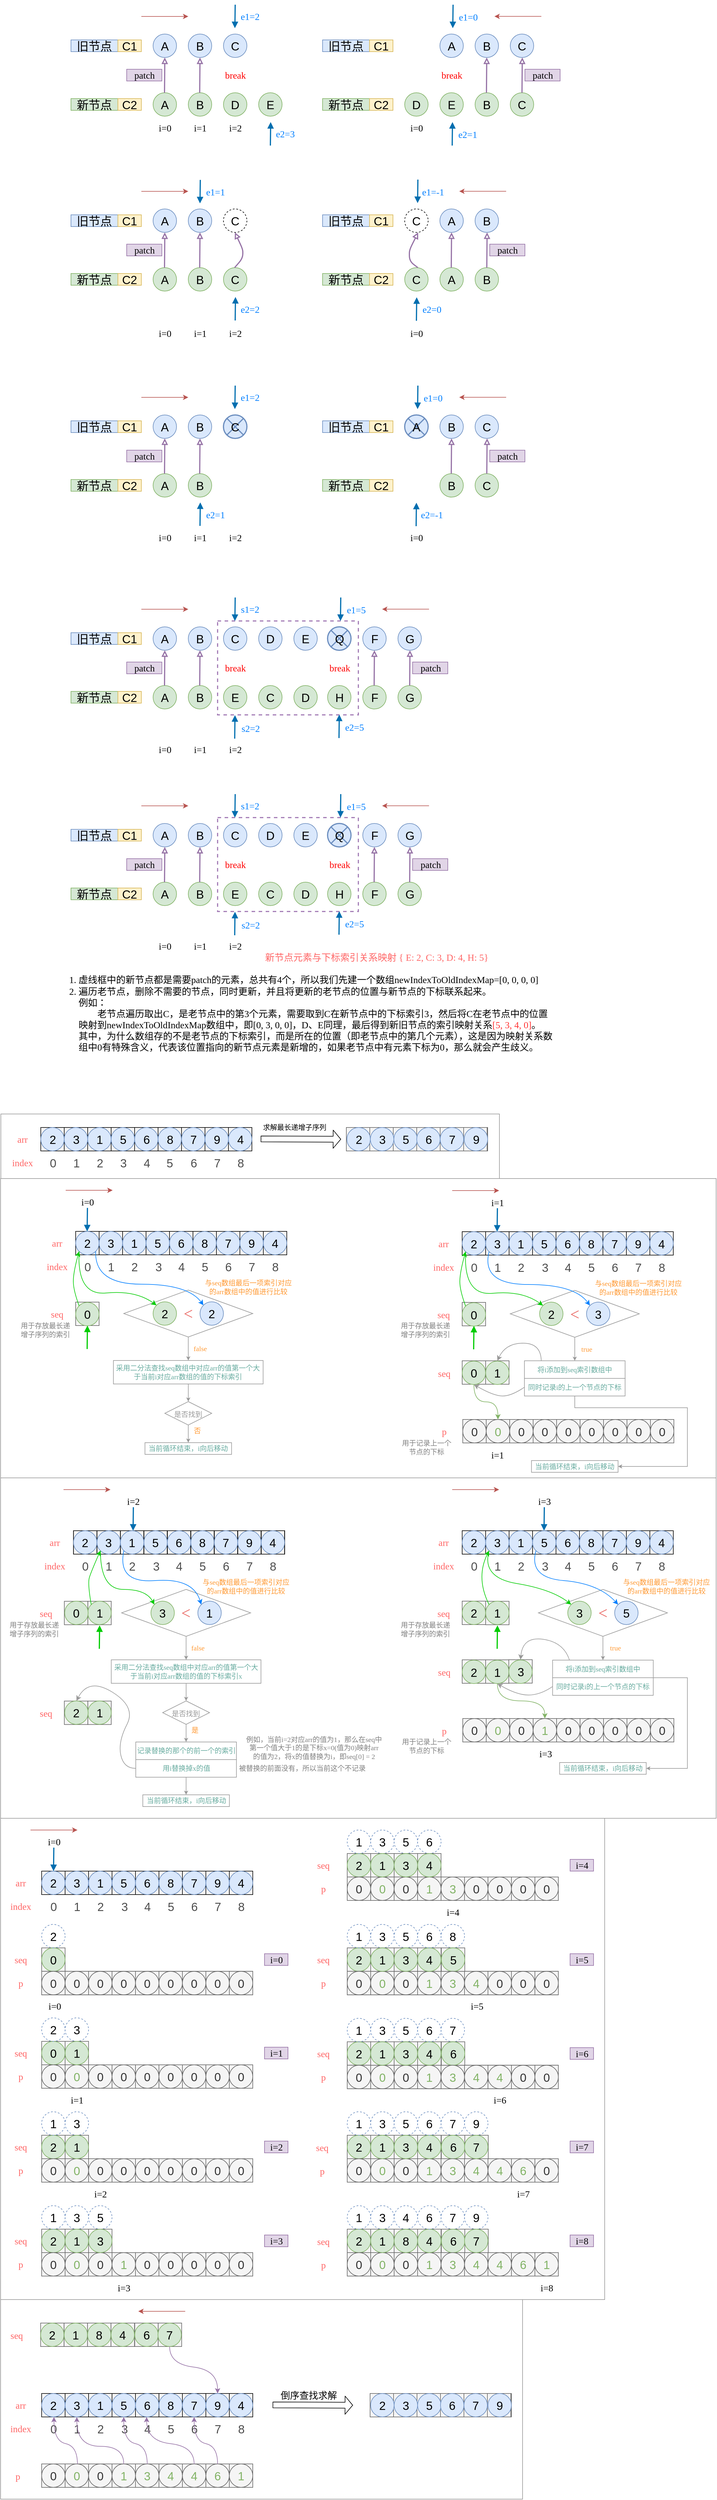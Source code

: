 <mxfile version="14.5.1" type="device"><diagram id="fzCLxp07VBOlcXujQwDa" name="第 1 页"><mxGraphModel dx="2572" dy="1612" grid="0" gridSize="10" guides="1" tooltips="1" connect="1" arrows="1" fold="1" page="0" pageScale="1" pageWidth="827" pageHeight="1169" math="0" shadow="0"><root><mxCell id="0"/><mxCell id="1" parent="0"/><mxCell id="ln2eYiW34CmtqNVBDQGQ-648" value="" style="whiteSpace=wrap;html=1;aspect=fixed;fontFamily=Tahoma;fontSize=16;fontColor=#333333;strokeWidth=1;fillColor=#f5f5f5;strokeColor=#666666;" vertex="1" parent="1"><mxGeometry x="-30" y="3380.75" width="40" height="40" as="geometry"/></mxCell><mxCell id="ln2eYiW34CmtqNVBDQGQ-543" value="" style="rounded=0;whiteSpace=wrap;html=1;strokeColor=#999999;strokeWidth=1;fillColor=none;fontFamily=Lucida Console;fontSize=16;fontColor=#82B366;align=center;" vertex="1" parent="1"><mxGeometry x="-100" y="2030" width="1220" height="510" as="geometry"/></mxCell><mxCell id="ln2eYiW34CmtqNVBDQGQ-544" value="" style="rounded=0;whiteSpace=wrap;html=1;strokeColor=#999999;strokeWidth=1;fillColor=none;fontFamily=Lucida Console;fontSize=16;fontColor=#82B366;align=center;" vertex="1" parent="1"><mxGeometry x="-100" y="2540" width="1220" height="580" as="geometry"/></mxCell><mxCell id="ln2eYiW34CmtqNVBDQGQ-440" value="" style="group;fillColor=#f5f5f5;strokeColor=#666666;fontColor=#333333;" vertex="1" connectable="0" parent="1"><mxGeometry x="688" y="2950" width="360" height="40" as="geometry"/></mxCell><mxCell id="ln2eYiW34CmtqNVBDQGQ-441" value="" style="whiteSpace=wrap;html=1;aspect=fixed;fontFamily=Tahoma;fontSize=16;fontColor=#333333;strokeWidth=1;fillColor=#f5f5f5;strokeColor=#666666;" vertex="1" parent="ln2eYiW34CmtqNVBDQGQ-440"><mxGeometry width="40" height="40" as="geometry"/></mxCell><mxCell id="ln2eYiW34CmtqNVBDQGQ-442" value="" style="whiteSpace=wrap;html=1;aspect=fixed;fontFamily=Tahoma;fontSize=16;fontColor=#333333;strokeWidth=1;fillColor=#f5f5f5;strokeColor=#666666;" vertex="1" parent="ln2eYiW34CmtqNVBDQGQ-440"><mxGeometry x="40" width="40" height="40" as="geometry"/></mxCell><mxCell id="ln2eYiW34CmtqNVBDQGQ-443" value="" style="whiteSpace=wrap;html=1;aspect=fixed;fontFamily=Tahoma;fontSize=16;fontColor=#333333;strokeWidth=1;fillColor=#f5f5f5;strokeColor=#666666;" vertex="1" parent="ln2eYiW34CmtqNVBDQGQ-440"><mxGeometry x="80" width="40" height="40" as="geometry"/></mxCell><mxCell id="ln2eYiW34CmtqNVBDQGQ-444" value="" style="whiteSpace=wrap;html=1;aspect=fixed;fontFamily=Tahoma;fontSize=16;fontColor=#333333;strokeWidth=1;fillColor=#f5f5f5;strokeColor=#666666;" vertex="1" parent="ln2eYiW34CmtqNVBDQGQ-440"><mxGeometry x="160" width="40" height="40" as="geometry"/></mxCell><mxCell id="ln2eYiW34CmtqNVBDQGQ-445" value="" style="whiteSpace=wrap;html=1;aspect=fixed;fontFamily=Tahoma;fontSize=16;fontColor=#333333;strokeWidth=1;fillColor=#f5f5f5;strokeColor=#666666;" vertex="1" parent="ln2eYiW34CmtqNVBDQGQ-440"><mxGeometry x="120" width="40" height="40" as="geometry"/></mxCell><mxCell id="ln2eYiW34CmtqNVBDQGQ-446" value="" style="whiteSpace=wrap;html=1;aspect=fixed;fontFamily=Tahoma;fontSize=16;fontColor=#333333;strokeWidth=1;fillColor=#f5f5f5;strokeColor=#666666;" vertex="1" parent="ln2eYiW34CmtqNVBDQGQ-440"><mxGeometry x="200" width="40" height="40" as="geometry"/></mxCell><mxCell id="ln2eYiW34CmtqNVBDQGQ-447" value="" style="whiteSpace=wrap;html=1;aspect=fixed;fontFamily=Tahoma;fontSize=16;fontColor=#333333;strokeWidth=1;fillColor=#f5f5f5;strokeColor=#666666;" vertex="1" parent="ln2eYiW34CmtqNVBDQGQ-440"><mxGeometry x="240" width="40" height="40" as="geometry"/></mxCell><mxCell id="ln2eYiW34CmtqNVBDQGQ-448" value="" style="whiteSpace=wrap;html=1;aspect=fixed;fontFamily=Tahoma;fontSize=16;fontColor=#333333;strokeWidth=1;fillColor=#f5f5f5;strokeColor=#666666;" vertex="1" parent="ln2eYiW34CmtqNVBDQGQ-440"><mxGeometry x="280" width="40" height="40" as="geometry"/></mxCell><mxCell id="ln2eYiW34CmtqNVBDQGQ-449" value="" style="whiteSpace=wrap;html=1;aspect=fixed;fontFamily=Tahoma;fontSize=16;fontColor=#333333;strokeWidth=1;fillColor=#f5f5f5;strokeColor=#666666;" vertex="1" parent="ln2eYiW34CmtqNVBDQGQ-440"><mxGeometry x="320" width="40" height="40" as="geometry"/></mxCell><mxCell id="ln2eYiW34CmtqNVBDQGQ-450" value="" style="whiteSpace=wrap;html=1;aspect=fixed;fontFamily=Tahoma;fontSize=16;fontColor=#333333;strokeWidth=1;fillColor=#f5f5f5;strokeColor=#666666;" vertex="1" parent="ln2eYiW34CmtqNVBDQGQ-440"><mxGeometry x="120" width="40" height="40" as="geometry"/></mxCell><mxCell id="ln2eYiW34CmtqNVBDQGQ-451" value="" style="whiteSpace=wrap;html=1;aspect=fixed;fontFamily=Tahoma;fontSize=16;fontColor=#333333;strokeWidth=1;fillColor=#f5f5f5;strokeColor=#666666;" vertex="1" parent="ln2eYiW34CmtqNVBDQGQ-440"><mxGeometry x="160" width="40" height="40" as="geometry"/></mxCell><mxCell id="ln2eYiW34CmtqNVBDQGQ-452" value="" style="whiteSpace=wrap;html=1;aspect=fixed;fontFamily=Tahoma;fontSize=16;fontColor=#333333;strokeWidth=1;fillColor=#f5f5f5;strokeColor=#666666;" vertex="1" parent="ln2eYiW34CmtqNVBDQGQ-440"><mxGeometry x="200" width="40" height="40" as="geometry"/></mxCell><mxCell id="ln2eYiW34CmtqNVBDQGQ-453" value="1" style="ellipse;whiteSpace=wrap;html=1;fontSize=20;fillColor=#f5f5f5;strokeColor=#666666;fontColor=#82B366;" vertex="1" parent="ln2eYiW34CmtqNVBDQGQ-440"><mxGeometry x="120" width="40" height="40" as="geometry"/></mxCell><mxCell id="ln2eYiW34CmtqNVBDQGQ-454" value="0" style="ellipse;whiteSpace=wrap;html=1;fontSize=20;fillColor=#f5f5f5;strokeColor=#666666;fontColor=#333333;" vertex="1" parent="ln2eYiW34CmtqNVBDQGQ-440"><mxGeometry x="160" width="40" height="40" as="geometry"/></mxCell><mxCell id="ln2eYiW34CmtqNVBDQGQ-455" value="0" style="ellipse;whiteSpace=wrap;html=1;fontSize=20;fillColor=#f5f5f5;strokeColor=#666666;fontColor=#333333;" vertex="1" parent="ln2eYiW34CmtqNVBDQGQ-440"><mxGeometry x="200" width="40" height="40" as="geometry"/></mxCell><mxCell id="ln2eYiW34CmtqNVBDQGQ-345" value="记录替换的那个的前一个的索引" style="rounded=0;whiteSpace=wrap;html=1;strokeWidth=1;fontFamily=Lucida Console;fontSize=12;align=center;fillColor=none;fontColor=#67AB9F;strokeColor=#999999;" vertex="1" parent="1"><mxGeometry x="130.5" y="2990" width="171.63" height="30" as="geometry"/></mxCell><mxCell id="ln2eYiW34CmtqNVBDQGQ-330" value="" style="whiteSpace=wrap;html=1;aspect=fixed;fontFamily=Tahoma;fontSize=16;fontColor=#333333;strokeWidth=1;fillColor=#f5f5f5;strokeColor=#666666;" vertex="1" parent="1"><mxGeometry x="48.69" y="2750.25" width="40" height="40" as="geometry"/></mxCell><mxCell id="ln2eYiW34CmtqNVBDQGQ-331" value="1" style="ellipse;whiteSpace=wrap;html=1;fontSize=20;fillColor=#d5e8d4;strokeColor=#82b366;" vertex="1" parent="1"><mxGeometry x="48.69" y="2750" width="40" height="40" as="geometry"/></mxCell><mxCell id="ln2eYiW34CmtqNVBDQGQ-188" value="" style="edgeStyle=orthogonalEdgeStyle;rounded=0;orthogonalLoop=1;jettySize=auto;html=1;startSize=4;endSize=4;fontFamily=Lucida Console;fontSize=28;fontColor=#999999;strokeColor=#999999;" edge="1" parent="1" source="ln2eYiW34CmtqNVBDQGQ-187" target="ln2eYiW34CmtqNVBDQGQ-185"><mxGeometry relative="1" as="geometry"/></mxCell><mxCell id="ln2eYiW34CmtqNVBDQGQ-187" value="&amp;lt;" style="rhombus;whiteSpace=wrap;html=1;strokeWidth=1;fillColor=none;fontFamily=Lucida Console;fontSize=28;fontColor=#EA6B66;align=center;strokeColor=#999999;" vertex="1" parent="1"><mxGeometry x="110" y="2220" width="220" height="80" as="geometry"/></mxCell><mxCell id="ln2eYiW34CmtqNVBDQGQ-83" value="" style="whiteSpace=wrap;html=1;aspect=fixed;fontFamily=Tahoma;fontSize=16;fontColor=#333333;strokeWidth=1;fillColor=#f5f5f5;strokeColor=#666666;" vertex="1" parent="1"><mxGeometry x="28" y="2240.5" width="40" height="40" as="geometry"/></mxCell><mxCell id="5okjAcveLBT4KMUW4tqc-139" value="" style="rounded=0;whiteSpace=wrap;html=1;fontSize=20;strokeWidth=2;dashed=1;fontColor=#333333;fillColor=none;strokeColor=#A680B8;" parent="1" vertex="1"><mxGeometry x="270" y="1080" width="240" height="160" as="geometry"/></mxCell><mxCell id="5okjAcveLBT4KMUW4tqc-93" value="A" style="shape=sumEllipse;perimeter=ellipsePerimeter;whiteSpace=wrap;html=1;backgroundOutline=1;fontSize=20;fillColor=#dae8fc;strokeColor=#6c8ebf;strokeWidth=2;" parent="1" vertex="1"><mxGeometry x="589" y="729" width="40" height="40" as="geometry"/></mxCell><mxCell id="5okjAcveLBT4KMUW4tqc-91" value="C" style="shape=sumEllipse;perimeter=ellipsePerimeter;whiteSpace=wrap;html=1;backgroundOutline=1;fontSize=20;fillColor=#dae8fc;strokeColor=#6c8ebf;strokeWidth=2;" parent="1" vertex="1"><mxGeometry x="280" y="729" width="40" height="40" as="geometry"/></mxCell><mxCell id="zozDYl-XNrvtR2HHlcE1-1" value="A" style="ellipse;whiteSpace=wrap;html=1;fontSize=20;fillColor=#dae8fc;strokeColor=#6c8ebf;" parent="1" vertex="1"><mxGeometry x="160" y="80" width="40" height="40" as="geometry"/></mxCell><mxCell id="zozDYl-XNrvtR2HHlcE1-3" value="B" style="ellipse;whiteSpace=wrap;html=1;fontSize=20;fillColor=#dae8fc;strokeColor=#6c8ebf;" parent="1" vertex="1"><mxGeometry x="220" y="80" width="40" height="40" as="geometry"/></mxCell><mxCell id="zozDYl-XNrvtR2HHlcE1-4" value="C" style="ellipse;whiteSpace=wrap;html=1;fontSize=20;fillColor=#dae8fc;strokeColor=#6c8ebf;" parent="1" vertex="1"><mxGeometry x="280" y="80" width="40" height="40" as="geometry"/></mxCell><mxCell id="zozDYl-XNrvtR2HHlcE1-5" value="A" style="ellipse;whiteSpace=wrap;html=1;fontSize=20;fillColor=#d5e8d4;strokeColor=#82b366;" parent="1" vertex="1"><mxGeometry x="160" y="180" width="40" height="40" as="geometry"/></mxCell><mxCell id="zozDYl-XNrvtR2HHlcE1-6" value="B" style="ellipse;whiteSpace=wrap;html=1;fontSize=20;fillColor=#d5e8d4;strokeColor=#82b366;" parent="1" vertex="1"><mxGeometry x="220" y="180" width="40" height="40" as="geometry"/></mxCell><mxCell id="zozDYl-XNrvtR2HHlcE1-7" value="D" style="ellipse;whiteSpace=wrap;html=1;fontSize=20;fillColor=#d5e8d4;strokeColor=#82b366;" parent="1" vertex="1"><mxGeometry x="280" y="180" width="40" height="40" as="geometry"/></mxCell><mxCell id="zozDYl-XNrvtR2HHlcE1-8" value="E" style="ellipse;whiteSpace=wrap;html=1;fontSize=20;fillColor=#d5e8d4;strokeColor=#82b366;" parent="1" vertex="1"><mxGeometry x="340" y="180" width="40" height="40" as="geometry"/></mxCell><mxCell id="zozDYl-XNrvtR2HHlcE1-9" value="旧节点" style="text;html=1;align=center;verticalAlign=middle;whiteSpace=wrap;rounded=0;fontSize=20;fillColor=#dae8fc;strokeColor=#6c8ebf;" parent="1" vertex="1"><mxGeometry x="20" y="90" width="80" height="20" as="geometry"/></mxCell><mxCell id="zozDYl-XNrvtR2HHlcE1-10" value="新节点" style="text;html=1;strokeColor=#82b366;fillColor=#d5e8d4;align=center;verticalAlign=middle;whiteSpace=wrap;rounded=0;fontSize=20;" parent="1" vertex="1"><mxGeometry x="20" y="190" width="80" height="20" as="geometry"/></mxCell><mxCell id="zozDYl-XNrvtR2HHlcE1-11" value="C1" style="text;html=1;strokeColor=#d6b656;fillColor=#fff2cc;align=center;verticalAlign=middle;whiteSpace=wrap;rounded=0;fontSize=20;" parent="1" vertex="1"><mxGeometry x="100" y="90" width="40" height="20" as="geometry"/></mxCell><mxCell id="zozDYl-XNrvtR2HHlcE1-12" value="C2" style="text;html=1;strokeColor=#d6b656;fillColor=#fff2cc;align=center;verticalAlign=middle;whiteSpace=wrap;rounded=0;fontSize=20;" parent="1" vertex="1"><mxGeometry x="100" y="190" width="40" height="20" as="geometry"/></mxCell><mxCell id="zozDYl-XNrvtR2HHlcE1-13" value="" style="endArrow=classic;html=1;fontSize=20;fillColor=#f8cecc;strokeColor=#b85450;" parent="1" edge="1"><mxGeometry width="50" height="50" relative="1" as="geometry"><mxPoint x="140" y="50" as="sourcePoint"/><mxPoint x="220" y="50" as="targetPoint"/></mxGeometry></mxCell><mxCell id="zozDYl-XNrvtR2HHlcE1-14" value="" style="endArrow=block;html=1;fontSize=20;targetPerimeterSpacing=2;sourcePerimeterSpacing=2;strokeWidth=2;startArrow=none;startFill=0;endFill=0;fillColor=#e1d5e7;strokeColor=#9673a6;entryX=0.5;entryY=1;entryDx=0;entryDy=0;" parent="1" target="zozDYl-XNrvtR2HHlcE1-1" edge="1"><mxGeometry width="50" height="50" relative="1" as="geometry"><mxPoint x="179.5" y="180" as="sourcePoint"/><mxPoint x="179.5" y="130" as="targetPoint"/></mxGeometry></mxCell><mxCell id="zozDYl-XNrvtR2HHlcE1-15" value="patch" style="text;html=1;align=center;verticalAlign=middle;resizable=0;points=[];autosize=1;fontSize=16;fontFamily=Lucida Console;fillColor=#e1d5e7;strokeColor=#9673a6;" parent="1" vertex="1"><mxGeometry x="115" y="140" width="60" height="20" as="geometry"/></mxCell><mxCell id="zozDYl-XNrvtR2HHlcE1-17" value="" style="endArrow=block;html=1;fontSize=20;targetPerimeterSpacing=2;sourcePerimeterSpacing=2;strokeWidth=2;startArrow=none;startFill=0;endFill=0;fillColor=#e1d5e7;strokeColor=#9673a6;entryX=0.5;entryY=1;entryDx=0;entryDy=0;" parent="1" edge="1"><mxGeometry width="50" height="50" relative="1" as="geometry"><mxPoint x="239.5" y="180" as="sourcePoint"/><mxPoint x="240" y="120" as="targetPoint"/></mxGeometry></mxCell><mxCell id="zozDYl-XNrvtR2HHlcE1-18" value="i=0" style="text;html=1;align=center;verticalAlign=middle;resizable=0;points=[];autosize=1;fontSize=16;fontFamily=Lucida Console;" parent="1" vertex="1"><mxGeometry x="160" y="230" width="40" height="20" as="geometry"/></mxCell><mxCell id="zozDYl-XNrvtR2HHlcE1-19" value="i=1" style="text;html=1;align=center;verticalAlign=middle;resizable=0;points=[];autosize=1;fontSize=16;fontFamily=Lucida Console;" parent="1" vertex="1"><mxGeometry x="220" y="230" width="40" height="20" as="geometry"/></mxCell><mxCell id="zozDYl-XNrvtR2HHlcE1-20" value="i=2" style="text;html=1;align=center;verticalAlign=middle;resizable=0;points=[];autosize=1;fontSize=16;fontFamily=Lucida Console;" parent="1" vertex="1"><mxGeometry x="280" y="230" width="40" height="20" as="geometry"/></mxCell><mxCell id="zozDYl-XNrvtR2HHlcE1-21" value="" style="endArrow=block;html=1;fontSize=20;targetPerimeterSpacing=2;sourcePerimeterSpacing=2;strokeWidth=2;startArrow=none;startFill=0;endFill=1;fillColor=#1ba1e2;strokeColor=#006EAF;verticalAlign=middle;horizontal=1;" parent="1" edge="1"><mxGeometry width="50" height="50" relative="1" as="geometry"><mxPoint x="300" y="30" as="sourcePoint"/><mxPoint x="299.5" y="70" as="targetPoint"/></mxGeometry></mxCell><mxCell id="zozDYl-XNrvtR2HHlcE1-22" value="e1=2" style="text;html=1;align=center;verticalAlign=middle;resizable=0;points=[];autosize=1;fontSize=16;fontFamily=Lucida Console;fontColor=#007FFF;" parent="1" vertex="1"><mxGeometry x="300" y="40" width="50" height="20" as="geometry"/></mxCell><mxCell id="zozDYl-XNrvtR2HHlcE1-24" value="" style="endArrow=block;html=1;fontSize=20;targetPerimeterSpacing=2;sourcePerimeterSpacing=2;strokeWidth=2;startArrow=none;startFill=0;endFill=1;fillColor=#1ba1e2;strokeColor=#006EAF;verticalAlign=middle;horizontal=1;" parent="1" edge="1"><mxGeometry width="50" height="50" relative="1" as="geometry"><mxPoint x="360" y="270" as="sourcePoint"/><mxPoint x="360.5" y="230" as="targetPoint"/></mxGeometry></mxCell><mxCell id="zozDYl-XNrvtR2HHlcE1-25" value="e2=3" style="text;html=1;align=center;verticalAlign=middle;resizable=0;points=[];autosize=1;fontSize=16;fontFamily=Lucida Console;fontColor=#007FFF;" parent="1" vertex="1"><mxGeometry x="360" y="240" width="50" height="20" as="geometry"/></mxCell><mxCell id="zozDYl-XNrvtR2HHlcE1-26" value="break" style="text;html=1;align=center;verticalAlign=middle;resizable=0;points=[];autosize=1;fontSize=16;fontFamily=Lucida Console;fontColor=#FF0000;" parent="1" vertex="1"><mxGeometry x="270" y="140" width="60" height="20" as="geometry"/></mxCell><mxCell id="zozDYl-XNrvtR2HHlcE1-27" value="A" style="ellipse;whiteSpace=wrap;html=1;fontSize=20;fillColor=#dae8fc;strokeColor=#6c8ebf;" parent="1" vertex="1"><mxGeometry x="649" y="80" width="40" height="40" as="geometry"/></mxCell><mxCell id="zozDYl-XNrvtR2HHlcE1-28" value="B" style="ellipse;whiteSpace=wrap;html=1;fontSize=20;fillColor=#dae8fc;strokeColor=#6c8ebf;" parent="1" vertex="1"><mxGeometry x="709" y="80" width="40" height="40" as="geometry"/></mxCell><mxCell id="zozDYl-XNrvtR2HHlcE1-29" value="C" style="ellipse;whiteSpace=wrap;html=1;fontSize=20;fillColor=#dae8fc;strokeColor=#6c8ebf;" parent="1" vertex="1"><mxGeometry x="769" y="80" width="40" height="40" as="geometry"/></mxCell><mxCell id="zozDYl-XNrvtR2HHlcE1-30" value="D" style="ellipse;whiteSpace=wrap;html=1;fontSize=20;fillColor=#d5e8d4;strokeColor=#82b366;" parent="1" vertex="1"><mxGeometry x="589" y="180" width="40" height="40" as="geometry"/></mxCell><mxCell id="zozDYl-XNrvtR2HHlcE1-31" value="E" style="ellipse;whiteSpace=wrap;html=1;fontSize=20;fillColor=#d5e8d4;strokeColor=#82b366;" parent="1" vertex="1"><mxGeometry x="649" y="180" width="40" height="40" as="geometry"/></mxCell><mxCell id="zozDYl-XNrvtR2HHlcE1-32" value="B" style="ellipse;whiteSpace=wrap;html=1;fontSize=20;fillColor=#d5e8d4;strokeColor=#82b366;" parent="1" vertex="1"><mxGeometry x="709" y="180" width="40" height="40" as="geometry"/></mxCell><mxCell id="zozDYl-XNrvtR2HHlcE1-33" value="C" style="ellipse;whiteSpace=wrap;html=1;fontSize=20;fillColor=#d5e8d4;strokeColor=#82b366;" parent="1" vertex="1"><mxGeometry x="769" y="180" width="40" height="40" as="geometry"/></mxCell><mxCell id="zozDYl-XNrvtR2HHlcE1-34" value="旧节点" style="text;html=1;align=center;verticalAlign=middle;whiteSpace=wrap;rounded=0;fontSize=20;fillColor=#dae8fc;strokeColor=#6c8ebf;" parent="1" vertex="1"><mxGeometry x="449" y="90" width="80" height="20" as="geometry"/></mxCell><mxCell id="zozDYl-XNrvtR2HHlcE1-35" value="新节点" style="text;html=1;strokeColor=#82b366;fillColor=#d5e8d4;align=center;verticalAlign=middle;whiteSpace=wrap;rounded=0;fontSize=20;" parent="1" vertex="1"><mxGeometry x="449" y="190" width="80" height="20" as="geometry"/></mxCell><mxCell id="zozDYl-XNrvtR2HHlcE1-36" value="C1" style="text;html=1;strokeColor=#d6b656;fillColor=#fff2cc;align=center;verticalAlign=middle;whiteSpace=wrap;rounded=0;fontSize=20;" parent="1" vertex="1"><mxGeometry x="529" y="90" width="40" height="20" as="geometry"/></mxCell><mxCell id="zozDYl-XNrvtR2HHlcE1-37" value="C2" style="text;html=1;strokeColor=#d6b656;fillColor=#fff2cc;align=center;verticalAlign=middle;whiteSpace=wrap;rounded=0;fontSize=20;" parent="1" vertex="1"><mxGeometry x="529" y="190" width="40" height="20" as="geometry"/></mxCell><mxCell id="zozDYl-XNrvtR2HHlcE1-38" value="" style="endArrow=classic;html=1;fontSize=20;fillColor=#f8cecc;strokeColor=#b85450;" parent="1" edge="1"><mxGeometry width="50" height="50" relative="1" as="geometry"><mxPoint x="822" y="49.91" as="sourcePoint"/><mxPoint x="742" y="49.91" as="targetPoint"/></mxGeometry></mxCell><mxCell id="zozDYl-XNrvtR2HHlcE1-40" value="patch" style="text;html=1;align=center;verticalAlign=middle;resizable=0;points=[];autosize=1;fontSize=16;fontFamily=Lucida Console;fillColor=#e1d5e7;strokeColor=#9673a6;" parent="1" vertex="1"><mxGeometry x="794" y="140" width="60" height="20" as="geometry"/></mxCell><mxCell id="zozDYl-XNrvtR2HHlcE1-41" value="" style="endArrow=block;html=1;fontSize=20;targetPerimeterSpacing=2;sourcePerimeterSpacing=2;strokeWidth=2;startArrow=none;startFill=0;endFill=0;fillColor=#e1d5e7;strokeColor=#9673a6;entryX=0.5;entryY=1;entryDx=0;entryDy=0;" parent="1" edge="1"><mxGeometry width="50" height="50" relative="1" as="geometry"><mxPoint x="789" y="180" as="sourcePoint"/><mxPoint x="789.5" y="120" as="targetPoint"/></mxGeometry></mxCell><mxCell id="zozDYl-XNrvtR2HHlcE1-42" value="i=0" style="text;html=1;align=center;verticalAlign=middle;resizable=0;points=[];autosize=1;fontSize=16;fontFamily=Lucida Console;" parent="1" vertex="1"><mxGeometry x="589" y="230" width="40" height="20" as="geometry"/></mxCell><mxCell id="zozDYl-XNrvtR2HHlcE1-45" value="" style="endArrow=block;html=1;fontSize=20;targetPerimeterSpacing=2;sourcePerimeterSpacing=2;strokeWidth=2;startArrow=none;startFill=0;endFill=1;fillColor=#1ba1e2;strokeColor=#006EAF;verticalAlign=middle;horizontal=1;" parent="1" edge="1"><mxGeometry width="50" height="50" relative="1" as="geometry"><mxPoint x="671.5" y="30" as="sourcePoint"/><mxPoint x="671" y="70" as="targetPoint"/></mxGeometry></mxCell><mxCell id="zozDYl-XNrvtR2HHlcE1-46" value="e1=0" style="text;html=1;align=center;verticalAlign=middle;resizable=0;points=[];autosize=1;fontSize=16;fontFamily=Lucida Console;fontColor=#007FFF;" parent="1" vertex="1"><mxGeometry x="672.5" y="39" width="49" height="23" as="geometry"/></mxCell><mxCell id="zozDYl-XNrvtR2HHlcE1-47" value="" style="endArrow=block;html=1;fontSize=20;targetPerimeterSpacing=2;sourcePerimeterSpacing=2;strokeWidth=2;startArrow=none;startFill=0;endFill=1;fillColor=#1ba1e2;strokeColor=#006EAF;verticalAlign=middle;horizontal=1;" parent="1" edge="1"><mxGeometry width="50" height="50" relative="1" as="geometry"><mxPoint x="670" y="270" as="sourcePoint"/><mxPoint x="670.5" y="230" as="targetPoint"/></mxGeometry></mxCell><mxCell id="zozDYl-XNrvtR2HHlcE1-48" value="e2=1" style="text;html=1;align=center;verticalAlign=middle;resizable=0;points=[];autosize=1;fontSize=16;fontFamily=Lucida Console;fontColor=#007FFF;" parent="1" vertex="1"><mxGeometry x="671" y="239" width="49" height="23" as="geometry"/></mxCell><mxCell id="zozDYl-XNrvtR2HHlcE1-49" value="break" style="text;html=1;align=center;verticalAlign=middle;resizable=0;points=[];autosize=1;fontSize=16;fontFamily=Lucida Console;fontColor=#FF0000;" parent="1" vertex="1"><mxGeometry x="639" y="140" width="60" height="20" as="geometry"/></mxCell><mxCell id="zozDYl-XNrvtR2HHlcE1-52" value="" style="endArrow=block;html=1;fontSize=20;targetPerimeterSpacing=2;sourcePerimeterSpacing=2;strokeWidth=2;startArrow=none;startFill=0;endFill=0;fillColor=#e1d5e7;strokeColor=#9673a6;entryX=0.5;entryY=1;entryDx=0;entryDy=0;" parent="1" edge="1"><mxGeometry width="50" height="50" relative="1" as="geometry"><mxPoint x="728.41" y="180" as="sourcePoint"/><mxPoint x="728.91" y="120" as="targetPoint"/></mxGeometry></mxCell><mxCell id="5okjAcveLBT4KMUW4tqc-1" value="A" style="ellipse;whiteSpace=wrap;html=1;fontSize=20;fillColor=#dae8fc;strokeColor=#6c8ebf;" parent="1" vertex="1"><mxGeometry x="160" y="378" width="40" height="40" as="geometry"/></mxCell><mxCell id="5okjAcveLBT4KMUW4tqc-2" value="B" style="ellipse;whiteSpace=wrap;html=1;fontSize=20;fillColor=#dae8fc;strokeColor=#6c8ebf;" parent="1" vertex="1"><mxGeometry x="220" y="378" width="40" height="40" as="geometry"/></mxCell><mxCell id="5okjAcveLBT4KMUW4tqc-3" value="C" style="ellipse;whiteSpace=wrap;html=1;fontSize=20;dashed=1;" parent="1" vertex="1"><mxGeometry x="280" y="378" width="40" height="40" as="geometry"/></mxCell><mxCell id="5okjAcveLBT4KMUW4tqc-4" value="A" style="ellipse;whiteSpace=wrap;html=1;fontSize=20;fillColor=#d5e8d4;strokeColor=#82b366;" parent="1" vertex="1"><mxGeometry x="160" y="478" width="40" height="40" as="geometry"/></mxCell><mxCell id="5okjAcveLBT4KMUW4tqc-5" value="B" style="ellipse;whiteSpace=wrap;html=1;fontSize=20;fillColor=#d5e8d4;strokeColor=#82b366;" parent="1" vertex="1"><mxGeometry x="220" y="478" width="40" height="40" as="geometry"/></mxCell><mxCell id="5okjAcveLBT4KMUW4tqc-6" value="C" style="ellipse;whiteSpace=wrap;html=1;fontSize=20;fillColor=#d5e8d4;strokeColor=#82b366;" parent="1" vertex="1"><mxGeometry x="280" y="478" width="40" height="40" as="geometry"/></mxCell><mxCell id="5okjAcveLBT4KMUW4tqc-8" value="旧节点" style="text;html=1;align=center;verticalAlign=middle;whiteSpace=wrap;rounded=0;fontSize=20;fillColor=#dae8fc;strokeColor=#6c8ebf;" parent="1" vertex="1"><mxGeometry x="20" y="388" width="80" height="20" as="geometry"/></mxCell><mxCell id="5okjAcveLBT4KMUW4tqc-9" value="新节点" style="text;html=1;strokeColor=#82b366;fillColor=#d5e8d4;align=center;verticalAlign=middle;whiteSpace=wrap;rounded=0;fontSize=20;" parent="1" vertex="1"><mxGeometry x="20" y="488" width="80" height="20" as="geometry"/></mxCell><mxCell id="5okjAcveLBT4KMUW4tqc-10" value="C1" style="text;html=1;strokeColor=#d6b656;fillColor=#fff2cc;align=center;verticalAlign=middle;whiteSpace=wrap;rounded=0;fontSize=20;" parent="1" vertex="1"><mxGeometry x="100" y="388" width="40" height="20" as="geometry"/></mxCell><mxCell id="5okjAcveLBT4KMUW4tqc-11" value="C2" style="text;html=1;strokeColor=#d6b656;fillColor=#fff2cc;align=center;verticalAlign=middle;whiteSpace=wrap;rounded=0;fontSize=20;" parent="1" vertex="1"><mxGeometry x="100" y="488" width="40" height="20" as="geometry"/></mxCell><mxCell id="5okjAcveLBT4KMUW4tqc-12" value="" style="endArrow=classic;html=1;fontSize=20;fillColor=#f8cecc;strokeColor=#b85450;" parent="1" edge="1"><mxGeometry width="50" height="50" relative="1" as="geometry"><mxPoint x="140" y="348" as="sourcePoint"/><mxPoint x="220" y="348" as="targetPoint"/></mxGeometry></mxCell><mxCell id="5okjAcveLBT4KMUW4tqc-13" value="" style="endArrow=block;html=1;fontSize=20;targetPerimeterSpacing=2;sourcePerimeterSpacing=2;strokeWidth=2;startArrow=none;startFill=0;endFill=0;fillColor=#e1d5e7;strokeColor=#9673a6;entryX=0.5;entryY=1;entryDx=0;entryDy=0;" parent="1" target="5okjAcveLBT4KMUW4tqc-1" edge="1"><mxGeometry width="50" height="50" relative="1" as="geometry"><mxPoint x="179.5" y="478" as="sourcePoint"/><mxPoint x="179.5" y="428" as="targetPoint"/></mxGeometry></mxCell><mxCell id="5okjAcveLBT4KMUW4tqc-14" value="patch" style="text;html=1;align=center;verticalAlign=middle;resizable=0;points=[];autosize=1;fontSize=16;fontFamily=Lucida Console;fillColor=#e1d5e7;strokeColor=#9673a6;" parent="1" vertex="1"><mxGeometry x="115" y="438" width="60" height="20" as="geometry"/></mxCell><mxCell id="5okjAcveLBT4KMUW4tqc-15" value="" style="endArrow=block;html=1;fontSize=20;targetPerimeterSpacing=2;sourcePerimeterSpacing=2;strokeWidth=2;startArrow=none;startFill=0;endFill=0;fillColor=#e1d5e7;strokeColor=#9673a6;entryX=0.5;entryY=1;entryDx=0;entryDy=0;" parent="1" edge="1"><mxGeometry width="50" height="50" relative="1" as="geometry"><mxPoint x="239.5" y="478" as="sourcePoint"/><mxPoint x="240" y="418" as="targetPoint"/></mxGeometry></mxCell><mxCell id="5okjAcveLBT4KMUW4tqc-16" value="i=0" style="text;html=1;align=center;verticalAlign=middle;resizable=0;points=[];autosize=1;fontSize=16;fontFamily=Lucida Console;" parent="1" vertex="1"><mxGeometry x="160" y="580" width="40" height="20" as="geometry"/></mxCell><mxCell id="5okjAcveLBT4KMUW4tqc-17" value="i=1" style="text;html=1;align=center;verticalAlign=middle;resizable=0;points=[];autosize=1;fontSize=16;fontFamily=Lucida Console;" parent="1" vertex="1"><mxGeometry x="220" y="580" width="40" height="20" as="geometry"/></mxCell><mxCell id="5okjAcveLBT4KMUW4tqc-18" value="i=2" style="text;html=1;align=center;verticalAlign=middle;resizable=0;points=[];autosize=1;fontSize=16;fontFamily=Lucida Console;" parent="1" vertex="1"><mxGeometry x="280" y="580" width="40" height="20" as="geometry"/></mxCell><mxCell id="5okjAcveLBT4KMUW4tqc-19" value="" style="endArrow=block;html=1;fontSize=20;targetPerimeterSpacing=2;sourcePerimeterSpacing=2;strokeWidth=2;startArrow=none;startFill=0;endFill=1;fillColor=#1ba1e2;strokeColor=#006EAF;verticalAlign=middle;horizontal=1;" parent="1" edge="1"><mxGeometry width="50" height="50" relative="1" as="geometry"><mxPoint x="240.5" y="328.5" as="sourcePoint"/><mxPoint x="240" y="368.5" as="targetPoint"/></mxGeometry></mxCell><mxCell id="5okjAcveLBT4KMUW4tqc-20" value="e1=1" style="text;html=1;align=center;verticalAlign=middle;resizable=0;points=[];autosize=1;fontSize=16;fontFamily=Lucida Console;fontColor=#007FFF;" parent="1" vertex="1"><mxGeometry x="245.5" y="337.5" width="41" height="23" as="geometry"/></mxCell><mxCell id="5okjAcveLBT4KMUW4tqc-21" value="" style="endArrow=block;html=1;fontSize=20;targetPerimeterSpacing=2;sourcePerimeterSpacing=2;strokeWidth=2;startArrow=none;startFill=0;endFill=1;fillColor=#1ba1e2;strokeColor=#006EAF;verticalAlign=middle;horizontal=1;" parent="1" edge="1"><mxGeometry width="50" height="50" relative="1" as="geometry"><mxPoint x="300" y="568" as="sourcePoint"/><mxPoint x="300.5" y="528" as="targetPoint"/></mxGeometry></mxCell><mxCell id="5okjAcveLBT4KMUW4tqc-22" value="e2=2" style="text;html=1;align=center;verticalAlign=middle;resizable=0;points=[];autosize=1;fontSize=16;fontFamily=Lucida Console;fontColor=#007FFF;" parent="1" vertex="1"><mxGeometry x="301" y="537" width="48" height="23" as="geometry"/></mxCell><mxCell id="5okjAcveLBT4KMUW4tqc-24" value="C" style="ellipse;whiteSpace=wrap;html=1;fontSize=20;dashed=1;" parent="1" vertex="1"><mxGeometry x="589" y="378" width="40" height="40" as="geometry"/></mxCell><mxCell id="5okjAcveLBT4KMUW4tqc-25" value="A" style="ellipse;whiteSpace=wrap;html=1;fontSize=20;fillColor=#dae8fc;strokeColor=#6c8ebf;" parent="1" vertex="1"><mxGeometry x="649" y="378" width="40" height="40" as="geometry"/></mxCell><mxCell id="5okjAcveLBT4KMUW4tqc-26" value="B" style="ellipse;whiteSpace=wrap;html=1;fontSize=20;fillColor=#dae8fc;strokeColor=#6c8ebf;" parent="1" vertex="1"><mxGeometry x="709" y="378" width="40" height="40" as="geometry"/></mxCell><mxCell id="5okjAcveLBT4KMUW4tqc-27" value="C" style="ellipse;whiteSpace=wrap;html=1;fontSize=20;fillColor=#d5e8d4;strokeColor=#82b366;" parent="1" vertex="1"><mxGeometry x="589" y="478" width="40" height="40" as="geometry"/></mxCell><mxCell id="5okjAcveLBT4KMUW4tqc-29" value="A" style="ellipse;whiteSpace=wrap;html=1;fontSize=20;fillColor=#d5e8d4;strokeColor=#82b366;" parent="1" vertex="1"><mxGeometry x="649" y="478" width="40" height="40" as="geometry"/></mxCell><mxCell id="5okjAcveLBT4KMUW4tqc-30" value="B" style="ellipse;whiteSpace=wrap;html=1;fontSize=20;fillColor=#d5e8d4;strokeColor=#82b366;" parent="1" vertex="1"><mxGeometry x="709" y="478" width="40" height="40" as="geometry"/></mxCell><mxCell id="5okjAcveLBT4KMUW4tqc-31" value="旧节点" style="text;html=1;align=center;verticalAlign=middle;whiteSpace=wrap;rounded=0;fontSize=20;fillColor=#dae8fc;strokeColor=#6c8ebf;" parent="1" vertex="1"><mxGeometry x="449" y="388" width="80" height="20" as="geometry"/></mxCell><mxCell id="5okjAcveLBT4KMUW4tqc-32" value="新节点" style="text;html=1;strokeColor=#82b366;fillColor=#d5e8d4;align=center;verticalAlign=middle;whiteSpace=wrap;rounded=0;fontSize=20;" parent="1" vertex="1"><mxGeometry x="449" y="488" width="80" height="20" as="geometry"/></mxCell><mxCell id="5okjAcveLBT4KMUW4tqc-33" value="C1" style="text;html=1;strokeColor=#d6b656;fillColor=#fff2cc;align=center;verticalAlign=middle;whiteSpace=wrap;rounded=0;fontSize=20;" parent="1" vertex="1"><mxGeometry x="529" y="388" width="40" height="20" as="geometry"/></mxCell><mxCell id="5okjAcveLBT4KMUW4tqc-34" value="C2" style="text;html=1;strokeColor=#d6b656;fillColor=#fff2cc;align=center;verticalAlign=middle;whiteSpace=wrap;rounded=0;fontSize=20;" parent="1" vertex="1"><mxGeometry x="529" y="488" width="40" height="20" as="geometry"/></mxCell><mxCell id="5okjAcveLBT4KMUW4tqc-35" value="" style="endArrow=classic;html=1;fontSize=20;fillColor=#f8cecc;strokeColor=#b85450;" parent="1" edge="1"><mxGeometry width="50" height="50" relative="1" as="geometry"><mxPoint x="762" y="347.91" as="sourcePoint"/><mxPoint x="682" y="347.91" as="targetPoint"/></mxGeometry></mxCell><mxCell id="5okjAcveLBT4KMUW4tqc-36" value="patch" style="text;html=1;align=center;verticalAlign=middle;resizable=0;points=[];autosize=1;fontSize=16;fontFamily=Lucida Console;fillColor=#e1d5e7;strokeColor=#9673a6;" parent="1" vertex="1"><mxGeometry x="734" y="438" width="60" height="20" as="geometry"/></mxCell><mxCell id="5okjAcveLBT4KMUW4tqc-37" value="" style="endArrow=block;html=1;fontSize=20;targetPerimeterSpacing=2;sourcePerimeterSpacing=2;strokeWidth=2;startArrow=none;startFill=0;endFill=0;fillColor=#e1d5e7;strokeColor=#9673a6;entryX=0.5;entryY=1;entryDx=0;entryDy=0;" parent="1" edge="1"><mxGeometry width="50" height="50" relative="1" as="geometry"><mxPoint x="729" y="478" as="sourcePoint"/><mxPoint x="729.5" y="418" as="targetPoint"/></mxGeometry></mxCell><mxCell id="5okjAcveLBT4KMUW4tqc-38" value="i=0" style="text;html=1;align=center;verticalAlign=middle;resizable=0;points=[];autosize=1;fontSize=16;fontFamily=Lucida Console;" parent="1" vertex="1"><mxGeometry x="589" y="580" width="40" height="20" as="geometry"/></mxCell><mxCell id="5okjAcveLBT4KMUW4tqc-39" value="" style="endArrow=block;html=1;fontSize=20;targetPerimeterSpacing=2;sourcePerimeterSpacing=2;strokeWidth=2;startArrow=none;startFill=0;endFill=1;fillColor=#1ba1e2;strokeColor=#006EAF;verticalAlign=middle;horizontal=1;" parent="1" edge="1"><mxGeometry width="50" height="50" relative="1" as="geometry"><mxPoint x="611.5" y="328" as="sourcePoint"/><mxPoint x="611" y="368" as="targetPoint"/></mxGeometry></mxCell><mxCell id="5okjAcveLBT4KMUW4tqc-40" value="e1=-1" style="text;html=1;align=center;verticalAlign=middle;resizable=0;points=[];autosize=1;fontSize=16;fontFamily=Lucida Console;fontColor=#007FFF;" parent="1" vertex="1"><mxGeometry x="611.5" y="337" width="51" height="23" as="geometry"/></mxCell><mxCell id="5okjAcveLBT4KMUW4tqc-41" value="" style="endArrow=block;html=1;fontSize=20;targetPerimeterSpacing=2;sourcePerimeterSpacing=2;strokeWidth=2;startArrow=none;startFill=0;endFill=1;fillColor=#1ba1e2;strokeColor=#006EAF;verticalAlign=middle;horizontal=1;" parent="1" edge="1"><mxGeometry width="50" height="50" relative="1" as="geometry"><mxPoint x="609" y="568.5" as="sourcePoint"/><mxPoint x="609.5" y="528.5" as="targetPoint"/></mxGeometry></mxCell><mxCell id="5okjAcveLBT4KMUW4tqc-42" value="e2=0" style="text;html=1;align=center;verticalAlign=middle;resizable=0;points=[];autosize=1;fontSize=16;fontFamily=Lucida Console;fontColor=#007FFF;" parent="1" vertex="1"><mxGeometry x="611" y="537.5" width="48" height="23" as="geometry"/></mxCell><mxCell id="5okjAcveLBT4KMUW4tqc-44" value="" style="endArrow=block;html=1;fontSize=20;targetPerimeterSpacing=2;sourcePerimeterSpacing=2;strokeWidth=2;startArrow=none;startFill=0;endFill=0;fillColor=#e1d5e7;strokeColor=#9673a6;entryX=0.5;entryY=1;entryDx=0;entryDy=0;" parent="1" edge="1"><mxGeometry width="50" height="50" relative="1" as="geometry"><mxPoint x="668.41" y="478" as="sourcePoint"/><mxPoint x="668.91" y="418" as="targetPoint"/></mxGeometry></mxCell><mxCell id="5okjAcveLBT4KMUW4tqc-45" value="" style="endArrow=block;html=1;fontSize=20;targetPerimeterSpacing=2;sourcePerimeterSpacing=2;strokeWidth=2;startArrow=none;startFill=0;endFill=0;fillColor=#e1d5e7;strokeColor=#9673a6;entryX=0.5;entryY=1;entryDx=0;entryDy=0;" parent="1" edge="1"><mxGeometry width="50" height="50" relative="1" as="geometry"><mxPoint x="299" y="478" as="sourcePoint"/><mxPoint x="299.5" y="418" as="targetPoint"/><Array as="points"><mxPoint x="313" y="462"/><mxPoint x="313" y="447"/></Array></mxGeometry></mxCell><mxCell id="5okjAcveLBT4KMUW4tqc-46" value="" style="endArrow=block;html=1;fontSize=20;targetPerimeterSpacing=2;sourcePerimeterSpacing=2;strokeWidth=2;startArrow=none;startFill=0;endFill=0;fillColor=#e1d5e7;strokeColor=#9673a6;entryX=0.5;entryY=1;entryDx=0;entryDy=0;" parent="1" edge="1"><mxGeometry width="50" height="50" relative="1" as="geometry"><mxPoint x="611.5" y="478" as="sourcePoint"/><mxPoint x="612.0" y="418" as="targetPoint"/><Array as="points"><mxPoint x="597" y="467"/><mxPoint x="597" y="448"/></Array></mxGeometry></mxCell><mxCell id="5okjAcveLBT4KMUW4tqc-47" value="A" style="ellipse;whiteSpace=wrap;html=1;fontSize=20;fillColor=#dae8fc;strokeColor=#6c8ebf;" parent="1" vertex="1"><mxGeometry x="160" y="729" width="40" height="40" as="geometry"/></mxCell><mxCell id="5okjAcveLBT4KMUW4tqc-48" value="B" style="ellipse;whiteSpace=wrap;html=1;fontSize=20;fillColor=#dae8fc;strokeColor=#6c8ebf;" parent="1" vertex="1"><mxGeometry x="220" y="729" width="40" height="40" as="geometry"/></mxCell><mxCell id="5okjAcveLBT4KMUW4tqc-50" value="A" style="ellipse;whiteSpace=wrap;html=1;fontSize=20;fillColor=#d5e8d4;strokeColor=#82b366;" parent="1" vertex="1"><mxGeometry x="160" y="829" width="40" height="40" as="geometry"/></mxCell><mxCell id="5okjAcveLBT4KMUW4tqc-51" value="B" style="ellipse;whiteSpace=wrap;html=1;fontSize=20;fillColor=#d5e8d4;strokeColor=#82b366;" parent="1" vertex="1"><mxGeometry x="220" y="829" width="40" height="40" as="geometry"/></mxCell><mxCell id="5okjAcveLBT4KMUW4tqc-54" value="旧节点" style="text;html=1;align=center;verticalAlign=middle;whiteSpace=wrap;rounded=0;fontSize=20;fillColor=#dae8fc;strokeColor=#6c8ebf;" parent="1" vertex="1"><mxGeometry x="20" y="739" width="80" height="20" as="geometry"/></mxCell><mxCell id="5okjAcveLBT4KMUW4tqc-55" value="新节点" style="text;html=1;strokeColor=#82b366;fillColor=#d5e8d4;align=center;verticalAlign=middle;whiteSpace=wrap;rounded=0;fontSize=20;" parent="1" vertex="1"><mxGeometry x="20" y="839" width="80" height="20" as="geometry"/></mxCell><mxCell id="5okjAcveLBT4KMUW4tqc-56" value="C1" style="text;html=1;strokeColor=#d6b656;fillColor=#fff2cc;align=center;verticalAlign=middle;whiteSpace=wrap;rounded=0;fontSize=20;" parent="1" vertex="1"><mxGeometry x="100" y="739" width="40" height="20" as="geometry"/></mxCell><mxCell id="5okjAcveLBT4KMUW4tqc-57" value="C2" style="text;html=1;strokeColor=#d6b656;fillColor=#fff2cc;align=center;verticalAlign=middle;whiteSpace=wrap;rounded=0;fontSize=20;" parent="1" vertex="1"><mxGeometry x="100" y="839" width="40" height="20" as="geometry"/></mxCell><mxCell id="5okjAcveLBT4KMUW4tqc-58" value="" style="endArrow=classic;html=1;fontSize=20;fillColor=#f8cecc;strokeColor=#b85450;" parent="1" edge="1"><mxGeometry width="50" height="50" relative="1" as="geometry"><mxPoint x="140" y="699" as="sourcePoint"/><mxPoint x="220" y="699" as="targetPoint"/></mxGeometry></mxCell><mxCell id="5okjAcveLBT4KMUW4tqc-59" value="" style="endArrow=block;html=1;fontSize=20;targetPerimeterSpacing=2;sourcePerimeterSpacing=2;strokeWidth=2;startArrow=none;startFill=0;endFill=0;fillColor=#e1d5e7;strokeColor=#9673a6;entryX=0.5;entryY=1;entryDx=0;entryDy=0;" parent="1" target="5okjAcveLBT4KMUW4tqc-47" edge="1"><mxGeometry width="50" height="50" relative="1" as="geometry"><mxPoint x="179.5" y="829" as="sourcePoint"/><mxPoint x="179.5" y="779" as="targetPoint"/></mxGeometry></mxCell><mxCell id="5okjAcveLBT4KMUW4tqc-60" value="patch" style="text;html=1;align=center;verticalAlign=middle;resizable=0;points=[];autosize=1;fontSize=16;fontFamily=Lucida Console;fillColor=#e1d5e7;strokeColor=#9673a6;" parent="1" vertex="1"><mxGeometry x="115" y="789" width="60" height="20" as="geometry"/></mxCell><mxCell id="5okjAcveLBT4KMUW4tqc-61" value="" style="endArrow=block;html=1;fontSize=20;targetPerimeterSpacing=2;sourcePerimeterSpacing=2;strokeWidth=2;startArrow=none;startFill=0;endFill=0;fillColor=#e1d5e7;strokeColor=#9673a6;entryX=0.5;entryY=1;entryDx=0;entryDy=0;" parent="1" edge="1"><mxGeometry width="50" height="50" relative="1" as="geometry"><mxPoint x="239.5" y="829" as="sourcePoint"/><mxPoint x="240" y="769" as="targetPoint"/></mxGeometry></mxCell><mxCell id="5okjAcveLBT4KMUW4tqc-62" value="i=0" style="text;html=1;align=center;verticalAlign=middle;resizable=0;points=[];autosize=1;fontSize=16;fontFamily=Lucida Console;" parent="1" vertex="1"><mxGeometry x="160" y="928" width="40" height="20" as="geometry"/></mxCell><mxCell id="5okjAcveLBT4KMUW4tqc-63" value="i=1" style="text;html=1;align=center;verticalAlign=middle;resizable=0;points=[];autosize=1;fontSize=16;fontFamily=Lucida Console;" parent="1" vertex="1"><mxGeometry x="220" y="928" width="40" height="20" as="geometry"/></mxCell><mxCell id="5okjAcveLBT4KMUW4tqc-64" value="i=2" style="text;html=1;align=center;verticalAlign=middle;resizable=0;points=[];autosize=1;fontSize=16;fontFamily=Lucida Console;" parent="1" vertex="1"><mxGeometry x="280" y="928" width="40" height="20" as="geometry"/></mxCell><mxCell id="5okjAcveLBT4KMUW4tqc-65" value="" style="endArrow=block;html=1;fontSize=20;targetPerimeterSpacing=2;sourcePerimeterSpacing=2;strokeWidth=2;startArrow=none;startFill=0;endFill=1;fillColor=#1ba1e2;strokeColor=#006EAF;verticalAlign=middle;horizontal=1;" parent="1" edge="1"><mxGeometry width="50" height="50" relative="1" as="geometry"><mxPoint x="300" y="679" as="sourcePoint"/><mxPoint x="299.5" y="719" as="targetPoint"/></mxGeometry></mxCell><mxCell id="5okjAcveLBT4KMUW4tqc-66" value="e1=2" style="text;html=1;align=center;verticalAlign=middle;resizable=0;points=[];autosize=1;fontSize=16;fontFamily=Lucida Console;fontColor=#007FFF;" parent="1" vertex="1"><mxGeometry x="300" y="689" width="50" height="20" as="geometry"/></mxCell><mxCell id="5okjAcveLBT4KMUW4tqc-67" value="" style="endArrow=block;html=1;fontSize=20;targetPerimeterSpacing=2;sourcePerimeterSpacing=2;strokeWidth=2;startArrow=none;startFill=0;endFill=1;fillColor=#1ba1e2;strokeColor=#006EAF;verticalAlign=middle;horizontal=1;" parent="1" edge="1"><mxGeometry width="50" height="50" relative="1" as="geometry"><mxPoint x="240" y="918" as="sourcePoint"/><mxPoint x="240.5" y="878" as="targetPoint"/></mxGeometry></mxCell><mxCell id="5okjAcveLBT4KMUW4tqc-68" value="e2=1" style="text;html=1;align=center;verticalAlign=middle;resizable=0;points=[];autosize=1;fontSize=16;fontFamily=Lucida Console;fontColor=#007FFF;" parent="1" vertex="1"><mxGeometry x="243" y="887" width="45" height="23" as="geometry"/></mxCell><mxCell id="5okjAcveLBT4KMUW4tqc-71" value="B" style="ellipse;whiteSpace=wrap;html=1;fontSize=20;fillColor=#dae8fc;strokeColor=#6c8ebf;" parent="1" vertex="1"><mxGeometry x="649" y="729" width="40" height="40" as="geometry"/></mxCell><mxCell id="5okjAcveLBT4KMUW4tqc-72" value="C" style="ellipse;whiteSpace=wrap;html=1;fontSize=20;fillColor=#dae8fc;strokeColor=#6c8ebf;" parent="1" vertex="1"><mxGeometry x="709" y="729" width="40" height="40" as="geometry"/></mxCell><mxCell id="5okjAcveLBT4KMUW4tqc-75" value="B" style="ellipse;whiteSpace=wrap;html=1;fontSize=20;fillColor=#d5e8d4;strokeColor=#82b366;" parent="1" vertex="1"><mxGeometry x="649" y="829" width="40" height="40" as="geometry"/></mxCell><mxCell id="5okjAcveLBT4KMUW4tqc-76" value="C" style="ellipse;whiteSpace=wrap;html=1;fontSize=20;fillColor=#d5e8d4;strokeColor=#82b366;" parent="1" vertex="1"><mxGeometry x="709" y="829" width="40" height="40" as="geometry"/></mxCell><mxCell id="5okjAcveLBT4KMUW4tqc-77" value="旧节点" style="text;html=1;align=center;verticalAlign=middle;whiteSpace=wrap;rounded=0;fontSize=20;fillColor=#dae8fc;strokeColor=#6c8ebf;" parent="1" vertex="1"><mxGeometry x="449" y="739" width="80" height="20" as="geometry"/></mxCell><mxCell id="5okjAcveLBT4KMUW4tqc-78" value="新节点" style="text;html=1;strokeColor=#82b366;fillColor=#d5e8d4;align=center;verticalAlign=middle;whiteSpace=wrap;rounded=0;fontSize=20;" parent="1" vertex="1"><mxGeometry x="449" y="839" width="80" height="20" as="geometry"/></mxCell><mxCell id="5okjAcveLBT4KMUW4tqc-79" value="C1" style="text;html=1;strokeColor=#d6b656;fillColor=#fff2cc;align=center;verticalAlign=middle;whiteSpace=wrap;rounded=0;fontSize=20;" parent="1" vertex="1"><mxGeometry x="529" y="739" width="40" height="20" as="geometry"/></mxCell><mxCell id="5okjAcveLBT4KMUW4tqc-80" value="C2" style="text;html=1;strokeColor=#d6b656;fillColor=#fff2cc;align=center;verticalAlign=middle;whiteSpace=wrap;rounded=0;fontSize=20;" parent="1" vertex="1"><mxGeometry x="529" y="839" width="40" height="20" as="geometry"/></mxCell><mxCell id="5okjAcveLBT4KMUW4tqc-81" value="" style="endArrow=classic;html=1;fontSize=20;fillColor=#f8cecc;strokeColor=#b85450;" parent="1" edge="1"><mxGeometry width="50" height="50" relative="1" as="geometry"><mxPoint x="762" y="698.91" as="sourcePoint"/><mxPoint x="682" y="698.91" as="targetPoint"/></mxGeometry></mxCell><mxCell id="5okjAcveLBT4KMUW4tqc-82" value="patch" style="text;html=1;align=center;verticalAlign=middle;resizable=0;points=[];autosize=1;fontSize=16;fontFamily=Lucida Console;fillColor=#e1d5e7;strokeColor=#9673a6;" parent="1" vertex="1"><mxGeometry x="734" y="789" width="60" height="20" as="geometry"/></mxCell><mxCell id="5okjAcveLBT4KMUW4tqc-83" value="" style="endArrow=block;html=1;fontSize=20;targetPerimeterSpacing=2;sourcePerimeterSpacing=2;strokeWidth=2;startArrow=none;startFill=0;endFill=0;fillColor=#e1d5e7;strokeColor=#9673a6;entryX=0.5;entryY=1;entryDx=0;entryDy=0;" parent="1" edge="1"><mxGeometry width="50" height="50" relative="1" as="geometry"><mxPoint x="729" y="829" as="sourcePoint"/><mxPoint x="729.5" y="769" as="targetPoint"/></mxGeometry></mxCell><mxCell id="5okjAcveLBT4KMUW4tqc-84" value="i=0" style="text;html=1;align=center;verticalAlign=middle;resizable=0;points=[];autosize=1;fontSize=16;fontFamily=Lucida Console;" parent="1" vertex="1"><mxGeometry x="589" y="928" width="40" height="20" as="geometry"/></mxCell><mxCell id="5okjAcveLBT4KMUW4tqc-85" value="" style="endArrow=block;html=1;fontSize=20;targetPerimeterSpacing=2;sourcePerimeterSpacing=2;strokeWidth=2;startArrow=none;startFill=0;endFill=1;fillColor=#1ba1e2;strokeColor=#006EAF;verticalAlign=middle;horizontal=1;" parent="1" edge="1"><mxGeometry width="50" height="50" relative="1" as="geometry"><mxPoint x="611.5" y="679" as="sourcePoint"/><mxPoint x="611" y="719" as="targetPoint"/></mxGeometry></mxCell><mxCell id="5okjAcveLBT4KMUW4tqc-86" value="e1=0" style="text;html=1;align=center;verticalAlign=middle;resizable=0;points=[];autosize=1;fontSize=16;fontFamily=Lucida Console;fontColor=#007FFF;" parent="1" vertex="1"><mxGeometry x="612.5" y="688" width="49" height="23" as="geometry"/></mxCell><mxCell id="5okjAcveLBT4KMUW4tqc-87" value="" style="endArrow=block;html=1;fontSize=20;targetPerimeterSpacing=2;sourcePerimeterSpacing=2;strokeWidth=2;startArrow=none;startFill=0;endFill=1;fillColor=#1ba1e2;strokeColor=#006EAF;verticalAlign=middle;horizontal=1;" parent="1" edge="1"><mxGeometry width="50" height="50" relative="1" as="geometry"><mxPoint x="608.5" y="918.5" as="sourcePoint"/><mxPoint x="609" y="878.5" as="targetPoint"/></mxGeometry></mxCell><mxCell id="5okjAcveLBT4KMUW4tqc-88" value="e2=-1" style="text;html=1;align=center;verticalAlign=middle;resizable=0;points=[];autosize=1;fontSize=16;fontFamily=Lucida Console;fontColor=#007FFF;" parent="1" vertex="1"><mxGeometry x="607.5" y="887.5" width="54" height="23" as="geometry"/></mxCell><mxCell id="5okjAcveLBT4KMUW4tqc-90" value="" style="endArrow=block;html=1;fontSize=20;targetPerimeterSpacing=2;sourcePerimeterSpacing=2;strokeWidth=2;startArrow=none;startFill=0;endFill=0;fillColor=#e1d5e7;strokeColor=#9673a6;entryX=0.5;entryY=1;entryDx=0;entryDy=0;" parent="1" edge="1"><mxGeometry width="50" height="50" relative="1" as="geometry"><mxPoint x="668.41" y="829" as="sourcePoint"/><mxPoint x="668.91" y="769" as="targetPoint"/></mxGeometry></mxCell><mxCell id="5okjAcveLBT4KMUW4tqc-94" value="Q" style="shape=sumEllipse;perimeter=ellipsePerimeter;whiteSpace=wrap;html=1;backgroundOutline=1;fontSize=20;fillColor=#dae8fc;strokeColor=#6c8ebf;strokeWidth=2;" parent="1" vertex="1"><mxGeometry x="457.5" y="1090" width="40" height="40" as="geometry"/></mxCell><mxCell id="5okjAcveLBT4KMUW4tqc-96" value="A" style="ellipse;whiteSpace=wrap;html=1;fontSize=20;fillColor=#dae8fc;strokeColor=#6c8ebf;" parent="1" vertex="1"><mxGeometry x="160" y="1090" width="40" height="40" as="geometry"/></mxCell><mxCell id="5okjAcveLBT4KMUW4tqc-97" value="B" style="ellipse;whiteSpace=wrap;html=1;fontSize=20;fillColor=#dae8fc;strokeColor=#6c8ebf;" parent="1" vertex="1"><mxGeometry x="220" y="1090" width="40" height="40" as="geometry"/></mxCell><mxCell id="5okjAcveLBT4KMUW4tqc-98" value="A" style="ellipse;whiteSpace=wrap;html=1;fontSize=20;fillColor=#d5e8d4;strokeColor=#82b366;" parent="1" vertex="1"><mxGeometry x="160" y="1190" width="40" height="40" as="geometry"/></mxCell><mxCell id="5okjAcveLBT4KMUW4tqc-99" value="B" style="ellipse;whiteSpace=wrap;html=1;fontSize=20;fillColor=#d5e8d4;strokeColor=#82b366;" parent="1" vertex="1"><mxGeometry x="220" y="1190" width="40" height="40" as="geometry"/></mxCell><mxCell id="5okjAcveLBT4KMUW4tqc-100" value="旧节点" style="text;html=1;align=center;verticalAlign=middle;whiteSpace=wrap;rounded=0;fontSize=20;fillColor=#dae8fc;strokeColor=#6c8ebf;" parent="1" vertex="1"><mxGeometry x="20" y="1100" width="80" height="20" as="geometry"/></mxCell><mxCell id="5okjAcveLBT4KMUW4tqc-101" value="新节点" style="text;html=1;strokeColor=#82b366;fillColor=#d5e8d4;align=center;verticalAlign=middle;whiteSpace=wrap;rounded=0;fontSize=20;" parent="1" vertex="1"><mxGeometry x="20" y="1200" width="80" height="20" as="geometry"/></mxCell><mxCell id="5okjAcveLBT4KMUW4tqc-102" value="C1" style="text;html=1;strokeColor=#d6b656;fillColor=#fff2cc;align=center;verticalAlign=middle;whiteSpace=wrap;rounded=0;fontSize=20;" parent="1" vertex="1"><mxGeometry x="100" y="1100" width="40" height="20" as="geometry"/></mxCell><mxCell id="5okjAcveLBT4KMUW4tqc-103" value="C2" style="text;html=1;strokeColor=#d6b656;fillColor=#fff2cc;align=center;verticalAlign=middle;whiteSpace=wrap;rounded=0;fontSize=20;" parent="1" vertex="1"><mxGeometry x="100" y="1200" width="40" height="20" as="geometry"/></mxCell><mxCell id="5okjAcveLBT4KMUW4tqc-104" value="" style="endArrow=classic;html=1;fontSize=20;fillColor=#f8cecc;strokeColor=#b85450;" parent="1" edge="1"><mxGeometry width="50" height="50" relative="1" as="geometry"><mxPoint x="140" y="1060" as="sourcePoint"/><mxPoint x="220" y="1060" as="targetPoint"/></mxGeometry></mxCell><mxCell id="5okjAcveLBT4KMUW4tqc-105" value="" style="endArrow=block;html=1;fontSize=20;targetPerimeterSpacing=2;sourcePerimeterSpacing=2;strokeWidth=2;startArrow=none;startFill=0;endFill=0;fillColor=#e1d5e7;strokeColor=#9673a6;entryX=0.5;entryY=1;entryDx=0;entryDy=0;" parent="1" target="5okjAcveLBT4KMUW4tqc-96" edge="1"><mxGeometry width="50" height="50" relative="1" as="geometry"><mxPoint x="179.5" y="1190" as="sourcePoint"/><mxPoint x="179.5" y="1140" as="targetPoint"/></mxGeometry></mxCell><mxCell id="5okjAcveLBT4KMUW4tqc-106" value="patch" style="text;html=1;align=center;verticalAlign=middle;resizable=0;points=[];autosize=1;fontSize=16;fontFamily=Lucida Console;fillColor=#e1d5e7;strokeColor=#9673a6;" parent="1" vertex="1"><mxGeometry x="115" y="1150" width="60" height="20" as="geometry"/></mxCell><mxCell id="5okjAcveLBT4KMUW4tqc-107" value="" style="endArrow=block;html=1;fontSize=20;targetPerimeterSpacing=2;sourcePerimeterSpacing=2;strokeWidth=2;startArrow=none;startFill=0;endFill=0;fillColor=#e1d5e7;strokeColor=#9673a6;entryX=0.5;entryY=1;entryDx=0;entryDy=0;" parent="1" edge="1"><mxGeometry width="50" height="50" relative="1" as="geometry"><mxPoint x="239.5" y="1190" as="sourcePoint"/><mxPoint x="240" y="1130" as="targetPoint"/></mxGeometry></mxCell><mxCell id="5okjAcveLBT4KMUW4tqc-108" value="i=0" style="text;html=1;align=center;verticalAlign=middle;resizable=0;points=[];autosize=1;fontSize=16;fontFamily=Lucida Console;" parent="1" vertex="1"><mxGeometry x="160" y="1289" width="40" height="20" as="geometry"/></mxCell><mxCell id="5okjAcveLBT4KMUW4tqc-109" value="i=1" style="text;html=1;align=center;verticalAlign=middle;resizable=0;points=[];autosize=1;fontSize=16;fontFamily=Lucida Console;" parent="1" vertex="1"><mxGeometry x="220" y="1289" width="40" height="20" as="geometry"/></mxCell><mxCell id="5okjAcveLBT4KMUW4tqc-110" value="i=2" style="text;html=1;align=center;verticalAlign=middle;resizable=0;points=[];autosize=1;fontSize=16;fontFamily=Lucida Console;" parent="1" vertex="1"><mxGeometry x="280" y="1289" width="40" height="20" as="geometry"/></mxCell><mxCell id="5okjAcveLBT4KMUW4tqc-111" value="" style="endArrow=block;html=1;fontSize=20;targetPerimeterSpacing=2;sourcePerimeterSpacing=2;strokeWidth=2;startArrow=none;startFill=0;endFill=1;fillColor=#1ba1e2;strokeColor=#006EAF;verticalAlign=middle;horizontal=1;" parent="1" edge="1"><mxGeometry width="50" height="50" relative="1" as="geometry"><mxPoint x="300" y="1040" as="sourcePoint"/><mxPoint x="299.5" y="1080" as="targetPoint"/></mxGeometry></mxCell><mxCell id="5okjAcveLBT4KMUW4tqc-112" value="s1=2" style="text;html=1;align=center;verticalAlign=middle;resizable=0;points=[];autosize=1;fontSize=16;fontFamily=Lucida Console;fontColor=#007FFF;" parent="1" vertex="1"><mxGeometry x="300" y="1050" width="50" height="20" as="geometry"/></mxCell><mxCell id="5okjAcveLBT4KMUW4tqc-113" value="" style="endArrow=block;html=1;fontSize=20;targetPerimeterSpacing=2;sourcePerimeterSpacing=2;strokeWidth=2;startArrow=none;startFill=0;endFill=1;fillColor=#1ba1e2;strokeColor=#006EAF;verticalAlign=middle;horizontal=1;" parent="1" edge="1"><mxGeometry width="50" height="50" relative="1" as="geometry"><mxPoint x="299.17" y="1280.5" as="sourcePoint"/><mxPoint x="299.67" y="1240.5" as="targetPoint"/></mxGeometry></mxCell><mxCell id="5okjAcveLBT4KMUW4tqc-114" value="s2=2" style="text;html=1;align=center;verticalAlign=middle;resizable=0;points=[];autosize=1;fontSize=16;fontFamily=Lucida Console;fontColor=#007FFF;" parent="1" vertex="1"><mxGeometry x="300.5" y="1252.5" width="50" height="20" as="geometry"/></mxCell><mxCell id="5okjAcveLBT4KMUW4tqc-115" value="F" style="ellipse;whiteSpace=wrap;html=1;fontSize=20;fillColor=#dae8fc;strokeColor=#6c8ebf;" parent="1" vertex="1"><mxGeometry x="517.5" y="1090" width="40" height="40" as="geometry"/></mxCell><mxCell id="5okjAcveLBT4KMUW4tqc-116" value="G" style="ellipse;whiteSpace=wrap;html=1;fontSize=20;fillColor=#dae8fc;strokeColor=#6c8ebf;" parent="1" vertex="1"><mxGeometry x="577.5" y="1090" width="40" height="40" as="geometry"/></mxCell><mxCell id="5okjAcveLBT4KMUW4tqc-117" value="F" style="ellipse;whiteSpace=wrap;html=1;fontSize=20;fillColor=#d5e8d4;strokeColor=#82b366;" parent="1" vertex="1"><mxGeometry x="517.5" y="1190" width="40" height="40" as="geometry"/></mxCell><mxCell id="5okjAcveLBT4KMUW4tqc-118" value="G" style="ellipse;whiteSpace=wrap;html=1;fontSize=20;fillColor=#d5e8d4;strokeColor=#82b366;" parent="1" vertex="1"><mxGeometry x="577.5" y="1190" width="40" height="40" as="geometry"/></mxCell><mxCell id="5okjAcveLBT4KMUW4tqc-123" value="" style="endArrow=classic;html=1;fontSize=20;fillColor=#f8cecc;strokeColor=#b85450;" parent="1" edge="1"><mxGeometry width="50" height="50" relative="1" as="geometry"><mxPoint x="630.5" y="1059.91" as="sourcePoint"/><mxPoint x="550.5" y="1059.91" as="targetPoint"/></mxGeometry></mxCell><mxCell id="5okjAcveLBT4KMUW4tqc-124" value="patch" style="text;html=1;align=center;verticalAlign=middle;resizable=0;points=[];autosize=1;fontSize=16;fontFamily=Lucida Console;fillColor=#e1d5e7;strokeColor=#9673a6;" parent="1" vertex="1"><mxGeometry x="602.5" y="1150" width="60" height="20" as="geometry"/></mxCell><mxCell id="5okjAcveLBT4KMUW4tqc-125" value="" style="endArrow=block;html=1;fontSize=20;targetPerimeterSpacing=2;sourcePerimeterSpacing=2;strokeWidth=2;startArrow=none;startFill=0;endFill=0;fillColor=#e1d5e7;strokeColor=#9673a6;entryX=0.5;entryY=1;entryDx=0;entryDy=0;" parent="1" edge="1"><mxGeometry width="50" height="50" relative="1" as="geometry"><mxPoint x="597.5" y="1190" as="sourcePoint"/><mxPoint x="598" y="1130" as="targetPoint"/></mxGeometry></mxCell><mxCell id="5okjAcveLBT4KMUW4tqc-127" value="" style="endArrow=block;html=1;fontSize=20;targetPerimeterSpacing=2;sourcePerimeterSpacing=2;strokeWidth=2;startArrow=none;startFill=0;endFill=1;fillColor=#1ba1e2;strokeColor=#006EAF;verticalAlign=middle;horizontal=1;" parent="1" edge="1"><mxGeometry width="50" height="50" relative="1" as="geometry"><mxPoint x="480" y="1040" as="sourcePoint"/><mxPoint x="479.5" y="1080" as="targetPoint"/></mxGeometry></mxCell><mxCell id="5okjAcveLBT4KMUW4tqc-128" value="e1=5" style="text;html=1;align=center;verticalAlign=middle;resizable=0;points=[];autosize=1;fontSize=16;fontFamily=Lucida Console;fontColor=#007FFF;" parent="1" vertex="1"><mxGeometry x="481" y="1051" width="50" height="20" as="geometry"/></mxCell><mxCell id="5okjAcveLBT4KMUW4tqc-129" value="" style="endArrow=block;html=1;fontSize=20;targetPerimeterSpacing=2;sourcePerimeterSpacing=2;strokeWidth=2;startArrow=none;startFill=0;endFill=1;fillColor=#1ba1e2;strokeColor=#006EAF;verticalAlign=middle;horizontal=1;" parent="1" edge="1"><mxGeometry width="50" height="50" relative="1" as="geometry"><mxPoint x="477" y="1279.5" as="sourcePoint"/><mxPoint x="477.5" y="1239.5" as="targetPoint"/></mxGeometry></mxCell><mxCell id="5okjAcveLBT4KMUW4tqc-130" value="e2=5" style="text;html=1;align=center;verticalAlign=middle;resizable=0;points=[];autosize=1;fontSize=16;fontFamily=Lucida Console;fontColor=#007FFF;" parent="1" vertex="1"><mxGeometry x="478" y="1250.5" width="50" height="20" as="geometry"/></mxCell><mxCell id="5okjAcveLBT4KMUW4tqc-131" value="" style="endArrow=block;html=1;fontSize=20;targetPerimeterSpacing=2;sourcePerimeterSpacing=2;strokeWidth=2;startArrow=none;startFill=0;endFill=0;fillColor=#e1d5e7;strokeColor=#9673a6;entryX=0.5;entryY=1;entryDx=0;entryDy=0;" parent="1" edge="1"><mxGeometry width="50" height="50" relative="1" as="geometry"><mxPoint x="536.91" y="1190" as="sourcePoint"/><mxPoint x="537.41" y="1130" as="targetPoint"/></mxGeometry></mxCell><mxCell id="5okjAcveLBT4KMUW4tqc-132" value="C" style="ellipse;whiteSpace=wrap;html=1;fontSize=20;fillColor=#dae8fc;strokeColor=#6c8ebf;" parent="1" vertex="1"><mxGeometry x="280" y="1090" width="40" height="40" as="geometry"/></mxCell><mxCell id="5okjAcveLBT4KMUW4tqc-133" value="D" style="ellipse;whiteSpace=wrap;html=1;fontSize=20;fillColor=#dae8fc;strokeColor=#6c8ebf;" parent="1" vertex="1"><mxGeometry x="340" y="1090" width="40" height="40" as="geometry"/></mxCell><mxCell id="5okjAcveLBT4KMUW4tqc-134" value="E" style="ellipse;whiteSpace=wrap;html=1;fontSize=20;fillColor=#dae8fc;strokeColor=#6c8ebf;" parent="1" vertex="1"><mxGeometry x="400" y="1090" width="40" height="40" as="geometry"/></mxCell><mxCell id="5okjAcveLBT4KMUW4tqc-135" value="E" style="ellipse;whiteSpace=wrap;html=1;fontSize=20;fillColor=#d5e8d4;strokeColor=#82b366;" parent="1" vertex="1"><mxGeometry x="280" y="1190" width="40" height="40" as="geometry"/></mxCell><mxCell id="5okjAcveLBT4KMUW4tqc-136" value="C" style="ellipse;whiteSpace=wrap;html=1;fontSize=20;fillColor=#d5e8d4;strokeColor=#82b366;" parent="1" vertex="1"><mxGeometry x="340" y="1190" width="40" height="40" as="geometry"/></mxCell><mxCell id="5okjAcveLBT4KMUW4tqc-137" value="D" style="ellipse;whiteSpace=wrap;html=1;fontSize=20;fillColor=#d5e8d4;strokeColor=#82b366;" parent="1" vertex="1"><mxGeometry x="400" y="1190" width="40" height="40" as="geometry"/></mxCell><mxCell id="5okjAcveLBT4KMUW4tqc-138" value="H" style="ellipse;whiteSpace=wrap;html=1;fontSize=20;fillColor=#d5e8d4;strokeColor=#82b366;" parent="1" vertex="1"><mxGeometry x="457.5" y="1190" width="40" height="40" as="geometry"/></mxCell><mxCell id="5okjAcveLBT4KMUW4tqc-140" value="break" style="text;html=1;align=center;verticalAlign=middle;resizable=0;points=[];autosize=1;fontSize=16;fontFamily=Lucida Console;fontColor=#FF0000;" parent="1" vertex="1"><mxGeometry x="270" y="1150" width="60" height="20" as="geometry"/></mxCell><mxCell id="5okjAcveLBT4KMUW4tqc-141" value="break" style="text;html=1;align=center;verticalAlign=middle;resizable=0;points=[];autosize=1;fontSize=16;fontFamily=Lucida Console;fontColor=#FF0000;" parent="1" vertex="1"><mxGeometry x="447.5" y="1150" width="60" height="20" as="geometry"/></mxCell><mxCell id="5okjAcveLBT4KMUW4tqc-142" value="" style="rounded=0;whiteSpace=wrap;html=1;fontSize=20;strokeWidth=2;dashed=1;fontColor=#333333;fillColor=none;strokeColor=#A680B8;" parent="1" vertex="1"><mxGeometry x="270" y="1415" width="240" height="160" as="geometry"/></mxCell><mxCell id="5okjAcveLBT4KMUW4tqc-143" value="Q" style="shape=sumEllipse;perimeter=ellipsePerimeter;whiteSpace=wrap;html=1;backgroundOutline=1;fontSize=20;fillColor=#dae8fc;strokeColor=#6c8ebf;strokeWidth=2;" parent="1" vertex="1"><mxGeometry x="457.5" y="1425" width="40" height="40" as="geometry"/></mxCell><mxCell id="5okjAcveLBT4KMUW4tqc-144" value="A" style="ellipse;whiteSpace=wrap;html=1;fontSize=20;fillColor=#dae8fc;strokeColor=#6c8ebf;" parent="1" vertex="1"><mxGeometry x="160" y="1425" width="40" height="40" as="geometry"/></mxCell><mxCell id="5okjAcveLBT4KMUW4tqc-145" value="B" style="ellipse;whiteSpace=wrap;html=1;fontSize=20;fillColor=#dae8fc;strokeColor=#6c8ebf;" parent="1" vertex="1"><mxGeometry x="220" y="1425" width="40" height="40" as="geometry"/></mxCell><mxCell id="5okjAcveLBT4KMUW4tqc-146" value="A" style="ellipse;whiteSpace=wrap;html=1;fontSize=20;fillColor=#d5e8d4;strokeColor=#82b366;" parent="1" vertex="1"><mxGeometry x="160" y="1525" width="40" height="40" as="geometry"/></mxCell><mxCell id="5okjAcveLBT4KMUW4tqc-147" value="B" style="ellipse;whiteSpace=wrap;html=1;fontSize=20;fillColor=#d5e8d4;strokeColor=#82b366;" parent="1" vertex="1"><mxGeometry x="220" y="1525" width="40" height="40" as="geometry"/></mxCell><mxCell id="5okjAcveLBT4KMUW4tqc-148" value="旧节点" style="text;html=1;align=center;verticalAlign=middle;whiteSpace=wrap;rounded=0;fontSize=20;fillColor=#dae8fc;strokeColor=#6c8ebf;" parent="1" vertex="1"><mxGeometry x="20" y="1435" width="80" height="20" as="geometry"/></mxCell><mxCell id="5okjAcveLBT4KMUW4tqc-149" value="新节点" style="text;html=1;strokeColor=#82b366;fillColor=#d5e8d4;align=center;verticalAlign=middle;whiteSpace=wrap;rounded=0;fontSize=20;" parent="1" vertex="1"><mxGeometry x="20" y="1535" width="80" height="20" as="geometry"/></mxCell><mxCell id="5okjAcveLBT4KMUW4tqc-150" value="C1" style="text;html=1;strokeColor=#d6b656;fillColor=#fff2cc;align=center;verticalAlign=middle;whiteSpace=wrap;rounded=0;fontSize=20;" parent="1" vertex="1"><mxGeometry x="100" y="1435" width="40" height="20" as="geometry"/></mxCell><mxCell id="5okjAcveLBT4KMUW4tqc-151" value="C2" style="text;html=1;strokeColor=#d6b656;fillColor=#fff2cc;align=center;verticalAlign=middle;whiteSpace=wrap;rounded=0;fontSize=20;" parent="1" vertex="1"><mxGeometry x="100" y="1535" width="40" height="20" as="geometry"/></mxCell><mxCell id="5okjAcveLBT4KMUW4tqc-152" value="" style="endArrow=classic;html=1;fontSize=20;fillColor=#f8cecc;strokeColor=#b85450;" parent="1" edge="1"><mxGeometry width="50" height="50" relative="1" as="geometry"><mxPoint x="140" y="1395" as="sourcePoint"/><mxPoint x="220" y="1395" as="targetPoint"/></mxGeometry></mxCell><mxCell id="5okjAcveLBT4KMUW4tqc-153" value="" style="endArrow=block;html=1;fontSize=20;targetPerimeterSpacing=2;sourcePerimeterSpacing=2;strokeWidth=2;startArrow=none;startFill=0;endFill=0;fillColor=#e1d5e7;strokeColor=#9673a6;entryX=0.5;entryY=1;entryDx=0;entryDy=0;" parent="1" target="5okjAcveLBT4KMUW4tqc-144" edge="1"><mxGeometry width="50" height="50" relative="1" as="geometry"><mxPoint x="179.5" y="1525" as="sourcePoint"/><mxPoint x="179.5" y="1475" as="targetPoint"/></mxGeometry></mxCell><mxCell id="5okjAcveLBT4KMUW4tqc-154" value="patch" style="text;html=1;align=center;verticalAlign=middle;resizable=0;points=[];autosize=1;fontSize=16;fontFamily=Lucida Console;fillColor=#e1d5e7;strokeColor=#9673a6;" parent="1" vertex="1"><mxGeometry x="115" y="1485" width="60" height="20" as="geometry"/></mxCell><mxCell id="5okjAcveLBT4KMUW4tqc-155" value="" style="endArrow=block;html=1;fontSize=20;targetPerimeterSpacing=2;sourcePerimeterSpacing=2;strokeWidth=2;startArrow=none;startFill=0;endFill=0;fillColor=#e1d5e7;strokeColor=#9673a6;entryX=0.5;entryY=1;entryDx=0;entryDy=0;" parent="1" edge="1"><mxGeometry width="50" height="50" relative="1" as="geometry"><mxPoint x="239.5" y="1525" as="sourcePoint"/><mxPoint x="240" y="1465" as="targetPoint"/></mxGeometry></mxCell><mxCell id="5okjAcveLBT4KMUW4tqc-156" value="i=0" style="text;html=1;align=center;verticalAlign=middle;resizable=0;points=[];autosize=1;fontSize=16;fontFamily=Lucida Console;" parent="1" vertex="1"><mxGeometry x="160" y="1624" width="40" height="20" as="geometry"/></mxCell><mxCell id="5okjAcveLBT4KMUW4tqc-157" value="i=1" style="text;html=1;align=center;verticalAlign=middle;resizable=0;points=[];autosize=1;fontSize=16;fontFamily=Lucida Console;" parent="1" vertex="1"><mxGeometry x="220" y="1624" width="40" height="20" as="geometry"/></mxCell><mxCell id="5okjAcveLBT4KMUW4tqc-158" value="i=2" style="text;html=1;align=center;verticalAlign=middle;resizable=0;points=[];autosize=1;fontSize=16;fontFamily=Lucida Console;" parent="1" vertex="1"><mxGeometry x="280" y="1624" width="40" height="20" as="geometry"/></mxCell><mxCell id="5okjAcveLBT4KMUW4tqc-159" value="" style="endArrow=block;html=1;fontSize=20;targetPerimeterSpacing=2;sourcePerimeterSpacing=2;strokeWidth=2;startArrow=none;startFill=0;endFill=1;fillColor=#1ba1e2;strokeColor=#006EAF;verticalAlign=middle;horizontal=1;" parent="1" edge="1"><mxGeometry width="50" height="50" relative="1" as="geometry"><mxPoint x="300" y="1375" as="sourcePoint"/><mxPoint x="299.5" y="1415" as="targetPoint"/></mxGeometry></mxCell><mxCell id="5okjAcveLBT4KMUW4tqc-160" value="s1=2" style="text;html=1;align=center;verticalAlign=middle;resizable=0;points=[];autosize=1;fontSize=16;fontFamily=Lucida Console;fontColor=#007FFF;" parent="1" vertex="1"><mxGeometry x="300" y="1385" width="50" height="20" as="geometry"/></mxCell><mxCell id="5okjAcveLBT4KMUW4tqc-161" value="" style="endArrow=block;html=1;fontSize=20;targetPerimeterSpacing=2;sourcePerimeterSpacing=2;strokeWidth=2;startArrow=none;startFill=0;endFill=1;fillColor=#1ba1e2;strokeColor=#006EAF;verticalAlign=middle;horizontal=1;" parent="1" edge="1"><mxGeometry width="50" height="50" relative="1" as="geometry"><mxPoint x="299.17" y="1615.5" as="sourcePoint"/><mxPoint x="299.67" y="1575.5" as="targetPoint"/></mxGeometry></mxCell><mxCell id="5okjAcveLBT4KMUW4tqc-162" value="s2=2" style="text;html=1;align=center;verticalAlign=middle;resizable=0;points=[];autosize=1;fontSize=16;fontFamily=Lucida Console;fontColor=#007FFF;" parent="1" vertex="1"><mxGeometry x="300.5" y="1587.5" width="50" height="20" as="geometry"/></mxCell><mxCell id="5okjAcveLBT4KMUW4tqc-163" value="F" style="ellipse;whiteSpace=wrap;html=1;fontSize=20;fillColor=#dae8fc;strokeColor=#6c8ebf;" parent="1" vertex="1"><mxGeometry x="517.5" y="1425" width="40" height="40" as="geometry"/></mxCell><mxCell id="5okjAcveLBT4KMUW4tqc-164" value="G" style="ellipse;whiteSpace=wrap;html=1;fontSize=20;fillColor=#dae8fc;strokeColor=#6c8ebf;" parent="1" vertex="1"><mxGeometry x="577.5" y="1425" width="40" height="40" as="geometry"/></mxCell><mxCell id="5okjAcveLBT4KMUW4tqc-165" value="F" style="ellipse;whiteSpace=wrap;html=1;fontSize=20;fillColor=#d5e8d4;strokeColor=#82b366;" parent="1" vertex="1"><mxGeometry x="517.5" y="1525" width="40" height="40" as="geometry"/></mxCell><mxCell id="5okjAcveLBT4KMUW4tqc-166" value="G" style="ellipse;whiteSpace=wrap;html=1;fontSize=20;fillColor=#d5e8d4;strokeColor=#82b366;" parent="1" vertex="1"><mxGeometry x="577.5" y="1525" width="40" height="40" as="geometry"/></mxCell><mxCell id="5okjAcveLBT4KMUW4tqc-167" value="" style="endArrow=classic;html=1;fontSize=20;fillColor=#f8cecc;strokeColor=#b85450;" parent="1" edge="1"><mxGeometry width="50" height="50" relative="1" as="geometry"><mxPoint x="630.5" y="1394.91" as="sourcePoint"/><mxPoint x="550.5" y="1394.91" as="targetPoint"/></mxGeometry></mxCell><mxCell id="5okjAcveLBT4KMUW4tqc-168" value="patch" style="text;html=1;align=center;verticalAlign=middle;resizable=0;points=[];autosize=1;fontSize=16;fontFamily=Lucida Console;fillColor=#e1d5e7;strokeColor=#9673a6;" parent="1" vertex="1"><mxGeometry x="602.5" y="1485" width="60" height="20" as="geometry"/></mxCell><mxCell id="5okjAcveLBT4KMUW4tqc-169" value="" style="endArrow=block;html=1;fontSize=20;targetPerimeterSpacing=2;sourcePerimeterSpacing=2;strokeWidth=2;startArrow=none;startFill=0;endFill=0;fillColor=#e1d5e7;strokeColor=#9673a6;entryX=0.5;entryY=1;entryDx=0;entryDy=0;" parent="1" edge="1"><mxGeometry width="50" height="50" relative="1" as="geometry"><mxPoint x="597.5" y="1525" as="sourcePoint"/><mxPoint x="598" y="1465" as="targetPoint"/></mxGeometry></mxCell><mxCell id="5okjAcveLBT4KMUW4tqc-170" value="" style="endArrow=block;html=1;fontSize=20;targetPerimeterSpacing=2;sourcePerimeterSpacing=2;strokeWidth=2;startArrow=none;startFill=0;endFill=1;fillColor=#1ba1e2;strokeColor=#006EAF;verticalAlign=middle;horizontal=1;" parent="1" edge="1"><mxGeometry width="50" height="50" relative="1" as="geometry"><mxPoint x="480" y="1375" as="sourcePoint"/><mxPoint x="479.5" y="1415" as="targetPoint"/></mxGeometry></mxCell><mxCell id="5okjAcveLBT4KMUW4tqc-171" value="e1=5" style="text;html=1;align=center;verticalAlign=middle;resizable=0;points=[];autosize=1;fontSize=16;fontFamily=Lucida Console;fontColor=#007FFF;" parent="1" vertex="1"><mxGeometry x="481" y="1386" width="50" height="20" as="geometry"/></mxCell><mxCell id="5okjAcveLBT4KMUW4tqc-172" value="" style="endArrow=block;html=1;fontSize=20;targetPerimeterSpacing=2;sourcePerimeterSpacing=2;strokeWidth=2;startArrow=none;startFill=0;endFill=1;fillColor=#1ba1e2;strokeColor=#006EAF;verticalAlign=middle;horizontal=1;" parent="1" edge="1"><mxGeometry width="50" height="50" relative="1" as="geometry"><mxPoint x="477" y="1614.5" as="sourcePoint"/><mxPoint x="477.5" y="1574.5" as="targetPoint"/></mxGeometry></mxCell><mxCell id="5okjAcveLBT4KMUW4tqc-173" value="e2=5" style="text;html=1;align=center;verticalAlign=middle;resizable=0;points=[];autosize=1;fontSize=16;fontFamily=Lucida Console;fontColor=#007FFF;" parent="1" vertex="1"><mxGeometry x="478" y="1585.5" width="50" height="20" as="geometry"/></mxCell><mxCell id="5okjAcveLBT4KMUW4tqc-174" value="" style="endArrow=block;html=1;fontSize=20;targetPerimeterSpacing=2;sourcePerimeterSpacing=2;strokeWidth=2;startArrow=none;startFill=0;endFill=0;fillColor=#e1d5e7;strokeColor=#9673a6;entryX=0.5;entryY=1;entryDx=0;entryDy=0;" parent="1" edge="1"><mxGeometry width="50" height="50" relative="1" as="geometry"><mxPoint x="536.91" y="1525" as="sourcePoint"/><mxPoint x="537.41" y="1465" as="targetPoint"/></mxGeometry></mxCell><mxCell id="5okjAcveLBT4KMUW4tqc-175" value="C" style="ellipse;whiteSpace=wrap;html=1;fontSize=20;fillColor=#dae8fc;strokeColor=#6c8ebf;" parent="1" vertex="1"><mxGeometry x="280" y="1425" width="40" height="40" as="geometry"/></mxCell><mxCell id="5okjAcveLBT4KMUW4tqc-176" value="D" style="ellipse;whiteSpace=wrap;html=1;fontSize=20;fillColor=#dae8fc;strokeColor=#6c8ebf;" parent="1" vertex="1"><mxGeometry x="340" y="1425" width="40" height="40" as="geometry"/></mxCell><mxCell id="5okjAcveLBT4KMUW4tqc-177" value="E" style="ellipse;whiteSpace=wrap;html=1;fontSize=20;fillColor=#dae8fc;strokeColor=#6c8ebf;" parent="1" vertex="1"><mxGeometry x="400" y="1425" width="40" height="40" as="geometry"/></mxCell><mxCell id="5okjAcveLBT4KMUW4tqc-178" value="E" style="ellipse;whiteSpace=wrap;html=1;fontSize=20;fillColor=#d5e8d4;strokeColor=#82b366;" parent="1" vertex="1"><mxGeometry x="280" y="1525" width="40" height="40" as="geometry"/></mxCell><mxCell id="5okjAcveLBT4KMUW4tqc-179" value="C" style="ellipse;whiteSpace=wrap;html=1;fontSize=20;fillColor=#d5e8d4;strokeColor=#82b366;" parent="1" vertex="1"><mxGeometry x="340" y="1525" width="40" height="40" as="geometry"/></mxCell><mxCell id="5okjAcveLBT4KMUW4tqc-180" value="D" style="ellipse;whiteSpace=wrap;html=1;fontSize=20;fillColor=#d5e8d4;strokeColor=#82b366;" parent="1" vertex="1"><mxGeometry x="400" y="1525" width="40" height="40" as="geometry"/></mxCell><mxCell id="5okjAcveLBT4KMUW4tqc-181" value="H" style="ellipse;whiteSpace=wrap;html=1;fontSize=20;fillColor=#d5e8d4;strokeColor=#82b366;" parent="1" vertex="1"><mxGeometry x="457.5" y="1525" width="40" height="40" as="geometry"/></mxCell><mxCell id="5okjAcveLBT4KMUW4tqc-182" value="break" style="text;html=1;align=center;verticalAlign=middle;resizable=0;points=[];autosize=1;fontSize=16;fontFamily=Lucida Console;fontColor=#FF0000;" parent="1" vertex="1"><mxGeometry x="270" y="1485" width="60" height="20" as="geometry"/></mxCell><mxCell id="5okjAcveLBT4KMUW4tqc-183" value="break" style="text;html=1;align=center;verticalAlign=middle;resizable=0;points=[];autosize=1;fontSize=16;fontFamily=Lucida Console;fontColor=#FF0000;" parent="1" vertex="1"><mxGeometry x="447.5" y="1485" width="60" height="20" as="geometry"/></mxCell><mxCell id="5okjAcveLBT4KMUW4tqc-184" value="&lt;ol&gt;&lt;li&gt;虚线框中的新节点都是需要patch的元素，总共有4个，所以我们先建一个数组newIndexToOldIndexMap=[0, 0, 0, 0]&lt;/li&gt;&lt;li&gt;遍历老节点，删除不需要的节点，同时更新，并且将更新的老节点的位置与新节点的下标联系起来。&lt;br&gt;例如：&lt;br&gt;&amp;nbsp; &amp;nbsp; &amp;nbsp; &amp;nbsp; 老节点遍历取出C，是老节点中的第3个元素，需要取到C在新节点中的下标索引3，然后将C在老节点中的位置&lt;br&gt;映射到newIndexToOldIndexMap数组中，即[0, 3, 0, 0]，D、E同理，最后得到新旧节点的索引映射关系&lt;font color=&quot;#ff3333&quot;&gt;[5, 3, 4, 0]&lt;/font&gt;。&lt;br&gt;其中，为什么数组存的不是老节点的下标索引，而是所在的位置（即老节点中的第几个元素），这是因为映射关系数&lt;br&gt;组中0有特殊含义，代表该位置指向的新节点元素是新增的，如果老节点中有元素下标为0，那么就会产生歧义。&lt;/li&gt;&lt;/ol&gt;" style="text;html=1;align=left;verticalAlign=middle;resizable=0;points=[];autosize=1;strokeColor=none;fontSize=16;fontFamily=Tahoma;" parent="1" vertex="1"><mxGeometry x="-9" y="1664" width="866" height="169" as="geometry"/></mxCell><mxCell id="5okjAcveLBT4KMUW4tqc-186" value="新节点元素与下标索引关系映射 { E: 2, C: 3, D: 4, H: 5}" style="text;html=1;align=center;verticalAlign=middle;resizable=0;points=[];autosize=1;strokeColor=none;fontSize=16;fontFamily=Tahoma;fontColor=#FF6666;" parent="1" vertex="1"><mxGeometry x="337" y="1641" width="407" height="23" as="geometry"/></mxCell><mxCell id="5okjAcveLBT4KMUW4tqc-205" value="" style="group;fillColor=#f5f5f5;strokeColor=#666666;fontColor=#333333;" parent="1" vertex="1" connectable="0"><mxGeometry x="-31.5" y="1943" width="360" height="40" as="geometry"/></mxCell><mxCell id="5okjAcveLBT4KMUW4tqc-190" value="" style="whiteSpace=wrap;html=1;aspect=fixed;fontFamily=Tahoma;fontSize=16;fontColor=#FF6666;strokeWidth=1;fillColor=none;" parent="5okjAcveLBT4KMUW4tqc-205" vertex="1"><mxGeometry width="40" height="40" as="geometry"/></mxCell><mxCell id="5okjAcveLBT4KMUW4tqc-193" value="" style="whiteSpace=wrap;html=1;aspect=fixed;fontFamily=Tahoma;fontSize=16;fontColor=#FF6666;strokeWidth=1;fillColor=none;" parent="5okjAcveLBT4KMUW4tqc-205" vertex="1"><mxGeometry x="40" width="40" height="40" as="geometry"/></mxCell><mxCell id="5okjAcveLBT4KMUW4tqc-194" value="" style="whiteSpace=wrap;html=1;aspect=fixed;fontFamily=Tahoma;fontSize=16;fontColor=#FF6666;strokeWidth=1;fillColor=none;" parent="5okjAcveLBT4KMUW4tqc-205" vertex="1"><mxGeometry x="80" width="40" height="40" as="geometry"/></mxCell><mxCell id="5okjAcveLBT4KMUW4tqc-199" value="" style="whiteSpace=wrap;html=1;aspect=fixed;fontFamily=Tahoma;fontSize=16;fontColor=#FF6666;strokeWidth=1;fillColor=none;" parent="5okjAcveLBT4KMUW4tqc-205" vertex="1"><mxGeometry x="160" width="40" height="40" as="geometry"/></mxCell><mxCell id="5okjAcveLBT4KMUW4tqc-200" value="" style="whiteSpace=wrap;html=1;aspect=fixed;fontFamily=Tahoma;fontSize=16;fontColor=#FF6666;strokeWidth=1;fillColor=none;" parent="5okjAcveLBT4KMUW4tqc-205" vertex="1"><mxGeometry x="120" width="40" height="40" as="geometry"/></mxCell><mxCell id="5okjAcveLBT4KMUW4tqc-201" value="" style="whiteSpace=wrap;html=1;aspect=fixed;fontFamily=Tahoma;fontSize=16;fontColor=#FF6666;strokeWidth=1;fillColor=none;" parent="5okjAcveLBT4KMUW4tqc-205" vertex="1"><mxGeometry x="200" width="40" height="40" as="geometry"/></mxCell><mxCell id="5okjAcveLBT4KMUW4tqc-202" value="" style="whiteSpace=wrap;html=1;aspect=fixed;fontFamily=Tahoma;fontSize=16;fontColor=#FF6666;strokeWidth=1;fillColor=none;" parent="5okjAcveLBT4KMUW4tqc-205" vertex="1"><mxGeometry x="240" width="40" height="40" as="geometry"/></mxCell><mxCell id="5okjAcveLBT4KMUW4tqc-203" value="" style="whiteSpace=wrap;html=1;aspect=fixed;fontFamily=Tahoma;fontSize=16;fontColor=#FF6666;strokeWidth=1;fillColor=none;" parent="5okjAcveLBT4KMUW4tqc-205" vertex="1"><mxGeometry x="280" width="40" height="40" as="geometry"/></mxCell><mxCell id="5okjAcveLBT4KMUW4tqc-204" value="" style="whiteSpace=wrap;html=1;aspect=fixed;fontFamily=Tahoma;fontSize=16;fontColor=#FF6666;strokeWidth=1;fillColor=none;" parent="5okjAcveLBT4KMUW4tqc-205" vertex="1"><mxGeometry x="320" width="40" height="40" as="geometry"/></mxCell><mxCell id="5okjAcveLBT4KMUW4tqc-209" value="" style="whiteSpace=wrap;html=1;aspect=fixed;fontFamily=Tahoma;fontSize=16;fontColor=#FF6666;strokeWidth=1;fillColor=none;" parent="5okjAcveLBT4KMUW4tqc-205" vertex="1"><mxGeometry x="120" width="40" height="40" as="geometry"/></mxCell><mxCell id="5okjAcveLBT4KMUW4tqc-210" value="" style="whiteSpace=wrap;html=1;aspect=fixed;fontFamily=Tahoma;fontSize=16;fontColor=#FF6666;strokeWidth=1;fillColor=none;" parent="5okjAcveLBT4KMUW4tqc-205" vertex="1"><mxGeometry x="160" width="40" height="40" as="geometry"/></mxCell><mxCell id="5okjAcveLBT4KMUW4tqc-211" value="" style="whiteSpace=wrap;html=1;aspect=fixed;fontFamily=Tahoma;fontSize=16;fontColor=#FF6666;strokeWidth=1;fillColor=none;" parent="5okjAcveLBT4KMUW4tqc-205" vertex="1"><mxGeometry x="200" width="40" height="40" as="geometry"/></mxCell><mxCell id="5okjAcveLBT4KMUW4tqc-212" value="5" style="ellipse;whiteSpace=wrap;html=1;fontSize=20;fillColor=#dae8fc;strokeColor=#6c8ebf;" parent="5okjAcveLBT4KMUW4tqc-205" vertex="1"><mxGeometry x="120" width="40" height="40" as="geometry"/></mxCell><mxCell id="5okjAcveLBT4KMUW4tqc-213" value="6" style="ellipse;whiteSpace=wrap;html=1;fontSize=20;fillColor=#dae8fc;strokeColor=#6c8ebf;" parent="5okjAcveLBT4KMUW4tqc-205" vertex="1"><mxGeometry x="160" width="40" height="40" as="geometry"/></mxCell><mxCell id="5okjAcveLBT4KMUW4tqc-214" value="8" style="ellipse;whiteSpace=wrap;html=1;fontSize=20;fillColor=#dae8fc;strokeColor=#6c8ebf;" parent="5okjAcveLBT4KMUW4tqc-205" vertex="1"><mxGeometry x="200" width="40" height="40" as="geometry"/></mxCell><mxCell id="5okjAcveLBT4KMUW4tqc-206" value="2" style="ellipse;whiteSpace=wrap;html=1;fontSize=20;fillColor=#dae8fc;strokeColor=#6c8ebf;" parent="1" vertex="1"><mxGeometry x="-31.5" y="1943" width="40" height="40" as="geometry"/></mxCell><mxCell id="5okjAcveLBT4KMUW4tqc-207" value="3" style="ellipse;whiteSpace=wrap;html=1;fontSize=20;fillColor=#dae8fc;strokeColor=#6c8ebf;" parent="1" vertex="1"><mxGeometry x="8.5" y="1943" width="40" height="40" as="geometry"/></mxCell><mxCell id="5okjAcveLBT4KMUW4tqc-208" value="1" style="ellipse;whiteSpace=wrap;html=1;fontSize=20;fillColor=#dae8fc;strokeColor=#6c8ebf;" parent="1" vertex="1"><mxGeometry x="48.5" y="1943" width="40" height="40" as="geometry"/></mxCell><mxCell id="5okjAcveLBT4KMUW4tqc-215" value="" style="whiteSpace=wrap;html=1;aspect=fixed;fontFamily=Tahoma;fontSize=16;fontColor=#FF6666;strokeWidth=1;fillColor=none;" parent="1" vertex="1"><mxGeometry x="208.5" y="1943" width="40" height="40" as="geometry"/></mxCell><mxCell id="5okjAcveLBT4KMUW4tqc-216" value="" style="whiteSpace=wrap;html=1;aspect=fixed;fontFamily=Tahoma;fontSize=16;fontColor=#FF6666;strokeWidth=1;fillColor=none;" parent="1" vertex="1"><mxGeometry x="248.5" y="1943" width="40" height="40" as="geometry"/></mxCell><mxCell id="5okjAcveLBT4KMUW4tqc-217" value="" style="whiteSpace=wrap;html=1;aspect=fixed;fontFamily=Tahoma;fontSize=16;fontColor=#FF6666;strokeWidth=1;fillColor=none;" parent="1" vertex="1"><mxGeometry x="288.5" y="1943" width="40" height="40" as="geometry"/></mxCell><mxCell id="5okjAcveLBT4KMUW4tqc-218" value="7" style="ellipse;whiteSpace=wrap;html=1;fontSize=20;fillColor=#dae8fc;strokeColor=#6c8ebf;" parent="1" vertex="1"><mxGeometry x="208.5" y="1943" width="40" height="40" as="geometry"/></mxCell><mxCell id="5okjAcveLBT4KMUW4tqc-219" value="9" style="ellipse;whiteSpace=wrap;html=1;fontSize=20;fillColor=#dae8fc;strokeColor=#6c8ebf;" parent="1" vertex="1"><mxGeometry x="248.5" y="1943" width="40" height="40" as="geometry"/></mxCell><mxCell id="5okjAcveLBT4KMUW4tqc-220" value="4" style="ellipse;whiteSpace=wrap;html=1;fontSize=20;fillColor=#dae8fc;strokeColor=#6c8ebf;" parent="1" vertex="1"><mxGeometry x="288.5" y="1943" width="40" height="40" as="geometry"/></mxCell><mxCell id="5okjAcveLBT4KMUW4tqc-221" value="arr" style="text;html=1;align=center;verticalAlign=middle;resizable=0;points=[];autosize=1;strokeColor=none;fontSize=16;fontFamily=Tahoma;fontColor=#FF6666;" parent="1" vertex="1"><mxGeometry x="-78.5" y="1951.5" width="30" height="23" as="geometry"/></mxCell><mxCell id="5okjAcveLBT4KMUW4tqc-247" value="index" style="text;html=1;align=center;verticalAlign=middle;resizable=0;points=[];autosize=1;strokeColor=none;fontSize=16;fontFamily=Tahoma;fontColor=#FF6666;" parent="1" vertex="1"><mxGeometry x="-87.5" y="1991.5" width="48" height="23" as="geometry"/></mxCell><mxCell id="5okjAcveLBT4KMUW4tqc-249" value="&lt;font face=&quot;Helvetica&quot; color=&quot;#4d4d4d&quot;&gt;0&lt;/font&gt;" style="text;html=1;align=center;verticalAlign=middle;resizable=0;points=[];autosize=1;strokeColor=none;fontSize=20;fontFamily=Tahoma;fontColor=#FF6666;" parent="1" vertex="1"><mxGeometry x="-22" y="1988" width="21" height="30" as="geometry"/></mxCell><mxCell id="5okjAcveLBT4KMUW4tqc-250" value="&lt;font face=&quot;Helvetica&quot; color=&quot;#4d4d4d&quot;&gt;1&lt;/font&gt;" style="text;html=1;align=center;verticalAlign=middle;resizable=0;points=[];autosize=1;strokeColor=none;fontSize=20;fontFamily=Tahoma;fontColor=#FF6666;" parent="1" vertex="1"><mxGeometry x="18" y="1988" width="21" height="30" as="geometry"/></mxCell><mxCell id="5okjAcveLBT4KMUW4tqc-251" value="&lt;font face=&quot;Helvetica&quot; color=&quot;#4d4d4d&quot;&gt;2&lt;/font&gt;" style="text;html=1;align=center;verticalAlign=middle;resizable=0;points=[];autosize=1;strokeColor=none;fontSize=20;fontFamily=Tahoma;fontColor=#FF6666;" parent="1" vertex="1"><mxGeometry x="58" y="1988" width="21" height="30" as="geometry"/></mxCell><mxCell id="5okjAcveLBT4KMUW4tqc-252" value="&lt;font face=&quot;Helvetica&quot; color=&quot;#4d4d4d&quot;&gt;3&lt;/font&gt;" style="text;html=1;align=center;verticalAlign=middle;resizable=0;points=[];autosize=1;strokeColor=none;fontSize=20;fontFamily=Tahoma;fontColor=#FF6666;" parent="1" vertex="1"><mxGeometry x="98.5" y="1988" width="21" height="30" as="geometry"/></mxCell><mxCell id="5okjAcveLBT4KMUW4tqc-253" value="&lt;font face=&quot;Helvetica&quot; color=&quot;#4d4d4d&quot;&gt;4&lt;/font&gt;" style="text;html=1;align=center;verticalAlign=middle;resizable=0;points=[];autosize=1;strokeColor=none;fontSize=20;fontFamily=Tahoma;fontColor=#FF6666;" parent="1" vertex="1"><mxGeometry x="138" y="1988" width="21" height="30" as="geometry"/></mxCell><mxCell id="5okjAcveLBT4KMUW4tqc-254" value="&lt;font face=&quot;Helvetica&quot; color=&quot;#4d4d4d&quot;&gt;5&lt;/font&gt;" style="text;html=1;align=center;verticalAlign=middle;resizable=0;points=[];autosize=1;strokeColor=none;fontSize=20;fontFamily=Tahoma;fontColor=#FF6666;" parent="1" vertex="1"><mxGeometry x="177.5" y="1988" width="21" height="30" as="geometry"/></mxCell><mxCell id="5okjAcveLBT4KMUW4tqc-255" value="&lt;font face=&quot;Helvetica&quot; color=&quot;#4d4d4d&quot;&gt;6&lt;/font&gt;" style="text;html=1;align=center;verticalAlign=middle;resizable=0;points=[];autosize=1;strokeColor=none;fontSize=20;fontFamily=Tahoma;fontColor=#FF6666;" parent="1" vertex="1"><mxGeometry x="218" y="1988" width="21" height="30" as="geometry"/></mxCell><mxCell id="5okjAcveLBT4KMUW4tqc-256" value="&lt;font face=&quot;Helvetica&quot; color=&quot;#4d4d4d&quot;&gt;7&lt;/font&gt;" style="text;html=1;align=center;verticalAlign=middle;resizable=0;points=[];autosize=1;strokeColor=none;fontSize=20;fontFamily=Tahoma;fontColor=#FF6666;" parent="1" vertex="1"><mxGeometry x="258" y="1988" width="21" height="30" as="geometry"/></mxCell><mxCell id="5okjAcveLBT4KMUW4tqc-257" value="&lt;font face=&quot;Helvetica&quot; color=&quot;#4d4d4d&quot;&gt;8&lt;/font&gt;" style="text;html=1;align=center;verticalAlign=middle;resizable=0;points=[];autosize=1;strokeColor=none;fontSize=20;fontFamily=Tahoma;fontColor=#FF6666;" parent="1" vertex="1"><mxGeometry x="298" y="1988" width="21" height="30" as="geometry"/></mxCell><mxCell id="ln2eYiW34CmtqNVBDQGQ-4" value="" style="shape=flexArrow;endArrow=classic;html=1;fontFamily=Tahoma;fontSize=16;endSize=4;startSize=4;" edge="1" parent="1"><mxGeometry width="50" height="50" relative="1" as="geometry"><mxPoint x="343.5" y="1962.5" as="sourcePoint"/><mxPoint x="480.5" y="1963" as="targetPoint"/></mxGeometry></mxCell><mxCell id="ln2eYiW34CmtqNVBDQGQ-5" value="求解最长递增子序列" style="edgeLabel;html=1;align=center;verticalAlign=middle;resizable=0;points=[];fontSize=12;fontFamily=Tahoma;" vertex="1" connectable="0" parent="ln2eYiW34CmtqNVBDQGQ-4"><mxGeometry x="0.489" y="-5" relative="1" as="geometry"><mxPoint x="-44.98" y="-24.87" as="offset"/></mxGeometry></mxCell><mxCell id="ln2eYiW34CmtqNVBDQGQ-35" value="" style="group;fillColor=#f5f5f5;strokeColor=#666666;fontColor=#333333;" vertex="1" connectable="0" parent="1"><mxGeometry x="489.5" y="1943" width="241" height="40" as="geometry"/></mxCell><mxCell id="ln2eYiW34CmtqNVBDQGQ-8" value="" style="whiteSpace=wrap;html=1;aspect=fixed;fontFamily=Tahoma;fontSize=16;fontColor=#333333;strokeWidth=1;fillColor=#f5f5f5;strokeColor=#666666;" vertex="1" parent="ln2eYiW34CmtqNVBDQGQ-35"><mxGeometry x="40" width="40" height="40" as="geometry"/></mxCell><mxCell id="ln2eYiW34CmtqNVBDQGQ-9" value="" style="whiteSpace=wrap;html=1;aspect=fixed;fontFamily=Tahoma;fontSize=16;fontColor=#333333;strokeWidth=1;fillColor=#f5f5f5;strokeColor=#666666;" vertex="1" parent="ln2eYiW34CmtqNVBDQGQ-35"><mxGeometry width="40" height="40" as="geometry"/></mxCell><mxCell id="ln2eYiW34CmtqNVBDQGQ-31" value="" style="whiteSpace=wrap;html=1;aspect=fixed;fontFamily=Tahoma;fontSize=16;fontColor=#333333;strokeWidth=1;fillColor=#f5f5f5;strokeColor=#666666;" vertex="1" parent="ln2eYiW34CmtqNVBDQGQ-35"><mxGeometry x="120" width="40" height="40" as="geometry"/></mxCell><mxCell id="ln2eYiW34CmtqNVBDQGQ-32" value="" style="whiteSpace=wrap;html=1;aspect=fixed;fontFamily=Tahoma;fontSize=16;fontColor=#333333;strokeWidth=1;fillColor=#f5f5f5;strokeColor=#666666;" vertex="1" parent="ln2eYiW34CmtqNVBDQGQ-35"><mxGeometry x="80" width="40" height="40" as="geometry"/></mxCell><mxCell id="ln2eYiW34CmtqNVBDQGQ-33" value="" style="whiteSpace=wrap;html=1;aspect=fixed;fontFamily=Tahoma;fontSize=16;fontColor=#333333;strokeWidth=1;fillColor=#f5f5f5;strokeColor=#666666;" vertex="1" parent="ln2eYiW34CmtqNVBDQGQ-35"><mxGeometry x="200" width="40" height="40" as="geometry"/></mxCell><mxCell id="ln2eYiW34CmtqNVBDQGQ-34" value="" style="whiteSpace=wrap;html=1;aspect=fixed;fontFamily=Tahoma;fontSize=16;fontColor=#333333;strokeWidth=1;fillColor=#f5f5f5;strokeColor=#666666;" vertex="1" parent="ln2eYiW34CmtqNVBDQGQ-35"><mxGeometry x="160" width="40" height="40" as="geometry"/></mxCell><mxCell id="ln2eYiW34CmtqNVBDQGQ-22" value="2" style="ellipse;whiteSpace=wrap;html=1;fontSize=20;fillColor=#dae8fc;strokeColor=#6c8ebf;" vertex="1" parent="ln2eYiW34CmtqNVBDQGQ-35"><mxGeometry x="1" width="40" height="40" as="geometry"/></mxCell><mxCell id="ln2eYiW34CmtqNVBDQGQ-23" value="3" style="ellipse;whiteSpace=wrap;html=1;fontSize=20;fillColor=#dae8fc;strokeColor=#6c8ebf;" vertex="1" parent="ln2eYiW34CmtqNVBDQGQ-35"><mxGeometry x="41" width="40" height="40" as="geometry"/></mxCell><mxCell id="ln2eYiW34CmtqNVBDQGQ-19" value="5" style="ellipse;whiteSpace=wrap;html=1;fontSize=20;fillColor=#dae8fc;strokeColor=#6c8ebf;" vertex="1" parent="ln2eYiW34CmtqNVBDQGQ-35"><mxGeometry x="81" width="40" height="40" as="geometry"/></mxCell><mxCell id="ln2eYiW34CmtqNVBDQGQ-20" value="6" style="ellipse;whiteSpace=wrap;html=1;fontSize=20;fillColor=#dae8fc;strokeColor=#6c8ebf;" vertex="1" parent="ln2eYiW34CmtqNVBDQGQ-35"><mxGeometry x="120" width="40" height="40" as="geometry"/></mxCell><mxCell id="ln2eYiW34CmtqNVBDQGQ-28" value="7" style="ellipse;whiteSpace=wrap;html=1;fontSize=20;fillColor=#dae8fc;strokeColor=#6c8ebf;" vertex="1" parent="ln2eYiW34CmtqNVBDQGQ-35"><mxGeometry x="160" width="40" height="40" as="geometry"/></mxCell><mxCell id="ln2eYiW34CmtqNVBDQGQ-29" value="9" style="ellipse;whiteSpace=wrap;html=1;fontSize=20;fillColor=#dae8fc;strokeColor=#6c8ebf;" vertex="1" parent="ln2eYiW34CmtqNVBDQGQ-35"><mxGeometry x="201" width="40" height="40" as="geometry"/></mxCell><mxCell id="ln2eYiW34CmtqNVBDQGQ-43" value="" style="group;fillColor=#f5f5f5;strokeColor=#666666;fontColor=#333333;" vertex="1" connectable="0" parent="1"><mxGeometry x="28" y="2120" width="360" height="40" as="geometry"/></mxCell><mxCell id="ln2eYiW34CmtqNVBDQGQ-44" value="" style="whiteSpace=wrap;html=1;aspect=fixed;fontFamily=Tahoma;fontSize=16;fontColor=#FF6666;strokeWidth=1;fillColor=none;" vertex="1" parent="ln2eYiW34CmtqNVBDQGQ-43"><mxGeometry width="40" height="40" as="geometry"/></mxCell><mxCell id="ln2eYiW34CmtqNVBDQGQ-45" value="" style="whiteSpace=wrap;html=1;aspect=fixed;fontFamily=Tahoma;fontSize=16;fontColor=#FF6666;strokeWidth=1;fillColor=none;" vertex="1" parent="ln2eYiW34CmtqNVBDQGQ-43"><mxGeometry x="40" width="40" height="40" as="geometry"/></mxCell><mxCell id="ln2eYiW34CmtqNVBDQGQ-46" value="" style="whiteSpace=wrap;html=1;aspect=fixed;fontFamily=Tahoma;fontSize=16;fontColor=#FF6666;strokeWidth=1;fillColor=none;" vertex="1" parent="ln2eYiW34CmtqNVBDQGQ-43"><mxGeometry x="80" width="40" height="40" as="geometry"/></mxCell><mxCell id="ln2eYiW34CmtqNVBDQGQ-47" value="" style="whiteSpace=wrap;html=1;aspect=fixed;fontFamily=Tahoma;fontSize=16;fontColor=#FF6666;strokeWidth=1;fillColor=none;" vertex="1" parent="ln2eYiW34CmtqNVBDQGQ-43"><mxGeometry x="160" width="40" height="40" as="geometry"/></mxCell><mxCell id="ln2eYiW34CmtqNVBDQGQ-48" value="" style="whiteSpace=wrap;html=1;aspect=fixed;fontFamily=Tahoma;fontSize=16;fontColor=#FF6666;strokeWidth=1;fillColor=none;" vertex="1" parent="ln2eYiW34CmtqNVBDQGQ-43"><mxGeometry x="120" width="40" height="40" as="geometry"/></mxCell><mxCell id="ln2eYiW34CmtqNVBDQGQ-49" value="" style="whiteSpace=wrap;html=1;aspect=fixed;fontFamily=Tahoma;fontSize=16;fontColor=#FF6666;strokeWidth=1;fillColor=none;" vertex="1" parent="ln2eYiW34CmtqNVBDQGQ-43"><mxGeometry x="200" width="40" height="40" as="geometry"/></mxCell><mxCell id="ln2eYiW34CmtqNVBDQGQ-50" value="" style="whiteSpace=wrap;html=1;aspect=fixed;fontFamily=Tahoma;fontSize=16;fontColor=#FF6666;strokeWidth=1;fillColor=none;" vertex="1" parent="ln2eYiW34CmtqNVBDQGQ-43"><mxGeometry x="240" width="40" height="40" as="geometry"/></mxCell><mxCell id="ln2eYiW34CmtqNVBDQGQ-51" value="" style="whiteSpace=wrap;html=1;aspect=fixed;fontFamily=Tahoma;fontSize=16;fontColor=#FF6666;strokeWidth=1;fillColor=none;" vertex="1" parent="ln2eYiW34CmtqNVBDQGQ-43"><mxGeometry x="280" width="40" height="40" as="geometry"/></mxCell><mxCell id="ln2eYiW34CmtqNVBDQGQ-52" value="" style="whiteSpace=wrap;html=1;aspect=fixed;fontFamily=Tahoma;fontSize=16;fontColor=#FF6666;strokeWidth=1;fillColor=none;" vertex="1" parent="ln2eYiW34CmtqNVBDQGQ-43"><mxGeometry x="320" width="40" height="40" as="geometry"/></mxCell><mxCell id="ln2eYiW34CmtqNVBDQGQ-53" value="" style="whiteSpace=wrap;html=1;aspect=fixed;fontFamily=Tahoma;fontSize=16;fontColor=#FF6666;strokeWidth=1;fillColor=none;" vertex="1" parent="ln2eYiW34CmtqNVBDQGQ-43"><mxGeometry x="120" width="40" height="40" as="geometry"/></mxCell><mxCell id="ln2eYiW34CmtqNVBDQGQ-54" value="" style="whiteSpace=wrap;html=1;aspect=fixed;fontFamily=Tahoma;fontSize=16;fontColor=#FF6666;strokeWidth=1;fillColor=none;" vertex="1" parent="ln2eYiW34CmtqNVBDQGQ-43"><mxGeometry x="160" width="40" height="40" as="geometry"/></mxCell><mxCell id="ln2eYiW34CmtqNVBDQGQ-55" value="" style="whiteSpace=wrap;html=1;aspect=fixed;fontFamily=Tahoma;fontSize=16;fontColor=#FF6666;strokeWidth=1;fillColor=none;" vertex="1" parent="ln2eYiW34CmtqNVBDQGQ-43"><mxGeometry x="200" width="40" height="40" as="geometry"/></mxCell><mxCell id="ln2eYiW34CmtqNVBDQGQ-56" value="5" style="ellipse;whiteSpace=wrap;html=1;fontSize=20;fillColor=#dae8fc;strokeColor=#6c8ebf;" vertex="1" parent="ln2eYiW34CmtqNVBDQGQ-43"><mxGeometry x="120" width="40" height="40" as="geometry"/></mxCell><mxCell id="ln2eYiW34CmtqNVBDQGQ-57" value="6" style="ellipse;whiteSpace=wrap;html=1;fontSize=20;fillColor=#dae8fc;strokeColor=#6c8ebf;" vertex="1" parent="ln2eYiW34CmtqNVBDQGQ-43"><mxGeometry x="160" width="40" height="40" as="geometry"/></mxCell><mxCell id="ln2eYiW34CmtqNVBDQGQ-58" value="8" style="ellipse;whiteSpace=wrap;html=1;fontSize=20;fillColor=#dae8fc;strokeColor=#6c8ebf;" vertex="1" parent="ln2eYiW34CmtqNVBDQGQ-43"><mxGeometry x="200" width="40" height="40" as="geometry"/></mxCell><mxCell id="ln2eYiW34CmtqNVBDQGQ-59" value="2" style="ellipse;whiteSpace=wrap;html=1;fontSize=20;fillColor=#dae8fc;strokeColor=#6c8ebf;" vertex="1" parent="1"><mxGeometry x="28" y="2120" width="40" height="40" as="geometry"/></mxCell><mxCell id="ln2eYiW34CmtqNVBDQGQ-60" value="3" style="ellipse;whiteSpace=wrap;html=1;fontSize=20;fillColor=#dae8fc;strokeColor=#6c8ebf;" vertex="1" parent="1"><mxGeometry x="68" y="2120" width="40" height="40" as="geometry"/></mxCell><mxCell id="ln2eYiW34CmtqNVBDQGQ-61" value="1" style="ellipse;whiteSpace=wrap;html=1;fontSize=20;fillColor=#dae8fc;strokeColor=#6c8ebf;" vertex="1" parent="1"><mxGeometry x="108" y="2120" width="40" height="40" as="geometry"/></mxCell><mxCell id="ln2eYiW34CmtqNVBDQGQ-62" value="" style="whiteSpace=wrap;html=1;aspect=fixed;fontFamily=Tahoma;fontSize=16;fontColor=#FF6666;strokeWidth=1;fillColor=none;" vertex="1" parent="1"><mxGeometry x="268" y="2120" width="40" height="40" as="geometry"/></mxCell><mxCell id="ln2eYiW34CmtqNVBDQGQ-63" value="" style="whiteSpace=wrap;html=1;aspect=fixed;fontFamily=Tahoma;fontSize=16;fontColor=#FF6666;strokeWidth=1;fillColor=none;" vertex="1" parent="1"><mxGeometry x="308" y="2120" width="40" height="40" as="geometry"/></mxCell><mxCell id="ln2eYiW34CmtqNVBDQGQ-64" value="" style="whiteSpace=wrap;html=1;aspect=fixed;fontFamily=Tahoma;fontSize=16;fontColor=#FF6666;strokeWidth=1;fillColor=none;" vertex="1" parent="1"><mxGeometry x="348" y="2120" width="40" height="40" as="geometry"/></mxCell><mxCell id="ln2eYiW34CmtqNVBDQGQ-65" value="7" style="ellipse;whiteSpace=wrap;html=1;fontSize=20;fillColor=#dae8fc;strokeColor=#6c8ebf;" vertex="1" parent="1"><mxGeometry x="268" y="2120" width="40" height="40" as="geometry"/></mxCell><mxCell id="ln2eYiW34CmtqNVBDQGQ-66" value="9" style="ellipse;whiteSpace=wrap;html=1;fontSize=20;fillColor=#dae8fc;strokeColor=#6c8ebf;" vertex="1" parent="1"><mxGeometry x="308" y="2120" width="40" height="40" as="geometry"/></mxCell><mxCell id="ln2eYiW34CmtqNVBDQGQ-67" value="4" style="ellipse;whiteSpace=wrap;html=1;fontSize=20;fillColor=#dae8fc;strokeColor=#6c8ebf;" vertex="1" parent="1"><mxGeometry x="348" y="2120" width="40" height="40" as="geometry"/></mxCell><mxCell id="ln2eYiW34CmtqNVBDQGQ-68" value="arr" style="text;html=1;align=center;verticalAlign=middle;resizable=0;points=[];autosize=1;strokeColor=none;fontSize=16;fontFamily=Tahoma;fontColor=#FF6666;" vertex="1" parent="1"><mxGeometry x="-19" y="2128.5" width="30" height="23" as="geometry"/></mxCell><mxCell id="ln2eYiW34CmtqNVBDQGQ-69" value="index" style="text;html=1;align=center;verticalAlign=middle;resizable=0;points=[];autosize=1;strokeColor=none;fontSize=16;fontFamily=Tahoma;fontColor=#FF6666;" vertex="1" parent="1"><mxGeometry x="-28" y="2168.5" width="48" height="23" as="geometry"/></mxCell><mxCell id="ln2eYiW34CmtqNVBDQGQ-70" value="&lt;font face=&quot;Helvetica&quot; color=&quot;#4d4d4d&quot;&gt;0&lt;/font&gt;" style="text;html=1;align=center;verticalAlign=middle;resizable=0;points=[];autosize=1;strokeColor=none;fontSize=20;fontFamily=Tahoma;fontColor=#FF6666;" vertex="1" parent="1"><mxGeometry x="37.5" y="2165" width="21" height="30" as="geometry"/></mxCell><mxCell id="ln2eYiW34CmtqNVBDQGQ-71" value="&lt;font face=&quot;Helvetica&quot; color=&quot;#4d4d4d&quot;&gt;1&lt;/font&gt;" style="text;html=1;align=center;verticalAlign=middle;resizable=0;points=[];autosize=1;strokeColor=none;fontSize=20;fontFamily=Tahoma;fontColor=#FF6666;" vertex="1" parent="1"><mxGeometry x="77.5" y="2165" width="21" height="30" as="geometry"/></mxCell><mxCell id="ln2eYiW34CmtqNVBDQGQ-72" value="&lt;font face=&quot;Helvetica&quot; color=&quot;#4d4d4d&quot;&gt;2&lt;/font&gt;" style="text;html=1;align=center;verticalAlign=middle;resizable=0;points=[];autosize=1;strokeColor=none;fontSize=20;fontFamily=Tahoma;fontColor=#FF6666;" vertex="1" parent="1"><mxGeometry x="117.5" y="2165" width="21" height="30" as="geometry"/></mxCell><mxCell id="ln2eYiW34CmtqNVBDQGQ-73" value="&lt;font face=&quot;Helvetica&quot; color=&quot;#4d4d4d&quot;&gt;3&lt;/font&gt;" style="text;html=1;align=center;verticalAlign=middle;resizable=0;points=[];autosize=1;strokeColor=none;fontSize=20;fontFamily=Tahoma;fontColor=#FF6666;" vertex="1" parent="1"><mxGeometry x="158" y="2165" width="21" height="30" as="geometry"/></mxCell><mxCell id="ln2eYiW34CmtqNVBDQGQ-74" value="&lt;font face=&quot;Helvetica&quot; color=&quot;#4d4d4d&quot;&gt;4&lt;/font&gt;" style="text;html=1;align=center;verticalAlign=middle;resizable=0;points=[];autosize=1;strokeColor=none;fontSize=20;fontFamily=Tahoma;fontColor=#FF6666;" vertex="1" parent="1"><mxGeometry x="197.5" y="2165" width="21" height="30" as="geometry"/></mxCell><mxCell id="ln2eYiW34CmtqNVBDQGQ-75" value="&lt;font face=&quot;Helvetica&quot; color=&quot;#4d4d4d&quot;&gt;5&lt;/font&gt;" style="text;html=1;align=center;verticalAlign=middle;resizable=0;points=[];autosize=1;strokeColor=none;fontSize=20;fontFamily=Tahoma;fontColor=#FF6666;" vertex="1" parent="1"><mxGeometry x="237" y="2165" width="21" height="30" as="geometry"/></mxCell><mxCell id="ln2eYiW34CmtqNVBDQGQ-76" value="&lt;font face=&quot;Helvetica&quot; color=&quot;#4d4d4d&quot;&gt;6&lt;/font&gt;" style="text;html=1;align=center;verticalAlign=middle;resizable=0;points=[];autosize=1;strokeColor=none;fontSize=20;fontFamily=Tahoma;fontColor=#FF6666;" vertex="1" parent="1"><mxGeometry x="277.5" y="2165" width="21" height="30" as="geometry"/></mxCell><mxCell id="ln2eYiW34CmtqNVBDQGQ-77" value="&lt;font face=&quot;Helvetica&quot; color=&quot;#4d4d4d&quot;&gt;7&lt;/font&gt;" style="text;html=1;align=center;verticalAlign=middle;resizable=0;points=[];autosize=1;strokeColor=none;fontSize=20;fontFamily=Tahoma;fontColor=#FF6666;" vertex="1" parent="1"><mxGeometry x="317.5" y="2165" width="21" height="30" as="geometry"/></mxCell><mxCell id="ln2eYiW34CmtqNVBDQGQ-78" value="&lt;font face=&quot;Helvetica&quot; color=&quot;#4d4d4d&quot;&gt;8&lt;/font&gt;" style="text;html=1;align=center;verticalAlign=middle;resizable=0;points=[];autosize=1;strokeColor=none;fontSize=20;fontFamily=Tahoma;fontColor=#FF6666;" vertex="1" parent="1"><mxGeometry x="357.5" y="2165" width="21" height="30" as="geometry"/></mxCell><mxCell id="ln2eYiW34CmtqNVBDQGQ-98" value="0" style="ellipse;whiteSpace=wrap;html=1;fontSize=20;fillColor=#d5e8d4;strokeColor=#82b366;" vertex="1" parent="1"><mxGeometry x="28" y="2241" width="40" height="40" as="geometry"/></mxCell><mxCell id="ln2eYiW34CmtqNVBDQGQ-108" value="seq" style="text;html=1;align=center;verticalAlign=middle;resizable=0;points=[];autosize=1;strokeColor=none;fontSize=16;fontFamily=Tahoma;fontColor=#FF6666;" vertex="1" parent="1"><mxGeometry x="-24" y="2251" width="40" height="20" as="geometry"/></mxCell><mxCell id="ln2eYiW34CmtqNVBDQGQ-109" value="" style="endArrow=block;html=1;fontSize=20;targetPerimeterSpacing=2;sourcePerimeterSpacing=2;strokeWidth=2;startArrow=none;startFill=0;endFill=1;fillColor=#1ba1e2;strokeColor=#006EAF;verticalAlign=middle;horizontal=1;" edge="1" parent="1"><mxGeometry width="50" height="50" relative="1" as="geometry"><mxPoint x="48.08" y="2080" as="sourcePoint"/><mxPoint x="47.58" y="2120" as="targetPoint"/></mxGeometry></mxCell><mxCell id="ln2eYiW34CmtqNVBDQGQ-110" value="" style="curved=1;endArrow=classic;html=1;fontFamily=Tahoma;fontSize=12;exitX=1;exitY=1;exitDx=0;exitDy=0;entryX=0;entryY=0;entryDx=0;entryDy=0;strokeColor=#007FFF;" edge="1" parent="1" source="ln2eYiW34CmtqNVBDQGQ-59" target="ln2eYiW34CmtqNVBDQGQ-117"><mxGeometry width="50" height="50" relative="1" as="geometry"><mxPoint x="77.5" y="2191.5" as="sourcePoint"/><mxPoint x="27.5" y="2241.5" as="targetPoint"/><Array as="points"><mxPoint x="60" y="2210"/><mxPoint x="220" y="2210"/></Array></mxGeometry></mxCell><mxCell id="ln2eYiW34CmtqNVBDQGQ-111" value="用于存放最长递&lt;br&gt;增子序列的索引" style="edgeLabel;html=1;align=center;verticalAlign=middle;resizable=0;points=[];fontSize=12;fontFamily=Tahoma;fontColor=#808080;" vertex="1" connectable="0" parent="1"><mxGeometry x="-19.002" y="2290.501" as="geometry"><mxPoint x="-5" y="-3" as="offset"/></mxGeometry></mxCell><mxCell id="ln2eYiW34CmtqNVBDQGQ-112" value="与seq数组最后一项索引对应&lt;br&gt;的arr数组中的值进行比较" style="text;html=1;align=center;verticalAlign=middle;resizable=0;points=[];autosize=1;fontSize=12;fontFamily=Tahoma;fontColor=#FF9933;" vertex="1" parent="1"><mxGeometry x="237" y="2200" width="170" height="30" as="geometry"/></mxCell><mxCell id="ln2eYiW34CmtqNVBDQGQ-115" value="i=0" style="text;html=1;align=center;verticalAlign=middle;resizable=0;points=[];autosize=1;fontSize=16;fontFamily=Lucida Console;" vertex="1" parent="1"><mxGeometry x="28" y="2060" width="40" height="20" as="geometry"/></mxCell><mxCell id="ln2eYiW34CmtqNVBDQGQ-116" value="" style="endArrow=block;html=1;fontSize=20;targetPerimeterSpacing=2;sourcePerimeterSpacing=2;strokeWidth=2;startArrow=none;startFill=0;endFill=1;fillColor=#1ba1e2;verticalAlign=middle;horizontal=1;strokeColor=#00CC00;" edge="1" parent="1"><mxGeometry width="50" height="50" relative="1" as="geometry"><mxPoint x="47.58" y="2320.5" as="sourcePoint"/><mxPoint x="48.08" y="2280.5" as="targetPoint"/></mxGeometry></mxCell><mxCell id="ln2eYiW34CmtqNVBDQGQ-117" value="2" style="ellipse;whiteSpace=wrap;html=1;fontSize=20;fillColor=#dae8fc;strokeColor=#6c8ebf;" vertex="1" parent="1"><mxGeometry x="240" y="2240" width="40" height="40" as="geometry"/></mxCell><mxCell id="ln2eYiW34CmtqNVBDQGQ-119" value="" style="endArrow=classic;html=1;fontSize=20;fillColor=#f8cecc;strokeColor=#b85450;" edge="1" parent="1"><mxGeometry width="50" height="50" relative="1" as="geometry"><mxPoint x="11" y="2050" as="sourcePoint"/><mxPoint x="91" y="2050" as="targetPoint"/></mxGeometry></mxCell><mxCell id="ln2eYiW34CmtqNVBDQGQ-120" value="" style="curved=1;endArrow=classic;html=1;fontFamily=Tahoma;fontSize=12;exitX=0;exitY=0;exitDx=0;exitDy=0;entryX=0;entryY=1;entryDx=0;entryDy=0;strokeColor=#00CC00;" edge="1" parent="1" source="ln2eYiW34CmtqNVBDQGQ-98" target="ln2eYiW34CmtqNVBDQGQ-59"><mxGeometry width="50" height="50" relative="1" as="geometry"><mxPoint x="117.498" y="2253.218" as="sourcePoint"/><mxPoint x="25.782" y="2191.502" as="targetPoint"/><Array as="points"><mxPoint x="24" y="2220"/><mxPoint x="24" y="2190"/></Array></mxGeometry></mxCell><mxCell id="ln2eYiW34CmtqNVBDQGQ-121" value="2" style="ellipse;whiteSpace=wrap;html=1;fontSize=20;fillColor=#d5e8d4;strokeColor=#82b366;" vertex="1" parent="1"><mxGeometry x="160" y="2240" width="40" height="40" as="geometry"/></mxCell><mxCell id="ln2eYiW34CmtqNVBDQGQ-122" value="" style="curved=1;endArrow=classic;html=1;fontFamily=Tahoma;fontSize=12;exitX=0;exitY=1;exitDx=0;exitDy=0;entryX=0;entryY=0;entryDx=0;entryDy=0;strokeColor=#00CC00;" edge="1" parent="1" source="ln2eYiW34CmtqNVBDQGQ-59" target="ln2eYiW34CmtqNVBDQGQ-121"><mxGeometry width="50" height="50" relative="1" as="geometry"><mxPoint x="39.642" y="2188.282" as="sourcePoint"/><mxPoint x="131.358" y="2249.998" as="targetPoint"/><Array as="points"><mxPoint x="30" y="2230"/><mxPoint x="130" y="2220"/></Array></mxGeometry></mxCell><mxCell id="ln2eYiW34CmtqNVBDQGQ-126" value="" style="group;fillColor=#f5f5f5;strokeColor=#666666;fontColor=#333333;" vertex="1" connectable="0" parent="1"><mxGeometry x="688" y="2440.5" width="360" height="40" as="geometry"/></mxCell><mxCell id="ln2eYiW34CmtqNVBDQGQ-127" value="" style="whiteSpace=wrap;html=1;aspect=fixed;fontFamily=Tahoma;fontSize=16;fontColor=#333333;strokeWidth=1;fillColor=#f5f5f5;strokeColor=#666666;" vertex="1" parent="ln2eYiW34CmtqNVBDQGQ-126"><mxGeometry width="40" height="40" as="geometry"/></mxCell><mxCell id="ln2eYiW34CmtqNVBDQGQ-128" value="" style="whiteSpace=wrap;html=1;aspect=fixed;fontFamily=Tahoma;fontSize=16;fontColor=#333333;strokeWidth=1;fillColor=#f5f5f5;strokeColor=#666666;" vertex="1" parent="ln2eYiW34CmtqNVBDQGQ-126"><mxGeometry x="40" width="40" height="40" as="geometry"/></mxCell><mxCell id="ln2eYiW34CmtqNVBDQGQ-129" value="" style="whiteSpace=wrap;html=1;aspect=fixed;fontFamily=Tahoma;fontSize=16;fontColor=#333333;strokeWidth=1;fillColor=#f5f5f5;strokeColor=#666666;" vertex="1" parent="ln2eYiW34CmtqNVBDQGQ-126"><mxGeometry x="80" width="40" height="40" as="geometry"/></mxCell><mxCell id="ln2eYiW34CmtqNVBDQGQ-130" value="" style="whiteSpace=wrap;html=1;aspect=fixed;fontFamily=Tahoma;fontSize=16;fontColor=#333333;strokeWidth=1;fillColor=#f5f5f5;strokeColor=#666666;" vertex="1" parent="ln2eYiW34CmtqNVBDQGQ-126"><mxGeometry x="160" width="40" height="40" as="geometry"/></mxCell><mxCell id="ln2eYiW34CmtqNVBDQGQ-131" value="" style="whiteSpace=wrap;html=1;aspect=fixed;fontFamily=Tahoma;fontSize=16;fontColor=#333333;strokeWidth=1;fillColor=#f5f5f5;strokeColor=#666666;" vertex="1" parent="ln2eYiW34CmtqNVBDQGQ-126"><mxGeometry x="120" width="40" height="40" as="geometry"/></mxCell><mxCell id="ln2eYiW34CmtqNVBDQGQ-132" value="" style="whiteSpace=wrap;html=1;aspect=fixed;fontFamily=Tahoma;fontSize=16;fontColor=#333333;strokeWidth=1;fillColor=#f5f5f5;strokeColor=#666666;" vertex="1" parent="ln2eYiW34CmtqNVBDQGQ-126"><mxGeometry x="200" width="40" height="40" as="geometry"/></mxCell><mxCell id="ln2eYiW34CmtqNVBDQGQ-133" value="" style="whiteSpace=wrap;html=1;aspect=fixed;fontFamily=Tahoma;fontSize=16;fontColor=#333333;strokeWidth=1;fillColor=#f5f5f5;strokeColor=#666666;" vertex="1" parent="ln2eYiW34CmtqNVBDQGQ-126"><mxGeometry x="240" width="40" height="40" as="geometry"/></mxCell><mxCell id="ln2eYiW34CmtqNVBDQGQ-134" value="" style="whiteSpace=wrap;html=1;aspect=fixed;fontFamily=Tahoma;fontSize=16;fontColor=#333333;strokeWidth=1;fillColor=#f5f5f5;strokeColor=#666666;" vertex="1" parent="ln2eYiW34CmtqNVBDQGQ-126"><mxGeometry x="280" width="40" height="40" as="geometry"/></mxCell><mxCell id="ln2eYiW34CmtqNVBDQGQ-135" value="" style="whiteSpace=wrap;html=1;aspect=fixed;fontFamily=Tahoma;fontSize=16;fontColor=#333333;strokeWidth=1;fillColor=#f5f5f5;strokeColor=#666666;" vertex="1" parent="ln2eYiW34CmtqNVBDQGQ-126"><mxGeometry x="320" width="40" height="40" as="geometry"/></mxCell><mxCell id="ln2eYiW34CmtqNVBDQGQ-136" value="" style="whiteSpace=wrap;html=1;aspect=fixed;fontFamily=Tahoma;fontSize=16;fontColor=#333333;strokeWidth=1;fillColor=#f5f5f5;strokeColor=#666666;" vertex="1" parent="ln2eYiW34CmtqNVBDQGQ-126"><mxGeometry x="120" width="40" height="40" as="geometry"/></mxCell><mxCell id="ln2eYiW34CmtqNVBDQGQ-137" value="" style="whiteSpace=wrap;html=1;aspect=fixed;fontFamily=Tahoma;fontSize=16;fontColor=#333333;strokeWidth=1;fillColor=#f5f5f5;strokeColor=#666666;" vertex="1" parent="ln2eYiW34CmtqNVBDQGQ-126"><mxGeometry x="160" width="40" height="40" as="geometry"/></mxCell><mxCell id="ln2eYiW34CmtqNVBDQGQ-138" value="" style="whiteSpace=wrap;html=1;aspect=fixed;fontFamily=Tahoma;fontSize=16;fontColor=#333333;strokeWidth=1;fillColor=#f5f5f5;strokeColor=#666666;" vertex="1" parent="ln2eYiW34CmtqNVBDQGQ-126"><mxGeometry x="200" width="40" height="40" as="geometry"/></mxCell><mxCell id="ln2eYiW34CmtqNVBDQGQ-139" value="0" style="ellipse;whiteSpace=wrap;html=1;fontSize=20;fillColor=#f5f5f5;strokeColor=#666666;fontColor=#333333;" vertex="1" parent="ln2eYiW34CmtqNVBDQGQ-126"><mxGeometry x="120" width="40" height="40" as="geometry"/></mxCell><mxCell id="ln2eYiW34CmtqNVBDQGQ-140" value="0" style="ellipse;whiteSpace=wrap;html=1;fontSize=20;fillColor=#f5f5f5;strokeColor=#666666;fontColor=#333333;" vertex="1" parent="ln2eYiW34CmtqNVBDQGQ-126"><mxGeometry x="160" width="40" height="40" as="geometry"/></mxCell><mxCell id="ln2eYiW34CmtqNVBDQGQ-141" value="0" style="ellipse;whiteSpace=wrap;html=1;fontSize=20;fillColor=#f5f5f5;strokeColor=#666666;fontColor=#333333;" vertex="1" parent="ln2eYiW34CmtqNVBDQGQ-126"><mxGeometry x="200" width="40" height="40" as="geometry"/></mxCell><mxCell id="ln2eYiW34CmtqNVBDQGQ-142" value="0" style="ellipse;whiteSpace=wrap;html=1;fontSize=20;fillColor=#f5f5f5;strokeColor=#666666;fontColor=#333333;" vertex="1" parent="1"><mxGeometry x="688" y="2440.5" width="40" height="40" as="geometry"/></mxCell><mxCell id="ln2eYiW34CmtqNVBDQGQ-143" value="0" style="ellipse;whiteSpace=wrap;html=1;fontSize=20;fillColor=#f5f5f5;strokeColor=#666666;fontColor=#82B366;" vertex="1" parent="1"><mxGeometry x="728" y="2440.5" width="40" height="40" as="geometry"/></mxCell><mxCell id="ln2eYiW34CmtqNVBDQGQ-144" value="0" style="ellipse;whiteSpace=wrap;html=1;fontSize=20;fillColor=#f5f5f5;strokeColor=#666666;fontColor=#333333;" vertex="1" parent="1"><mxGeometry x="768" y="2440.5" width="40" height="40" as="geometry"/></mxCell><mxCell id="ln2eYiW34CmtqNVBDQGQ-145" value="" style="whiteSpace=wrap;html=1;aspect=fixed;fontFamily=Tahoma;fontSize=16;fontColor=#333333;strokeWidth=1;fillColor=#f5f5f5;strokeColor=#666666;" vertex="1" parent="1"><mxGeometry x="928" y="2440.5" width="40" height="40" as="geometry"/></mxCell><mxCell id="ln2eYiW34CmtqNVBDQGQ-146" value="" style="whiteSpace=wrap;html=1;aspect=fixed;fontFamily=Tahoma;fontSize=16;fontColor=#333333;strokeWidth=1;fillColor=#f5f5f5;strokeColor=#666666;" vertex="1" parent="1"><mxGeometry x="968" y="2440.5" width="40" height="40" as="geometry"/></mxCell><mxCell id="ln2eYiW34CmtqNVBDQGQ-147" value="" style="whiteSpace=wrap;html=1;aspect=fixed;fontFamily=Tahoma;fontSize=16;fontColor=#333333;strokeWidth=1;fillColor=#f5f5f5;strokeColor=#666666;" vertex="1" parent="1"><mxGeometry x="1008" y="2440.5" width="40" height="40" as="geometry"/></mxCell><mxCell id="ln2eYiW34CmtqNVBDQGQ-148" value="0" style="ellipse;whiteSpace=wrap;html=1;fontSize=20;fillColor=#f5f5f5;strokeColor=#666666;fontColor=#333333;" vertex="1" parent="1"><mxGeometry x="928" y="2440.5" width="40" height="40" as="geometry"/></mxCell><mxCell id="ln2eYiW34CmtqNVBDQGQ-149" value="0" style="ellipse;whiteSpace=wrap;html=1;fontSize=20;fillColor=#f5f5f5;strokeColor=#666666;fontColor=#333333;" vertex="1" parent="1"><mxGeometry x="968" y="2440.5" width="40" height="40" as="geometry"/></mxCell><mxCell id="ln2eYiW34CmtqNVBDQGQ-150" value="0" style="ellipse;whiteSpace=wrap;html=1;fontSize=20;fillColor=#f5f5f5;strokeColor=#666666;fontColor=#333333;" vertex="1" parent="1"><mxGeometry x="1008" y="2440.5" width="40" height="40" as="geometry"/></mxCell><mxCell id="ln2eYiW34CmtqNVBDQGQ-151" value="p" style="text;html=1;align=center;verticalAlign=middle;resizable=0;points=[];autosize=1;strokeColor=none;fontSize=16;fontFamily=Tahoma;fontColor=#FF6666;" vertex="1" parent="1"><mxGeometry x="646" y="2451" width="20" height="20" as="geometry"/></mxCell><mxCell id="ln2eYiW34CmtqNVBDQGQ-184" value="false" style="text;html=1;align=center;verticalAlign=middle;resizable=0;points=[];autosize=1;fontSize=12;fontFamily=Tahoma;fontColor=#FF9933;" vertex="1" parent="1"><mxGeometry x="220" y="2310" width="40" height="20" as="geometry"/></mxCell><mxCell id="ln2eYiW34CmtqNVBDQGQ-191" value="" style="edgeStyle=orthogonalEdgeStyle;rounded=0;orthogonalLoop=1;jettySize=auto;html=1;startSize=4;endSize=4;strokeColor=#999999;fontFamily=Lucida Console;fontSize=28;fontColor=#999999;" edge="1" parent="1" source="ln2eYiW34CmtqNVBDQGQ-185" target="ln2eYiW34CmtqNVBDQGQ-190"><mxGeometry relative="1" as="geometry"/></mxCell><mxCell id="ln2eYiW34CmtqNVBDQGQ-185" value="采用二分法查找seq数组中对应arr的值第一个大于当前i对应arr数组的值的下标索引" style="rounded=0;whiteSpace=wrap;html=1;strokeWidth=1;fontFamily=Lucida Console;fontSize=12;align=center;fillColor=none;fontColor=#67AB9F;strokeColor=#999999;" vertex="1" parent="1"><mxGeometry x="92.38" y="2340" width="255.25" height="40" as="geometry"/></mxCell><mxCell id="ln2eYiW34CmtqNVBDQGQ-193" value="" style="edgeStyle=orthogonalEdgeStyle;rounded=0;orthogonalLoop=1;jettySize=auto;html=1;startSize=4;endSize=4;strokeColor=#999999;fontFamily=Lucida Console;fontSize=16;fontColor=#999999;" edge="1" parent="1" source="ln2eYiW34CmtqNVBDQGQ-190" target="ln2eYiW34CmtqNVBDQGQ-192"><mxGeometry relative="1" as="geometry"/></mxCell><mxCell id="ln2eYiW34CmtqNVBDQGQ-190" value="&lt;font style=&quot;font-size: 12px&quot;&gt;是否找到&lt;/font&gt;" style="rhombus;whiteSpace=wrap;html=1;strokeColor=#999999;strokeWidth=1;fillColor=none;fontFamily=Lucida Console;fontSize=16;fontColor=#999999;align=center;" vertex="1" parent="1"><mxGeometry x="180.01" y="2410" width="80" height="40" as="geometry"/></mxCell><mxCell id="ln2eYiW34CmtqNVBDQGQ-192" value="当前循环结束，i向后移动" style="rounded=0;whiteSpace=wrap;html=1;strokeWidth=1;fontFamily=Lucida Console;fontSize=12;align=center;fillColor=none;fontColor=#67AB9F;strokeColor=#999999;" vertex="1" parent="1"><mxGeometry x="146.18" y="2480" width="147.63" height="20" as="geometry"/></mxCell><mxCell id="ln2eYiW34CmtqNVBDQGQ-194" value="" style="edgeStyle=orthogonalEdgeStyle;rounded=0;orthogonalLoop=1;jettySize=auto;html=1;startSize=4;endSize=4;fontFamily=Lucida Console;fontSize=28;fontColor=#999999;strokeColor=#999999;" edge="1" parent="1" source="ln2eYiW34CmtqNVBDQGQ-195"><mxGeometry relative="1" as="geometry"><mxPoint x="879" y="2340.5" as="targetPoint"/></mxGeometry></mxCell><mxCell id="ln2eYiW34CmtqNVBDQGQ-195" value="&amp;lt;" style="rhombus;whiteSpace=wrap;html=1;strokeWidth=1;fillColor=none;fontFamily=Lucida Console;fontSize=28;fontColor=#EA6B66;align=center;strokeColor=#999999;" vertex="1" parent="1"><mxGeometry x="769" y="2220.5" width="220" height="80" as="geometry"/></mxCell><mxCell id="ln2eYiW34CmtqNVBDQGQ-196" value="" style="whiteSpace=wrap;html=1;aspect=fixed;fontFamily=Tahoma;fontSize=16;fontColor=#333333;strokeWidth=1;fillColor=#f5f5f5;strokeColor=#666666;" vertex="1" parent="1"><mxGeometry x="687" y="2241" width="40" height="40" as="geometry"/></mxCell><mxCell id="ln2eYiW34CmtqNVBDQGQ-197" value="" style="group;fillColor=#f5f5f5;strokeColor=#666666;fontColor=#333333;" vertex="1" connectable="0" parent="1"><mxGeometry x="687" y="2120.5" width="360" height="40" as="geometry"/></mxCell><mxCell id="ln2eYiW34CmtqNVBDQGQ-198" value="" style="whiteSpace=wrap;html=1;aspect=fixed;fontFamily=Tahoma;fontSize=16;fontColor=#FF6666;strokeWidth=1;fillColor=none;" vertex="1" parent="ln2eYiW34CmtqNVBDQGQ-197"><mxGeometry width="40" height="40" as="geometry"/></mxCell><mxCell id="ln2eYiW34CmtqNVBDQGQ-199" value="" style="whiteSpace=wrap;html=1;aspect=fixed;fontFamily=Tahoma;fontSize=16;fontColor=#FF6666;strokeWidth=1;fillColor=none;" vertex="1" parent="ln2eYiW34CmtqNVBDQGQ-197"><mxGeometry x="40" width="40" height="40" as="geometry"/></mxCell><mxCell id="ln2eYiW34CmtqNVBDQGQ-200" value="" style="whiteSpace=wrap;html=1;aspect=fixed;fontFamily=Tahoma;fontSize=16;fontColor=#FF6666;strokeWidth=1;fillColor=none;" vertex="1" parent="ln2eYiW34CmtqNVBDQGQ-197"><mxGeometry x="80" width="40" height="40" as="geometry"/></mxCell><mxCell id="ln2eYiW34CmtqNVBDQGQ-201" value="" style="whiteSpace=wrap;html=1;aspect=fixed;fontFamily=Tahoma;fontSize=16;fontColor=#FF6666;strokeWidth=1;fillColor=none;" vertex="1" parent="ln2eYiW34CmtqNVBDQGQ-197"><mxGeometry x="160" width="40" height="40" as="geometry"/></mxCell><mxCell id="ln2eYiW34CmtqNVBDQGQ-202" value="" style="whiteSpace=wrap;html=1;aspect=fixed;fontFamily=Tahoma;fontSize=16;fontColor=#FF6666;strokeWidth=1;fillColor=none;" vertex="1" parent="ln2eYiW34CmtqNVBDQGQ-197"><mxGeometry x="120" width="40" height="40" as="geometry"/></mxCell><mxCell id="ln2eYiW34CmtqNVBDQGQ-203" value="" style="whiteSpace=wrap;html=1;aspect=fixed;fontFamily=Tahoma;fontSize=16;fontColor=#FF6666;strokeWidth=1;fillColor=none;" vertex="1" parent="ln2eYiW34CmtqNVBDQGQ-197"><mxGeometry x="200" width="40" height="40" as="geometry"/></mxCell><mxCell id="ln2eYiW34CmtqNVBDQGQ-204" value="" style="whiteSpace=wrap;html=1;aspect=fixed;fontFamily=Tahoma;fontSize=16;fontColor=#FF6666;strokeWidth=1;fillColor=none;" vertex="1" parent="ln2eYiW34CmtqNVBDQGQ-197"><mxGeometry x="240" width="40" height="40" as="geometry"/></mxCell><mxCell id="ln2eYiW34CmtqNVBDQGQ-205" value="" style="whiteSpace=wrap;html=1;aspect=fixed;fontFamily=Tahoma;fontSize=16;fontColor=#FF6666;strokeWidth=1;fillColor=none;" vertex="1" parent="ln2eYiW34CmtqNVBDQGQ-197"><mxGeometry x="280" width="40" height="40" as="geometry"/></mxCell><mxCell id="ln2eYiW34CmtqNVBDQGQ-206" value="" style="whiteSpace=wrap;html=1;aspect=fixed;fontFamily=Tahoma;fontSize=16;fontColor=#FF6666;strokeWidth=1;fillColor=none;" vertex="1" parent="ln2eYiW34CmtqNVBDQGQ-197"><mxGeometry x="320" width="40" height="40" as="geometry"/></mxCell><mxCell id="ln2eYiW34CmtqNVBDQGQ-207" value="" style="whiteSpace=wrap;html=1;aspect=fixed;fontFamily=Tahoma;fontSize=16;fontColor=#FF6666;strokeWidth=1;fillColor=none;" vertex="1" parent="ln2eYiW34CmtqNVBDQGQ-197"><mxGeometry x="120" width="40" height="40" as="geometry"/></mxCell><mxCell id="ln2eYiW34CmtqNVBDQGQ-208" value="" style="whiteSpace=wrap;html=1;aspect=fixed;fontFamily=Tahoma;fontSize=16;fontColor=#FF6666;strokeWidth=1;fillColor=none;" vertex="1" parent="ln2eYiW34CmtqNVBDQGQ-197"><mxGeometry x="160" width="40" height="40" as="geometry"/></mxCell><mxCell id="ln2eYiW34CmtqNVBDQGQ-209" value="" style="whiteSpace=wrap;html=1;aspect=fixed;fontFamily=Tahoma;fontSize=16;fontColor=#FF6666;strokeWidth=1;fillColor=none;" vertex="1" parent="ln2eYiW34CmtqNVBDQGQ-197"><mxGeometry x="200" width="40" height="40" as="geometry"/></mxCell><mxCell id="ln2eYiW34CmtqNVBDQGQ-210" value="5" style="ellipse;whiteSpace=wrap;html=1;fontSize=20;fillColor=#dae8fc;strokeColor=#6c8ebf;" vertex="1" parent="ln2eYiW34CmtqNVBDQGQ-197"><mxGeometry x="120" width="40" height="40" as="geometry"/></mxCell><mxCell id="ln2eYiW34CmtqNVBDQGQ-211" value="6" style="ellipse;whiteSpace=wrap;html=1;fontSize=20;fillColor=#dae8fc;strokeColor=#6c8ebf;" vertex="1" parent="ln2eYiW34CmtqNVBDQGQ-197"><mxGeometry x="160" width="40" height="40" as="geometry"/></mxCell><mxCell id="ln2eYiW34CmtqNVBDQGQ-212" value="8" style="ellipse;whiteSpace=wrap;html=1;fontSize=20;fillColor=#dae8fc;strokeColor=#6c8ebf;" vertex="1" parent="ln2eYiW34CmtqNVBDQGQ-197"><mxGeometry x="200" width="40" height="40" as="geometry"/></mxCell><mxCell id="ln2eYiW34CmtqNVBDQGQ-213" value="2" style="ellipse;whiteSpace=wrap;html=1;fontSize=20;fillColor=#dae8fc;strokeColor=#6c8ebf;" vertex="1" parent="1"><mxGeometry x="687" y="2120.5" width="40" height="40" as="geometry"/></mxCell><mxCell id="ln2eYiW34CmtqNVBDQGQ-214" value="3" style="ellipse;whiteSpace=wrap;html=1;fontSize=20;fillColor=#dae8fc;strokeColor=#6c8ebf;" vertex="1" parent="1"><mxGeometry x="727" y="2120.5" width="40" height="40" as="geometry"/></mxCell><mxCell id="ln2eYiW34CmtqNVBDQGQ-215" value="1" style="ellipse;whiteSpace=wrap;html=1;fontSize=20;fillColor=#dae8fc;strokeColor=#6c8ebf;" vertex="1" parent="1"><mxGeometry x="767" y="2120.5" width="40" height="40" as="geometry"/></mxCell><mxCell id="ln2eYiW34CmtqNVBDQGQ-216" value="" style="whiteSpace=wrap;html=1;aspect=fixed;fontFamily=Tahoma;fontSize=16;fontColor=#FF6666;strokeWidth=1;fillColor=none;" vertex="1" parent="1"><mxGeometry x="927" y="2120.5" width="40" height="40" as="geometry"/></mxCell><mxCell id="ln2eYiW34CmtqNVBDQGQ-217" value="" style="whiteSpace=wrap;html=1;aspect=fixed;fontFamily=Tahoma;fontSize=16;fontColor=#FF6666;strokeWidth=1;fillColor=none;" vertex="1" parent="1"><mxGeometry x="967" y="2120.5" width="40" height="40" as="geometry"/></mxCell><mxCell id="ln2eYiW34CmtqNVBDQGQ-218" value="" style="whiteSpace=wrap;html=1;aspect=fixed;fontFamily=Tahoma;fontSize=16;fontColor=#FF6666;strokeWidth=1;fillColor=none;" vertex="1" parent="1"><mxGeometry x="1007" y="2120.5" width="40" height="40" as="geometry"/></mxCell><mxCell id="ln2eYiW34CmtqNVBDQGQ-219" value="7" style="ellipse;whiteSpace=wrap;html=1;fontSize=20;fillColor=#dae8fc;strokeColor=#6c8ebf;" vertex="1" parent="1"><mxGeometry x="927" y="2120.5" width="40" height="40" as="geometry"/></mxCell><mxCell id="ln2eYiW34CmtqNVBDQGQ-220" value="9" style="ellipse;whiteSpace=wrap;html=1;fontSize=20;fillColor=#dae8fc;strokeColor=#6c8ebf;" vertex="1" parent="1"><mxGeometry x="967" y="2120.5" width="40" height="40" as="geometry"/></mxCell><mxCell id="ln2eYiW34CmtqNVBDQGQ-221" value="4" style="ellipse;whiteSpace=wrap;html=1;fontSize=20;fillColor=#dae8fc;strokeColor=#6c8ebf;" vertex="1" parent="1"><mxGeometry x="1007" y="2120.5" width="40" height="40" as="geometry"/></mxCell><mxCell id="ln2eYiW34CmtqNVBDQGQ-222" value="arr" style="text;html=1;align=center;verticalAlign=middle;resizable=0;points=[];autosize=1;strokeColor=none;fontSize=16;fontFamily=Tahoma;fontColor=#FF6666;" vertex="1" parent="1"><mxGeometry x="640" y="2129" width="30" height="23" as="geometry"/></mxCell><mxCell id="ln2eYiW34CmtqNVBDQGQ-223" value="index" style="text;html=1;align=center;verticalAlign=middle;resizable=0;points=[];autosize=1;strokeColor=none;fontSize=16;fontFamily=Tahoma;fontColor=#FF6666;" vertex="1" parent="1"><mxGeometry x="631" y="2169" width="48" height="23" as="geometry"/></mxCell><mxCell id="ln2eYiW34CmtqNVBDQGQ-224" value="&lt;font face=&quot;Helvetica&quot; color=&quot;#4d4d4d&quot;&gt;0&lt;/font&gt;" style="text;html=1;align=center;verticalAlign=middle;resizable=0;points=[];autosize=1;strokeColor=none;fontSize=20;fontFamily=Tahoma;fontColor=#FF6666;" vertex="1" parent="1"><mxGeometry x="696.5" y="2165.5" width="21" height="30" as="geometry"/></mxCell><mxCell id="ln2eYiW34CmtqNVBDQGQ-225" value="&lt;font face=&quot;Helvetica&quot; color=&quot;#4d4d4d&quot;&gt;1&lt;/font&gt;" style="text;html=1;align=center;verticalAlign=middle;resizable=0;points=[];autosize=1;strokeColor=none;fontSize=20;fontFamily=Tahoma;fontColor=#FF6666;" vertex="1" parent="1"><mxGeometry x="736.5" y="2165.5" width="21" height="30" as="geometry"/></mxCell><mxCell id="ln2eYiW34CmtqNVBDQGQ-226" value="&lt;font face=&quot;Helvetica&quot; color=&quot;#4d4d4d&quot;&gt;2&lt;/font&gt;" style="text;html=1;align=center;verticalAlign=middle;resizable=0;points=[];autosize=1;strokeColor=none;fontSize=20;fontFamily=Tahoma;fontColor=#FF6666;" vertex="1" parent="1"><mxGeometry x="776.5" y="2165.5" width="21" height="30" as="geometry"/></mxCell><mxCell id="ln2eYiW34CmtqNVBDQGQ-227" value="&lt;font face=&quot;Helvetica&quot; color=&quot;#4d4d4d&quot;&gt;3&lt;/font&gt;" style="text;html=1;align=center;verticalAlign=middle;resizable=0;points=[];autosize=1;strokeColor=none;fontSize=20;fontFamily=Tahoma;fontColor=#FF6666;" vertex="1" parent="1"><mxGeometry x="817" y="2165.5" width="21" height="30" as="geometry"/></mxCell><mxCell id="ln2eYiW34CmtqNVBDQGQ-228" value="&lt;font face=&quot;Helvetica&quot; color=&quot;#4d4d4d&quot;&gt;4&lt;/font&gt;" style="text;html=1;align=center;verticalAlign=middle;resizable=0;points=[];autosize=1;strokeColor=none;fontSize=20;fontFamily=Tahoma;fontColor=#FF6666;" vertex="1" parent="1"><mxGeometry x="856.5" y="2165.5" width="21" height="30" as="geometry"/></mxCell><mxCell id="ln2eYiW34CmtqNVBDQGQ-229" value="&lt;font face=&quot;Helvetica&quot; color=&quot;#4d4d4d&quot;&gt;5&lt;/font&gt;" style="text;html=1;align=center;verticalAlign=middle;resizable=0;points=[];autosize=1;strokeColor=none;fontSize=20;fontFamily=Tahoma;fontColor=#FF6666;" vertex="1" parent="1"><mxGeometry x="896" y="2165.5" width="21" height="30" as="geometry"/></mxCell><mxCell id="ln2eYiW34CmtqNVBDQGQ-230" value="&lt;font face=&quot;Helvetica&quot; color=&quot;#4d4d4d&quot;&gt;6&lt;/font&gt;" style="text;html=1;align=center;verticalAlign=middle;resizable=0;points=[];autosize=1;strokeColor=none;fontSize=20;fontFamily=Tahoma;fontColor=#FF6666;" vertex="1" parent="1"><mxGeometry x="936.5" y="2165.5" width="21" height="30" as="geometry"/></mxCell><mxCell id="ln2eYiW34CmtqNVBDQGQ-231" value="&lt;font face=&quot;Helvetica&quot; color=&quot;#4d4d4d&quot;&gt;7&lt;/font&gt;" style="text;html=1;align=center;verticalAlign=middle;resizable=0;points=[];autosize=1;strokeColor=none;fontSize=20;fontFamily=Tahoma;fontColor=#FF6666;" vertex="1" parent="1"><mxGeometry x="976.5" y="2165.5" width="21" height="30" as="geometry"/></mxCell><mxCell id="ln2eYiW34CmtqNVBDQGQ-232" value="&lt;font face=&quot;Helvetica&quot; color=&quot;#4d4d4d&quot;&gt;8&lt;/font&gt;" style="text;html=1;align=center;verticalAlign=middle;resizable=0;points=[];autosize=1;strokeColor=none;fontSize=20;fontFamily=Tahoma;fontColor=#FF6666;" vertex="1" parent="1"><mxGeometry x="1016.5" y="2165.5" width="21" height="30" as="geometry"/></mxCell><mxCell id="ln2eYiW34CmtqNVBDQGQ-233" value="0" style="ellipse;whiteSpace=wrap;html=1;fontSize=20;fillColor=#d5e8d4;strokeColor=#82b366;" vertex="1" parent="1"><mxGeometry x="687" y="2241.5" width="40" height="40" as="geometry"/></mxCell><mxCell id="ln2eYiW34CmtqNVBDQGQ-234" value="seq" style="text;html=1;align=center;verticalAlign=middle;resizable=0;points=[];autosize=1;strokeColor=none;fontSize=16;fontFamily=Tahoma;fontColor=#FF6666;" vertex="1" parent="1"><mxGeometry x="635" y="2251.5" width="40" height="20" as="geometry"/></mxCell><mxCell id="ln2eYiW34CmtqNVBDQGQ-235" value="" style="endArrow=block;html=1;fontSize=20;targetPerimeterSpacing=2;sourcePerimeterSpacing=2;strokeWidth=2;startArrow=none;startFill=0;endFill=1;fillColor=#1ba1e2;strokeColor=#006EAF;verticalAlign=middle;horizontal=1;" edge="1" parent="1"><mxGeometry width="50" height="50" relative="1" as="geometry"><mxPoint x="747.08" y="2080.5" as="sourcePoint"/><mxPoint x="746.58" y="2120.5" as="targetPoint"/></mxGeometry></mxCell><mxCell id="ln2eYiW34CmtqNVBDQGQ-236" value="" style="curved=1;endArrow=classic;html=1;fontFamily=Tahoma;fontSize=12;exitX=0;exitY=1;exitDx=0;exitDy=0;entryX=0;entryY=0;entryDx=0;entryDy=0;strokeColor=#007FFF;" edge="1" parent="1" source="ln2eYiW34CmtqNVBDQGQ-214" target="ln2eYiW34CmtqNVBDQGQ-241"><mxGeometry width="50" height="50" relative="1" as="geometry"><mxPoint x="736.5" y="2192" as="sourcePoint"/><mxPoint x="686.5" y="2242" as="targetPoint"/><Array as="points"><mxPoint x="719" y="2210.5"/><mxPoint x="879" y="2210.5"/></Array></mxGeometry></mxCell><mxCell id="ln2eYiW34CmtqNVBDQGQ-237" value="用于存放最长递&lt;br&gt;增子序列的索引" style="edgeLabel;html=1;align=center;verticalAlign=middle;resizable=0;points=[];fontSize=12;fontFamily=Tahoma;fontColor=#808080;" vertex="1" connectable="0" parent="1"><mxGeometry x="628.998" y="2291.001" as="geometry"><mxPoint x="-5" y="-3" as="offset"/></mxGeometry></mxCell><mxCell id="ln2eYiW34CmtqNVBDQGQ-238" value="与seq数组最后一项索引对应&lt;br&gt;的arr数组中的值进行比较" style="text;html=1;align=center;verticalAlign=middle;resizable=0;points=[];autosize=1;fontSize=12;fontFamily=Tahoma;fontColor=#FF9933;" vertex="1" parent="1"><mxGeometry x="902" y="2200.5" width="170" height="30" as="geometry"/></mxCell><mxCell id="ln2eYiW34CmtqNVBDQGQ-239" value="i=1" style="text;html=1;align=center;verticalAlign=middle;resizable=0;points=[];autosize=1;fontSize=16;fontFamily=Lucida Console;" vertex="1" parent="1"><mxGeometry x="727" y="2060.5" width="40" height="20" as="geometry"/></mxCell><mxCell id="ln2eYiW34CmtqNVBDQGQ-240" value="" style="endArrow=block;html=1;fontSize=20;targetPerimeterSpacing=2;sourcePerimeterSpacing=2;strokeWidth=2;startArrow=none;startFill=0;endFill=1;fillColor=#1ba1e2;verticalAlign=middle;horizontal=1;strokeColor=#00CC00;" edge="1" parent="1"><mxGeometry width="50" height="50" relative="1" as="geometry"><mxPoint x="706.58" y="2321" as="sourcePoint"/><mxPoint x="707.08" y="2281" as="targetPoint"/></mxGeometry></mxCell><mxCell id="ln2eYiW34CmtqNVBDQGQ-241" value="3" style="ellipse;whiteSpace=wrap;html=1;fontSize=20;fillColor=#dae8fc;strokeColor=#6c8ebf;" vertex="1" parent="1"><mxGeometry x="899" y="2240.5" width="40" height="40" as="geometry"/></mxCell><mxCell id="ln2eYiW34CmtqNVBDQGQ-242" value="" style="endArrow=classic;html=1;fontSize=20;fillColor=#f8cecc;strokeColor=#b85450;" edge="1" parent="1"><mxGeometry width="50" height="50" relative="1" as="geometry"><mxPoint x="670" y="2050.5" as="sourcePoint"/><mxPoint x="750" y="2050.5" as="targetPoint"/></mxGeometry></mxCell><mxCell id="ln2eYiW34CmtqNVBDQGQ-243" value="" style="curved=1;endArrow=classic;html=1;fontFamily=Tahoma;fontSize=12;exitX=0;exitY=0;exitDx=0;exitDy=0;entryX=0;entryY=1;entryDx=0;entryDy=0;strokeColor=#00CC00;" edge="1" parent="1" source="ln2eYiW34CmtqNVBDQGQ-233" target="ln2eYiW34CmtqNVBDQGQ-213"><mxGeometry width="50" height="50" relative="1" as="geometry"><mxPoint x="776.498" y="2253.718" as="sourcePoint"/><mxPoint x="684.782" y="2192.002" as="targetPoint"/><Array as="points"><mxPoint x="683" y="2220.5"/><mxPoint x="683" y="2190.5"/></Array></mxGeometry></mxCell><mxCell id="ln2eYiW34CmtqNVBDQGQ-244" value="2" style="ellipse;whiteSpace=wrap;html=1;fontSize=20;fillColor=#d5e8d4;strokeColor=#82b366;" vertex="1" parent="1"><mxGeometry x="819" y="2240.5" width="40" height="40" as="geometry"/></mxCell><mxCell id="ln2eYiW34CmtqNVBDQGQ-245" value="" style="curved=1;endArrow=classic;html=1;fontFamily=Tahoma;fontSize=12;exitX=0;exitY=1;exitDx=0;exitDy=0;entryX=0;entryY=0;entryDx=0;entryDy=0;strokeColor=#00CC00;" edge="1" parent="1" source="ln2eYiW34CmtqNVBDQGQ-213" target="ln2eYiW34CmtqNVBDQGQ-244"><mxGeometry width="50" height="50" relative="1" as="geometry"><mxPoint x="698.642" y="2188.782" as="sourcePoint"/><mxPoint x="790.358" y="2250.498" as="targetPoint"/><Array as="points"><mxPoint x="689" y="2230.5"/><mxPoint x="789" y="2220.5"/></Array></mxGeometry></mxCell><mxCell id="ln2eYiW34CmtqNVBDQGQ-246" value="true" style="text;html=1;align=center;verticalAlign=middle;resizable=0;points=[];autosize=1;fontSize=12;fontFamily=Tahoma;fontColor=#FF9933;" vertex="1" parent="1"><mxGeometry x="879" y="2310.5" width="40" height="20" as="geometry"/></mxCell><mxCell id="ln2eYiW34CmtqNVBDQGQ-252" value="否" style="text;html=1;align=center;verticalAlign=middle;resizable=0;points=[];autosize=1;fontSize=12;fontFamily=Tahoma;fontColor=#FF9933;" vertex="1" parent="1"><mxGeometry x="220" y="2450" width="30" height="20" as="geometry"/></mxCell><mxCell id="ln2eYiW34CmtqNVBDQGQ-253" value="将i添加到seq索引数组中" style="rounded=0;whiteSpace=wrap;html=1;strokeWidth=1;fontFamily=Lucida Console;fontSize=12;align=center;fillColor=none;fontColor=#67AB9F;strokeColor=#999999;" vertex="1" parent="1"><mxGeometry x="793.18" y="2340.5" width="171.63" height="30" as="geometry"/></mxCell><mxCell id="ln2eYiW34CmtqNVBDQGQ-254" value="" style="whiteSpace=wrap;html=1;aspect=fixed;fontFamily=Tahoma;fontSize=16;fontColor=#333333;strokeWidth=1;fillColor=#f5f5f5;strokeColor=#666666;" vertex="1" parent="1"><mxGeometry x="687" y="2340.5" width="40" height="40" as="geometry"/></mxCell><mxCell id="ln2eYiW34CmtqNVBDQGQ-255" value="0" style="ellipse;whiteSpace=wrap;html=1;fontSize=20;fillColor=#d5e8d4;strokeColor=#82b366;" vertex="1" parent="1"><mxGeometry x="687" y="2341" width="40" height="40" as="geometry"/></mxCell><mxCell id="ln2eYiW34CmtqNVBDQGQ-256" value="seq" style="text;html=1;align=center;verticalAlign=middle;resizable=0;points=[];autosize=1;strokeColor=none;fontSize=16;fontFamily=Tahoma;fontColor=#FF6666;" vertex="1" parent="1"><mxGeometry x="635.5" y="2351.5" width="40" height="20" as="geometry"/></mxCell><mxCell id="ln2eYiW34CmtqNVBDQGQ-260" value="" style="whiteSpace=wrap;html=1;aspect=fixed;fontFamily=Tahoma;fontSize=16;fontColor=#333333;strokeWidth=1;fillColor=#f5f5f5;strokeColor=#666666;" vertex="1" parent="1"><mxGeometry x="727" y="2340.5" width="40" height="40" as="geometry"/></mxCell><mxCell id="ln2eYiW34CmtqNVBDQGQ-261" value="1" style="ellipse;whiteSpace=wrap;html=1;fontSize=20;fillColor=#d5e8d4;strokeColor=#82b366;" vertex="1" parent="1"><mxGeometry x="727" y="2341" width="40" height="40" as="geometry"/></mxCell><mxCell id="ln2eYiW34CmtqNVBDQGQ-263" value="" style="curved=1;endArrow=classic;html=1;strokeColor=#999999;fontFamily=Lucida Console;fontSize=16;fontColor=#999999;entryX=0.5;entryY=0;entryDx=0;entryDy=0;exitX=0.167;exitY=-0.011;exitDx=0;exitDy=0;exitPerimeter=0;" edge="1" parent="1" source="ln2eYiW34CmtqNVBDQGQ-253" target="ln2eYiW34CmtqNVBDQGQ-260"><mxGeometry width="50" height="50" relative="1" as="geometry"><mxPoint x="861" y="2330.5" as="sourcePoint"/><mxPoint x="811" y="2380.5" as="targetPoint"/><Array as="points"><mxPoint x="821" y="2310.5"/><mxPoint x="761" y="2310.5"/></Array></mxGeometry></mxCell><mxCell id="ln2eYiW34CmtqNVBDQGQ-264" value="i=1" style="text;html=1;align=center;verticalAlign=middle;resizable=0;points=[];autosize=1;fontSize=16;fontFamily=Lucida Console;" vertex="1" parent="1"><mxGeometry x="727" y="2490.5" width="40" height="20" as="geometry"/></mxCell><mxCell id="ln2eYiW34CmtqNVBDQGQ-265" value="" style="curved=1;endArrow=classic;html=1;strokeColor=#82b366;fontFamily=Lucida Console;fontSize=16;fontColor=#999999;entryX=0.5;entryY=0;entryDx=0;entryDy=0;exitX=0.5;exitY=1;exitDx=0;exitDy=0;fillColor=#d5e8d4;" edge="1" parent="1" source="ln2eYiW34CmtqNVBDQGQ-255" target="ln2eYiW34CmtqNVBDQGQ-143"><mxGeometry width="50" height="50" relative="1" as="geometry"><mxPoint x="604" y="2450.5" as="sourcePoint"/><mxPoint x="654" y="2400.5" as="targetPoint"/><Array as="points"><mxPoint x="707" y="2410.5"/><mxPoint x="748" y="2410.5"/></Array></mxGeometry></mxCell><mxCell id="ln2eYiW34CmtqNVBDQGQ-334" style="edgeStyle=orthogonalEdgeStyle;rounded=0;orthogonalLoop=1;jettySize=auto;html=1;entryX=1;entryY=0.5;entryDx=0;entryDy=0;startSize=4;endSize=4;strokeColor=#999999;fontFamily=Lucida Console;fontSize=16;fontColor=#82B366;exitX=0.5;exitY=1;exitDx=0;exitDy=0;" edge="1" parent="1" source="ln2eYiW34CmtqNVBDQGQ-267" target="ln2eYiW34CmtqNVBDQGQ-333"><mxGeometry relative="1" as="geometry"><Array as="points"><mxPoint x="879" y="2420.5"/><mxPoint x="1071" y="2420.5"/><mxPoint x="1071" y="2520.5"/></Array></mxGeometry></mxCell><mxCell id="ln2eYiW34CmtqNVBDQGQ-267" value="&lt;span style=&quot;font-family: &amp;#34;lucida console&amp;#34;&quot;&gt;同时记录i的上一个节点的下标&lt;/span&gt;" style="rounded=0;whiteSpace=wrap;html=1;strokeWidth=1;fontFamily=Lucida Console;fontSize=12;align=center;fillColor=none;fontColor=#67AB9F;strokeColor=#999999;" vertex="1" parent="1"><mxGeometry x="793.18" y="2370.5" width="171.63" height="30" as="geometry"/></mxCell><mxCell id="ln2eYiW34CmtqNVBDQGQ-268" value="" style="curved=1;endArrow=classic;html=1;fontFamily=Lucida Console;fontSize=16;fontColor=#999999;exitX=0;exitY=0.5;exitDx=0;exitDy=0;fillColor=#d5e8d4;entryX=0.5;entryY=1;entryDx=0;entryDy=0;strokeColor=#999999;" edge="1" parent="1" source="ln2eYiW34CmtqNVBDQGQ-267" target="ln2eYiW34CmtqNVBDQGQ-255"><mxGeometry width="50" height="50" relative="1" as="geometry"><mxPoint x="717" y="2391" as="sourcePoint"/><mxPoint x="781" y="2430.5" as="targetPoint"/><Array as="points"><mxPoint x="771" y="2400.5"/><mxPoint x="741" y="2400.5"/></Array></mxGeometry></mxCell><mxCell id="ln2eYiW34CmtqNVBDQGQ-269" value="用于记录上一个&lt;br&gt;节点的下标" style="edgeLabel;html=1;align=center;verticalAlign=middle;resizable=0;points=[];fontSize=12;fontFamily=Tahoma;fontColor=#808080;" vertex="1" connectable="0" parent="1"><mxGeometry x="630.998" y="2490.501" as="geometry"><mxPoint x="-5" y="-3" as="offset"/></mxGeometry></mxCell><mxCell id="ln2eYiW34CmtqNVBDQGQ-270" value="" style="edgeStyle=orthogonalEdgeStyle;rounded=0;orthogonalLoop=1;jettySize=auto;html=1;startSize=4;endSize=4;fontFamily=Lucida Console;fontSize=28;fontColor=#999999;strokeColor=#999999;" edge="1" parent="1" source="ln2eYiW34CmtqNVBDQGQ-271" target="ln2eYiW34CmtqNVBDQGQ-324"><mxGeometry relative="1" as="geometry"/></mxCell><mxCell id="ln2eYiW34CmtqNVBDQGQ-271" value="&amp;lt;" style="rhombus;whiteSpace=wrap;html=1;strokeWidth=1;fillColor=none;fontFamily=Lucida Console;fontSize=28;fontColor=#EA6B66;align=center;strokeColor=#999999;" vertex="1" parent="1"><mxGeometry x="106.31" y="2730" width="220" height="80" as="geometry"/></mxCell><mxCell id="ln2eYiW34CmtqNVBDQGQ-272" value="" style="whiteSpace=wrap;html=1;aspect=fixed;fontFamily=Tahoma;fontSize=16;fontColor=#333333;strokeWidth=1;fillColor=#f5f5f5;strokeColor=#666666;" vertex="1" parent="1"><mxGeometry x="8.69" y="2750.25" width="40" height="40" as="geometry"/></mxCell><mxCell id="ln2eYiW34CmtqNVBDQGQ-273" value="" style="group;fillColor=#f5f5f5;strokeColor=#666666;fontColor=#333333;" vertex="1" connectable="0" parent="1"><mxGeometry x="24.31" y="2630" width="360" height="40" as="geometry"/></mxCell><mxCell id="ln2eYiW34CmtqNVBDQGQ-274" value="" style="whiteSpace=wrap;html=1;aspect=fixed;fontFamily=Tahoma;fontSize=16;fontColor=#FF6666;strokeWidth=1;fillColor=none;" vertex="1" parent="ln2eYiW34CmtqNVBDQGQ-273"><mxGeometry width="40" height="40" as="geometry"/></mxCell><mxCell id="ln2eYiW34CmtqNVBDQGQ-275" value="" style="whiteSpace=wrap;html=1;aspect=fixed;fontFamily=Tahoma;fontSize=16;fontColor=#FF6666;strokeWidth=1;fillColor=none;" vertex="1" parent="ln2eYiW34CmtqNVBDQGQ-273"><mxGeometry x="40" width="40" height="40" as="geometry"/></mxCell><mxCell id="ln2eYiW34CmtqNVBDQGQ-276" value="" style="whiteSpace=wrap;html=1;aspect=fixed;fontFamily=Tahoma;fontSize=16;fontColor=#FF6666;strokeWidth=1;fillColor=none;" vertex="1" parent="ln2eYiW34CmtqNVBDQGQ-273"><mxGeometry x="80" width="40" height="40" as="geometry"/></mxCell><mxCell id="ln2eYiW34CmtqNVBDQGQ-277" value="" style="whiteSpace=wrap;html=1;aspect=fixed;fontFamily=Tahoma;fontSize=16;fontColor=#FF6666;strokeWidth=1;fillColor=none;" vertex="1" parent="ln2eYiW34CmtqNVBDQGQ-273"><mxGeometry x="160" width="40" height="40" as="geometry"/></mxCell><mxCell id="ln2eYiW34CmtqNVBDQGQ-278" value="" style="whiteSpace=wrap;html=1;aspect=fixed;fontFamily=Tahoma;fontSize=16;fontColor=#FF6666;strokeWidth=1;fillColor=none;" vertex="1" parent="ln2eYiW34CmtqNVBDQGQ-273"><mxGeometry x="120" width="40" height="40" as="geometry"/></mxCell><mxCell id="ln2eYiW34CmtqNVBDQGQ-279" value="" style="whiteSpace=wrap;html=1;aspect=fixed;fontFamily=Tahoma;fontSize=16;fontColor=#FF6666;strokeWidth=1;fillColor=none;" vertex="1" parent="ln2eYiW34CmtqNVBDQGQ-273"><mxGeometry x="200" width="40" height="40" as="geometry"/></mxCell><mxCell id="ln2eYiW34CmtqNVBDQGQ-280" value="" style="whiteSpace=wrap;html=1;aspect=fixed;fontFamily=Tahoma;fontSize=16;fontColor=#FF6666;strokeWidth=1;fillColor=none;" vertex="1" parent="ln2eYiW34CmtqNVBDQGQ-273"><mxGeometry x="240" width="40" height="40" as="geometry"/></mxCell><mxCell id="ln2eYiW34CmtqNVBDQGQ-281" value="" style="whiteSpace=wrap;html=1;aspect=fixed;fontFamily=Tahoma;fontSize=16;fontColor=#FF6666;strokeWidth=1;fillColor=none;" vertex="1" parent="ln2eYiW34CmtqNVBDQGQ-273"><mxGeometry x="280" width="40" height="40" as="geometry"/></mxCell><mxCell id="ln2eYiW34CmtqNVBDQGQ-282" value="" style="whiteSpace=wrap;html=1;aspect=fixed;fontFamily=Tahoma;fontSize=16;fontColor=#FF6666;strokeWidth=1;fillColor=none;" vertex="1" parent="ln2eYiW34CmtqNVBDQGQ-273"><mxGeometry x="320" width="40" height="40" as="geometry"/></mxCell><mxCell id="ln2eYiW34CmtqNVBDQGQ-283" value="" style="whiteSpace=wrap;html=1;aspect=fixed;fontFamily=Tahoma;fontSize=16;fontColor=#FF6666;strokeWidth=1;fillColor=none;" vertex="1" parent="ln2eYiW34CmtqNVBDQGQ-273"><mxGeometry x="120" width="40" height="40" as="geometry"/></mxCell><mxCell id="ln2eYiW34CmtqNVBDQGQ-284" value="" style="whiteSpace=wrap;html=1;aspect=fixed;fontFamily=Tahoma;fontSize=16;fontColor=#FF6666;strokeWidth=1;fillColor=none;" vertex="1" parent="ln2eYiW34CmtqNVBDQGQ-273"><mxGeometry x="160" width="40" height="40" as="geometry"/></mxCell><mxCell id="ln2eYiW34CmtqNVBDQGQ-285" value="" style="whiteSpace=wrap;html=1;aspect=fixed;fontFamily=Tahoma;fontSize=16;fontColor=#FF6666;strokeWidth=1;fillColor=none;" vertex="1" parent="ln2eYiW34CmtqNVBDQGQ-273"><mxGeometry x="200" width="40" height="40" as="geometry"/></mxCell><mxCell id="ln2eYiW34CmtqNVBDQGQ-286" value="5" style="ellipse;whiteSpace=wrap;html=1;fontSize=20;fillColor=#dae8fc;strokeColor=#6c8ebf;" vertex="1" parent="ln2eYiW34CmtqNVBDQGQ-273"><mxGeometry x="120" width="40" height="40" as="geometry"/></mxCell><mxCell id="ln2eYiW34CmtqNVBDQGQ-287" value="6" style="ellipse;whiteSpace=wrap;html=1;fontSize=20;fillColor=#dae8fc;strokeColor=#6c8ebf;" vertex="1" parent="ln2eYiW34CmtqNVBDQGQ-273"><mxGeometry x="160" width="40" height="40" as="geometry"/></mxCell><mxCell id="ln2eYiW34CmtqNVBDQGQ-288" value="8" style="ellipse;whiteSpace=wrap;html=1;fontSize=20;fillColor=#dae8fc;strokeColor=#6c8ebf;" vertex="1" parent="ln2eYiW34CmtqNVBDQGQ-273"><mxGeometry x="200" width="40" height="40" as="geometry"/></mxCell><mxCell id="ln2eYiW34CmtqNVBDQGQ-289" value="2" style="ellipse;whiteSpace=wrap;html=1;fontSize=20;fillColor=#dae8fc;strokeColor=#6c8ebf;" vertex="1" parent="1"><mxGeometry x="24.31" y="2630" width="40" height="40" as="geometry"/></mxCell><mxCell id="ln2eYiW34CmtqNVBDQGQ-290" value="3" style="ellipse;whiteSpace=wrap;html=1;fontSize=20;fillColor=#dae8fc;strokeColor=#6c8ebf;" vertex="1" parent="1"><mxGeometry x="64.31" y="2630" width="40" height="40" as="geometry"/></mxCell><mxCell id="ln2eYiW34CmtqNVBDQGQ-291" value="1" style="ellipse;whiteSpace=wrap;html=1;fontSize=20;fillColor=#dae8fc;strokeColor=#6c8ebf;" vertex="1" parent="1"><mxGeometry x="104.31" y="2630" width="40" height="40" as="geometry"/></mxCell><mxCell id="ln2eYiW34CmtqNVBDQGQ-292" value="" style="whiteSpace=wrap;html=1;aspect=fixed;fontFamily=Tahoma;fontSize=16;fontColor=#FF6666;strokeWidth=1;fillColor=none;" vertex="1" parent="1"><mxGeometry x="264.31" y="2630" width="40" height="40" as="geometry"/></mxCell><mxCell id="ln2eYiW34CmtqNVBDQGQ-293" value="" style="whiteSpace=wrap;html=1;aspect=fixed;fontFamily=Tahoma;fontSize=16;fontColor=#FF6666;strokeWidth=1;fillColor=none;" vertex="1" parent="1"><mxGeometry x="304.31" y="2630" width="40" height="40" as="geometry"/></mxCell><mxCell id="ln2eYiW34CmtqNVBDQGQ-294" value="" style="whiteSpace=wrap;html=1;aspect=fixed;fontFamily=Tahoma;fontSize=16;fontColor=#FF6666;strokeWidth=1;fillColor=none;" vertex="1" parent="1"><mxGeometry x="344.31" y="2630" width="40" height="40" as="geometry"/></mxCell><mxCell id="ln2eYiW34CmtqNVBDQGQ-295" value="7" style="ellipse;whiteSpace=wrap;html=1;fontSize=20;fillColor=#dae8fc;strokeColor=#6c8ebf;" vertex="1" parent="1"><mxGeometry x="264.31" y="2630" width="40" height="40" as="geometry"/></mxCell><mxCell id="ln2eYiW34CmtqNVBDQGQ-296" value="9" style="ellipse;whiteSpace=wrap;html=1;fontSize=20;fillColor=#dae8fc;strokeColor=#6c8ebf;" vertex="1" parent="1"><mxGeometry x="304.31" y="2630" width="40" height="40" as="geometry"/></mxCell><mxCell id="ln2eYiW34CmtqNVBDQGQ-297" value="4" style="ellipse;whiteSpace=wrap;html=1;fontSize=20;fillColor=#dae8fc;strokeColor=#6c8ebf;" vertex="1" parent="1"><mxGeometry x="344.31" y="2630" width="40" height="40" as="geometry"/></mxCell><mxCell id="ln2eYiW34CmtqNVBDQGQ-298" value="arr" style="text;html=1;align=center;verticalAlign=middle;resizable=0;points=[];autosize=1;strokeColor=none;fontSize=16;fontFamily=Tahoma;fontColor=#FF6666;" vertex="1" parent="1"><mxGeometry x="-22.69" y="2638.5" width="30" height="23" as="geometry"/></mxCell><mxCell id="ln2eYiW34CmtqNVBDQGQ-299" value="index" style="text;html=1;align=center;verticalAlign=middle;resizable=0;points=[];autosize=1;strokeColor=none;fontSize=16;fontFamily=Tahoma;fontColor=#FF6666;" vertex="1" parent="1"><mxGeometry x="-31.69" y="2678.5" width="48" height="23" as="geometry"/></mxCell><mxCell id="ln2eYiW34CmtqNVBDQGQ-300" value="&lt;font face=&quot;Helvetica&quot; color=&quot;#4d4d4d&quot;&gt;0&lt;/font&gt;" style="text;html=1;align=center;verticalAlign=middle;resizable=0;points=[];autosize=1;strokeColor=none;fontSize=20;fontFamily=Tahoma;fontColor=#FF6666;" vertex="1" parent="1"><mxGeometry x="33.81" y="2675" width="21" height="30" as="geometry"/></mxCell><mxCell id="ln2eYiW34CmtqNVBDQGQ-301" value="&lt;font face=&quot;Helvetica&quot; color=&quot;#4d4d4d&quot;&gt;1&lt;/font&gt;" style="text;html=1;align=center;verticalAlign=middle;resizable=0;points=[];autosize=1;strokeColor=none;fontSize=20;fontFamily=Tahoma;fontColor=#FF6666;" vertex="1" parent="1"><mxGeometry x="73.81" y="2675" width="21" height="30" as="geometry"/></mxCell><mxCell id="ln2eYiW34CmtqNVBDQGQ-302" value="&lt;font face=&quot;Helvetica&quot; color=&quot;#4d4d4d&quot;&gt;2&lt;/font&gt;" style="text;html=1;align=center;verticalAlign=middle;resizable=0;points=[];autosize=1;strokeColor=none;fontSize=20;fontFamily=Tahoma;fontColor=#FF6666;" vertex="1" parent="1"><mxGeometry x="113.81" y="2675" width="21" height="30" as="geometry"/></mxCell><mxCell id="ln2eYiW34CmtqNVBDQGQ-303" value="&lt;font face=&quot;Helvetica&quot; color=&quot;#4d4d4d&quot;&gt;3&lt;/font&gt;" style="text;html=1;align=center;verticalAlign=middle;resizable=0;points=[];autosize=1;strokeColor=none;fontSize=20;fontFamily=Tahoma;fontColor=#FF6666;" vertex="1" parent="1"><mxGeometry x="154.31" y="2675" width="21" height="30" as="geometry"/></mxCell><mxCell id="ln2eYiW34CmtqNVBDQGQ-304" value="&lt;font face=&quot;Helvetica&quot; color=&quot;#4d4d4d&quot;&gt;4&lt;/font&gt;" style="text;html=1;align=center;verticalAlign=middle;resizable=0;points=[];autosize=1;strokeColor=none;fontSize=20;fontFamily=Tahoma;fontColor=#FF6666;" vertex="1" parent="1"><mxGeometry x="193.81" y="2675" width="21" height="30" as="geometry"/></mxCell><mxCell id="ln2eYiW34CmtqNVBDQGQ-305" value="&lt;font face=&quot;Helvetica&quot; color=&quot;#4d4d4d&quot;&gt;5&lt;/font&gt;" style="text;html=1;align=center;verticalAlign=middle;resizable=0;points=[];autosize=1;strokeColor=none;fontSize=20;fontFamily=Tahoma;fontColor=#FF6666;" vertex="1" parent="1"><mxGeometry x="233.31" y="2675" width="21" height="30" as="geometry"/></mxCell><mxCell id="ln2eYiW34CmtqNVBDQGQ-306" value="&lt;font face=&quot;Helvetica&quot; color=&quot;#4d4d4d&quot;&gt;6&lt;/font&gt;" style="text;html=1;align=center;verticalAlign=middle;resizable=0;points=[];autosize=1;strokeColor=none;fontSize=20;fontFamily=Tahoma;fontColor=#FF6666;" vertex="1" parent="1"><mxGeometry x="273.81" y="2675" width="21" height="30" as="geometry"/></mxCell><mxCell id="ln2eYiW34CmtqNVBDQGQ-307" value="&lt;font face=&quot;Helvetica&quot; color=&quot;#4d4d4d&quot;&gt;7&lt;/font&gt;" style="text;html=1;align=center;verticalAlign=middle;resizable=0;points=[];autosize=1;strokeColor=none;fontSize=20;fontFamily=Tahoma;fontColor=#FF6666;" vertex="1" parent="1"><mxGeometry x="313.81" y="2675" width="21" height="30" as="geometry"/></mxCell><mxCell id="ln2eYiW34CmtqNVBDQGQ-308" value="&lt;font face=&quot;Helvetica&quot; color=&quot;#4d4d4d&quot;&gt;8&lt;/font&gt;" style="text;html=1;align=center;verticalAlign=middle;resizable=0;points=[];autosize=1;strokeColor=none;fontSize=20;fontFamily=Tahoma;fontColor=#FF6666;" vertex="1" parent="1"><mxGeometry x="353.81" y="2675" width="21" height="30" as="geometry"/></mxCell><mxCell id="ln2eYiW34CmtqNVBDQGQ-309" value="0" style="ellipse;whiteSpace=wrap;html=1;fontSize=20;fillColor=#d5e8d4;strokeColor=#82b366;" vertex="1" parent="1"><mxGeometry x="9.31" y="2750" width="40" height="40" as="geometry"/></mxCell><mxCell id="ln2eYiW34CmtqNVBDQGQ-310" value="seq" style="text;html=1;align=center;verticalAlign=middle;resizable=0;points=[];autosize=1;strokeColor=none;fontSize=16;fontFamily=Tahoma;fontColor=#FF6666;" vertex="1" parent="1"><mxGeometry x="-43.31" y="2760.75" width="40" height="20" as="geometry"/></mxCell><mxCell id="ln2eYiW34CmtqNVBDQGQ-311" value="" style="endArrow=block;html=1;fontSize=20;targetPerimeterSpacing=2;sourcePerimeterSpacing=2;strokeWidth=2;startArrow=none;startFill=0;endFill=1;fillColor=#1ba1e2;strokeColor=#006EAF;verticalAlign=middle;horizontal=1;" edge="1" parent="1"><mxGeometry width="50" height="50" relative="1" as="geometry"><mxPoint x="126.39" y="2590" as="sourcePoint"/><mxPoint x="125.89" y="2630" as="targetPoint"/></mxGeometry></mxCell><mxCell id="ln2eYiW34CmtqNVBDQGQ-312" value="" style="curved=1;endArrow=classic;html=1;fontFamily=Tahoma;fontSize=12;exitX=0;exitY=1;exitDx=0;exitDy=0;entryX=0;entryY=0;entryDx=0;entryDy=0;strokeColor=#007FFF;" edge="1" parent="1" source="ln2eYiW34CmtqNVBDQGQ-291" target="ln2eYiW34CmtqNVBDQGQ-317"><mxGeometry width="50" height="50" relative="1" as="geometry"><mxPoint x="73.81" y="2701.5" as="sourcePoint"/><mxPoint x="23.81" y="2751.5" as="targetPoint"/><Array as="points"><mxPoint x="98.31" y="2720"/><mxPoint x="228.31" y="2710"/></Array></mxGeometry></mxCell><mxCell id="ln2eYiW34CmtqNVBDQGQ-313" value="用于存放最长递&lt;br&gt;增子序列的索引" style="edgeLabel;html=1;align=center;verticalAlign=middle;resizable=0;points=[];fontSize=12;fontFamily=Tahoma;fontColor=#808080;" vertex="1" connectable="0" parent="1"><mxGeometry x="-38.312" y="2800.251" as="geometry"><mxPoint x="-5" y="-3" as="offset"/></mxGeometry></mxCell><mxCell id="ln2eYiW34CmtqNVBDQGQ-314" value="与seq数组最后一项索引对应&lt;br&gt;的arr数组中的值进行比较" style="text;html=1;align=center;verticalAlign=middle;resizable=0;points=[];autosize=1;fontSize=12;fontFamily=Tahoma;fontColor=#FF9933;" vertex="1" parent="1"><mxGeometry x="233.31" y="2710" width="170" height="30" as="geometry"/></mxCell><mxCell id="ln2eYiW34CmtqNVBDQGQ-315" value="i=2" style="text;html=1;align=center;verticalAlign=middle;resizable=0;points=[];autosize=1;fontSize=16;fontFamily=Lucida Console;" vertex="1" parent="1"><mxGeometry x="106.31" y="2570" width="40" height="20" as="geometry"/></mxCell><mxCell id="ln2eYiW34CmtqNVBDQGQ-316" value="" style="endArrow=block;html=1;fontSize=20;targetPerimeterSpacing=2;sourcePerimeterSpacing=2;strokeWidth=2;startArrow=none;startFill=0;endFill=1;fillColor=#1ba1e2;verticalAlign=middle;horizontal=1;strokeColor=#00CC00;" edge="1" parent="1"><mxGeometry width="50" height="50" relative="1" as="geometry"><mxPoint x="68.35" y="2831.25" as="sourcePoint"/><mxPoint x="68.85" y="2791.25" as="targetPoint"/></mxGeometry></mxCell><mxCell id="ln2eYiW34CmtqNVBDQGQ-317" value="1" style="ellipse;whiteSpace=wrap;html=1;fontSize=20;fillColor=#dae8fc;strokeColor=#6c8ebf;" vertex="1" parent="1"><mxGeometry x="236.31" y="2750" width="40" height="40" as="geometry"/></mxCell><mxCell id="ln2eYiW34CmtqNVBDQGQ-318" value="" style="endArrow=classic;html=1;fontSize=20;fillColor=#f8cecc;strokeColor=#b85450;" edge="1" parent="1"><mxGeometry width="50" height="50" relative="1" as="geometry"><mxPoint x="7.31" y="2560" as="sourcePoint"/><mxPoint x="87.31" y="2560" as="targetPoint"/></mxGeometry></mxCell><mxCell id="ln2eYiW34CmtqNVBDQGQ-319" value="" style="curved=1;endArrow=classic;html=1;fontFamily=Tahoma;fontSize=12;exitX=0;exitY=0;exitDx=0;exitDy=0;entryX=0;entryY=1;entryDx=0;entryDy=0;strokeColor=#00CC00;" edge="1" parent="1" source="ln2eYiW34CmtqNVBDQGQ-331" target="ln2eYiW34CmtqNVBDQGQ-290"><mxGeometry width="50" height="50" relative="1" as="geometry"><mxPoint x="113.808" y="2763.218" as="sourcePoint"/><mxPoint x="22.092" y="2701.502" as="targetPoint"/><Array as="points"><mxPoint x="48.31" y="2720"/><mxPoint x="54.31" y="2700"/></Array></mxGeometry></mxCell><mxCell id="ln2eYiW34CmtqNVBDQGQ-320" value="3" style="ellipse;whiteSpace=wrap;html=1;fontSize=20;fillColor=#d5e8d4;strokeColor=#82b366;" vertex="1" parent="1"><mxGeometry x="156.31" y="2750" width="40" height="40" as="geometry"/></mxCell><mxCell id="ln2eYiW34CmtqNVBDQGQ-321" value="" style="curved=1;endArrow=classic;html=1;fontFamily=Tahoma;fontSize=12;exitX=0;exitY=1;exitDx=0;exitDy=0;entryX=0;entryY=0;entryDx=0;entryDy=0;strokeColor=#00CC00;" edge="1" parent="1" source="ln2eYiW34CmtqNVBDQGQ-290" target="ln2eYiW34CmtqNVBDQGQ-320"><mxGeometry width="50" height="50" relative="1" as="geometry"><mxPoint x="35.952" y="2698.282" as="sourcePoint"/><mxPoint x="127.668" y="2759.998" as="targetPoint"/><Array as="points"><mxPoint x="70.31" y="2730"/><mxPoint x="148.31" y="2730"/></Array></mxGeometry></mxCell><mxCell id="ln2eYiW34CmtqNVBDQGQ-322" value="false" style="text;html=1;align=center;verticalAlign=middle;resizable=0;points=[];autosize=1;fontSize=12;fontFamily=Tahoma;fontColor=#FF9933;" vertex="1" parent="1"><mxGeometry x="216.31" y="2820" width="40" height="20" as="geometry"/></mxCell><mxCell id="ln2eYiW34CmtqNVBDQGQ-323" value="" style="edgeStyle=orthogonalEdgeStyle;rounded=0;orthogonalLoop=1;jettySize=auto;html=1;startSize=4;endSize=4;strokeColor=#999999;fontFamily=Lucida Console;fontSize=28;fontColor=#999999;" edge="1" parent="1" source="ln2eYiW34CmtqNVBDQGQ-324" target="ln2eYiW34CmtqNVBDQGQ-326"><mxGeometry relative="1" as="geometry"/></mxCell><mxCell id="ln2eYiW34CmtqNVBDQGQ-324" value="采用二分法查找seq数组中对应arr的值第一个大于当前i对应arr数组的值的下标索引x" style="rounded=0;whiteSpace=wrap;html=1;strokeWidth=1;fontFamily=Lucida Console;fontSize=12;align=center;fillColor=none;fontColor=#67AB9F;strokeColor=#999999;" vertex="1" parent="1"><mxGeometry x="88.69" y="2850" width="255.25" height="40" as="geometry"/></mxCell><mxCell id="ln2eYiW34CmtqNVBDQGQ-325" value="" style="edgeStyle=orthogonalEdgeStyle;rounded=0;orthogonalLoop=1;jettySize=auto;html=1;startSize=4;endSize=4;strokeColor=#999999;fontFamily=Lucida Console;fontSize=16;fontColor=#999999;" edge="1" parent="1" source="ln2eYiW34CmtqNVBDQGQ-326"><mxGeometry relative="1" as="geometry"><mxPoint x="216.3" y="2990" as="targetPoint"/></mxGeometry></mxCell><mxCell id="ln2eYiW34CmtqNVBDQGQ-326" value="&lt;font style=&quot;font-size: 12px&quot;&gt;是否找到&lt;/font&gt;" style="rhombus;whiteSpace=wrap;html=1;strokeColor=#999999;strokeWidth=1;fillColor=none;fontFamily=Lucida Console;fontSize=16;fontColor=#999999;align=center;" vertex="1" parent="1"><mxGeometry x="176.32" y="2920" width="80" height="40" as="geometry"/></mxCell><mxCell id="ln2eYiW34CmtqNVBDQGQ-328" value="是" style="text;html=1;align=center;verticalAlign=middle;resizable=0;points=[];autosize=1;fontSize=12;fontFamily=Tahoma;fontColor=#FF9933;" vertex="1" parent="1"><mxGeometry x="216.31" y="2960" width="30" height="20" as="geometry"/></mxCell><mxCell id="ln2eYiW34CmtqNVBDQGQ-333" value="当前循环结束，i向后移动" style="rounded=0;whiteSpace=wrap;html=1;strokeWidth=1;fontFamily=Lucida Console;fontSize=12;align=center;fillColor=none;fontColor=#67AB9F;strokeColor=#999999;" vertex="1" parent="1"><mxGeometry x="805.18" y="2510.5" width="147.63" height="20" as="geometry"/></mxCell><mxCell id="ln2eYiW34CmtqNVBDQGQ-335" value="" style="whiteSpace=wrap;html=1;aspect=fixed;fontFamily=Tahoma;fontSize=16;fontColor=#333333;strokeWidth=1;fillColor=#f5f5f5;strokeColor=#666666;" vertex="1" parent="1"><mxGeometry x="48.69" y="2920.25" width="40" height="40" as="geometry"/></mxCell><mxCell id="ln2eYiW34CmtqNVBDQGQ-336" value="1" style="ellipse;whiteSpace=wrap;html=1;fontSize=20;fillColor=#d5e8d4;strokeColor=#82b366;" vertex="1" parent="1"><mxGeometry x="48.69" y="2920" width="40" height="40" as="geometry"/></mxCell><mxCell id="ln2eYiW34CmtqNVBDQGQ-337" value="" style="whiteSpace=wrap;html=1;aspect=fixed;fontFamily=Tahoma;fontSize=16;fontColor=#333333;strokeWidth=1;fillColor=#f5f5f5;strokeColor=#666666;" vertex="1" parent="1"><mxGeometry x="8.69" y="2920.25" width="40" height="40" as="geometry"/></mxCell><mxCell id="ln2eYiW34CmtqNVBDQGQ-338" value="2" style="ellipse;whiteSpace=wrap;html=1;fontSize=20;fillColor=#d5e8d4;strokeColor=#82b366;" vertex="1" parent="1"><mxGeometry x="9.31" y="2920" width="40" height="40" as="geometry"/></mxCell><mxCell id="ln2eYiW34CmtqNVBDQGQ-339" value="seq" style="text;html=1;align=center;verticalAlign=middle;resizable=0;points=[];autosize=1;strokeColor=none;fontSize=16;fontFamily=Tahoma;fontColor=#FF6666;" vertex="1" parent="1"><mxGeometry x="-43.31" y="2930.75" width="40" height="20" as="geometry"/></mxCell><mxCell id="ln2eYiW34CmtqNVBDQGQ-537" value="" style="edgeStyle=orthogonalEdgeStyle;rounded=0;orthogonalLoop=1;jettySize=auto;html=1;startSize=4;endSize=4;strokeColor=#999999;fontFamily=Lucida Console;fontSize=16;fontColor=#82B366;" edge="1" parent="1" source="ln2eYiW34CmtqNVBDQGQ-341" target="ln2eYiW34CmtqNVBDQGQ-536"><mxGeometry relative="1" as="geometry"/></mxCell><mxCell id="ln2eYiW34CmtqNVBDQGQ-341" value="用i替换掉x的值" style="rounded=0;whiteSpace=wrap;html=1;strokeWidth=1;fontFamily=Lucida Console;fontSize=12;align=center;fillColor=none;fontColor=#67AB9F;strokeColor=#999999;" vertex="1" parent="1"><mxGeometry x="130.5" y="3020" width="171.63" height="30" as="geometry"/></mxCell><mxCell id="ln2eYiW34CmtqNVBDQGQ-343" value="例如，当前i=2对应arr的值为1，那么在seq中&lt;br&gt;第一个值大于1的是下标x=0(值为0)映射arr&lt;br&gt;的值为2，将x的值替换为i，即seq[0] = 2" style="edgeLabel;html=1;align=center;verticalAlign=middle;resizable=0;points=[];fontSize=12;fontFamily=Lucida Console;fontColor=#808080;" vertex="1" connectable="0" parent="1"><mxGeometry x="429.998" y="3005.001" as="geometry"><mxPoint x="4" y="-5" as="offset"/></mxGeometry></mxCell><mxCell id="ln2eYiW34CmtqNVBDQGQ-344" value="" style="curved=1;endArrow=classic;html=1;strokeColor=#999999;fontFamily=Lucida Console;fontSize=16;fontColor=#82B366;exitX=0;exitY=0.5;exitDx=0;exitDy=0;entryX=0.5;entryY=0;entryDx=0;entryDy=0;" edge="1" parent="1" source="ln2eYiW34CmtqNVBDQGQ-341" target="ln2eYiW34CmtqNVBDQGQ-338"><mxGeometry width="50" height="50" relative="1" as="geometry"><mxPoint x="90" y="2960.25" as="sourcePoint"/><mxPoint x="140" y="2910.25" as="targetPoint"/><Array as="points"><mxPoint x="110" y="3035"/><mxPoint x="100" y="2990"/><mxPoint x="131" y="2930"/><mxPoint x="50" y="2880"/></Array></mxGeometry></mxCell><mxCell id="ln2eYiW34CmtqNVBDQGQ-346" value="被替换的前面没有，所以当前这个不记录" style="edgeLabel;html=1;align=center;verticalAlign=middle;resizable=0;points=[];fontSize=12;fontFamily=Lucida Console;fontColor=#808080;" vertex="1" connectable="0" parent="1"><mxGeometry x="409.998" y="3040.001" as="geometry"><mxPoint x="4" y="-5" as="offset"/></mxGeometry></mxCell><mxCell id="ln2eYiW34CmtqNVBDQGQ-456" value="0" style="ellipse;whiteSpace=wrap;html=1;fontSize=20;fillColor=#f5f5f5;strokeColor=#666666;fontColor=#333333;" vertex="1" parent="1"><mxGeometry x="688" y="2950" width="40" height="40" as="geometry"/></mxCell><mxCell id="ln2eYiW34CmtqNVBDQGQ-457" value="0" style="ellipse;whiteSpace=wrap;html=1;fontSize=20;fillColor=#f5f5f5;strokeColor=#666666;fontColor=#82B366;" vertex="1" parent="1"><mxGeometry x="728" y="2950" width="40" height="40" as="geometry"/></mxCell><mxCell id="ln2eYiW34CmtqNVBDQGQ-458" value="0" style="ellipse;whiteSpace=wrap;html=1;fontSize=20;fillColor=#f5f5f5;strokeColor=#666666;fontColor=#333333;" vertex="1" parent="1"><mxGeometry x="768" y="2950" width="40" height="40" as="geometry"/></mxCell><mxCell id="ln2eYiW34CmtqNVBDQGQ-459" value="" style="whiteSpace=wrap;html=1;aspect=fixed;fontFamily=Tahoma;fontSize=16;fontColor=#333333;strokeWidth=1;fillColor=#f5f5f5;strokeColor=#666666;" vertex="1" parent="1"><mxGeometry x="928" y="2950" width="40" height="40" as="geometry"/></mxCell><mxCell id="ln2eYiW34CmtqNVBDQGQ-460" value="" style="whiteSpace=wrap;html=1;aspect=fixed;fontFamily=Tahoma;fontSize=16;fontColor=#333333;strokeWidth=1;fillColor=#f5f5f5;strokeColor=#666666;" vertex="1" parent="1"><mxGeometry x="968" y="2950" width="40" height="40" as="geometry"/></mxCell><mxCell id="ln2eYiW34CmtqNVBDQGQ-461" value="" style="whiteSpace=wrap;html=1;aspect=fixed;fontFamily=Tahoma;fontSize=16;fontColor=#333333;strokeWidth=1;fillColor=#f5f5f5;strokeColor=#666666;" vertex="1" parent="1"><mxGeometry x="1008" y="2950" width="40" height="40" as="geometry"/></mxCell><mxCell id="ln2eYiW34CmtqNVBDQGQ-462" value="0" style="ellipse;whiteSpace=wrap;html=1;fontSize=20;fillColor=#f5f5f5;strokeColor=#666666;fontColor=#333333;" vertex="1" parent="1"><mxGeometry x="928" y="2950" width="40" height="40" as="geometry"/></mxCell><mxCell id="ln2eYiW34CmtqNVBDQGQ-463" value="0" style="ellipse;whiteSpace=wrap;html=1;fontSize=20;fillColor=#f5f5f5;strokeColor=#666666;fontColor=#333333;" vertex="1" parent="1"><mxGeometry x="968" y="2950" width="40" height="40" as="geometry"/></mxCell><mxCell id="ln2eYiW34CmtqNVBDQGQ-464" value="0" style="ellipse;whiteSpace=wrap;html=1;fontSize=20;fillColor=#f5f5f5;strokeColor=#666666;fontColor=#333333;" vertex="1" parent="1"><mxGeometry x="1008" y="2950" width="40" height="40" as="geometry"/></mxCell><mxCell id="ln2eYiW34CmtqNVBDQGQ-465" value="p" style="text;html=1;align=center;verticalAlign=middle;resizable=0;points=[];autosize=1;strokeColor=none;fontSize=16;fontFamily=Tahoma;fontColor=#FF6666;" vertex="1" parent="1"><mxGeometry x="646" y="2960.5" width="20" height="20" as="geometry"/></mxCell><mxCell id="ln2eYiW34CmtqNVBDQGQ-466" value="" style="edgeStyle=orthogonalEdgeStyle;rounded=0;orthogonalLoop=1;jettySize=auto;html=1;startSize=4;endSize=4;fontFamily=Lucida Console;fontSize=28;fontColor=#999999;strokeColor=#999999;entryX=0.5;entryY=0;entryDx=0;entryDy=0;" edge="1" parent="1" source="ln2eYiW34CmtqNVBDQGQ-467" target="ln2eYiW34CmtqNVBDQGQ-519"><mxGeometry relative="1" as="geometry"><mxPoint x="900" y="2850" as="targetPoint"/></mxGeometry></mxCell><mxCell id="ln2eYiW34CmtqNVBDQGQ-467" value="&amp;lt;" style="rhombus;whiteSpace=wrap;html=1;strokeWidth=1;fillColor=none;fontFamily=Lucida Console;fontSize=28;fontColor=#EA6B66;align=center;strokeColor=#999999;" vertex="1" parent="1"><mxGeometry x="817" y="2730" width="220" height="80" as="geometry"/></mxCell><mxCell id="ln2eYiW34CmtqNVBDQGQ-468" value="" style="whiteSpace=wrap;html=1;aspect=fixed;fontFamily=Tahoma;fontSize=16;fontColor=#333333;strokeWidth=1;fillColor=#f5f5f5;strokeColor=#666666;" vertex="1" parent="1"><mxGeometry x="687" y="2750" width="40" height="40" as="geometry"/></mxCell><mxCell id="ln2eYiW34CmtqNVBDQGQ-469" value="" style="group;fillColor=#f5f5f5;strokeColor=#666666;fontColor=#333333;" vertex="1" connectable="0" parent="1"><mxGeometry x="687" y="2630" width="360" height="40" as="geometry"/></mxCell><mxCell id="ln2eYiW34CmtqNVBDQGQ-470" value="" style="whiteSpace=wrap;html=1;aspect=fixed;fontFamily=Tahoma;fontSize=16;fontColor=#FF6666;strokeWidth=1;fillColor=none;" vertex="1" parent="ln2eYiW34CmtqNVBDQGQ-469"><mxGeometry width="40" height="40" as="geometry"/></mxCell><mxCell id="ln2eYiW34CmtqNVBDQGQ-471" value="" style="whiteSpace=wrap;html=1;aspect=fixed;fontFamily=Tahoma;fontSize=16;fontColor=#FF6666;strokeWidth=1;fillColor=none;" vertex="1" parent="ln2eYiW34CmtqNVBDQGQ-469"><mxGeometry x="40" width="40" height="40" as="geometry"/></mxCell><mxCell id="ln2eYiW34CmtqNVBDQGQ-472" value="" style="whiteSpace=wrap;html=1;aspect=fixed;fontFamily=Tahoma;fontSize=16;fontColor=#FF6666;strokeWidth=1;fillColor=none;" vertex="1" parent="ln2eYiW34CmtqNVBDQGQ-469"><mxGeometry x="80" width="40" height="40" as="geometry"/></mxCell><mxCell id="ln2eYiW34CmtqNVBDQGQ-473" value="" style="whiteSpace=wrap;html=1;aspect=fixed;fontFamily=Tahoma;fontSize=16;fontColor=#FF6666;strokeWidth=1;fillColor=none;" vertex="1" parent="ln2eYiW34CmtqNVBDQGQ-469"><mxGeometry x="160" width="40" height="40" as="geometry"/></mxCell><mxCell id="ln2eYiW34CmtqNVBDQGQ-474" value="" style="whiteSpace=wrap;html=1;aspect=fixed;fontFamily=Tahoma;fontSize=16;fontColor=#FF6666;strokeWidth=1;fillColor=none;" vertex="1" parent="ln2eYiW34CmtqNVBDQGQ-469"><mxGeometry x="120" width="40" height="40" as="geometry"/></mxCell><mxCell id="ln2eYiW34CmtqNVBDQGQ-475" value="" style="whiteSpace=wrap;html=1;aspect=fixed;fontFamily=Tahoma;fontSize=16;fontColor=#FF6666;strokeWidth=1;fillColor=none;" vertex="1" parent="ln2eYiW34CmtqNVBDQGQ-469"><mxGeometry x="200" width="40" height="40" as="geometry"/></mxCell><mxCell id="ln2eYiW34CmtqNVBDQGQ-476" value="" style="whiteSpace=wrap;html=1;aspect=fixed;fontFamily=Tahoma;fontSize=16;fontColor=#FF6666;strokeWidth=1;fillColor=none;" vertex="1" parent="ln2eYiW34CmtqNVBDQGQ-469"><mxGeometry x="240" width="40" height="40" as="geometry"/></mxCell><mxCell id="ln2eYiW34CmtqNVBDQGQ-477" value="" style="whiteSpace=wrap;html=1;aspect=fixed;fontFamily=Tahoma;fontSize=16;fontColor=#FF6666;strokeWidth=1;fillColor=none;" vertex="1" parent="ln2eYiW34CmtqNVBDQGQ-469"><mxGeometry x="280" width="40" height="40" as="geometry"/></mxCell><mxCell id="ln2eYiW34CmtqNVBDQGQ-478" value="" style="whiteSpace=wrap;html=1;aspect=fixed;fontFamily=Tahoma;fontSize=16;fontColor=#FF6666;strokeWidth=1;fillColor=none;" vertex="1" parent="ln2eYiW34CmtqNVBDQGQ-469"><mxGeometry x="320" width="40" height="40" as="geometry"/></mxCell><mxCell id="ln2eYiW34CmtqNVBDQGQ-479" value="" style="whiteSpace=wrap;html=1;aspect=fixed;fontFamily=Tahoma;fontSize=16;fontColor=#FF6666;strokeWidth=1;fillColor=none;" vertex="1" parent="ln2eYiW34CmtqNVBDQGQ-469"><mxGeometry x="120" width="40" height="40" as="geometry"/></mxCell><mxCell id="ln2eYiW34CmtqNVBDQGQ-480" value="" style="whiteSpace=wrap;html=1;aspect=fixed;fontFamily=Tahoma;fontSize=16;fontColor=#FF6666;strokeWidth=1;fillColor=none;" vertex="1" parent="ln2eYiW34CmtqNVBDQGQ-469"><mxGeometry x="160" width="40" height="40" as="geometry"/></mxCell><mxCell id="ln2eYiW34CmtqNVBDQGQ-481" value="" style="whiteSpace=wrap;html=1;aspect=fixed;fontFamily=Tahoma;fontSize=16;fontColor=#FF6666;strokeWidth=1;fillColor=none;" vertex="1" parent="ln2eYiW34CmtqNVBDQGQ-469"><mxGeometry x="200" width="40" height="40" as="geometry"/></mxCell><mxCell id="ln2eYiW34CmtqNVBDQGQ-482" value="5" style="ellipse;whiteSpace=wrap;html=1;fontSize=20;fillColor=#dae8fc;strokeColor=#6c8ebf;" vertex="1" parent="ln2eYiW34CmtqNVBDQGQ-469"><mxGeometry x="120" width="40" height="40" as="geometry"/></mxCell><mxCell id="ln2eYiW34CmtqNVBDQGQ-483" value="6" style="ellipse;whiteSpace=wrap;html=1;fontSize=20;fillColor=#dae8fc;strokeColor=#6c8ebf;" vertex="1" parent="ln2eYiW34CmtqNVBDQGQ-469"><mxGeometry x="160" width="40" height="40" as="geometry"/></mxCell><mxCell id="ln2eYiW34CmtqNVBDQGQ-484" value="8" style="ellipse;whiteSpace=wrap;html=1;fontSize=20;fillColor=#dae8fc;strokeColor=#6c8ebf;" vertex="1" parent="ln2eYiW34CmtqNVBDQGQ-469"><mxGeometry x="200" width="40" height="40" as="geometry"/></mxCell><mxCell id="ln2eYiW34CmtqNVBDQGQ-485" value="2" style="ellipse;whiteSpace=wrap;html=1;fontSize=20;fillColor=#dae8fc;strokeColor=#6c8ebf;" vertex="1" parent="1"><mxGeometry x="687" y="2630" width="40" height="40" as="geometry"/></mxCell><mxCell id="ln2eYiW34CmtqNVBDQGQ-486" value="3" style="ellipse;whiteSpace=wrap;html=1;fontSize=20;fillColor=#dae8fc;strokeColor=#6c8ebf;" vertex="1" parent="1"><mxGeometry x="727" y="2630" width="40" height="40" as="geometry"/></mxCell><mxCell id="ln2eYiW34CmtqNVBDQGQ-487" value="1" style="ellipse;whiteSpace=wrap;html=1;fontSize=20;fillColor=#dae8fc;strokeColor=#6c8ebf;" vertex="1" parent="1"><mxGeometry x="767" y="2630" width="40" height="40" as="geometry"/></mxCell><mxCell id="ln2eYiW34CmtqNVBDQGQ-488" value="" style="whiteSpace=wrap;html=1;aspect=fixed;fontFamily=Tahoma;fontSize=16;fontColor=#FF6666;strokeWidth=1;fillColor=none;" vertex="1" parent="1"><mxGeometry x="927" y="2630" width="40" height="40" as="geometry"/></mxCell><mxCell id="ln2eYiW34CmtqNVBDQGQ-489" value="" style="whiteSpace=wrap;html=1;aspect=fixed;fontFamily=Tahoma;fontSize=16;fontColor=#FF6666;strokeWidth=1;fillColor=none;" vertex="1" parent="1"><mxGeometry x="967" y="2630" width="40" height="40" as="geometry"/></mxCell><mxCell id="ln2eYiW34CmtqNVBDQGQ-490" value="" style="whiteSpace=wrap;html=1;aspect=fixed;fontFamily=Tahoma;fontSize=16;fontColor=#FF6666;strokeWidth=1;fillColor=none;" vertex="1" parent="1"><mxGeometry x="1007" y="2630" width="40" height="40" as="geometry"/></mxCell><mxCell id="ln2eYiW34CmtqNVBDQGQ-491" value="7" style="ellipse;whiteSpace=wrap;html=1;fontSize=20;fillColor=#dae8fc;strokeColor=#6c8ebf;" vertex="1" parent="1"><mxGeometry x="927" y="2630" width="40" height="40" as="geometry"/></mxCell><mxCell id="ln2eYiW34CmtqNVBDQGQ-492" value="9" style="ellipse;whiteSpace=wrap;html=1;fontSize=20;fillColor=#dae8fc;strokeColor=#6c8ebf;" vertex="1" parent="1"><mxGeometry x="967" y="2630" width="40" height="40" as="geometry"/></mxCell><mxCell id="ln2eYiW34CmtqNVBDQGQ-493" value="4" style="ellipse;whiteSpace=wrap;html=1;fontSize=20;fillColor=#dae8fc;strokeColor=#6c8ebf;" vertex="1" parent="1"><mxGeometry x="1007" y="2630" width="40" height="40" as="geometry"/></mxCell><mxCell id="ln2eYiW34CmtqNVBDQGQ-494" value="arr" style="text;html=1;align=center;verticalAlign=middle;resizable=0;points=[];autosize=1;strokeColor=none;fontSize=16;fontFamily=Tahoma;fontColor=#FF6666;" vertex="1" parent="1"><mxGeometry x="640" y="2638.5" width="30" height="23" as="geometry"/></mxCell><mxCell id="ln2eYiW34CmtqNVBDQGQ-495" value="index" style="text;html=1;align=center;verticalAlign=middle;resizable=0;points=[];autosize=1;strokeColor=none;fontSize=16;fontFamily=Tahoma;fontColor=#FF6666;" vertex="1" parent="1"><mxGeometry x="631" y="2678.5" width="48" height="23" as="geometry"/></mxCell><mxCell id="ln2eYiW34CmtqNVBDQGQ-496" value="&lt;font face=&quot;Helvetica&quot; color=&quot;#4d4d4d&quot;&gt;0&lt;/font&gt;" style="text;html=1;align=center;verticalAlign=middle;resizable=0;points=[];autosize=1;strokeColor=none;fontSize=20;fontFamily=Tahoma;fontColor=#FF6666;" vertex="1" parent="1"><mxGeometry x="696.5" y="2675" width="21" height="30" as="geometry"/></mxCell><mxCell id="ln2eYiW34CmtqNVBDQGQ-497" value="&lt;font face=&quot;Helvetica&quot; color=&quot;#4d4d4d&quot;&gt;1&lt;/font&gt;" style="text;html=1;align=center;verticalAlign=middle;resizable=0;points=[];autosize=1;strokeColor=none;fontSize=20;fontFamily=Tahoma;fontColor=#FF6666;" vertex="1" parent="1"><mxGeometry x="736.5" y="2675" width="21" height="30" as="geometry"/></mxCell><mxCell id="ln2eYiW34CmtqNVBDQGQ-498" value="&lt;font face=&quot;Helvetica&quot; color=&quot;#4d4d4d&quot;&gt;2&lt;/font&gt;" style="text;html=1;align=center;verticalAlign=middle;resizable=0;points=[];autosize=1;strokeColor=none;fontSize=20;fontFamily=Tahoma;fontColor=#FF6666;" vertex="1" parent="1"><mxGeometry x="776.5" y="2675" width="21" height="30" as="geometry"/></mxCell><mxCell id="ln2eYiW34CmtqNVBDQGQ-499" value="&lt;font face=&quot;Helvetica&quot; color=&quot;#4d4d4d&quot;&gt;3&lt;/font&gt;" style="text;html=1;align=center;verticalAlign=middle;resizable=0;points=[];autosize=1;strokeColor=none;fontSize=20;fontFamily=Tahoma;fontColor=#FF6666;" vertex="1" parent="1"><mxGeometry x="817" y="2675" width="21" height="30" as="geometry"/></mxCell><mxCell id="ln2eYiW34CmtqNVBDQGQ-500" value="&lt;font face=&quot;Helvetica&quot; color=&quot;#4d4d4d&quot;&gt;4&lt;/font&gt;" style="text;html=1;align=center;verticalAlign=middle;resizable=0;points=[];autosize=1;strokeColor=none;fontSize=20;fontFamily=Tahoma;fontColor=#FF6666;" vertex="1" parent="1"><mxGeometry x="856.5" y="2675" width="21" height="30" as="geometry"/></mxCell><mxCell id="ln2eYiW34CmtqNVBDQGQ-501" value="&lt;font face=&quot;Helvetica&quot; color=&quot;#4d4d4d&quot;&gt;5&lt;/font&gt;" style="text;html=1;align=center;verticalAlign=middle;resizable=0;points=[];autosize=1;strokeColor=none;fontSize=20;fontFamily=Tahoma;fontColor=#FF6666;" vertex="1" parent="1"><mxGeometry x="896" y="2675" width="21" height="30" as="geometry"/></mxCell><mxCell id="ln2eYiW34CmtqNVBDQGQ-502" value="&lt;font face=&quot;Helvetica&quot; color=&quot;#4d4d4d&quot;&gt;6&lt;/font&gt;" style="text;html=1;align=center;verticalAlign=middle;resizable=0;points=[];autosize=1;strokeColor=none;fontSize=20;fontFamily=Tahoma;fontColor=#FF6666;" vertex="1" parent="1"><mxGeometry x="936.5" y="2675" width="21" height="30" as="geometry"/></mxCell><mxCell id="ln2eYiW34CmtqNVBDQGQ-503" value="&lt;font face=&quot;Helvetica&quot; color=&quot;#4d4d4d&quot;&gt;7&lt;/font&gt;" style="text;html=1;align=center;verticalAlign=middle;resizable=0;points=[];autosize=1;strokeColor=none;fontSize=20;fontFamily=Tahoma;fontColor=#FF6666;" vertex="1" parent="1"><mxGeometry x="976.5" y="2675" width="21" height="30" as="geometry"/></mxCell><mxCell id="ln2eYiW34CmtqNVBDQGQ-504" value="&lt;font face=&quot;Helvetica&quot; color=&quot;#4d4d4d&quot;&gt;8&lt;/font&gt;" style="text;html=1;align=center;verticalAlign=middle;resizable=0;points=[];autosize=1;strokeColor=none;fontSize=20;fontFamily=Tahoma;fontColor=#FF6666;" vertex="1" parent="1"><mxGeometry x="1016.5" y="2675" width="21" height="30" as="geometry"/></mxCell><mxCell id="ln2eYiW34CmtqNVBDQGQ-505" value="2" style="ellipse;whiteSpace=wrap;html=1;fontSize=20;fillColor=#d5e8d4;strokeColor=#82b366;" vertex="1" parent="1"><mxGeometry x="687" y="2750" width="40" height="40" as="geometry"/></mxCell><mxCell id="ln2eYiW34CmtqNVBDQGQ-506" value="seq" style="text;html=1;align=center;verticalAlign=middle;resizable=0;points=[];autosize=1;strokeColor=none;fontSize=16;fontFamily=Tahoma;fontColor=#FF6666;" vertex="1" parent="1"><mxGeometry x="635" y="2761" width="40" height="20" as="geometry"/></mxCell><mxCell id="ln2eYiW34CmtqNVBDQGQ-507" value="" style="endArrow=block;html=1;fontSize=20;targetPerimeterSpacing=2;sourcePerimeterSpacing=2;strokeWidth=2;startArrow=none;startFill=0;endFill=1;fillColor=#1ba1e2;strokeColor=#006EAF;verticalAlign=middle;horizontal=1;" edge="1" parent="1"><mxGeometry width="50" height="50" relative="1" as="geometry"><mxPoint x="827.08" y="2590" as="sourcePoint"/><mxPoint x="826.58" y="2630" as="targetPoint"/></mxGeometry></mxCell><mxCell id="ln2eYiW34CmtqNVBDQGQ-508" value="" style="curved=1;endArrow=classic;html=1;fontFamily=Tahoma;fontSize=12;exitX=0;exitY=1;exitDx=0;exitDy=0;entryX=0;entryY=0;entryDx=0;entryDy=0;strokeColor=#007FFF;" edge="1" parent="1" source="ln2eYiW34CmtqNVBDQGQ-482" target="ln2eYiW34CmtqNVBDQGQ-513"><mxGeometry width="50" height="50" relative="1" as="geometry"><mxPoint x="736.5" y="2701.5" as="sourcePoint"/><mxPoint x="686.5" y="2751.5" as="targetPoint"/><Array as="points"><mxPoint x="800" y="2710"/><mxPoint x="920" y="2720"/></Array></mxGeometry></mxCell><mxCell id="ln2eYiW34CmtqNVBDQGQ-509" value="用于存放最长递&lt;br&gt;增子序列的索引" style="edgeLabel;html=1;align=center;verticalAlign=middle;resizable=0;points=[];fontSize=12;fontFamily=Tahoma;fontColor=#808080;" vertex="1" connectable="0" parent="1"><mxGeometry x="628.998" y="2800.501" as="geometry"><mxPoint x="-5" y="-3" as="offset"/></mxGeometry></mxCell><mxCell id="ln2eYiW34CmtqNVBDQGQ-510" value="与seq数组最后一项索引对应&lt;br&gt;的arr数组中的值进行比较" style="text;html=1;align=center;verticalAlign=middle;resizable=0;points=[];autosize=1;fontSize=12;fontFamily=Tahoma;fontColor=#FF9933;" vertex="1" parent="1"><mxGeometry x="950" y="2710" width="170" height="30" as="geometry"/></mxCell><mxCell id="ln2eYiW34CmtqNVBDQGQ-511" value="i=3" style="text;html=1;align=center;verticalAlign=middle;resizable=0;points=[];autosize=1;fontSize=16;fontFamily=Lucida Console;" vertex="1" parent="1"><mxGeometry x="807" y="2570" width="40" height="20" as="geometry"/></mxCell><mxCell id="ln2eYiW34CmtqNVBDQGQ-513" value="5" style="ellipse;whiteSpace=wrap;html=1;fontSize=20;fillColor=#dae8fc;strokeColor=#6c8ebf;" vertex="1" parent="1"><mxGeometry x="947" y="2750" width="40" height="40" as="geometry"/></mxCell><mxCell id="ln2eYiW34CmtqNVBDQGQ-514" value="" style="endArrow=classic;html=1;fontSize=20;fillColor=#f8cecc;strokeColor=#b85450;" edge="1" parent="1"><mxGeometry width="50" height="50" relative="1" as="geometry"><mxPoint x="670" y="2560" as="sourcePoint"/><mxPoint x="750" y="2560" as="targetPoint"/></mxGeometry></mxCell><mxCell id="ln2eYiW34CmtqNVBDQGQ-516" value="3" style="ellipse;whiteSpace=wrap;html=1;fontSize=20;fillColor=#d5e8d4;strokeColor=#82b366;" vertex="1" parent="1"><mxGeometry x="867" y="2750" width="40" height="40" as="geometry"/></mxCell><mxCell id="ln2eYiW34CmtqNVBDQGQ-517" value="" style="curved=1;endArrow=classic;html=1;fontFamily=Tahoma;fontSize=12;exitX=0;exitY=1;exitDx=0;exitDy=0;entryX=0;entryY=0;entryDx=0;entryDy=0;strokeColor=#00CC00;" edge="1" parent="1" source="ln2eYiW34CmtqNVBDQGQ-486" target="ln2eYiW34CmtqNVBDQGQ-516"><mxGeometry width="50" height="50" relative="1" as="geometry"><mxPoint x="698.642" y="2698.282" as="sourcePoint"/><mxPoint x="790.358" y="2759.998" as="targetPoint"/><Array as="points"><mxPoint x="720" y="2710"/><mxPoint x="840" y="2730"/></Array></mxGeometry></mxCell><mxCell id="ln2eYiW34CmtqNVBDQGQ-518" value="true" style="text;html=1;align=center;verticalAlign=middle;resizable=0;points=[];autosize=1;fontSize=12;fontFamily=Tahoma;fontColor=#FF9933;" vertex="1" parent="1"><mxGeometry x="928" y="2820" width="40" height="20" as="geometry"/></mxCell><mxCell id="ln2eYiW34CmtqNVBDQGQ-519" value="将i添加到seq索引数组中" style="rounded=0;whiteSpace=wrap;html=1;strokeWidth=1;fontFamily=Lucida Console;fontSize=12;align=center;fillColor=none;fontColor=#67AB9F;strokeColor=#999999;" vertex="1" parent="1"><mxGeometry x="841.19" y="2850.5" width="171.63" height="30" as="geometry"/></mxCell><mxCell id="ln2eYiW34CmtqNVBDQGQ-520" value="" style="whiteSpace=wrap;html=1;aspect=fixed;fontFamily=Tahoma;fontSize=16;fontColor=#333333;strokeWidth=1;fillColor=#f5f5f5;strokeColor=#666666;" vertex="1" parent="1"><mxGeometry x="687" y="2850" width="40" height="40" as="geometry"/></mxCell><mxCell id="ln2eYiW34CmtqNVBDQGQ-521" value="2" style="ellipse;whiteSpace=wrap;html=1;fontSize=20;fillColor=#d5e8d4;strokeColor=#82b366;" vertex="1" parent="1"><mxGeometry x="687" y="2850.5" width="40" height="40" as="geometry"/></mxCell><mxCell id="ln2eYiW34CmtqNVBDQGQ-522" value="seq" style="text;html=1;align=center;verticalAlign=middle;resizable=0;points=[];autosize=1;strokeColor=none;fontSize=16;fontFamily=Tahoma;fontColor=#FF6666;" vertex="1" parent="1"><mxGeometry x="635.5" y="2861" width="40" height="20" as="geometry"/></mxCell><mxCell id="ln2eYiW34CmtqNVBDQGQ-523" value="" style="whiteSpace=wrap;html=1;aspect=fixed;fontFamily=Tahoma;fontSize=16;fontColor=#333333;strokeWidth=1;fillColor=#f5f5f5;strokeColor=#666666;" vertex="1" parent="1"><mxGeometry x="727" y="2850" width="40" height="40" as="geometry"/></mxCell><mxCell id="ln2eYiW34CmtqNVBDQGQ-524" value="1" style="ellipse;whiteSpace=wrap;html=1;fontSize=20;fillColor=#d5e8d4;strokeColor=#82b366;" vertex="1" parent="1"><mxGeometry x="727" y="2850.5" width="40" height="40" as="geometry"/></mxCell><mxCell id="ln2eYiW34CmtqNVBDQGQ-525" value="" style="curved=1;endArrow=classic;html=1;strokeColor=#999999;fontFamily=Lucida Console;fontSize=16;fontColor=#999999;entryX=0.5;entryY=0;entryDx=0;entryDy=0;exitX=0.167;exitY=-0.011;exitDx=0;exitDy=0;exitPerimeter=0;" edge="1" parent="1" source="ln2eYiW34CmtqNVBDQGQ-519" target="ln2eYiW34CmtqNVBDQGQ-541"><mxGeometry width="50" height="50" relative="1" as="geometry"><mxPoint x="861" y="2840" as="sourcePoint"/><mxPoint x="811" y="2890" as="targetPoint"/><Array as="points"><mxPoint x="860" y="2820"/><mxPoint x="790" y="2810"/></Array></mxGeometry></mxCell><mxCell id="ln2eYiW34CmtqNVBDQGQ-526" value="i=3" style="text;html=1;align=center;verticalAlign=middle;resizable=0;points=[];autosize=1;fontSize=16;fontFamily=Lucida Console;" vertex="1" parent="1"><mxGeometry x="809" y="3000" width="40" height="20" as="geometry"/></mxCell><mxCell id="ln2eYiW34CmtqNVBDQGQ-527" value="" style="curved=1;endArrow=classic;html=1;strokeColor=#82b366;fontFamily=Lucida Console;fontSize=16;fontColor=#999999;entryX=0.5;entryY=0;entryDx=0;entryDy=0;exitX=0.5;exitY=1;exitDx=0;exitDy=0;fillColor=#d5e8d4;" edge="1" parent="1" source="ln2eYiW34CmtqNVBDQGQ-524" target="ln2eYiW34CmtqNVBDQGQ-453"><mxGeometry width="50" height="50" relative="1" as="geometry"><mxPoint x="604" y="2960" as="sourcePoint"/><mxPoint x="654" y="2910" as="targetPoint"/><Array as="points"><mxPoint x="747" y="2920"/><mxPoint x="828" y="2920"/></Array></mxGeometry></mxCell><mxCell id="ln2eYiW34CmtqNVBDQGQ-528" style="edgeStyle=orthogonalEdgeStyle;rounded=0;orthogonalLoop=1;jettySize=auto;html=1;entryX=1;entryY=0.5;entryDx=0;entryDy=0;startSize=4;endSize=4;strokeColor=#999999;fontFamily=Lucida Console;fontSize=16;fontColor=#82B366;exitX=1;exitY=0;exitDx=0;exitDy=0;" edge="1" parent="1" source="ln2eYiW34CmtqNVBDQGQ-529" target="ln2eYiW34CmtqNVBDQGQ-532"><mxGeometry relative="1" as="geometry"><Array as="points"><mxPoint x="1071" y="2881"/><mxPoint x="1071" y="3035"/></Array></mxGeometry></mxCell><mxCell id="ln2eYiW34CmtqNVBDQGQ-529" value="&lt;span style=&quot;font-family: &amp;#34;lucida console&amp;#34;&quot;&gt;同时记录i的上一个节点的下标&lt;/span&gt;" style="rounded=0;whiteSpace=wrap;html=1;strokeWidth=1;fontFamily=Lucida Console;fontSize=12;align=center;fillColor=none;fontColor=#67AB9F;strokeColor=#999999;" vertex="1" parent="1"><mxGeometry x="841.19" y="2880.5" width="171.63" height="30" as="geometry"/></mxCell><mxCell id="ln2eYiW34CmtqNVBDQGQ-530" value="" style="curved=1;endArrow=classic;html=1;fontFamily=Lucida Console;fontSize=16;fontColor=#999999;exitX=0;exitY=0.5;exitDx=0;exitDy=0;fillColor=#d5e8d4;entryX=0.5;entryY=1;entryDx=0;entryDy=0;strokeColor=#999999;" edge="1" parent="1" source="ln2eYiW34CmtqNVBDQGQ-529" target="ln2eYiW34CmtqNVBDQGQ-524"><mxGeometry width="50" height="50" relative="1" as="geometry"><mxPoint x="717" y="2900.5" as="sourcePoint"/><mxPoint x="781" y="2940" as="targetPoint"/><Array as="points"><mxPoint x="820" y="2910"/><mxPoint x="780" y="2910"/></Array></mxGeometry></mxCell><mxCell id="ln2eYiW34CmtqNVBDQGQ-531" value="用于记录上一个&lt;br&gt;节点的下标" style="edgeLabel;html=1;align=center;verticalAlign=middle;resizable=0;points=[];fontSize=12;fontFamily=Tahoma;fontColor=#808080;" vertex="1" connectable="0" parent="1"><mxGeometry x="630.998" y="3000.001" as="geometry"><mxPoint x="-5" y="-3" as="offset"/></mxGeometry></mxCell><mxCell id="ln2eYiW34CmtqNVBDQGQ-532" value="当前循环结束，i向后移动" style="rounded=0;whiteSpace=wrap;html=1;strokeWidth=1;fontFamily=Lucida Console;fontSize=12;align=center;fillColor=none;fontColor=#67AB9F;strokeColor=#999999;" vertex="1" parent="1"><mxGeometry x="853.18" y="3025" width="147.63" height="20" as="geometry"/></mxCell><mxCell id="ln2eYiW34CmtqNVBDQGQ-533" value="" style="whiteSpace=wrap;html=1;aspect=fixed;fontFamily=Tahoma;fontSize=16;fontColor=#333333;strokeWidth=1;fillColor=#f5f5f5;strokeColor=#666666;" vertex="1" parent="1"><mxGeometry x="727" y="2750.25" width="40" height="40" as="geometry"/></mxCell><mxCell id="ln2eYiW34CmtqNVBDQGQ-534" value="1" style="ellipse;whiteSpace=wrap;html=1;fontSize=20;fillColor=#d5e8d4;strokeColor=#82b366;" vertex="1" parent="1"><mxGeometry x="727" y="2750" width="40" height="40" as="geometry"/></mxCell><mxCell id="ln2eYiW34CmtqNVBDQGQ-535" value="" style="endArrow=block;html=1;fontSize=20;targetPerimeterSpacing=2;sourcePerimeterSpacing=2;strokeWidth=2;startArrow=none;startFill=0;endFill=1;fillColor=#1ba1e2;verticalAlign=middle;horizontal=1;strokeColor=#00CC00;" edge="1" parent="1"><mxGeometry width="50" height="50" relative="1" as="geometry"><mxPoint x="746.66" y="2831.25" as="sourcePoint"/><mxPoint x="747.16" y="2791.25" as="targetPoint"/></mxGeometry></mxCell><mxCell id="ln2eYiW34CmtqNVBDQGQ-536" value="当前循环结束，i向后移动" style="rounded=0;whiteSpace=wrap;html=1;strokeWidth=1;fontFamily=Lucida Console;fontSize=12;align=center;fillColor=none;fontColor=#67AB9F;strokeColor=#999999;" vertex="1" parent="1"><mxGeometry x="142.5" y="3080" width="147.63" height="20" as="geometry"/></mxCell><mxCell id="ln2eYiW34CmtqNVBDQGQ-515" value="" style="curved=1;endArrow=classic;html=1;fontFamily=Tahoma;fontSize=12;exitX=0;exitY=0;exitDx=0;exitDy=0;entryX=0;entryY=1;entryDx=0;entryDy=0;strokeColor=#00CC00;" edge="1" parent="1" source="ln2eYiW34CmtqNVBDQGQ-534" target="ln2eYiW34CmtqNVBDQGQ-486"><mxGeometry width="50" height="50" relative="1" as="geometry"><mxPoint x="776.498" y="2763.218" as="sourcePoint"/><mxPoint x="684.782" y="2701.502" as="targetPoint"/><Array as="points"><mxPoint x="710" y="2710"/></Array></mxGeometry></mxCell><mxCell id="ln2eYiW34CmtqNVBDQGQ-541" value="" style="whiteSpace=wrap;html=1;aspect=fixed;fontFamily=Tahoma;fontSize=16;fontColor=#333333;strokeWidth=1;fillColor=#f5f5f5;strokeColor=#666666;" vertex="1" parent="1"><mxGeometry x="766.5" y="2849.75" width="40" height="40" as="geometry"/></mxCell><mxCell id="ln2eYiW34CmtqNVBDQGQ-542" value="3" style="ellipse;whiteSpace=wrap;html=1;fontSize=20;fillColor=#d5e8d4;strokeColor=#82b366;" vertex="1" parent="1"><mxGeometry x="766.5" y="2850.25" width="40" height="40" as="geometry"/></mxCell><mxCell id="ln2eYiW34CmtqNVBDQGQ-582" value="" style="group;fillColor=#f5f5f5;strokeColor=#666666;fontColor=#333333;" vertex="1" connectable="0" parent="1"><mxGeometry x="-30" y="3210" width="360" height="40" as="geometry"/></mxCell><mxCell id="ln2eYiW34CmtqNVBDQGQ-583" value="" style="whiteSpace=wrap;html=1;aspect=fixed;fontFamily=Tahoma;fontSize=16;fontColor=#FF6666;strokeWidth=1;fillColor=none;" vertex="1" parent="ln2eYiW34CmtqNVBDQGQ-582"><mxGeometry width="40" height="40" as="geometry"/></mxCell><mxCell id="ln2eYiW34CmtqNVBDQGQ-584" value="" style="whiteSpace=wrap;html=1;aspect=fixed;fontFamily=Tahoma;fontSize=16;fontColor=#FF6666;strokeWidth=1;fillColor=none;" vertex="1" parent="ln2eYiW34CmtqNVBDQGQ-582"><mxGeometry x="40" width="40" height="40" as="geometry"/></mxCell><mxCell id="ln2eYiW34CmtqNVBDQGQ-585" value="" style="whiteSpace=wrap;html=1;aspect=fixed;fontFamily=Tahoma;fontSize=16;fontColor=#FF6666;strokeWidth=1;fillColor=none;" vertex="1" parent="ln2eYiW34CmtqNVBDQGQ-582"><mxGeometry x="80" width="40" height="40" as="geometry"/></mxCell><mxCell id="ln2eYiW34CmtqNVBDQGQ-586" value="" style="whiteSpace=wrap;html=1;aspect=fixed;fontFamily=Tahoma;fontSize=16;fontColor=#FF6666;strokeWidth=1;fillColor=none;" vertex="1" parent="ln2eYiW34CmtqNVBDQGQ-582"><mxGeometry x="160" width="40" height="40" as="geometry"/></mxCell><mxCell id="ln2eYiW34CmtqNVBDQGQ-587" value="" style="whiteSpace=wrap;html=1;aspect=fixed;fontFamily=Tahoma;fontSize=16;fontColor=#FF6666;strokeWidth=1;fillColor=none;" vertex="1" parent="ln2eYiW34CmtqNVBDQGQ-582"><mxGeometry x="120" width="40" height="40" as="geometry"/></mxCell><mxCell id="ln2eYiW34CmtqNVBDQGQ-588" value="" style="whiteSpace=wrap;html=1;aspect=fixed;fontFamily=Tahoma;fontSize=16;fontColor=#FF6666;strokeWidth=1;fillColor=none;" vertex="1" parent="ln2eYiW34CmtqNVBDQGQ-582"><mxGeometry x="200" width="40" height="40" as="geometry"/></mxCell><mxCell id="ln2eYiW34CmtqNVBDQGQ-589" value="" style="whiteSpace=wrap;html=1;aspect=fixed;fontFamily=Tahoma;fontSize=16;fontColor=#FF6666;strokeWidth=1;fillColor=none;" vertex="1" parent="ln2eYiW34CmtqNVBDQGQ-582"><mxGeometry x="240" width="40" height="40" as="geometry"/></mxCell><mxCell id="ln2eYiW34CmtqNVBDQGQ-590" value="" style="whiteSpace=wrap;html=1;aspect=fixed;fontFamily=Tahoma;fontSize=16;fontColor=#FF6666;strokeWidth=1;fillColor=none;" vertex="1" parent="ln2eYiW34CmtqNVBDQGQ-582"><mxGeometry x="280" width="40" height="40" as="geometry"/></mxCell><mxCell id="ln2eYiW34CmtqNVBDQGQ-591" value="" style="whiteSpace=wrap;html=1;aspect=fixed;fontFamily=Tahoma;fontSize=16;fontColor=#FF6666;strokeWidth=1;fillColor=none;" vertex="1" parent="ln2eYiW34CmtqNVBDQGQ-582"><mxGeometry x="320" width="40" height="40" as="geometry"/></mxCell><mxCell id="ln2eYiW34CmtqNVBDQGQ-592" value="" style="whiteSpace=wrap;html=1;aspect=fixed;fontFamily=Tahoma;fontSize=16;fontColor=#FF6666;strokeWidth=1;fillColor=none;" vertex="1" parent="ln2eYiW34CmtqNVBDQGQ-582"><mxGeometry x="120" width="40" height="40" as="geometry"/></mxCell><mxCell id="ln2eYiW34CmtqNVBDQGQ-593" value="" style="whiteSpace=wrap;html=1;aspect=fixed;fontFamily=Tahoma;fontSize=16;fontColor=#FF6666;strokeWidth=1;fillColor=none;" vertex="1" parent="ln2eYiW34CmtqNVBDQGQ-582"><mxGeometry x="160" width="40" height="40" as="geometry"/></mxCell><mxCell id="ln2eYiW34CmtqNVBDQGQ-594" value="" style="whiteSpace=wrap;html=1;aspect=fixed;fontFamily=Tahoma;fontSize=16;fontColor=#FF6666;strokeWidth=1;fillColor=none;" vertex="1" parent="ln2eYiW34CmtqNVBDQGQ-582"><mxGeometry x="200" width="40" height="40" as="geometry"/></mxCell><mxCell id="ln2eYiW34CmtqNVBDQGQ-595" value="5" style="ellipse;whiteSpace=wrap;html=1;fontSize=20;fillColor=#dae8fc;strokeColor=#6c8ebf;" vertex="1" parent="ln2eYiW34CmtqNVBDQGQ-582"><mxGeometry x="120" width="40" height="40" as="geometry"/></mxCell><mxCell id="ln2eYiW34CmtqNVBDQGQ-596" value="6" style="ellipse;whiteSpace=wrap;html=1;fontSize=20;fillColor=#dae8fc;strokeColor=#6c8ebf;" vertex="1" parent="ln2eYiW34CmtqNVBDQGQ-582"><mxGeometry x="160" width="40" height="40" as="geometry"/></mxCell><mxCell id="ln2eYiW34CmtqNVBDQGQ-597" value="8" style="ellipse;whiteSpace=wrap;html=1;fontSize=20;fillColor=#dae8fc;strokeColor=#6c8ebf;" vertex="1" parent="ln2eYiW34CmtqNVBDQGQ-582"><mxGeometry x="200" width="40" height="40" as="geometry"/></mxCell><mxCell id="ln2eYiW34CmtqNVBDQGQ-598" value="2" style="ellipse;whiteSpace=wrap;html=1;fontSize=20;fillColor=#dae8fc;strokeColor=#6c8ebf;" vertex="1" parent="1"><mxGeometry x="-30" y="3210" width="40" height="40" as="geometry"/></mxCell><mxCell id="ln2eYiW34CmtqNVBDQGQ-599" value="3" style="ellipse;whiteSpace=wrap;html=1;fontSize=20;fillColor=#dae8fc;strokeColor=#6c8ebf;" vertex="1" parent="1"><mxGeometry x="10" y="3210" width="40" height="40" as="geometry"/></mxCell><mxCell id="ln2eYiW34CmtqNVBDQGQ-600" value="1" style="ellipse;whiteSpace=wrap;html=1;fontSize=20;fillColor=#dae8fc;strokeColor=#6c8ebf;" vertex="1" parent="1"><mxGeometry x="50" y="3210" width="40" height="40" as="geometry"/></mxCell><mxCell id="ln2eYiW34CmtqNVBDQGQ-601" value="" style="whiteSpace=wrap;html=1;aspect=fixed;fontFamily=Tahoma;fontSize=16;fontColor=#FF6666;strokeWidth=1;fillColor=none;" vertex="1" parent="1"><mxGeometry x="210" y="3210" width="40" height="40" as="geometry"/></mxCell><mxCell id="ln2eYiW34CmtqNVBDQGQ-602" value="" style="whiteSpace=wrap;html=1;aspect=fixed;fontFamily=Tahoma;fontSize=16;fontColor=#FF6666;strokeWidth=1;fillColor=none;" vertex="1" parent="1"><mxGeometry x="250" y="3210" width="40" height="40" as="geometry"/></mxCell><mxCell id="ln2eYiW34CmtqNVBDQGQ-603" value="" style="whiteSpace=wrap;html=1;aspect=fixed;fontFamily=Tahoma;fontSize=16;fontColor=#FF6666;strokeWidth=1;fillColor=none;" vertex="1" parent="1"><mxGeometry x="290" y="3210" width="40" height="40" as="geometry"/></mxCell><mxCell id="ln2eYiW34CmtqNVBDQGQ-604" value="7" style="ellipse;whiteSpace=wrap;html=1;fontSize=20;fillColor=#dae8fc;strokeColor=#6c8ebf;" vertex="1" parent="1"><mxGeometry x="210" y="3210" width="40" height="40" as="geometry"/></mxCell><mxCell id="ln2eYiW34CmtqNVBDQGQ-605" value="9" style="ellipse;whiteSpace=wrap;html=1;fontSize=20;fillColor=#dae8fc;strokeColor=#6c8ebf;" vertex="1" parent="1"><mxGeometry x="250" y="3210" width="40" height="40" as="geometry"/></mxCell><mxCell id="ln2eYiW34CmtqNVBDQGQ-606" value="4" style="ellipse;whiteSpace=wrap;html=1;fontSize=20;fillColor=#dae8fc;strokeColor=#6c8ebf;" vertex="1" parent="1"><mxGeometry x="290" y="3210" width="40" height="40" as="geometry"/></mxCell><mxCell id="ln2eYiW34CmtqNVBDQGQ-607" value="arr" style="text;html=1;align=center;verticalAlign=middle;resizable=0;points=[];autosize=1;strokeColor=none;fontSize=16;fontFamily=Tahoma;fontColor=#FF6666;" vertex="1" parent="1"><mxGeometry x="-81" y="3218.5" width="30" height="23" as="geometry"/></mxCell><mxCell id="ln2eYiW34CmtqNVBDQGQ-608" value="index" style="text;html=1;align=center;verticalAlign=middle;resizable=0;points=[];autosize=1;strokeColor=none;fontSize=16;fontFamily=Tahoma;fontColor=#FF6666;" vertex="1" parent="1"><mxGeometry x="-90" y="3258.5" width="48" height="23" as="geometry"/></mxCell><mxCell id="ln2eYiW34CmtqNVBDQGQ-609" value="&lt;font face=&quot;Helvetica&quot; color=&quot;#4d4d4d&quot;&gt;0&lt;/font&gt;" style="text;html=1;align=center;verticalAlign=middle;resizable=0;points=[];autosize=1;strokeColor=none;fontSize=20;fontFamily=Tahoma;fontColor=#FF6666;" vertex="1" parent="1"><mxGeometry x="-20.5" y="3255" width="21" height="30" as="geometry"/></mxCell><mxCell id="ln2eYiW34CmtqNVBDQGQ-610" value="&lt;font face=&quot;Helvetica&quot; color=&quot;#4d4d4d&quot;&gt;1&lt;/font&gt;" style="text;html=1;align=center;verticalAlign=middle;resizable=0;points=[];autosize=1;strokeColor=none;fontSize=20;fontFamily=Tahoma;fontColor=#FF6666;" vertex="1" parent="1"><mxGeometry x="19.5" y="3255" width="21" height="30" as="geometry"/></mxCell><mxCell id="ln2eYiW34CmtqNVBDQGQ-611" value="&lt;font face=&quot;Helvetica&quot; color=&quot;#4d4d4d&quot;&gt;2&lt;/font&gt;" style="text;html=1;align=center;verticalAlign=middle;resizable=0;points=[];autosize=1;strokeColor=none;fontSize=20;fontFamily=Tahoma;fontColor=#FF6666;" vertex="1" parent="1"><mxGeometry x="59.5" y="3255" width="21" height="30" as="geometry"/></mxCell><mxCell id="ln2eYiW34CmtqNVBDQGQ-612" value="&lt;font face=&quot;Helvetica&quot; color=&quot;#4d4d4d&quot;&gt;3&lt;/font&gt;" style="text;html=1;align=center;verticalAlign=middle;resizable=0;points=[];autosize=1;strokeColor=none;fontSize=20;fontFamily=Tahoma;fontColor=#FF6666;" vertex="1" parent="1"><mxGeometry x="100" y="3255" width="21" height="30" as="geometry"/></mxCell><mxCell id="ln2eYiW34CmtqNVBDQGQ-613" value="&lt;font face=&quot;Helvetica&quot; color=&quot;#4d4d4d&quot;&gt;4&lt;/font&gt;" style="text;html=1;align=center;verticalAlign=middle;resizable=0;points=[];autosize=1;strokeColor=none;fontSize=20;fontFamily=Tahoma;fontColor=#FF6666;" vertex="1" parent="1"><mxGeometry x="139.5" y="3255" width="21" height="30" as="geometry"/></mxCell><mxCell id="ln2eYiW34CmtqNVBDQGQ-614" value="&lt;font face=&quot;Helvetica&quot; color=&quot;#4d4d4d&quot;&gt;5&lt;/font&gt;" style="text;html=1;align=center;verticalAlign=middle;resizable=0;points=[];autosize=1;strokeColor=none;fontSize=20;fontFamily=Tahoma;fontColor=#FF6666;" vertex="1" parent="1"><mxGeometry x="179" y="3255" width="21" height="30" as="geometry"/></mxCell><mxCell id="ln2eYiW34CmtqNVBDQGQ-615" value="&lt;font face=&quot;Helvetica&quot; color=&quot;#4d4d4d&quot;&gt;6&lt;/font&gt;" style="text;html=1;align=center;verticalAlign=middle;resizable=0;points=[];autosize=1;strokeColor=none;fontSize=20;fontFamily=Tahoma;fontColor=#FF6666;" vertex="1" parent="1"><mxGeometry x="219.5" y="3255" width="21" height="30" as="geometry"/></mxCell><mxCell id="ln2eYiW34CmtqNVBDQGQ-616" value="&lt;font face=&quot;Helvetica&quot; color=&quot;#4d4d4d&quot;&gt;7&lt;/font&gt;" style="text;html=1;align=center;verticalAlign=middle;resizable=0;points=[];autosize=1;strokeColor=none;fontSize=20;fontFamily=Tahoma;fontColor=#FF6666;" vertex="1" parent="1"><mxGeometry x="259.5" y="3255" width="21" height="30" as="geometry"/></mxCell><mxCell id="ln2eYiW34CmtqNVBDQGQ-617" value="&lt;font face=&quot;Helvetica&quot; color=&quot;#4d4d4d&quot;&gt;8&lt;/font&gt;" style="text;html=1;align=center;verticalAlign=middle;resizable=0;points=[];autosize=1;strokeColor=none;fontSize=20;fontFamily=Tahoma;fontColor=#FF6666;" vertex="1" parent="1"><mxGeometry x="299.5" y="3255" width="21" height="30" as="geometry"/></mxCell><mxCell id="ln2eYiW34CmtqNVBDQGQ-625" value="" style="whiteSpace=wrap;html=1;aspect=fixed;fontFamily=Tahoma;fontSize=16;fontColor=#333333;strokeWidth=1;fillColor=#f5f5f5;strokeColor=#666666;" vertex="1" parent="1"><mxGeometry x="-30" y="3340.75" width="40" height="40" as="geometry"/></mxCell><mxCell id="ln2eYiW34CmtqNVBDQGQ-626" value="0" style="ellipse;whiteSpace=wrap;html=1;fontSize=20;fillColor=#d5e8d4;strokeColor=#82b366;" vertex="1" parent="1"><mxGeometry x="-30" y="3340.75" width="40" height="40" as="geometry"/></mxCell><mxCell id="ln2eYiW34CmtqNVBDQGQ-627" value="seq" style="text;html=1;align=center;verticalAlign=middle;resizable=0;points=[];autosize=1;strokeColor=none;fontSize=16;fontFamily=Tahoma;fontColor=#FF6666;" vertex="1" parent="1"><mxGeometry x="-86" y="3350.75" width="40" height="20" as="geometry"/></mxCell><mxCell id="ln2eYiW34CmtqNVBDQGQ-629" value="" style="group;fillColor=#f5f5f5;strokeColor=#666666;fontColor=#333333;container=0;" vertex="1" connectable="0" parent="1"><mxGeometry x="-30" y="3380.75" width="360" height="40" as="geometry"/></mxCell><mxCell id="ln2eYiW34CmtqNVBDQGQ-647" value="0" style="ellipse;whiteSpace=wrap;html=1;fontSize=20;fillColor=#f5f5f5;strokeColor=#666666;fontColor=#333333;" vertex="1" parent="1"><mxGeometry x="-30" y="3380.75" width="40" height="40" as="geometry"/></mxCell><mxCell id="ln2eYiW34CmtqNVBDQGQ-654" value="p" style="text;html=1;align=center;verticalAlign=middle;resizable=0;points=[];autosize=1;strokeColor=none;fontSize=16;fontFamily=Tahoma;fontColor=#FF6666;" vertex="1" parent="1"><mxGeometry x="-76" y="3390.75" width="20" height="20" as="geometry"/></mxCell><mxCell id="ln2eYiW34CmtqNVBDQGQ-655" value="i=0" style="text;html=1;align=center;verticalAlign=middle;resizable=0;points=[];autosize=1;fontSize=16;fontFamily=Lucida Console;fillColor=#e1d5e7;strokeColor=#9673a6;" vertex="1" parent="1"><mxGeometry x="350" y="3350.75" width="40" height="20" as="geometry"/></mxCell><mxCell id="ln2eYiW34CmtqNVBDQGQ-656" value="" style="endArrow=block;html=1;fontSize=20;targetPerimeterSpacing=2;sourcePerimeterSpacing=2;strokeWidth=2;startArrow=none;startFill=0;endFill=1;fillColor=#1ba1e2;strokeColor=#006EAF;verticalAlign=middle;horizontal=1;" edge="1" parent="1"><mxGeometry width="50" height="50" relative="1" as="geometry"><mxPoint x="-9.23" y="3170" as="sourcePoint"/><mxPoint x="-9.73" y="3210" as="targetPoint"/></mxGeometry></mxCell><mxCell id="ln2eYiW34CmtqNVBDQGQ-657" value="i=0" style="text;html=1;align=center;verticalAlign=middle;resizable=0;points=[];autosize=1;fontSize=16;fontFamily=Lucida Console;" vertex="1" parent="1"><mxGeometry x="-29.31" y="3150" width="40" height="20" as="geometry"/></mxCell><mxCell id="ln2eYiW34CmtqNVBDQGQ-658" value="" style="endArrow=classic;html=1;fontSize=20;fillColor=#f8cecc;strokeColor=#b85450;" edge="1" parent="1"><mxGeometry width="50" height="50" relative="1" as="geometry"><mxPoint x="-49.0" y="3140" as="sourcePoint"/><mxPoint x="31.0" y="3140" as="targetPoint"/></mxGeometry></mxCell><mxCell id="ln2eYiW34CmtqNVBDQGQ-660" value="2" style="ellipse;whiteSpace=wrap;html=1;fontSize=20;strokeColor=#6c8ebf;fillColor=none;dashed=1;" vertex="1" parent="1"><mxGeometry x="-30" y="3300.75" width="40" height="40" as="geometry"/></mxCell><mxCell id="ln2eYiW34CmtqNVBDQGQ-699" value="" style="whiteSpace=wrap;html=1;aspect=fixed;fontFamily=Tahoma;fontSize=16;fontColor=#333333;strokeWidth=1;fillColor=#f5f5f5;strokeColor=#666666;" vertex="1" parent="1"><mxGeometry x="10.01" y="3380.75" width="40" height="40" as="geometry"/></mxCell><mxCell id="ln2eYiW34CmtqNVBDQGQ-700" value="0" style="ellipse;whiteSpace=wrap;html=1;fontSize=20;fillColor=#f5f5f5;strokeColor=#666666;fontColor=#333333;" vertex="1" parent="1"><mxGeometry x="10.01" y="3380.75" width="40" height="40" as="geometry"/></mxCell><mxCell id="ln2eYiW34CmtqNVBDQGQ-701" value="" style="whiteSpace=wrap;html=1;aspect=fixed;fontFamily=Tahoma;fontSize=16;fontColor=#333333;strokeWidth=1;fillColor=#f5f5f5;strokeColor=#666666;" vertex="1" parent="1"><mxGeometry x="50" y="3380.75" width="40" height="40" as="geometry"/></mxCell><mxCell id="ln2eYiW34CmtqNVBDQGQ-702" value="0" style="ellipse;whiteSpace=wrap;html=1;fontSize=20;fillColor=#f5f5f5;strokeColor=#666666;fontColor=#333333;" vertex="1" parent="1"><mxGeometry x="50" y="3380.75" width="40" height="40" as="geometry"/></mxCell><mxCell id="ln2eYiW34CmtqNVBDQGQ-703" value="" style="whiteSpace=wrap;html=1;aspect=fixed;fontFamily=Tahoma;fontSize=16;fontColor=#333333;strokeWidth=1;fillColor=#f5f5f5;strokeColor=#666666;" vertex="1" parent="1"><mxGeometry x="90" y="3380.75" width="40" height="40" as="geometry"/></mxCell><mxCell id="ln2eYiW34CmtqNVBDQGQ-704" value="0" style="ellipse;whiteSpace=wrap;html=1;fontSize=20;fillColor=#f5f5f5;strokeColor=#666666;fontColor=#333333;" vertex="1" parent="1"><mxGeometry x="90" y="3380.75" width="40" height="40" as="geometry"/></mxCell><mxCell id="ln2eYiW34CmtqNVBDQGQ-705" value="" style="whiteSpace=wrap;html=1;aspect=fixed;fontFamily=Tahoma;fontSize=16;fontColor=#333333;strokeWidth=1;fillColor=#f5f5f5;strokeColor=#666666;" vertex="1" parent="1"><mxGeometry x="130" y="3380.75" width="40" height="40" as="geometry"/></mxCell><mxCell id="ln2eYiW34CmtqNVBDQGQ-706" value="0" style="ellipse;whiteSpace=wrap;html=1;fontSize=20;fillColor=#f5f5f5;strokeColor=#666666;fontColor=#333333;" vertex="1" parent="1"><mxGeometry x="130" y="3380.75" width="40" height="40" as="geometry"/></mxCell><mxCell id="ln2eYiW34CmtqNVBDQGQ-707" value="" style="whiteSpace=wrap;html=1;aspect=fixed;fontFamily=Tahoma;fontSize=16;fontColor=#333333;strokeWidth=1;fillColor=#f5f5f5;strokeColor=#666666;" vertex="1" parent="1"><mxGeometry x="170" y="3380.75" width="40" height="40" as="geometry"/></mxCell><mxCell id="ln2eYiW34CmtqNVBDQGQ-708" value="0" style="ellipse;whiteSpace=wrap;html=1;fontSize=20;fillColor=#f5f5f5;strokeColor=#666666;fontColor=#333333;" vertex="1" parent="1"><mxGeometry x="170" y="3380.75" width="40" height="40" as="geometry"/></mxCell><mxCell id="ln2eYiW34CmtqNVBDQGQ-709" value="" style="whiteSpace=wrap;html=1;aspect=fixed;fontFamily=Tahoma;fontSize=16;fontColor=#333333;strokeWidth=1;fillColor=#f5f5f5;strokeColor=#666666;" vertex="1" parent="1"><mxGeometry x="210" y="3380.75" width="40" height="40" as="geometry"/></mxCell><mxCell id="ln2eYiW34CmtqNVBDQGQ-710" value="0" style="ellipse;whiteSpace=wrap;html=1;fontSize=20;fillColor=#f5f5f5;strokeColor=#666666;fontColor=#333333;" vertex="1" parent="1"><mxGeometry x="210" y="3380.75" width="40" height="40" as="geometry"/></mxCell><mxCell id="ln2eYiW34CmtqNVBDQGQ-711" value="" style="whiteSpace=wrap;html=1;aspect=fixed;fontFamily=Tahoma;fontSize=16;fontColor=#333333;strokeWidth=1;fillColor=#f5f5f5;strokeColor=#666666;" vertex="1" parent="1"><mxGeometry x="250" y="3380.75" width="40" height="40" as="geometry"/></mxCell><mxCell id="ln2eYiW34CmtqNVBDQGQ-712" value="0" style="ellipse;whiteSpace=wrap;html=1;fontSize=20;fillColor=#f5f5f5;strokeColor=#666666;fontColor=#333333;" vertex="1" parent="1"><mxGeometry x="250" y="3380.75" width="40" height="40" as="geometry"/></mxCell><mxCell id="ln2eYiW34CmtqNVBDQGQ-713" value="" style="whiteSpace=wrap;html=1;aspect=fixed;fontFamily=Tahoma;fontSize=16;fontColor=#333333;strokeWidth=1;fillColor=#f5f5f5;strokeColor=#666666;" vertex="1" parent="1"><mxGeometry x="290" y="3380.75" width="40" height="40" as="geometry"/></mxCell><mxCell id="ln2eYiW34CmtqNVBDQGQ-714" value="0" style="ellipse;whiteSpace=wrap;html=1;fontSize=20;fillColor=#f5f5f5;strokeColor=#666666;fontColor=#333333;" vertex="1" parent="1"><mxGeometry x="290" y="3380.75" width="40" height="40" as="geometry"/></mxCell><mxCell id="ln2eYiW34CmtqNVBDQGQ-715" value="" style="whiteSpace=wrap;html=1;aspect=fixed;fontFamily=Tahoma;fontSize=16;fontColor=#333333;strokeWidth=1;fillColor=#f5f5f5;strokeColor=#666666;" vertex="1" parent="1"><mxGeometry x="-30" y="3540" width="40" height="40" as="geometry"/></mxCell><mxCell id="ln2eYiW34CmtqNVBDQGQ-716" value="" style="whiteSpace=wrap;html=1;aspect=fixed;fontFamily=Tahoma;fontSize=16;fontColor=#333333;strokeWidth=1;fillColor=#f5f5f5;strokeColor=#666666;" vertex="1" parent="1"><mxGeometry x="-30" y="3500" width="40" height="40" as="geometry"/></mxCell><mxCell id="ln2eYiW34CmtqNVBDQGQ-717" value="0" style="ellipse;whiteSpace=wrap;html=1;fontSize=20;fillColor=#d5e8d4;strokeColor=#82b366;" vertex="1" parent="1"><mxGeometry x="-30" y="3500" width="40" height="40" as="geometry"/></mxCell><mxCell id="ln2eYiW34CmtqNVBDQGQ-718" value="seq" style="text;html=1;align=center;verticalAlign=middle;resizable=0;points=[];autosize=1;strokeColor=none;fontSize=16;fontFamily=Tahoma;fontColor=#FF6666;" vertex="1" parent="1"><mxGeometry x="-86" y="3510" width="40" height="20" as="geometry"/></mxCell><mxCell id="ln2eYiW34CmtqNVBDQGQ-719" value="" style="group;fillColor=#f5f5f5;strokeColor=#666666;fontColor=#333333;container=0;" vertex="1" connectable="0" parent="1"><mxGeometry x="-30" y="3540" width="360" height="40" as="geometry"/></mxCell><mxCell id="ln2eYiW34CmtqNVBDQGQ-720" value="0" style="ellipse;whiteSpace=wrap;html=1;fontSize=20;fillColor=#f5f5f5;strokeColor=#666666;fontColor=#333333;" vertex="1" parent="1"><mxGeometry x="-30" y="3540" width="40" height="40" as="geometry"/></mxCell><mxCell id="ln2eYiW34CmtqNVBDQGQ-721" value="p" style="text;html=1;align=center;verticalAlign=middle;resizable=0;points=[];autosize=1;strokeColor=none;fontSize=16;fontFamily=Tahoma;fontColor=#FF6666;" vertex="1" parent="1"><mxGeometry x="-76" y="3550" width="20" height="20" as="geometry"/></mxCell><mxCell id="ln2eYiW34CmtqNVBDQGQ-722" value="i=1" style="text;html=1;align=center;verticalAlign=middle;resizable=0;points=[];autosize=1;fontSize=16;fontFamily=Lucida Console;fillColor=#e1d5e7;strokeColor=#9673a6;" vertex="1" parent="1"><mxGeometry x="350" y="3510" width="40" height="20" as="geometry"/></mxCell><mxCell id="ln2eYiW34CmtqNVBDQGQ-723" value="2" style="ellipse;whiteSpace=wrap;html=1;fontSize=20;strokeColor=#6c8ebf;fillColor=none;dashed=1;" vertex="1" parent="1"><mxGeometry x="-30" y="3460" width="40" height="40" as="geometry"/></mxCell><mxCell id="ln2eYiW34CmtqNVBDQGQ-724" value="" style="whiteSpace=wrap;html=1;aspect=fixed;fontFamily=Tahoma;fontSize=16;fontColor=#333333;strokeWidth=1;fillColor=#f5f5f5;strokeColor=#666666;" vertex="1" parent="1"><mxGeometry x="10.01" y="3540" width="40" height="40" as="geometry"/></mxCell><mxCell id="ln2eYiW34CmtqNVBDQGQ-725" value="0" style="ellipse;whiteSpace=wrap;html=1;fontSize=20;fillColor=#f5f5f5;strokeColor=#666666;fontColor=#82B366;" vertex="1" parent="1"><mxGeometry x="10.01" y="3540" width="40" height="40" as="geometry"/></mxCell><mxCell id="ln2eYiW34CmtqNVBDQGQ-726" value="" style="whiteSpace=wrap;html=1;aspect=fixed;fontFamily=Tahoma;fontSize=16;fontColor=#333333;strokeWidth=1;fillColor=#f5f5f5;strokeColor=#666666;" vertex="1" parent="1"><mxGeometry x="50" y="3540" width="40" height="40" as="geometry"/></mxCell><mxCell id="ln2eYiW34CmtqNVBDQGQ-727" value="0" style="ellipse;whiteSpace=wrap;html=1;fontSize=20;fillColor=#f5f5f5;strokeColor=#666666;fontColor=#333333;" vertex="1" parent="1"><mxGeometry x="50" y="3540" width="40" height="40" as="geometry"/></mxCell><mxCell id="ln2eYiW34CmtqNVBDQGQ-728" value="" style="whiteSpace=wrap;html=1;aspect=fixed;fontFamily=Tahoma;fontSize=16;fontColor=#333333;strokeWidth=1;fillColor=#f5f5f5;strokeColor=#666666;" vertex="1" parent="1"><mxGeometry x="90" y="3540" width="40" height="40" as="geometry"/></mxCell><mxCell id="ln2eYiW34CmtqNVBDQGQ-729" value="0" style="ellipse;whiteSpace=wrap;html=1;fontSize=20;fillColor=#f5f5f5;strokeColor=#666666;fontColor=#333333;" vertex="1" parent="1"><mxGeometry x="90" y="3540" width="40" height="40" as="geometry"/></mxCell><mxCell id="ln2eYiW34CmtqNVBDQGQ-730" value="" style="whiteSpace=wrap;html=1;aspect=fixed;fontFamily=Tahoma;fontSize=16;fontColor=#333333;strokeWidth=1;fillColor=#f5f5f5;strokeColor=#666666;" vertex="1" parent="1"><mxGeometry x="130" y="3540" width="40" height="40" as="geometry"/></mxCell><mxCell id="ln2eYiW34CmtqNVBDQGQ-731" value="0" style="ellipse;whiteSpace=wrap;html=1;fontSize=20;fillColor=#f5f5f5;strokeColor=#666666;fontColor=#333333;" vertex="1" parent="1"><mxGeometry x="130" y="3540" width="40" height="40" as="geometry"/></mxCell><mxCell id="ln2eYiW34CmtqNVBDQGQ-732" value="" style="whiteSpace=wrap;html=1;aspect=fixed;fontFamily=Tahoma;fontSize=16;fontColor=#333333;strokeWidth=1;fillColor=#f5f5f5;strokeColor=#666666;" vertex="1" parent="1"><mxGeometry x="170" y="3540" width="40" height="40" as="geometry"/></mxCell><mxCell id="ln2eYiW34CmtqNVBDQGQ-733" value="0" style="ellipse;whiteSpace=wrap;html=1;fontSize=20;fillColor=#f5f5f5;strokeColor=#666666;fontColor=#333333;" vertex="1" parent="1"><mxGeometry x="170" y="3540" width="40" height="40" as="geometry"/></mxCell><mxCell id="ln2eYiW34CmtqNVBDQGQ-734" value="" style="whiteSpace=wrap;html=1;aspect=fixed;fontFamily=Tahoma;fontSize=16;fontColor=#333333;strokeWidth=1;fillColor=#f5f5f5;strokeColor=#666666;" vertex="1" parent="1"><mxGeometry x="210" y="3540" width="40" height="40" as="geometry"/></mxCell><mxCell id="ln2eYiW34CmtqNVBDQGQ-735" value="0" style="ellipse;whiteSpace=wrap;html=1;fontSize=20;fillColor=#f5f5f5;strokeColor=#666666;fontColor=#333333;" vertex="1" parent="1"><mxGeometry x="210" y="3540" width="40" height="40" as="geometry"/></mxCell><mxCell id="ln2eYiW34CmtqNVBDQGQ-736" value="" style="whiteSpace=wrap;html=1;aspect=fixed;fontFamily=Tahoma;fontSize=16;fontColor=#333333;strokeWidth=1;fillColor=#f5f5f5;strokeColor=#666666;" vertex="1" parent="1"><mxGeometry x="250" y="3540" width="40" height="40" as="geometry"/></mxCell><mxCell id="ln2eYiW34CmtqNVBDQGQ-737" value="0" style="ellipse;whiteSpace=wrap;html=1;fontSize=20;fillColor=#f5f5f5;strokeColor=#666666;fontColor=#333333;" vertex="1" parent="1"><mxGeometry x="250" y="3540" width="40" height="40" as="geometry"/></mxCell><mxCell id="ln2eYiW34CmtqNVBDQGQ-738" value="" style="whiteSpace=wrap;html=1;aspect=fixed;fontFamily=Tahoma;fontSize=16;fontColor=#333333;strokeWidth=1;fillColor=#f5f5f5;strokeColor=#666666;" vertex="1" parent="1"><mxGeometry x="290" y="3540" width="40" height="40" as="geometry"/></mxCell><mxCell id="ln2eYiW34CmtqNVBDQGQ-739" value="0" style="ellipse;whiteSpace=wrap;html=1;fontSize=20;fillColor=#f5f5f5;strokeColor=#666666;fontColor=#333333;" vertex="1" parent="1"><mxGeometry x="290" y="3540" width="40" height="40" as="geometry"/></mxCell><mxCell id="ln2eYiW34CmtqNVBDQGQ-740" value="3" style="ellipse;whiteSpace=wrap;html=1;fontSize=20;strokeColor=#6c8ebf;fillColor=none;dashed=1;" vertex="1" parent="1"><mxGeometry x="10" y="3460" width="40" height="40" as="geometry"/></mxCell><mxCell id="ln2eYiW34CmtqNVBDQGQ-741" value="" style="whiteSpace=wrap;html=1;aspect=fixed;fontFamily=Tahoma;fontSize=16;fontColor=#333333;strokeWidth=1;fillColor=#f5f5f5;strokeColor=#666666;" vertex="1" parent="1"><mxGeometry x="10.01" y="3500" width="40" height="40" as="geometry"/></mxCell><mxCell id="ln2eYiW34CmtqNVBDQGQ-742" value="1" style="ellipse;whiteSpace=wrap;html=1;fontSize=20;fillColor=#d5e8d4;strokeColor=#82b366;" vertex="1" parent="1"><mxGeometry x="10.01" y="3500" width="40" height="40" as="geometry"/></mxCell><mxCell id="ln2eYiW34CmtqNVBDQGQ-743" value="" style="whiteSpace=wrap;html=1;aspect=fixed;fontFamily=Tahoma;fontSize=16;fontColor=#333333;strokeWidth=1;fillColor=#f5f5f5;strokeColor=#666666;" vertex="1" parent="1"><mxGeometry x="-30" y="3700" width="40" height="40" as="geometry"/></mxCell><mxCell id="ln2eYiW34CmtqNVBDQGQ-744" value="" style="whiteSpace=wrap;html=1;aspect=fixed;fontFamily=Tahoma;fontSize=16;fontColor=#333333;strokeWidth=1;fillColor=#f5f5f5;strokeColor=#666666;" vertex="1" parent="1"><mxGeometry x="-30" y="3660" width="40" height="40" as="geometry"/></mxCell><mxCell id="ln2eYiW34CmtqNVBDQGQ-745" value="2" style="ellipse;whiteSpace=wrap;html=1;fontSize=20;fillColor=#d5e8d4;strokeColor=#82b366;" vertex="1" parent="1"><mxGeometry x="-30" y="3660" width="40" height="40" as="geometry"/></mxCell><mxCell id="ln2eYiW34CmtqNVBDQGQ-746" value="seq" style="text;html=1;align=center;verticalAlign=middle;resizable=0;points=[];autosize=1;strokeColor=none;fontSize=16;fontFamily=Tahoma;fontColor=#FF6666;" vertex="1" parent="1"><mxGeometry x="-86" y="3670" width="40" height="20" as="geometry"/></mxCell><mxCell id="ln2eYiW34CmtqNVBDQGQ-747" value="" style="group;fillColor=#f5f5f5;strokeColor=#666666;fontColor=#333333;container=0;" vertex="1" connectable="0" parent="1"><mxGeometry x="-30" y="3700" width="360" height="40" as="geometry"/></mxCell><mxCell id="ln2eYiW34CmtqNVBDQGQ-748" value="0" style="ellipse;whiteSpace=wrap;html=1;fontSize=20;fillColor=#f5f5f5;strokeColor=#666666;fontColor=#333333;" vertex="1" parent="1"><mxGeometry x="-30" y="3700" width="40" height="40" as="geometry"/></mxCell><mxCell id="ln2eYiW34CmtqNVBDQGQ-749" value="p" style="text;html=1;align=center;verticalAlign=middle;resizable=0;points=[];autosize=1;strokeColor=none;fontSize=16;fontFamily=Tahoma;fontColor=#FF6666;" vertex="1" parent="1"><mxGeometry x="-76" y="3710" width="20" height="20" as="geometry"/></mxCell><mxCell id="ln2eYiW34CmtqNVBDQGQ-750" value="i=2" style="text;html=1;align=center;verticalAlign=middle;resizable=0;points=[];autosize=1;fontSize=16;fontFamily=Lucida Console;fillColor=#e1d5e7;strokeColor=#9673a6;" vertex="1" parent="1"><mxGeometry x="350" y="3670" width="40" height="20" as="geometry"/></mxCell><mxCell id="ln2eYiW34CmtqNVBDQGQ-751" value="1" style="ellipse;whiteSpace=wrap;html=1;fontSize=20;strokeColor=#6c8ebf;fillColor=none;dashed=1;" vertex="1" parent="1"><mxGeometry x="-30" y="3620" width="40" height="40" as="geometry"/></mxCell><mxCell id="ln2eYiW34CmtqNVBDQGQ-752" value="" style="whiteSpace=wrap;html=1;aspect=fixed;fontFamily=Tahoma;fontSize=16;fontColor=#333333;strokeWidth=1;fillColor=#f5f5f5;strokeColor=#666666;" vertex="1" parent="1"><mxGeometry x="10.01" y="3700" width="40" height="40" as="geometry"/></mxCell><mxCell id="ln2eYiW34CmtqNVBDQGQ-753" value="0" style="ellipse;whiteSpace=wrap;html=1;fontSize=20;fillColor=#f5f5f5;strokeColor=#666666;fontColor=#82B366;" vertex="1" parent="1"><mxGeometry x="10.01" y="3700" width="40" height="40" as="geometry"/></mxCell><mxCell id="ln2eYiW34CmtqNVBDQGQ-754" value="" style="whiteSpace=wrap;html=1;aspect=fixed;fontFamily=Tahoma;fontSize=16;fontColor=#333333;strokeWidth=1;fillColor=#f5f5f5;strokeColor=#666666;" vertex="1" parent="1"><mxGeometry x="50" y="3700" width="40" height="40" as="geometry"/></mxCell><mxCell id="ln2eYiW34CmtqNVBDQGQ-755" value="0" style="ellipse;whiteSpace=wrap;html=1;fontSize=20;fillColor=#f5f5f5;strokeColor=#666666;fontColor=#333333;" vertex="1" parent="1"><mxGeometry x="50" y="3700" width="40" height="40" as="geometry"/></mxCell><mxCell id="ln2eYiW34CmtqNVBDQGQ-756" value="" style="whiteSpace=wrap;html=1;aspect=fixed;fontFamily=Tahoma;fontSize=16;fontColor=#333333;strokeWidth=1;fillColor=#f5f5f5;strokeColor=#666666;" vertex="1" parent="1"><mxGeometry x="90" y="3700" width="40" height="40" as="geometry"/></mxCell><mxCell id="ln2eYiW34CmtqNVBDQGQ-757" value="0" style="ellipse;whiteSpace=wrap;html=1;fontSize=20;fillColor=#f5f5f5;strokeColor=#666666;fontColor=#333333;" vertex="1" parent="1"><mxGeometry x="90" y="3700" width="40" height="40" as="geometry"/></mxCell><mxCell id="ln2eYiW34CmtqNVBDQGQ-758" value="" style="whiteSpace=wrap;html=1;aspect=fixed;fontFamily=Tahoma;fontSize=16;fontColor=#333333;strokeWidth=1;fillColor=#f5f5f5;strokeColor=#666666;" vertex="1" parent="1"><mxGeometry x="130" y="3700" width="40" height="40" as="geometry"/></mxCell><mxCell id="ln2eYiW34CmtqNVBDQGQ-759" value="0" style="ellipse;whiteSpace=wrap;html=1;fontSize=20;fillColor=#f5f5f5;strokeColor=#666666;fontColor=#333333;" vertex="1" parent="1"><mxGeometry x="130" y="3700" width="40" height="40" as="geometry"/></mxCell><mxCell id="ln2eYiW34CmtqNVBDQGQ-760" value="" style="whiteSpace=wrap;html=1;aspect=fixed;fontFamily=Tahoma;fontSize=16;fontColor=#333333;strokeWidth=1;fillColor=#f5f5f5;strokeColor=#666666;" vertex="1" parent="1"><mxGeometry x="170" y="3700" width="40" height="40" as="geometry"/></mxCell><mxCell id="ln2eYiW34CmtqNVBDQGQ-761" value="0" style="ellipse;whiteSpace=wrap;html=1;fontSize=20;fillColor=#f5f5f5;strokeColor=#666666;fontColor=#333333;" vertex="1" parent="1"><mxGeometry x="170" y="3700" width="40" height="40" as="geometry"/></mxCell><mxCell id="ln2eYiW34CmtqNVBDQGQ-762" value="" style="whiteSpace=wrap;html=1;aspect=fixed;fontFamily=Tahoma;fontSize=16;fontColor=#333333;strokeWidth=1;fillColor=#f5f5f5;strokeColor=#666666;" vertex="1" parent="1"><mxGeometry x="210" y="3700" width="40" height="40" as="geometry"/></mxCell><mxCell id="ln2eYiW34CmtqNVBDQGQ-763" value="0" style="ellipse;whiteSpace=wrap;html=1;fontSize=20;fillColor=#f5f5f5;strokeColor=#666666;fontColor=#333333;" vertex="1" parent="1"><mxGeometry x="210" y="3700" width="40" height="40" as="geometry"/></mxCell><mxCell id="ln2eYiW34CmtqNVBDQGQ-764" value="" style="whiteSpace=wrap;html=1;aspect=fixed;fontFamily=Tahoma;fontSize=16;fontColor=#333333;strokeWidth=1;fillColor=#f5f5f5;strokeColor=#666666;" vertex="1" parent="1"><mxGeometry x="250" y="3700" width="40" height="40" as="geometry"/></mxCell><mxCell id="ln2eYiW34CmtqNVBDQGQ-765" value="0" style="ellipse;whiteSpace=wrap;html=1;fontSize=20;fillColor=#f5f5f5;strokeColor=#666666;fontColor=#333333;" vertex="1" parent="1"><mxGeometry x="250" y="3700" width="40" height="40" as="geometry"/></mxCell><mxCell id="ln2eYiW34CmtqNVBDQGQ-766" value="" style="whiteSpace=wrap;html=1;aspect=fixed;fontFamily=Tahoma;fontSize=16;fontColor=#333333;strokeWidth=1;fillColor=#f5f5f5;strokeColor=#666666;" vertex="1" parent="1"><mxGeometry x="290" y="3700" width="40" height="40" as="geometry"/></mxCell><mxCell id="ln2eYiW34CmtqNVBDQGQ-767" value="0" style="ellipse;whiteSpace=wrap;html=1;fontSize=20;fillColor=#f5f5f5;strokeColor=#666666;fontColor=#333333;" vertex="1" parent="1"><mxGeometry x="290" y="3700" width="40" height="40" as="geometry"/></mxCell><mxCell id="ln2eYiW34CmtqNVBDQGQ-768" value="3" style="ellipse;whiteSpace=wrap;html=1;fontSize=20;strokeColor=#6c8ebf;fillColor=none;dashed=1;" vertex="1" parent="1"><mxGeometry x="10" y="3620" width="40" height="40" as="geometry"/></mxCell><mxCell id="ln2eYiW34CmtqNVBDQGQ-769" value="" style="whiteSpace=wrap;html=1;aspect=fixed;fontFamily=Tahoma;fontSize=16;fontColor=#333333;strokeWidth=1;fillColor=#f5f5f5;strokeColor=#666666;" vertex="1" parent="1"><mxGeometry x="10.01" y="3660" width="40" height="40" as="geometry"/></mxCell><mxCell id="ln2eYiW34CmtqNVBDQGQ-770" value="1" style="ellipse;whiteSpace=wrap;html=1;fontSize=20;fillColor=#d5e8d4;strokeColor=#82b366;" vertex="1" parent="1"><mxGeometry x="10.01" y="3660" width="40" height="40" as="geometry"/></mxCell><mxCell id="ln2eYiW34CmtqNVBDQGQ-772" value="" style="whiteSpace=wrap;html=1;aspect=fixed;fontFamily=Tahoma;fontSize=16;fontColor=#333333;strokeWidth=1;fillColor=#f5f5f5;strokeColor=#666666;" vertex="1" parent="1"><mxGeometry x="-30" y="3860" width="40" height="40" as="geometry"/></mxCell><mxCell id="ln2eYiW34CmtqNVBDQGQ-773" value="" style="whiteSpace=wrap;html=1;aspect=fixed;fontFamily=Tahoma;fontSize=16;fontColor=#333333;strokeWidth=1;fillColor=#f5f5f5;strokeColor=#666666;" vertex="1" parent="1"><mxGeometry x="-30" y="3820" width="40" height="40" as="geometry"/></mxCell><mxCell id="ln2eYiW34CmtqNVBDQGQ-774" value="2" style="ellipse;whiteSpace=wrap;html=1;fontSize=20;fillColor=#d5e8d4;strokeColor=#82b366;" vertex="1" parent="1"><mxGeometry x="-30" y="3820" width="40" height="40" as="geometry"/></mxCell><mxCell id="ln2eYiW34CmtqNVBDQGQ-775" value="seq" style="text;html=1;align=center;verticalAlign=middle;resizable=0;points=[];autosize=1;strokeColor=none;fontSize=16;fontFamily=Tahoma;fontColor=#FF6666;" vertex="1" parent="1"><mxGeometry x="-86" y="3830" width="40" height="20" as="geometry"/></mxCell><mxCell id="ln2eYiW34CmtqNVBDQGQ-776" value="" style="group;fillColor=#f5f5f5;strokeColor=#666666;fontColor=#333333;container=0;" vertex="1" connectable="0" parent="1"><mxGeometry x="-30" y="3860" width="360" height="40" as="geometry"/></mxCell><mxCell id="ln2eYiW34CmtqNVBDQGQ-777" value="0" style="ellipse;whiteSpace=wrap;html=1;fontSize=20;fillColor=#f5f5f5;strokeColor=#666666;fontColor=#333333;" vertex="1" parent="1"><mxGeometry x="-30" y="3860" width="40" height="40" as="geometry"/></mxCell><mxCell id="ln2eYiW34CmtqNVBDQGQ-778" value="p" style="text;html=1;align=center;verticalAlign=middle;resizable=0;points=[];autosize=1;strokeColor=none;fontSize=16;fontFamily=Tahoma;fontColor=#FF6666;" vertex="1" parent="1"><mxGeometry x="-76" y="3870" width="20" height="20" as="geometry"/></mxCell><mxCell id="ln2eYiW34CmtqNVBDQGQ-779" value="i=3" style="text;html=1;align=center;verticalAlign=middle;resizable=0;points=[];autosize=1;fontSize=16;fontFamily=Lucida Console;fillColor=#e1d5e7;strokeColor=#9673a6;" vertex="1" parent="1"><mxGeometry x="350" y="3830" width="40" height="20" as="geometry"/></mxCell><mxCell id="ln2eYiW34CmtqNVBDQGQ-780" value="1" style="ellipse;whiteSpace=wrap;html=1;fontSize=20;strokeColor=#6c8ebf;fillColor=none;dashed=1;" vertex="1" parent="1"><mxGeometry x="-30" y="3780" width="40" height="40" as="geometry"/></mxCell><mxCell id="ln2eYiW34CmtqNVBDQGQ-781" value="" style="whiteSpace=wrap;html=1;aspect=fixed;fontFamily=Tahoma;fontSize=16;fontColor=#333333;strokeWidth=1;fillColor=#f5f5f5;strokeColor=#666666;" vertex="1" parent="1"><mxGeometry x="10.01" y="3860" width="40" height="40" as="geometry"/></mxCell><mxCell id="ln2eYiW34CmtqNVBDQGQ-782" value="0" style="ellipse;whiteSpace=wrap;html=1;fontSize=20;fillColor=#f5f5f5;strokeColor=#666666;fontColor=#82B366;" vertex="1" parent="1"><mxGeometry x="10.01" y="3860" width="40" height="40" as="geometry"/></mxCell><mxCell id="ln2eYiW34CmtqNVBDQGQ-783" value="" style="whiteSpace=wrap;html=1;aspect=fixed;fontFamily=Tahoma;fontSize=16;fontColor=#333333;strokeWidth=1;fillColor=#f5f5f5;strokeColor=#666666;" vertex="1" parent="1"><mxGeometry x="50" y="3860" width="40" height="40" as="geometry"/></mxCell><mxCell id="ln2eYiW34CmtqNVBDQGQ-784" value="0" style="ellipse;whiteSpace=wrap;html=1;fontSize=20;fillColor=#f5f5f5;strokeColor=#666666;fontColor=#333333;" vertex="1" parent="1"><mxGeometry x="50" y="3860" width="40" height="40" as="geometry"/></mxCell><mxCell id="ln2eYiW34CmtqNVBDQGQ-785" value="" style="whiteSpace=wrap;html=1;aspect=fixed;fontFamily=Tahoma;fontSize=16;fontColor=#333333;strokeWidth=1;fillColor=#f5f5f5;strokeColor=#666666;" vertex="1" parent="1"><mxGeometry x="90" y="3860" width="40" height="40" as="geometry"/></mxCell><mxCell id="ln2eYiW34CmtqNVBDQGQ-786" value="1" style="ellipse;whiteSpace=wrap;html=1;fontSize=20;fillColor=#f5f5f5;strokeColor=#666666;fontColor=#82B366;" vertex="1" parent="1"><mxGeometry x="90" y="3860" width="40" height="40" as="geometry"/></mxCell><mxCell id="ln2eYiW34CmtqNVBDQGQ-787" value="" style="whiteSpace=wrap;html=1;aspect=fixed;fontFamily=Tahoma;fontSize=16;fontColor=#333333;strokeWidth=1;fillColor=#f5f5f5;strokeColor=#666666;" vertex="1" parent="1"><mxGeometry x="130" y="3860" width="40" height="40" as="geometry"/></mxCell><mxCell id="ln2eYiW34CmtqNVBDQGQ-788" value="0" style="ellipse;whiteSpace=wrap;html=1;fontSize=20;fillColor=#f5f5f5;strokeColor=#666666;fontColor=#333333;" vertex="1" parent="1"><mxGeometry x="130" y="3860" width="40" height="40" as="geometry"/></mxCell><mxCell id="ln2eYiW34CmtqNVBDQGQ-789" value="" style="whiteSpace=wrap;html=1;aspect=fixed;fontFamily=Tahoma;fontSize=16;fontColor=#333333;strokeWidth=1;fillColor=#f5f5f5;strokeColor=#666666;" vertex="1" parent="1"><mxGeometry x="170" y="3860" width="40" height="40" as="geometry"/></mxCell><mxCell id="ln2eYiW34CmtqNVBDQGQ-790" value="0" style="ellipse;whiteSpace=wrap;html=1;fontSize=20;fillColor=#f5f5f5;strokeColor=#666666;fontColor=#333333;" vertex="1" parent="1"><mxGeometry x="170" y="3860" width="40" height="40" as="geometry"/></mxCell><mxCell id="ln2eYiW34CmtqNVBDQGQ-791" value="" style="whiteSpace=wrap;html=1;aspect=fixed;fontFamily=Tahoma;fontSize=16;fontColor=#333333;strokeWidth=1;fillColor=#f5f5f5;strokeColor=#666666;" vertex="1" parent="1"><mxGeometry x="210" y="3860" width="40" height="40" as="geometry"/></mxCell><mxCell id="ln2eYiW34CmtqNVBDQGQ-792" value="0" style="ellipse;whiteSpace=wrap;html=1;fontSize=20;fillColor=#f5f5f5;strokeColor=#666666;fontColor=#333333;" vertex="1" parent="1"><mxGeometry x="210" y="3860" width="40" height="40" as="geometry"/></mxCell><mxCell id="ln2eYiW34CmtqNVBDQGQ-793" value="" style="whiteSpace=wrap;html=1;aspect=fixed;fontFamily=Tahoma;fontSize=16;fontColor=#333333;strokeWidth=1;fillColor=#f5f5f5;strokeColor=#666666;" vertex="1" parent="1"><mxGeometry x="250" y="3860" width="40" height="40" as="geometry"/></mxCell><mxCell id="ln2eYiW34CmtqNVBDQGQ-794" value="0" style="ellipse;whiteSpace=wrap;html=1;fontSize=20;fillColor=#f5f5f5;strokeColor=#666666;fontColor=#333333;" vertex="1" parent="1"><mxGeometry x="250" y="3860" width="40" height="40" as="geometry"/></mxCell><mxCell id="ln2eYiW34CmtqNVBDQGQ-795" value="" style="whiteSpace=wrap;html=1;aspect=fixed;fontFamily=Tahoma;fontSize=16;fontColor=#333333;strokeWidth=1;fillColor=#f5f5f5;strokeColor=#666666;" vertex="1" parent="1"><mxGeometry x="290" y="3860" width="40" height="40" as="geometry"/></mxCell><mxCell id="ln2eYiW34CmtqNVBDQGQ-796" value="0" style="ellipse;whiteSpace=wrap;html=1;fontSize=20;fillColor=#f5f5f5;strokeColor=#666666;fontColor=#333333;" vertex="1" parent="1"><mxGeometry x="290" y="3860" width="40" height="40" as="geometry"/></mxCell><mxCell id="ln2eYiW34CmtqNVBDQGQ-797" value="3" style="ellipse;whiteSpace=wrap;html=1;fontSize=20;strokeColor=#6c8ebf;fillColor=none;dashed=1;" vertex="1" parent="1"><mxGeometry x="10" y="3780" width="40" height="40" as="geometry"/></mxCell><mxCell id="ln2eYiW34CmtqNVBDQGQ-798" value="" style="whiteSpace=wrap;html=1;aspect=fixed;fontFamily=Tahoma;fontSize=16;fontColor=#333333;strokeWidth=1;fillColor=#f5f5f5;strokeColor=#666666;" vertex="1" parent="1"><mxGeometry x="10.01" y="3820" width="40" height="40" as="geometry"/></mxCell><mxCell id="ln2eYiW34CmtqNVBDQGQ-799" value="1" style="ellipse;whiteSpace=wrap;html=1;fontSize=20;fillColor=#d5e8d4;strokeColor=#82b366;" vertex="1" parent="1"><mxGeometry x="10.01" y="3820" width="40" height="40" as="geometry"/></mxCell><mxCell id="ln2eYiW34CmtqNVBDQGQ-800" value="5" style="ellipse;whiteSpace=wrap;html=1;fontSize=20;strokeColor=#6c8ebf;fillColor=none;dashed=1;" vertex="1" parent="1"><mxGeometry x="50" y="3780" width="40" height="40" as="geometry"/></mxCell><mxCell id="ln2eYiW34CmtqNVBDQGQ-801" value="" style="whiteSpace=wrap;html=1;aspect=fixed;fontFamily=Tahoma;fontSize=16;fontColor=#333333;strokeWidth=1;fillColor=#f5f5f5;strokeColor=#666666;" vertex="1" parent="1"><mxGeometry x="50.01" y="3820" width="40" height="40" as="geometry"/></mxCell><mxCell id="ln2eYiW34CmtqNVBDQGQ-802" value="3" style="ellipse;whiteSpace=wrap;html=1;fontSize=20;fillColor=#d5e8d4;strokeColor=#82b366;" vertex="1" parent="1"><mxGeometry x="50.01" y="3820" width="40" height="40" as="geometry"/></mxCell><mxCell id="ln2eYiW34CmtqNVBDQGQ-803" value="" style="whiteSpace=wrap;html=1;aspect=fixed;fontFamily=Tahoma;fontSize=16;fontColor=#333333;strokeWidth=1;fillColor=#f5f5f5;strokeColor=#666666;" vertex="1" parent="1"><mxGeometry x="491" y="3380.75" width="40" height="40" as="geometry"/></mxCell><mxCell id="ln2eYiW34CmtqNVBDQGQ-804" value="" style="whiteSpace=wrap;html=1;aspect=fixed;fontFamily=Tahoma;fontSize=16;fontColor=#333333;strokeWidth=1;fillColor=#f5f5f5;strokeColor=#666666;" vertex="1" parent="1"><mxGeometry x="491" y="3340.75" width="40" height="40" as="geometry"/></mxCell><mxCell id="ln2eYiW34CmtqNVBDQGQ-805" value="2" style="ellipse;whiteSpace=wrap;html=1;fontSize=20;fillColor=#d5e8d4;strokeColor=#82b366;" vertex="1" parent="1"><mxGeometry x="491" y="3340.75" width="40" height="40" as="geometry"/></mxCell><mxCell id="ln2eYiW34CmtqNVBDQGQ-806" value="seq" style="text;html=1;align=center;verticalAlign=middle;resizable=0;points=[];autosize=1;strokeColor=none;fontSize=16;fontFamily=Tahoma;fontColor=#FF6666;" vertex="1" parent="1"><mxGeometry x="430" y="3350.75" width="40" height="20" as="geometry"/></mxCell><mxCell id="ln2eYiW34CmtqNVBDQGQ-807" value="" style="group;fillColor=#f5f5f5;strokeColor=#666666;fontColor=#333333;container=0;" vertex="1" connectable="0" parent="1"><mxGeometry x="491" y="3380.75" width="360" height="40" as="geometry"/></mxCell><mxCell id="ln2eYiW34CmtqNVBDQGQ-808" value="0" style="ellipse;whiteSpace=wrap;html=1;fontSize=20;fillColor=#f5f5f5;strokeColor=#666666;fontColor=#333333;" vertex="1" parent="1"><mxGeometry x="491" y="3380.75" width="40" height="40" as="geometry"/></mxCell><mxCell id="ln2eYiW34CmtqNVBDQGQ-809" value="p" style="text;html=1;align=center;verticalAlign=middle;resizable=0;points=[];autosize=1;strokeColor=none;fontSize=16;fontFamily=Tahoma;fontColor=#FF6666;" vertex="1" parent="1"><mxGeometry x="440" y="3390.75" width="20" height="20" as="geometry"/></mxCell><mxCell id="ln2eYiW34CmtqNVBDQGQ-810" value="i=5" style="text;html=1;align=center;verticalAlign=middle;resizable=0;points=[];autosize=1;fontSize=16;fontFamily=Lucida Console;fillColor=#e1d5e7;strokeColor=#9673a6;" vertex="1" parent="1"><mxGeometry x="871" y="3350.75" width="40" height="20" as="geometry"/></mxCell><mxCell id="ln2eYiW34CmtqNVBDQGQ-811" value="1" style="ellipse;whiteSpace=wrap;html=1;fontSize=20;strokeColor=#6c8ebf;fillColor=none;dashed=1;" vertex="1" parent="1"><mxGeometry x="491" y="3300.75" width="40" height="40" as="geometry"/></mxCell><mxCell id="ln2eYiW34CmtqNVBDQGQ-812" value="" style="whiteSpace=wrap;html=1;aspect=fixed;fontFamily=Tahoma;fontSize=16;fontColor=#333333;strokeWidth=1;fillColor=#f5f5f5;strokeColor=#666666;" vertex="1" parent="1"><mxGeometry x="531.01" y="3380.75" width="40" height="40" as="geometry"/></mxCell><mxCell id="ln2eYiW34CmtqNVBDQGQ-813" value="0" style="ellipse;whiteSpace=wrap;html=1;fontSize=20;fillColor=#f5f5f5;strokeColor=#666666;fontColor=#82B366;" vertex="1" parent="1"><mxGeometry x="531.01" y="3380.75" width="40" height="40" as="geometry"/></mxCell><mxCell id="ln2eYiW34CmtqNVBDQGQ-814" value="" style="whiteSpace=wrap;html=1;aspect=fixed;fontFamily=Tahoma;fontSize=16;fontColor=#333333;strokeWidth=1;fillColor=#f5f5f5;strokeColor=#666666;" vertex="1" parent="1"><mxGeometry x="571" y="3380.75" width="40" height="40" as="geometry"/></mxCell><mxCell id="ln2eYiW34CmtqNVBDQGQ-815" value="0" style="ellipse;whiteSpace=wrap;html=1;fontSize=20;fillColor=#f5f5f5;strokeColor=#666666;fontColor=#333333;" vertex="1" parent="1"><mxGeometry x="571" y="3380.75" width="40" height="40" as="geometry"/></mxCell><mxCell id="ln2eYiW34CmtqNVBDQGQ-816" value="" style="whiteSpace=wrap;html=1;aspect=fixed;fontFamily=Tahoma;fontSize=16;fontColor=#333333;strokeWidth=1;fillColor=#f5f5f5;strokeColor=#666666;" vertex="1" parent="1"><mxGeometry x="611" y="3380.75" width="40" height="40" as="geometry"/></mxCell><mxCell id="ln2eYiW34CmtqNVBDQGQ-817" value="1" style="ellipse;whiteSpace=wrap;html=1;fontSize=20;fillColor=#f5f5f5;strokeColor=#666666;fontColor=#82B366;" vertex="1" parent="1"><mxGeometry x="611" y="3380.75" width="40" height="40" as="geometry"/></mxCell><mxCell id="ln2eYiW34CmtqNVBDQGQ-818" value="" style="whiteSpace=wrap;html=1;aspect=fixed;fontFamily=Tahoma;fontSize=16;fontColor=#333333;strokeWidth=1;fillColor=#f5f5f5;strokeColor=#666666;" vertex="1" parent="1"><mxGeometry x="651" y="3380.75" width="40" height="40" as="geometry"/></mxCell><mxCell id="ln2eYiW34CmtqNVBDQGQ-820" value="" style="whiteSpace=wrap;html=1;aspect=fixed;fontFamily=Tahoma;fontSize=16;fontColor=#333333;strokeWidth=1;fillColor=#f5f5f5;strokeColor=#666666;" vertex="1" parent="1"><mxGeometry x="691" y="3380.75" width="40" height="40" as="geometry"/></mxCell><mxCell id="ln2eYiW34CmtqNVBDQGQ-822" value="" style="whiteSpace=wrap;html=1;aspect=fixed;fontFamily=Tahoma;fontSize=16;fontColor=#333333;strokeWidth=1;fillColor=#f5f5f5;strokeColor=#666666;" vertex="1" parent="1"><mxGeometry x="731" y="3380.75" width="40" height="40" as="geometry"/></mxCell><mxCell id="ln2eYiW34CmtqNVBDQGQ-823" value="0" style="ellipse;whiteSpace=wrap;html=1;fontSize=20;fillColor=#f5f5f5;strokeColor=#666666;fontColor=#333333;" vertex="1" parent="1"><mxGeometry x="731" y="3380.75" width="40" height="40" as="geometry"/></mxCell><mxCell id="ln2eYiW34CmtqNVBDQGQ-824" value="" style="whiteSpace=wrap;html=1;aspect=fixed;fontFamily=Tahoma;fontSize=16;fontColor=#333333;strokeWidth=1;fillColor=#f5f5f5;strokeColor=#666666;" vertex="1" parent="1"><mxGeometry x="771" y="3380.75" width="40" height="40" as="geometry"/></mxCell><mxCell id="ln2eYiW34CmtqNVBDQGQ-825" value="0" style="ellipse;whiteSpace=wrap;html=1;fontSize=20;fillColor=#f5f5f5;strokeColor=#666666;fontColor=#333333;" vertex="1" parent="1"><mxGeometry x="771" y="3380.75" width="40" height="40" as="geometry"/></mxCell><mxCell id="ln2eYiW34CmtqNVBDQGQ-826" value="" style="whiteSpace=wrap;html=1;aspect=fixed;fontFamily=Tahoma;fontSize=16;fontColor=#333333;strokeWidth=1;fillColor=#f5f5f5;strokeColor=#666666;" vertex="1" parent="1"><mxGeometry x="811" y="3380.75" width="40" height="40" as="geometry"/></mxCell><mxCell id="ln2eYiW34CmtqNVBDQGQ-827" value="0" style="ellipse;whiteSpace=wrap;html=1;fontSize=20;fillColor=#f5f5f5;strokeColor=#666666;fontColor=#333333;" vertex="1" parent="1"><mxGeometry x="811" y="3380.75" width="40" height="40" as="geometry"/></mxCell><mxCell id="ln2eYiW34CmtqNVBDQGQ-828" value="3" style="ellipse;whiteSpace=wrap;html=1;fontSize=20;strokeColor=#6c8ebf;fillColor=none;dashed=1;" vertex="1" parent="1"><mxGeometry x="531" y="3300.75" width="40" height="40" as="geometry"/></mxCell><mxCell id="ln2eYiW34CmtqNVBDQGQ-829" value="" style="whiteSpace=wrap;html=1;aspect=fixed;fontFamily=Tahoma;fontSize=16;fontColor=#333333;strokeWidth=1;fillColor=#f5f5f5;strokeColor=#666666;" vertex="1" parent="1"><mxGeometry x="531.01" y="3340.75" width="40" height="40" as="geometry"/></mxCell><mxCell id="ln2eYiW34CmtqNVBDQGQ-830" value="1" style="ellipse;whiteSpace=wrap;html=1;fontSize=20;fillColor=#d5e8d4;strokeColor=#82b366;" vertex="1" parent="1"><mxGeometry x="531.01" y="3340.75" width="40" height="40" as="geometry"/></mxCell><mxCell id="ln2eYiW34CmtqNVBDQGQ-831" value="5" style="ellipse;whiteSpace=wrap;html=1;fontSize=20;strokeColor=#6c8ebf;fillColor=none;dashed=1;" vertex="1" parent="1"><mxGeometry x="571" y="3300.75" width="40" height="40" as="geometry"/></mxCell><mxCell id="ln2eYiW34CmtqNVBDQGQ-832" value="" style="whiteSpace=wrap;html=1;aspect=fixed;fontFamily=Tahoma;fontSize=16;fontColor=#333333;strokeWidth=1;fillColor=#f5f5f5;strokeColor=#666666;" vertex="1" parent="1"><mxGeometry x="571.01" y="3340.75" width="40" height="40" as="geometry"/></mxCell><mxCell id="ln2eYiW34CmtqNVBDQGQ-833" value="3" style="ellipse;whiteSpace=wrap;html=1;fontSize=20;fillColor=#d5e8d4;strokeColor=#82b366;" vertex="1" parent="1"><mxGeometry x="571.01" y="3340.75" width="40" height="40" as="geometry"/></mxCell><mxCell id="ln2eYiW34CmtqNVBDQGQ-834" value="" style="whiteSpace=wrap;html=1;aspect=fixed;fontFamily=Tahoma;fontSize=16;fontColor=#333333;strokeWidth=1;fillColor=#f5f5f5;strokeColor=#666666;" vertex="1" parent="1"><mxGeometry x="491" y="3220" width="40" height="40" as="geometry"/></mxCell><mxCell id="ln2eYiW34CmtqNVBDQGQ-835" value="" style="whiteSpace=wrap;html=1;aspect=fixed;fontFamily=Tahoma;fontSize=16;fontColor=#333333;strokeWidth=1;fillColor=#f5f5f5;strokeColor=#666666;" vertex="1" parent="1"><mxGeometry x="491" y="3180" width="40" height="40" as="geometry"/></mxCell><mxCell id="ln2eYiW34CmtqNVBDQGQ-836" value="2" style="ellipse;whiteSpace=wrap;html=1;fontSize=20;fillColor=#d5e8d4;strokeColor=#82b366;" vertex="1" parent="1"><mxGeometry x="491" y="3180" width="40" height="40" as="geometry"/></mxCell><mxCell id="ln2eYiW34CmtqNVBDQGQ-837" value="seq" style="text;html=1;align=center;verticalAlign=middle;resizable=0;points=[];autosize=1;strokeColor=none;fontSize=16;fontFamily=Tahoma;fontColor=#FF6666;" vertex="1" parent="1"><mxGeometry x="430" y="3190" width="40" height="20" as="geometry"/></mxCell><mxCell id="ln2eYiW34CmtqNVBDQGQ-838" value="" style="group;fillColor=#f5f5f5;strokeColor=#666666;fontColor=#333333;container=0;" vertex="1" connectable="0" parent="1"><mxGeometry x="491" y="3220" width="360" height="40" as="geometry"/></mxCell><mxCell id="ln2eYiW34CmtqNVBDQGQ-839" value="0" style="ellipse;whiteSpace=wrap;html=1;fontSize=20;fillColor=#f5f5f5;strokeColor=#666666;fontColor=#333333;" vertex="1" parent="1"><mxGeometry x="491" y="3220" width="40" height="40" as="geometry"/></mxCell><mxCell id="ln2eYiW34CmtqNVBDQGQ-840" value="p" style="text;html=1;align=center;verticalAlign=middle;resizable=0;points=[];autosize=1;strokeColor=none;fontSize=16;fontFamily=Tahoma;fontColor=#FF6666;" vertex="1" parent="1"><mxGeometry x="440" y="3230" width="20" height="20" as="geometry"/></mxCell><mxCell id="ln2eYiW34CmtqNVBDQGQ-841" value="i=4" style="text;html=1;align=center;verticalAlign=middle;resizable=0;points=[];autosize=1;fontSize=16;fontFamily=Lucida Console;fillColor=#e1d5e7;strokeColor=#9673a6;" vertex="1" parent="1"><mxGeometry x="871" y="3190" width="40" height="20" as="geometry"/></mxCell><mxCell id="ln2eYiW34CmtqNVBDQGQ-842" value="1" style="ellipse;whiteSpace=wrap;html=1;fontSize=20;strokeColor=#6c8ebf;fillColor=none;dashed=1;" vertex="1" parent="1"><mxGeometry x="491" y="3140" width="40" height="40" as="geometry"/></mxCell><mxCell id="ln2eYiW34CmtqNVBDQGQ-843" value="" style="whiteSpace=wrap;html=1;aspect=fixed;fontFamily=Tahoma;fontSize=16;fontColor=#333333;strokeWidth=1;fillColor=#f5f5f5;strokeColor=#666666;" vertex="1" parent="1"><mxGeometry x="531.01" y="3220" width="40" height="40" as="geometry"/></mxCell><mxCell id="ln2eYiW34CmtqNVBDQGQ-844" value="0" style="ellipse;whiteSpace=wrap;html=1;fontSize=20;fillColor=#f5f5f5;strokeColor=#666666;fontColor=#82B366;" vertex="1" parent="1"><mxGeometry x="531.01" y="3220" width="40" height="40" as="geometry"/></mxCell><mxCell id="ln2eYiW34CmtqNVBDQGQ-845" value="" style="whiteSpace=wrap;html=1;aspect=fixed;fontFamily=Tahoma;fontSize=16;fontColor=#333333;strokeWidth=1;fillColor=#f5f5f5;strokeColor=#666666;" vertex="1" parent="1"><mxGeometry x="571" y="3220" width="40" height="40" as="geometry"/></mxCell><mxCell id="ln2eYiW34CmtqNVBDQGQ-846" value="0" style="ellipse;whiteSpace=wrap;html=1;fontSize=20;fillColor=#f5f5f5;strokeColor=#666666;fontColor=#333333;" vertex="1" parent="1"><mxGeometry x="571" y="3220" width="40" height="40" as="geometry"/></mxCell><mxCell id="ln2eYiW34CmtqNVBDQGQ-847" value="" style="whiteSpace=wrap;html=1;aspect=fixed;fontFamily=Tahoma;fontSize=16;fontColor=#333333;strokeWidth=1;fillColor=#f5f5f5;strokeColor=#666666;" vertex="1" parent="1"><mxGeometry x="611" y="3220" width="40" height="40" as="geometry"/></mxCell><mxCell id="ln2eYiW34CmtqNVBDQGQ-848" value="1" style="ellipse;whiteSpace=wrap;html=1;fontSize=20;fillColor=#f5f5f5;strokeColor=#666666;fontColor=#82B366;" vertex="1" parent="1"><mxGeometry x="611" y="3220" width="40" height="40" as="geometry"/></mxCell><mxCell id="ln2eYiW34CmtqNVBDQGQ-849" value="" style="whiteSpace=wrap;html=1;aspect=fixed;fontFamily=Tahoma;fontSize=16;fontColor=#333333;strokeWidth=1;fillColor=#f5f5f5;strokeColor=#666666;" vertex="1" parent="1"><mxGeometry x="651" y="3220" width="40" height="40" as="geometry"/></mxCell><mxCell id="ln2eYiW34CmtqNVBDQGQ-850" value="3" style="ellipse;whiteSpace=wrap;html=1;fontSize=20;fillColor=#f5f5f5;strokeColor=#666666;fontColor=#82B366;" vertex="1" parent="1"><mxGeometry x="651" y="3220" width="40" height="40" as="geometry"/></mxCell><mxCell id="ln2eYiW34CmtqNVBDQGQ-851" value="" style="whiteSpace=wrap;html=1;aspect=fixed;fontFamily=Tahoma;fontSize=16;fontColor=#333333;strokeWidth=1;fillColor=#f5f5f5;strokeColor=#666666;" vertex="1" parent="1"><mxGeometry x="691" y="3220" width="40" height="40" as="geometry"/></mxCell><mxCell id="ln2eYiW34CmtqNVBDQGQ-852" value="0" style="ellipse;whiteSpace=wrap;html=1;fontSize=20;fillColor=#f5f5f5;strokeColor=#666666;fontColor=#333333;" vertex="1" parent="1"><mxGeometry x="691" y="3220" width="40" height="40" as="geometry"/></mxCell><mxCell id="ln2eYiW34CmtqNVBDQGQ-853" value="" style="whiteSpace=wrap;html=1;aspect=fixed;fontFamily=Tahoma;fontSize=16;fontColor=#333333;strokeWidth=1;fillColor=#f5f5f5;strokeColor=#666666;" vertex="1" parent="1"><mxGeometry x="731" y="3220" width="40" height="40" as="geometry"/></mxCell><mxCell id="ln2eYiW34CmtqNVBDQGQ-854" value="0" style="ellipse;whiteSpace=wrap;html=1;fontSize=20;fillColor=#f5f5f5;strokeColor=#666666;fontColor=#333333;" vertex="1" parent="1"><mxGeometry x="731" y="3220" width="40" height="40" as="geometry"/></mxCell><mxCell id="ln2eYiW34CmtqNVBDQGQ-855" value="" style="whiteSpace=wrap;html=1;aspect=fixed;fontFamily=Tahoma;fontSize=16;fontColor=#333333;strokeWidth=1;fillColor=#f5f5f5;strokeColor=#666666;" vertex="1" parent="1"><mxGeometry x="771" y="3220" width="40" height="40" as="geometry"/></mxCell><mxCell id="ln2eYiW34CmtqNVBDQGQ-856" value="0" style="ellipse;whiteSpace=wrap;html=1;fontSize=20;fillColor=#f5f5f5;strokeColor=#666666;fontColor=#333333;" vertex="1" parent="1"><mxGeometry x="771" y="3220" width="40" height="40" as="geometry"/></mxCell><mxCell id="ln2eYiW34CmtqNVBDQGQ-857" value="" style="whiteSpace=wrap;html=1;aspect=fixed;fontFamily=Tahoma;fontSize=16;fontColor=#333333;strokeWidth=1;fillColor=#f5f5f5;strokeColor=#666666;" vertex="1" parent="1"><mxGeometry x="811" y="3220" width="40" height="40" as="geometry"/></mxCell><mxCell id="ln2eYiW34CmtqNVBDQGQ-858" value="0" style="ellipse;whiteSpace=wrap;html=1;fontSize=20;fillColor=#f5f5f5;strokeColor=#666666;fontColor=#333333;" vertex="1" parent="1"><mxGeometry x="811" y="3220" width="40" height="40" as="geometry"/></mxCell><mxCell id="ln2eYiW34CmtqNVBDQGQ-859" value="3" style="ellipse;whiteSpace=wrap;html=1;fontSize=20;strokeColor=#6c8ebf;fillColor=none;dashed=1;" vertex="1" parent="1"><mxGeometry x="531" y="3140" width="40" height="40" as="geometry"/></mxCell><mxCell id="ln2eYiW34CmtqNVBDQGQ-860" value="" style="whiteSpace=wrap;html=1;aspect=fixed;fontFamily=Tahoma;fontSize=16;fontColor=#333333;strokeWidth=1;fillColor=#f5f5f5;strokeColor=#666666;" vertex="1" parent="1"><mxGeometry x="531.01" y="3180" width="40" height="40" as="geometry"/></mxCell><mxCell id="ln2eYiW34CmtqNVBDQGQ-861" value="1" style="ellipse;whiteSpace=wrap;html=1;fontSize=20;fillColor=#d5e8d4;strokeColor=#82b366;" vertex="1" parent="1"><mxGeometry x="531.01" y="3180" width="40" height="40" as="geometry"/></mxCell><mxCell id="ln2eYiW34CmtqNVBDQGQ-862" value="5" style="ellipse;whiteSpace=wrap;html=1;fontSize=20;strokeColor=#6c8ebf;fillColor=none;dashed=1;" vertex="1" parent="1"><mxGeometry x="571" y="3140" width="40" height="40" as="geometry"/></mxCell><mxCell id="ln2eYiW34CmtqNVBDQGQ-863" value="" style="whiteSpace=wrap;html=1;aspect=fixed;fontFamily=Tahoma;fontSize=16;fontColor=#333333;strokeWidth=1;fillColor=#f5f5f5;strokeColor=#666666;" vertex="1" parent="1"><mxGeometry x="571.01" y="3180" width="40" height="40" as="geometry"/></mxCell><mxCell id="ln2eYiW34CmtqNVBDQGQ-864" value="3" style="ellipse;whiteSpace=wrap;html=1;fontSize=20;fillColor=#d5e8d4;strokeColor=#82b366;" vertex="1" parent="1"><mxGeometry x="571.01" y="3180" width="40" height="40" as="geometry"/></mxCell><mxCell id="ln2eYiW34CmtqNVBDQGQ-865" value="6" style="ellipse;whiteSpace=wrap;html=1;fontSize=20;strokeColor=#6c8ebf;fillColor=none;dashed=1;" vertex="1" parent="1"><mxGeometry x="611.01" y="3140" width="40" height="40" as="geometry"/></mxCell><mxCell id="ln2eYiW34CmtqNVBDQGQ-866" value="i=0" style="text;html=1;align=center;verticalAlign=middle;resizable=0;points=[];autosize=1;fontSize=16;fontFamily=Lucida Console;" vertex="1" parent="1"><mxGeometry x="-28.31" y="3430" width="40" height="20" as="geometry"/></mxCell><mxCell id="ln2eYiW34CmtqNVBDQGQ-867" value="i=1" style="text;html=1;align=center;verticalAlign=middle;resizable=0;points=[];autosize=1;fontSize=16;fontFamily=Lucida Console;" vertex="1" parent="1"><mxGeometry x="10.0" y="3590" width="40" height="20" as="geometry"/></mxCell><mxCell id="ln2eYiW34CmtqNVBDQGQ-869" value="i=2" style="text;html=1;align=center;verticalAlign=middle;resizable=0;points=[];autosize=1;fontSize=16;fontFamily=Lucida Console;" vertex="1" parent="1"><mxGeometry x="50" y="3750" width="40" height="20" as="geometry"/></mxCell><mxCell id="ln2eYiW34CmtqNVBDQGQ-870" value="i=3" style="text;html=1;align=center;verticalAlign=middle;resizable=0;points=[];autosize=1;fontSize=16;fontFamily=Lucida Console;" vertex="1" parent="1"><mxGeometry x="90.01" y="3910" width="40" height="20" as="geometry"/></mxCell><mxCell id="ln2eYiW34CmtqNVBDQGQ-871" value="" style="whiteSpace=wrap;html=1;aspect=fixed;fontFamily=Tahoma;fontSize=16;fontColor=#333333;strokeWidth=1;fillColor=#f5f5f5;strokeColor=#666666;" vertex="1" parent="1"><mxGeometry x="611.01" y="3180" width="40" height="40" as="geometry"/></mxCell><mxCell id="ln2eYiW34CmtqNVBDQGQ-872" value="4" style="ellipse;whiteSpace=wrap;html=1;fontSize=20;fillColor=#d5e8d4;strokeColor=#82b366;" vertex="1" parent="1"><mxGeometry x="611.01" y="3180" width="40" height="40" as="geometry"/></mxCell><mxCell id="ln2eYiW34CmtqNVBDQGQ-873" value="i=4" style="text;html=1;align=center;verticalAlign=middle;resizable=0;points=[];autosize=1;fontSize=16;fontFamily=Lucida Console;" vertex="1" parent="1"><mxGeometry x="651.01" y="3270" width="40" height="20" as="geometry"/></mxCell><mxCell id="ln2eYiW34CmtqNVBDQGQ-874" value="i=5" style="text;html=1;align=center;verticalAlign=middle;resizable=0;points=[];autosize=1;fontSize=16;fontFamily=Lucida Console;" vertex="1" parent="1"><mxGeometry x="691.5" y="3430" width="40" height="20" as="geometry"/></mxCell><mxCell id="ln2eYiW34CmtqNVBDQGQ-875" value="" style="whiteSpace=wrap;html=1;aspect=fixed;fontFamily=Tahoma;fontSize=16;fontColor=#333333;strokeWidth=1;fillColor=#f5f5f5;strokeColor=#666666;" vertex="1" parent="1"><mxGeometry x="611.01" y="3340.75" width="40" height="40" as="geometry"/></mxCell><mxCell id="ln2eYiW34CmtqNVBDQGQ-876" value="4" style="ellipse;whiteSpace=wrap;html=1;fontSize=20;fillColor=#d5e8d4;strokeColor=#82b366;" vertex="1" parent="1"><mxGeometry x="611.01" y="3340.75" width="40" height="40" as="geometry"/></mxCell><mxCell id="ln2eYiW34CmtqNVBDQGQ-877" value="6" style="ellipse;whiteSpace=wrap;html=1;fontSize=20;strokeColor=#6c8ebf;fillColor=none;dashed=1;" vertex="1" parent="1"><mxGeometry x="611.01" y="3300.75" width="40" height="40" as="geometry"/></mxCell><mxCell id="ln2eYiW34CmtqNVBDQGQ-878" value="8" style="ellipse;whiteSpace=wrap;html=1;fontSize=20;strokeColor=#6c8ebf;fillColor=none;dashed=1;" vertex="1" parent="1"><mxGeometry x="651.01" y="3300.75" width="40" height="40" as="geometry"/></mxCell><mxCell id="ln2eYiW34CmtqNVBDQGQ-879" value="" style="whiteSpace=wrap;html=1;aspect=fixed;fontFamily=Tahoma;fontSize=16;fontColor=#333333;strokeWidth=1;fillColor=#f5f5f5;strokeColor=#666666;" vertex="1" parent="1"><mxGeometry x="651.5" y="3340.75" width="40" height="40" as="geometry"/></mxCell><mxCell id="ln2eYiW34CmtqNVBDQGQ-880" value="5" style="ellipse;whiteSpace=wrap;html=1;fontSize=20;fillColor=#d5e8d4;strokeColor=#82b366;" vertex="1" parent="1"><mxGeometry x="651.5" y="3340.75" width="40" height="40" as="geometry"/></mxCell><mxCell id="ln2eYiW34CmtqNVBDQGQ-881" value="3" style="ellipse;whiteSpace=wrap;html=1;fontSize=20;fillColor=#f5f5f5;strokeColor=#666666;fontColor=#82B366;" vertex="1" parent="1"><mxGeometry x="651.01" y="3380.75" width="40" height="40" as="geometry"/></mxCell><mxCell id="ln2eYiW34CmtqNVBDQGQ-882" value="4" style="ellipse;whiteSpace=wrap;html=1;fontSize=20;fillColor=#f5f5f5;strokeColor=#666666;fontColor=#82B366;" vertex="1" parent="1"><mxGeometry x="691" y="3380.75" width="40" height="40" as="geometry"/></mxCell><mxCell id="ln2eYiW34CmtqNVBDQGQ-883" value="" style="whiteSpace=wrap;html=1;aspect=fixed;fontFamily=Tahoma;fontSize=16;fontColor=#333333;strokeWidth=1;fillColor=#f5f5f5;strokeColor=#666666;" vertex="1" parent="1"><mxGeometry x="491" y="3540.75" width="40" height="40" as="geometry"/></mxCell><mxCell id="ln2eYiW34CmtqNVBDQGQ-884" value="" style="whiteSpace=wrap;html=1;aspect=fixed;fontFamily=Tahoma;fontSize=16;fontColor=#333333;strokeWidth=1;fillColor=#f5f5f5;strokeColor=#666666;" vertex="1" parent="1"><mxGeometry x="491" y="3500.75" width="40" height="40" as="geometry"/></mxCell><mxCell id="ln2eYiW34CmtqNVBDQGQ-885" value="2" style="ellipse;whiteSpace=wrap;html=1;fontSize=20;fillColor=#d5e8d4;strokeColor=#82b366;" vertex="1" parent="1"><mxGeometry x="491" y="3500.75" width="40" height="40" as="geometry"/></mxCell><mxCell id="ln2eYiW34CmtqNVBDQGQ-886" value="seq" style="text;html=1;align=center;verticalAlign=middle;resizable=0;points=[];autosize=1;strokeColor=none;fontSize=16;fontFamily=Tahoma;fontColor=#FF6666;" vertex="1" parent="1"><mxGeometry x="430" y="3510.75" width="40" height="20" as="geometry"/></mxCell><mxCell id="ln2eYiW34CmtqNVBDQGQ-887" value="" style="group;fillColor=#f5f5f5;strokeColor=#666666;fontColor=#333333;container=0;" vertex="1" connectable="0" parent="1"><mxGeometry x="491" y="3540.75" width="360" height="40" as="geometry"/></mxCell><mxCell id="ln2eYiW34CmtqNVBDQGQ-888" value="0" style="ellipse;whiteSpace=wrap;html=1;fontSize=20;fillColor=#f5f5f5;strokeColor=#666666;fontColor=#333333;" vertex="1" parent="1"><mxGeometry x="491" y="3540.75" width="40" height="40" as="geometry"/></mxCell><mxCell id="ln2eYiW34CmtqNVBDQGQ-889" value="p" style="text;html=1;align=center;verticalAlign=middle;resizable=0;points=[];autosize=1;strokeColor=none;fontSize=16;fontFamily=Tahoma;fontColor=#FF6666;" vertex="1" parent="1"><mxGeometry x="440" y="3550.75" width="20" height="20" as="geometry"/></mxCell><mxCell id="ln2eYiW34CmtqNVBDQGQ-890" value="i=6" style="text;html=1;align=center;verticalAlign=middle;resizable=0;points=[];autosize=1;fontSize=16;fontFamily=Lucida Console;fillColor=#e1d5e7;strokeColor=#9673a6;" vertex="1" parent="1"><mxGeometry x="871" y="3510.75" width="40" height="20" as="geometry"/></mxCell><mxCell id="ln2eYiW34CmtqNVBDQGQ-891" value="1" style="ellipse;whiteSpace=wrap;html=1;fontSize=20;strokeColor=#6c8ebf;fillColor=none;dashed=1;" vertex="1" parent="1"><mxGeometry x="491" y="3460.75" width="40" height="40" as="geometry"/></mxCell><mxCell id="ln2eYiW34CmtqNVBDQGQ-892" value="" style="whiteSpace=wrap;html=1;aspect=fixed;fontFamily=Tahoma;fontSize=16;fontColor=#333333;strokeWidth=1;fillColor=#f5f5f5;strokeColor=#666666;" vertex="1" parent="1"><mxGeometry x="531.01" y="3540.75" width="40" height="40" as="geometry"/></mxCell><mxCell id="ln2eYiW34CmtqNVBDQGQ-893" value="0" style="ellipse;whiteSpace=wrap;html=1;fontSize=20;fillColor=#f5f5f5;strokeColor=#666666;fontColor=#82B366;" vertex="1" parent="1"><mxGeometry x="531.01" y="3540.75" width="40" height="40" as="geometry"/></mxCell><mxCell id="ln2eYiW34CmtqNVBDQGQ-894" value="" style="whiteSpace=wrap;html=1;aspect=fixed;fontFamily=Tahoma;fontSize=16;fontColor=#333333;strokeWidth=1;fillColor=#f5f5f5;strokeColor=#666666;" vertex="1" parent="1"><mxGeometry x="571" y="3540.75" width="40" height="40" as="geometry"/></mxCell><mxCell id="ln2eYiW34CmtqNVBDQGQ-895" value="0" style="ellipse;whiteSpace=wrap;html=1;fontSize=20;fillColor=#f5f5f5;strokeColor=#666666;fontColor=#333333;" vertex="1" parent="1"><mxGeometry x="571" y="3540.75" width="40" height="40" as="geometry"/></mxCell><mxCell id="ln2eYiW34CmtqNVBDQGQ-896" value="" style="whiteSpace=wrap;html=1;aspect=fixed;fontFamily=Tahoma;fontSize=16;fontColor=#333333;strokeWidth=1;fillColor=#f5f5f5;strokeColor=#666666;" vertex="1" parent="1"><mxGeometry x="611" y="3540.75" width="40" height="40" as="geometry"/></mxCell><mxCell id="ln2eYiW34CmtqNVBDQGQ-897" value="1" style="ellipse;whiteSpace=wrap;html=1;fontSize=20;fillColor=#f5f5f5;strokeColor=#666666;fontColor=#82B366;" vertex="1" parent="1"><mxGeometry x="611" y="3540.75" width="40" height="40" as="geometry"/></mxCell><mxCell id="ln2eYiW34CmtqNVBDQGQ-898" value="" style="whiteSpace=wrap;html=1;aspect=fixed;fontFamily=Tahoma;fontSize=16;fontColor=#333333;strokeWidth=1;fillColor=#f5f5f5;strokeColor=#666666;" vertex="1" parent="1"><mxGeometry x="651" y="3540.75" width="40" height="40" as="geometry"/></mxCell><mxCell id="ln2eYiW34CmtqNVBDQGQ-899" value="" style="whiteSpace=wrap;html=1;aspect=fixed;fontFamily=Tahoma;fontSize=16;fontColor=#333333;strokeWidth=1;fillColor=#f5f5f5;strokeColor=#666666;" vertex="1" parent="1"><mxGeometry x="691" y="3540.75" width="40" height="40" as="geometry"/></mxCell><mxCell id="ln2eYiW34CmtqNVBDQGQ-900" value="" style="whiteSpace=wrap;html=1;aspect=fixed;fontFamily=Tahoma;fontSize=16;fontColor=#333333;strokeWidth=1;fillColor=#f5f5f5;strokeColor=#666666;" vertex="1" parent="1"><mxGeometry x="731" y="3540.75" width="40" height="40" as="geometry"/></mxCell><mxCell id="ln2eYiW34CmtqNVBDQGQ-902" value="" style="whiteSpace=wrap;html=1;aspect=fixed;fontFamily=Tahoma;fontSize=16;fontColor=#333333;strokeWidth=1;fillColor=#f5f5f5;strokeColor=#666666;" vertex="1" parent="1"><mxGeometry x="771" y="3540.75" width="40" height="40" as="geometry"/></mxCell><mxCell id="ln2eYiW34CmtqNVBDQGQ-903" value="0" style="ellipse;whiteSpace=wrap;html=1;fontSize=20;fillColor=#f5f5f5;strokeColor=#666666;fontColor=#333333;" vertex="1" parent="1"><mxGeometry x="771" y="3540.75" width="40" height="40" as="geometry"/></mxCell><mxCell id="ln2eYiW34CmtqNVBDQGQ-904" value="" style="whiteSpace=wrap;html=1;aspect=fixed;fontFamily=Tahoma;fontSize=16;fontColor=#333333;strokeWidth=1;fillColor=#f5f5f5;strokeColor=#666666;" vertex="1" parent="1"><mxGeometry x="811" y="3540.75" width="40" height="40" as="geometry"/></mxCell><mxCell id="ln2eYiW34CmtqNVBDQGQ-905" value="0" style="ellipse;whiteSpace=wrap;html=1;fontSize=20;fillColor=#f5f5f5;strokeColor=#666666;fontColor=#333333;" vertex="1" parent="1"><mxGeometry x="811" y="3540.75" width="40" height="40" as="geometry"/></mxCell><mxCell id="ln2eYiW34CmtqNVBDQGQ-906" value="3" style="ellipse;whiteSpace=wrap;html=1;fontSize=20;strokeColor=#6c8ebf;fillColor=none;dashed=1;" vertex="1" parent="1"><mxGeometry x="531" y="3460.75" width="40" height="40" as="geometry"/></mxCell><mxCell id="ln2eYiW34CmtqNVBDQGQ-907" value="" style="whiteSpace=wrap;html=1;aspect=fixed;fontFamily=Tahoma;fontSize=16;fontColor=#333333;strokeWidth=1;fillColor=#f5f5f5;strokeColor=#666666;" vertex="1" parent="1"><mxGeometry x="531.01" y="3500.75" width="40" height="40" as="geometry"/></mxCell><mxCell id="ln2eYiW34CmtqNVBDQGQ-908" value="1" style="ellipse;whiteSpace=wrap;html=1;fontSize=20;fillColor=#d5e8d4;strokeColor=#82b366;" vertex="1" parent="1"><mxGeometry x="531.01" y="3500.75" width="40" height="40" as="geometry"/></mxCell><mxCell id="ln2eYiW34CmtqNVBDQGQ-909" value="5" style="ellipse;whiteSpace=wrap;html=1;fontSize=20;strokeColor=#6c8ebf;fillColor=none;dashed=1;" vertex="1" parent="1"><mxGeometry x="571" y="3460.75" width="40" height="40" as="geometry"/></mxCell><mxCell id="ln2eYiW34CmtqNVBDQGQ-910" value="" style="whiteSpace=wrap;html=1;aspect=fixed;fontFamily=Tahoma;fontSize=16;fontColor=#333333;strokeWidth=1;fillColor=#f5f5f5;strokeColor=#666666;" vertex="1" parent="1"><mxGeometry x="571.01" y="3500.75" width="40" height="40" as="geometry"/></mxCell><mxCell id="ln2eYiW34CmtqNVBDQGQ-911" value="3" style="ellipse;whiteSpace=wrap;html=1;fontSize=20;fillColor=#d5e8d4;strokeColor=#82b366;" vertex="1" parent="1"><mxGeometry x="571.01" y="3500.75" width="40" height="40" as="geometry"/></mxCell><mxCell id="ln2eYiW34CmtqNVBDQGQ-912" value="i=6" style="text;html=1;align=center;verticalAlign=middle;resizable=0;points=[];autosize=1;fontSize=16;fontFamily=Lucida Console;" vertex="1" parent="1"><mxGeometry x="731" y="3590" width="40" height="20" as="geometry"/></mxCell><mxCell id="ln2eYiW34CmtqNVBDQGQ-913" value="" style="whiteSpace=wrap;html=1;aspect=fixed;fontFamily=Tahoma;fontSize=16;fontColor=#333333;strokeWidth=1;fillColor=#f5f5f5;strokeColor=#666666;" vertex="1" parent="1"><mxGeometry x="611.01" y="3500.75" width="40" height="40" as="geometry"/></mxCell><mxCell id="ln2eYiW34CmtqNVBDQGQ-914" value="4" style="ellipse;whiteSpace=wrap;html=1;fontSize=20;fillColor=#d5e8d4;strokeColor=#82b366;" vertex="1" parent="1"><mxGeometry x="611.01" y="3500.75" width="40" height="40" as="geometry"/></mxCell><mxCell id="ln2eYiW34CmtqNVBDQGQ-915" value="6" style="ellipse;whiteSpace=wrap;html=1;fontSize=20;strokeColor=#6c8ebf;fillColor=none;dashed=1;" vertex="1" parent="1"><mxGeometry x="611.01" y="3460.75" width="40" height="40" as="geometry"/></mxCell><mxCell id="ln2eYiW34CmtqNVBDQGQ-916" value="7" style="ellipse;whiteSpace=wrap;html=1;fontSize=20;strokeColor=#6c8ebf;fillColor=none;dashed=1;" vertex="1" parent="1"><mxGeometry x="651.01" y="3460.75" width="40" height="40" as="geometry"/></mxCell><mxCell id="ln2eYiW34CmtqNVBDQGQ-917" value="" style="whiteSpace=wrap;html=1;aspect=fixed;fontFamily=Tahoma;fontSize=16;fontColor=#333333;strokeWidth=1;fillColor=#f5f5f5;strokeColor=#666666;" vertex="1" parent="1"><mxGeometry x="651.5" y="3500.75" width="40" height="40" as="geometry"/></mxCell><mxCell id="ln2eYiW34CmtqNVBDQGQ-918" value="6" style="ellipse;whiteSpace=wrap;html=1;fontSize=20;fillColor=#d5e8d4;strokeColor=#82b366;" vertex="1" parent="1"><mxGeometry x="651.5" y="3500.75" width="40" height="40" as="geometry"/></mxCell><mxCell id="ln2eYiW34CmtqNVBDQGQ-919" value="3" style="ellipse;whiteSpace=wrap;html=1;fontSize=20;fillColor=#f5f5f5;strokeColor=#666666;fontColor=#82B366;" vertex="1" parent="1"><mxGeometry x="651.01" y="3540.75" width="40" height="40" as="geometry"/></mxCell><mxCell id="ln2eYiW34CmtqNVBDQGQ-920" value="4" style="ellipse;whiteSpace=wrap;html=1;fontSize=20;fillColor=#f5f5f5;strokeColor=#666666;fontColor=#82B366;" vertex="1" parent="1"><mxGeometry x="691" y="3540.75" width="40" height="40" as="geometry"/></mxCell><mxCell id="ln2eYiW34CmtqNVBDQGQ-921" value="4" style="ellipse;whiteSpace=wrap;html=1;fontSize=20;fillColor=#f5f5f5;strokeColor=#666666;fontColor=#82B366;" vertex="1" parent="1"><mxGeometry x="731" y="3540.75" width="40" height="40" as="geometry"/></mxCell><mxCell id="ln2eYiW34CmtqNVBDQGQ-922" value="" style="whiteSpace=wrap;html=1;aspect=fixed;fontFamily=Tahoma;fontSize=16;fontColor=#333333;strokeWidth=1;fillColor=#f5f5f5;strokeColor=#666666;" vertex="1" parent="1"><mxGeometry x="491" y="3700" width="40" height="40" as="geometry"/></mxCell><mxCell id="ln2eYiW34CmtqNVBDQGQ-923" value="" style="whiteSpace=wrap;html=1;aspect=fixed;fontFamily=Tahoma;fontSize=16;fontColor=#333333;strokeWidth=1;fillColor=#f5f5f5;strokeColor=#666666;" vertex="1" parent="1"><mxGeometry x="491" y="3660" width="40" height="40" as="geometry"/></mxCell><mxCell id="ln2eYiW34CmtqNVBDQGQ-924" value="2" style="ellipse;whiteSpace=wrap;html=1;fontSize=20;fillColor=#d5e8d4;strokeColor=#82b366;" vertex="1" parent="1"><mxGeometry x="491" y="3660" width="40" height="40" as="geometry"/></mxCell><mxCell id="ln2eYiW34CmtqNVBDQGQ-925" value="seq" style="text;html=1;align=center;verticalAlign=middle;resizable=0;points=[];autosize=1;strokeColor=none;fontSize=16;fontFamily=Tahoma;fontColor=#FF6666;" vertex="1" parent="1"><mxGeometry x="428" y="3670.75" width="40" height="20" as="geometry"/></mxCell><mxCell id="ln2eYiW34CmtqNVBDQGQ-926" value="" style="group;fillColor=#f5f5f5;strokeColor=#666666;fontColor=#333333;container=0;" vertex="1" connectable="0" parent="1"><mxGeometry x="491" y="3700" width="360" height="40" as="geometry"/></mxCell><mxCell id="ln2eYiW34CmtqNVBDQGQ-927" value="0" style="ellipse;whiteSpace=wrap;html=1;fontSize=20;fillColor=#f5f5f5;strokeColor=#666666;fontColor=#333333;" vertex="1" parent="1"><mxGeometry x="491" y="3700" width="40" height="40" as="geometry"/></mxCell><mxCell id="ln2eYiW34CmtqNVBDQGQ-928" value="p" style="text;html=1;align=center;verticalAlign=middle;resizable=0;points=[];autosize=1;strokeColor=none;fontSize=16;fontFamily=Tahoma;fontColor=#FF6666;" vertex="1" parent="1"><mxGeometry x="438" y="3710.75" width="20" height="20" as="geometry"/></mxCell><mxCell id="ln2eYiW34CmtqNVBDQGQ-929" value="i=7" style="text;html=1;align=center;verticalAlign=middle;resizable=0;points=[];autosize=1;fontSize=16;fontFamily=Lucida Console;fillColor=#e1d5e7;strokeColor=#9673a6;" vertex="1" parent="1"><mxGeometry x="871" y="3670" width="40" height="20" as="geometry"/></mxCell><mxCell id="ln2eYiW34CmtqNVBDQGQ-930" value="1" style="ellipse;whiteSpace=wrap;html=1;fontSize=20;strokeColor=#6c8ebf;fillColor=none;dashed=1;" vertex="1" parent="1"><mxGeometry x="491" y="3620" width="40" height="40" as="geometry"/></mxCell><mxCell id="ln2eYiW34CmtqNVBDQGQ-931" value="" style="whiteSpace=wrap;html=1;aspect=fixed;fontFamily=Tahoma;fontSize=16;fontColor=#333333;strokeWidth=1;fillColor=#f5f5f5;strokeColor=#666666;" vertex="1" parent="1"><mxGeometry x="531.01" y="3700" width="40" height="40" as="geometry"/></mxCell><mxCell id="ln2eYiW34CmtqNVBDQGQ-932" value="0" style="ellipse;whiteSpace=wrap;html=1;fontSize=20;fillColor=#f5f5f5;strokeColor=#666666;fontColor=#82B366;" vertex="1" parent="1"><mxGeometry x="531.01" y="3700" width="40" height="40" as="geometry"/></mxCell><mxCell id="ln2eYiW34CmtqNVBDQGQ-933" value="" style="whiteSpace=wrap;html=1;aspect=fixed;fontFamily=Tahoma;fontSize=16;fontColor=#333333;strokeWidth=1;fillColor=#f5f5f5;strokeColor=#666666;" vertex="1" parent="1"><mxGeometry x="571" y="3700" width="40" height="40" as="geometry"/></mxCell><mxCell id="ln2eYiW34CmtqNVBDQGQ-934" value="0" style="ellipse;whiteSpace=wrap;html=1;fontSize=20;fillColor=#f5f5f5;strokeColor=#666666;fontColor=#333333;" vertex="1" parent="1"><mxGeometry x="571" y="3700" width="40" height="40" as="geometry"/></mxCell><mxCell id="ln2eYiW34CmtqNVBDQGQ-935" value="" style="whiteSpace=wrap;html=1;aspect=fixed;fontFamily=Tahoma;fontSize=16;fontColor=#333333;strokeWidth=1;fillColor=#f5f5f5;strokeColor=#666666;" vertex="1" parent="1"><mxGeometry x="611" y="3700" width="40" height="40" as="geometry"/></mxCell><mxCell id="ln2eYiW34CmtqNVBDQGQ-936" value="1" style="ellipse;whiteSpace=wrap;html=1;fontSize=20;fillColor=#f5f5f5;strokeColor=#666666;fontColor=#82B366;" vertex="1" parent="1"><mxGeometry x="611" y="3700" width="40" height="40" as="geometry"/></mxCell><mxCell id="ln2eYiW34CmtqNVBDQGQ-937" value="" style="whiteSpace=wrap;html=1;aspect=fixed;fontFamily=Tahoma;fontSize=16;fontColor=#333333;strokeWidth=1;fillColor=#f5f5f5;strokeColor=#666666;" vertex="1" parent="1"><mxGeometry x="651" y="3700" width="40" height="40" as="geometry"/></mxCell><mxCell id="ln2eYiW34CmtqNVBDQGQ-938" value="" style="whiteSpace=wrap;html=1;aspect=fixed;fontFamily=Tahoma;fontSize=16;fontColor=#333333;strokeWidth=1;fillColor=#f5f5f5;strokeColor=#666666;" vertex="1" parent="1"><mxGeometry x="691" y="3700" width="40" height="40" as="geometry"/></mxCell><mxCell id="ln2eYiW34CmtqNVBDQGQ-939" value="" style="whiteSpace=wrap;html=1;aspect=fixed;fontFamily=Tahoma;fontSize=16;fontColor=#333333;strokeWidth=1;fillColor=#f5f5f5;strokeColor=#666666;" vertex="1" parent="1"><mxGeometry x="731" y="3700" width="40" height="40" as="geometry"/></mxCell><mxCell id="ln2eYiW34CmtqNVBDQGQ-940" value="" style="whiteSpace=wrap;html=1;aspect=fixed;fontFamily=Tahoma;fontSize=16;fontColor=#333333;strokeWidth=1;fillColor=#f5f5f5;strokeColor=#666666;" vertex="1" parent="1"><mxGeometry x="771" y="3700" width="40" height="40" as="geometry"/></mxCell><mxCell id="ln2eYiW34CmtqNVBDQGQ-942" value="" style="whiteSpace=wrap;html=1;aspect=fixed;fontFamily=Tahoma;fontSize=16;fontColor=#333333;strokeWidth=1;fillColor=#f5f5f5;strokeColor=#666666;" vertex="1" parent="1"><mxGeometry x="811" y="3700" width="40" height="40" as="geometry"/></mxCell><mxCell id="ln2eYiW34CmtqNVBDQGQ-943" value="0" style="ellipse;whiteSpace=wrap;html=1;fontSize=20;fillColor=#f5f5f5;strokeColor=#666666;fontColor=#333333;" vertex="1" parent="1"><mxGeometry x="811" y="3700" width="40" height="40" as="geometry"/></mxCell><mxCell id="ln2eYiW34CmtqNVBDQGQ-944" value="3" style="ellipse;whiteSpace=wrap;html=1;fontSize=20;strokeColor=#6c8ebf;fillColor=none;dashed=1;" vertex="1" parent="1"><mxGeometry x="531" y="3620" width="40" height="40" as="geometry"/></mxCell><mxCell id="ln2eYiW34CmtqNVBDQGQ-945" value="" style="whiteSpace=wrap;html=1;aspect=fixed;fontFamily=Tahoma;fontSize=16;fontColor=#333333;strokeWidth=1;fillColor=#f5f5f5;strokeColor=#666666;" vertex="1" parent="1"><mxGeometry x="531.01" y="3660" width="40" height="40" as="geometry"/></mxCell><mxCell id="ln2eYiW34CmtqNVBDQGQ-946" value="1" style="ellipse;whiteSpace=wrap;html=1;fontSize=20;fillColor=#d5e8d4;strokeColor=#82b366;" vertex="1" parent="1"><mxGeometry x="531.01" y="3660" width="40" height="40" as="geometry"/></mxCell><mxCell id="ln2eYiW34CmtqNVBDQGQ-947" value="5" style="ellipse;whiteSpace=wrap;html=1;fontSize=20;strokeColor=#6c8ebf;fillColor=none;dashed=1;" vertex="1" parent="1"><mxGeometry x="571" y="3620" width="40" height="40" as="geometry"/></mxCell><mxCell id="ln2eYiW34CmtqNVBDQGQ-948" value="" style="whiteSpace=wrap;html=1;aspect=fixed;fontFamily=Tahoma;fontSize=16;fontColor=#333333;strokeWidth=1;fillColor=#f5f5f5;strokeColor=#666666;" vertex="1" parent="1"><mxGeometry x="571.01" y="3660" width="40" height="40" as="geometry"/></mxCell><mxCell id="ln2eYiW34CmtqNVBDQGQ-949" value="3" style="ellipse;whiteSpace=wrap;html=1;fontSize=20;fillColor=#d5e8d4;strokeColor=#82b366;" vertex="1" parent="1"><mxGeometry x="571.01" y="3660" width="40" height="40" as="geometry"/></mxCell><mxCell id="ln2eYiW34CmtqNVBDQGQ-950" value="i=7" style="text;html=1;align=center;verticalAlign=middle;resizable=0;points=[];autosize=1;fontSize=16;fontFamily=Lucida Console;" vertex="1" parent="1"><mxGeometry x="771" y="3750" width="40" height="20" as="geometry"/></mxCell><mxCell id="ln2eYiW34CmtqNVBDQGQ-951" value="" style="whiteSpace=wrap;html=1;aspect=fixed;fontFamily=Tahoma;fontSize=16;fontColor=#333333;strokeWidth=1;fillColor=#f5f5f5;strokeColor=#666666;" vertex="1" parent="1"><mxGeometry x="611.01" y="3660" width="40" height="40" as="geometry"/></mxCell><mxCell id="ln2eYiW34CmtqNVBDQGQ-952" value="4" style="ellipse;whiteSpace=wrap;html=1;fontSize=20;fillColor=#d5e8d4;strokeColor=#82b366;" vertex="1" parent="1"><mxGeometry x="611.01" y="3660" width="40" height="40" as="geometry"/></mxCell><mxCell id="ln2eYiW34CmtqNVBDQGQ-953" value="6" style="ellipse;whiteSpace=wrap;html=1;fontSize=20;strokeColor=#6c8ebf;fillColor=none;dashed=1;" vertex="1" parent="1"><mxGeometry x="611.01" y="3620" width="40" height="40" as="geometry"/></mxCell><mxCell id="ln2eYiW34CmtqNVBDQGQ-954" value="7" style="ellipse;whiteSpace=wrap;html=1;fontSize=20;strokeColor=#6c8ebf;fillColor=none;dashed=1;" vertex="1" parent="1"><mxGeometry x="651.01" y="3620" width="40" height="40" as="geometry"/></mxCell><mxCell id="ln2eYiW34CmtqNVBDQGQ-955" value="" style="whiteSpace=wrap;html=1;aspect=fixed;fontFamily=Tahoma;fontSize=16;fontColor=#333333;strokeWidth=1;fillColor=#f5f5f5;strokeColor=#666666;" vertex="1" parent="1"><mxGeometry x="651.5" y="3660" width="40" height="40" as="geometry"/></mxCell><mxCell id="ln2eYiW34CmtqNVBDQGQ-956" value="6" style="ellipse;whiteSpace=wrap;html=1;fontSize=20;fillColor=#d5e8d4;strokeColor=#82b366;" vertex="1" parent="1"><mxGeometry x="651.5" y="3660" width="40" height="40" as="geometry"/></mxCell><mxCell id="ln2eYiW34CmtqNVBDQGQ-957" value="3" style="ellipse;whiteSpace=wrap;html=1;fontSize=20;fillColor=#f5f5f5;strokeColor=#666666;fontColor=#82B366;" vertex="1" parent="1"><mxGeometry x="651.01" y="3700" width="40" height="40" as="geometry"/></mxCell><mxCell id="ln2eYiW34CmtqNVBDQGQ-958" value="4" style="ellipse;whiteSpace=wrap;html=1;fontSize=20;fillColor=#f5f5f5;strokeColor=#666666;fontColor=#82B366;" vertex="1" parent="1"><mxGeometry x="691" y="3700" width="40" height="40" as="geometry"/></mxCell><mxCell id="ln2eYiW34CmtqNVBDQGQ-959" value="4" style="ellipse;whiteSpace=wrap;html=1;fontSize=20;fillColor=#f5f5f5;strokeColor=#666666;fontColor=#82B366;" vertex="1" parent="1"><mxGeometry x="731" y="3700" width="40" height="40" as="geometry"/></mxCell><mxCell id="ln2eYiW34CmtqNVBDQGQ-960" value="9" style="ellipse;whiteSpace=wrap;html=1;fontSize=20;strokeColor=#6c8ebf;fillColor=none;dashed=1;" vertex="1" parent="1"><mxGeometry x="691.01" y="3620" width="40" height="40" as="geometry"/></mxCell><mxCell id="ln2eYiW34CmtqNVBDQGQ-961" value="" style="whiteSpace=wrap;html=1;aspect=fixed;fontFamily=Tahoma;fontSize=16;fontColor=#333333;strokeWidth=1;fillColor=#f5f5f5;strokeColor=#666666;" vertex="1" parent="1"><mxGeometry x="691.5" y="3660" width="40" height="40" as="geometry"/></mxCell><mxCell id="ln2eYiW34CmtqNVBDQGQ-962" value="7" style="ellipse;whiteSpace=wrap;html=1;fontSize=20;fillColor=#d5e8d4;strokeColor=#82b366;" vertex="1" parent="1"><mxGeometry x="691" y="3660" width="40" height="40" as="geometry"/></mxCell><mxCell id="ln2eYiW34CmtqNVBDQGQ-963" value="6" style="ellipse;whiteSpace=wrap;html=1;fontSize=20;fillColor=#f5f5f5;strokeColor=#666666;fontColor=#82B366;" vertex="1" parent="1"><mxGeometry x="771" y="3700" width="40" height="40" as="geometry"/></mxCell><mxCell id="ln2eYiW34CmtqNVBDQGQ-964" value="" style="whiteSpace=wrap;html=1;aspect=fixed;fontFamily=Tahoma;fontSize=16;fontColor=#333333;strokeWidth=1;fillColor=#f5f5f5;strokeColor=#666666;" vertex="1" parent="1"><mxGeometry x="491" y="3860" width="40" height="40" as="geometry"/></mxCell><mxCell id="ln2eYiW34CmtqNVBDQGQ-965" value="" style="whiteSpace=wrap;html=1;aspect=fixed;fontFamily=Tahoma;fontSize=16;fontColor=#333333;strokeWidth=1;fillColor=#f5f5f5;strokeColor=#666666;" vertex="1" parent="1"><mxGeometry x="491" y="3820" width="40" height="40" as="geometry"/></mxCell><mxCell id="ln2eYiW34CmtqNVBDQGQ-966" value="2" style="ellipse;whiteSpace=wrap;html=1;fontSize=20;fillColor=#d5e8d4;strokeColor=#82b366;" vertex="1" parent="1"><mxGeometry x="491" y="3820" width="40" height="40" as="geometry"/></mxCell><mxCell id="ln2eYiW34CmtqNVBDQGQ-967" value="seq" style="text;html=1;align=center;verticalAlign=middle;resizable=0;points=[];autosize=1;strokeColor=none;fontSize=16;fontFamily=Tahoma;fontColor=#FF6666;" vertex="1" parent="1"><mxGeometry x="430" y="3830.75" width="40" height="20" as="geometry"/></mxCell><mxCell id="ln2eYiW34CmtqNVBDQGQ-968" value="" style="group;fillColor=#f5f5f5;strokeColor=#666666;fontColor=#333333;container=0;" vertex="1" connectable="0" parent="1"><mxGeometry x="491" y="3860" width="360" height="40" as="geometry"/></mxCell><mxCell id="ln2eYiW34CmtqNVBDQGQ-969" value="0" style="ellipse;whiteSpace=wrap;html=1;fontSize=20;fillColor=#f5f5f5;strokeColor=#666666;fontColor=#333333;" vertex="1" parent="1"><mxGeometry x="491" y="3860" width="40" height="40" as="geometry"/></mxCell><mxCell id="ln2eYiW34CmtqNVBDQGQ-970" value="p" style="text;html=1;align=center;verticalAlign=middle;resizable=0;points=[];autosize=1;strokeColor=none;fontSize=16;fontFamily=Tahoma;fontColor=#FF6666;" vertex="1" parent="1"><mxGeometry x="440" y="3870.75" width="20" height="20" as="geometry"/></mxCell><mxCell id="ln2eYiW34CmtqNVBDQGQ-971" value="i=8" style="text;html=1;align=center;verticalAlign=middle;resizable=0;points=[];autosize=1;fontSize=16;fontFamily=Lucida Console;fillColor=#e1d5e7;strokeColor=#9673a6;" vertex="1" parent="1"><mxGeometry x="871" y="3830" width="40" height="20" as="geometry"/></mxCell><mxCell id="ln2eYiW34CmtqNVBDQGQ-972" value="1" style="ellipse;whiteSpace=wrap;html=1;fontSize=20;strokeColor=#6c8ebf;fillColor=none;dashed=1;" vertex="1" parent="1"><mxGeometry x="491" y="3780" width="40" height="40" as="geometry"/></mxCell><mxCell id="ln2eYiW34CmtqNVBDQGQ-973" value="" style="whiteSpace=wrap;html=1;aspect=fixed;fontFamily=Tahoma;fontSize=16;fontColor=#333333;strokeWidth=1;fillColor=#f5f5f5;strokeColor=#666666;" vertex="1" parent="1"><mxGeometry x="531.01" y="3860" width="40" height="40" as="geometry"/></mxCell><mxCell id="ln2eYiW34CmtqNVBDQGQ-974" value="0" style="ellipse;whiteSpace=wrap;html=1;fontSize=20;fillColor=#f5f5f5;strokeColor=#666666;fontColor=#82B366;" vertex="1" parent="1"><mxGeometry x="531.01" y="3860" width="40" height="40" as="geometry"/></mxCell><mxCell id="ln2eYiW34CmtqNVBDQGQ-975" value="" style="whiteSpace=wrap;html=1;aspect=fixed;fontFamily=Tahoma;fontSize=16;fontColor=#333333;strokeWidth=1;fillColor=#f5f5f5;strokeColor=#666666;" vertex="1" parent="1"><mxGeometry x="571" y="3860" width="40" height="40" as="geometry"/></mxCell><mxCell id="ln2eYiW34CmtqNVBDQGQ-976" value="0" style="ellipse;whiteSpace=wrap;html=1;fontSize=20;fillColor=#f5f5f5;strokeColor=#666666;fontColor=#333333;" vertex="1" parent="1"><mxGeometry x="571" y="3860" width="40" height="40" as="geometry"/></mxCell><mxCell id="ln2eYiW34CmtqNVBDQGQ-977" value="" style="whiteSpace=wrap;html=1;aspect=fixed;fontFamily=Tahoma;fontSize=16;fontColor=#333333;strokeWidth=1;fillColor=#f5f5f5;strokeColor=#666666;" vertex="1" parent="1"><mxGeometry x="611" y="3860" width="40" height="40" as="geometry"/></mxCell><mxCell id="ln2eYiW34CmtqNVBDQGQ-978" value="1" style="ellipse;whiteSpace=wrap;html=1;fontSize=20;fillColor=#f5f5f5;strokeColor=#666666;fontColor=#82B366;" vertex="1" parent="1"><mxGeometry x="611" y="3860" width="40" height="40" as="geometry"/></mxCell><mxCell id="ln2eYiW34CmtqNVBDQGQ-979" value="" style="whiteSpace=wrap;html=1;aspect=fixed;fontFamily=Tahoma;fontSize=16;fontColor=#333333;strokeWidth=1;fillColor=#f5f5f5;strokeColor=#666666;" vertex="1" parent="1"><mxGeometry x="651" y="3860" width="40" height="40" as="geometry"/></mxCell><mxCell id="ln2eYiW34CmtqNVBDQGQ-980" value="" style="whiteSpace=wrap;html=1;aspect=fixed;fontFamily=Tahoma;fontSize=16;fontColor=#333333;strokeWidth=1;fillColor=#f5f5f5;strokeColor=#666666;" vertex="1" parent="1"><mxGeometry x="691" y="3860" width="40" height="40" as="geometry"/></mxCell><mxCell id="ln2eYiW34CmtqNVBDQGQ-981" value="" style="whiteSpace=wrap;html=1;aspect=fixed;fontFamily=Tahoma;fontSize=16;fontColor=#333333;strokeWidth=1;fillColor=#f5f5f5;strokeColor=#666666;" vertex="1" parent="1"><mxGeometry x="731" y="3860" width="40" height="40" as="geometry"/></mxCell><mxCell id="ln2eYiW34CmtqNVBDQGQ-982" value="" style="whiteSpace=wrap;html=1;aspect=fixed;fontFamily=Tahoma;fontSize=16;fontColor=#333333;strokeWidth=1;fillColor=#f5f5f5;strokeColor=#666666;" vertex="1" parent="1"><mxGeometry x="771" y="3860" width="40" height="40" as="geometry"/></mxCell><mxCell id="ln2eYiW34CmtqNVBDQGQ-983" value="" style="whiteSpace=wrap;html=1;aspect=fixed;fontFamily=Tahoma;fontSize=16;fontColor=#333333;strokeWidth=1;fillColor=#f5f5f5;strokeColor=#666666;" vertex="1" parent="1"><mxGeometry x="811" y="3860" width="40" height="40" as="geometry"/></mxCell><mxCell id="ln2eYiW34CmtqNVBDQGQ-985" value="3" style="ellipse;whiteSpace=wrap;html=1;fontSize=20;strokeColor=#6c8ebf;fillColor=none;dashed=1;" vertex="1" parent="1"><mxGeometry x="531" y="3780" width="40" height="40" as="geometry"/></mxCell><mxCell id="ln2eYiW34CmtqNVBDQGQ-986" value="" style="whiteSpace=wrap;html=1;aspect=fixed;fontFamily=Tahoma;fontSize=16;fontColor=#333333;strokeWidth=1;fillColor=#f5f5f5;strokeColor=#666666;" vertex="1" parent="1"><mxGeometry x="531.01" y="3820" width="40" height="40" as="geometry"/></mxCell><mxCell id="ln2eYiW34CmtqNVBDQGQ-987" value="1" style="ellipse;whiteSpace=wrap;html=1;fontSize=20;fillColor=#d5e8d4;strokeColor=#82b366;" vertex="1" parent="1"><mxGeometry x="531.01" y="3820" width="40" height="40" as="geometry"/></mxCell><mxCell id="ln2eYiW34CmtqNVBDQGQ-988" value="4" style="ellipse;whiteSpace=wrap;html=1;fontSize=20;strokeColor=#6c8ebf;fillColor=none;dashed=1;" vertex="1" parent="1"><mxGeometry x="571" y="3780" width="40" height="40" as="geometry"/></mxCell><mxCell id="ln2eYiW34CmtqNVBDQGQ-989" value="" style="whiteSpace=wrap;html=1;aspect=fixed;fontFamily=Tahoma;fontSize=16;fontColor=#333333;strokeWidth=1;fillColor=#f5f5f5;strokeColor=#666666;" vertex="1" parent="1"><mxGeometry x="571.01" y="3820" width="40" height="40" as="geometry"/></mxCell><mxCell id="ln2eYiW34CmtqNVBDQGQ-990" value="8" style="ellipse;whiteSpace=wrap;html=1;fontSize=20;fillColor=#d5e8d4;strokeColor=#82b366;" vertex="1" parent="1"><mxGeometry x="571.01" y="3820" width="40" height="40" as="geometry"/></mxCell><mxCell id="ln2eYiW34CmtqNVBDQGQ-991" value="i=8" style="text;html=1;align=center;verticalAlign=middle;resizable=0;points=[];autosize=1;fontSize=16;fontFamily=Lucida Console;" vertex="1" parent="1"><mxGeometry x="811" y="3910" width="40" height="20" as="geometry"/></mxCell><mxCell id="ln2eYiW34CmtqNVBDQGQ-992" value="" style="whiteSpace=wrap;html=1;aspect=fixed;fontFamily=Tahoma;fontSize=16;fontColor=#333333;strokeWidth=1;fillColor=#f5f5f5;strokeColor=#666666;" vertex="1" parent="1"><mxGeometry x="611.01" y="3820" width="40" height="40" as="geometry"/></mxCell><mxCell id="ln2eYiW34CmtqNVBDQGQ-993" value="4" style="ellipse;whiteSpace=wrap;html=1;fontSize=20;fillColor=#d5e8d4;strokeColor=#82b366;" vertex="1" parent="1"><mxGeometry x="611.01" y="3820" width="40" height="40" as="geometry"/></mxCell><mxCell id="ln2eYiW34CmtqNVBDQGQ-994" value="6" style="ellipse;whiteSpace=wrap;html=1;fontSize=20;strokeColor=#6c8ebf;fillColor=none;dashed=1;" vertex="1" parent="1"><mxGeometry x="611.01" y="3780" width="40" height="40" as="geometry"/></mxCell><mxCell id="ln2eYiW34CmtqNVBDQGQ-995" value="7" style="ellipse;whiteSpace=wrap;html=1;fontSize=20;strokeColor=#6c8ebf;fillColor=none;dashed=1;" vertex="1" parent="1"><mxGeometry x="651.01" y="3780" width="40" height="40" as="geometry"/></mxCell><mxCell id="ln2eYiW34CmtqNVBDQGQ-996" value="" style="whiteSpace=wrap;html=1;aspect=fixed;fontFamily=Tahoma;fontSize=16;fontColor=#333333;strokeWidth=1;fillColor=#f5f5f5;strokeColor=#666666;" vertex="1" parent="1"><mxGeometry x="651.5" y="3820" width="40" height="40" as="geometry"/></mxCell><mxCell id="ln2eYiW34CmtqNVBDQGQ-997" value="6" style="ellipse;whiteSpace=wrap;html=1;fontSize=20;fillColor=#d5e8d4;strokeColor=#82b366;" vertex="1" parent="1"><mxGeometry x="651.5" y="3820" width="40" height="40" as="geometry"/></mxCell><mxCell id="ln2eYiW34CmtqNVBDQGQ-998" value="3" style="ellipse;whiteSpace=wrap;html=1;fontSize=20;fillColor=#f5f5f5;strokeColor=#666666;fontColor=#82B366;" vertex="1" parent="1"><mxGeometry x="651.01" y="3860" width="40" height="40" as="geometry"/></mxCell><mxCell id="ln2eYiW34CmtqNVBDQGQ-999" value="4" style="ellipse;whiteSpace=wrap;html=1;fontSize=20;fillColor=#f5f5f5;strokeColor=#666666;fontColor=#82B366;" vertex="1" parent="1"><mxGeometry x="691" y="3860" width="40" height="40" as="geometry"/></mxCell><mxCell id="ln2eYiW34CmtqNVBDQGQ-1000" value="4" style="ellipse;whiteSpace=wrap;html=1;fontSize=20;fillColor=#f5f5f5;strokeColor=#666666;fontColor=#82B366;" vertex="1" parent="1"><mxGeometry x="731" y="3860" width="40" height="40" as="geometry"/></mxCell><mxCell id="ln2eYiW34CmtqNVBDQGQ-1001" value="9" style="ellipse;whiteSpace=wrap;html=1;fontSize=20;strokeColor=#6c8ebf;fillColor=none;dashed=1;" vertex="1" parent="1"><mxGeometry x="691.01" y="3780" width="40" height="40" as="geometry"/></mxCell><mxCell id="ln2eYiW34CmtqNVBDQGQ-1002" value="" style="whiteSpace=wrap;html=1;aspect=fixed;fontFamily=Tahoma;fontSize=16;fontColor=#333333;strokeWidth=1;fillColor=#f5f5f5;strokeColor=#666666;" vertex="1" parent="1"><mxGeometry x="691.5" y="3820" width="40" height="40" as="geometry"/></mxCell><mxCell id="ln2eYiW34CmtqNVBDQGQ-1003" value="7" style="ellipse;whiteSpace=wrap;html=1;fontSize=20;fillColor=#d5e8d4;strokeColor=#82b366;" vertex="1" parent="1"><mxGeometry x="691" y="3820" width="40" height="40" as="geometry"/></mxCell><mxCell id="ln2eYiW34CmtqNVBDQGQ-1004" value="6" style="ellipse;whiteSpace=wrap;html=1;fontSize=20;fillColor=#f5f5f5;strokeColor=#666666;fontColor=#82B366;" vertex="1" parent="1"><mxGeometry x="771" y="3860" width="40" height="40" as="geometry"/></mxCell><mxCell id="ln2eYiW34CmtqNVBDQGQ-1005" value="1" style="ellipse;whiteSpace=wrap;html=1;fontSize=20;fillColor=#f5f5f5;strokeColor=#666666;fontColor=#82B366;" vertex="1" parent="1"><mxGeometry x="811" y="3860" width="40" height="40" as="geometry"/></mxCell><mxCell id="ln2eYiW34CmtqNVBDQGQ-1033" value="" style="group;fillColor=#f5f5f5;strokeColor=#666666;fontColor=#333333;" vertex="1" connectable="0" parent="1"><mxGeometry x="-30" y="4100" width="360" height="40" as="geometry"/></mxCell><mxCell id="ln2eYiW34CmtqNVBDQGQ-1034" value="" style="whiteSpace=wrap;html=1;aspect=fixed;fontFamily=Tahoma;fontSize=16;fontColor=#FF6666;strokeWidth=1;fillColor=none;" vertex="1" parent="ln2eYiW34CmtqNVBDQGQ-1033"><mxGeometry width="40" height="40" as="geometry"/></mxCell><mxCell id="ln2eYiW34CmtqNVBDQGQ-1035" value="" style="whiteSpace=wrap;html=1;aspect=fixed;fontFamily=Tahoma;fontSize=16;fontColor=#FF6666;strokeWidth=1;fillColor=none;" vertex="1" parent="ln2eYiW34CmtqNVBDQGQ-1033"><mxGeometry x="40" width="40" height="40" as="geometry"/></mxCell><mxCell id="ln2eYiW34CmtqNVBDQGQ-1036" value="" style="whiteSpace=wrap;html=1;aspect=fixed;fontFamily=Tahoma;fontSize=16;fontColor=#FF6666;strokeWidth=1;fillColor=none;" vertex="1" parent="ln2eYiW34CmtqNVBDQGQ-1033"><mxGeometry x="80" width="40" height="40" as="geometry"/></mxCell><mxCell id="ln2eYiW34CmtqNVBDQGQ-1037" value="" style="whiteSpace=wrap;html=1;aspect=fixed;fontFamily=Tahoma;fontSize=16;fontColor=#FF6666;strokeWidth=1;fillColor=none;" vertex="1" parent="ln2eYiW34CmtqNVBDQGQ-1033"><mxGeometry x="160" width="40" height="40" as="geometry"/></mxCell><mxCell id="ln2eYiW34CmtqNVBDQGQ-1038" value="" style="whiteSpace=wrap;html=1;aspect=fixed;fontFamily=Tahoma;fontSize=16;fontColor=#FF6666;strokeWidth=1;fillColor=none;" vertex="1" parent="ln2eYiW34CmtqNVBDQGQ-1033"><mxGeometry x="120" width="40" height="40" as="geometry"/></mxCell><mxCell id="ln2eYiW34CmtqNVBDQGQ-1039" value="" style="whiteSpace=wrap;html=1;aspect=fixed;fontFamily=Tahoma;fontSize=16;fontColor=#FF6666;strokeWidth=1;fillColor=none;" vertex="1" parent="ln2eYiW34CmtqNVBDQGQ-1033"><mxGeometry x="200" width="40" height="40" as="geometry"/></mxCell><mxCell id="ln2eYiW34CmtqNVBDQGQ-1040" value="" style="whiteSpace=wrap;html=1;aspect=fixed;fontFamily=Tahoma;fontSize=16;fontColor=#FF6666;strokeWidth=1;fillColor=none;" vertex="1" parent="ln2eYiW34CmtqNVBDQGQ-1033"><mxGeometry x="240" width="40" height="40" as="geometry"/></mxCell><mxCell id="ln2eYiW34CmtqNVBDQGQ-1041" value="" style="whiteSpace=wrap;html=1;aspect=fixed;fontFamily=Tahoma;fontSize=16;fontColor=#FF6666;strokeWidth=1;fillColor=none;" vertex="1" parent="ln2eYiW34CmtqNVBDQGQ-1033"><mxGeometry x="280" width="40" height="40" as="geometry"/></mxCell><mxCell id="ln2eYiW34CmtqNVBDQGQ-1042" value="" style="whiteSpace=wrap;html=1;aspect=fixed;fontFamily=Tahoma;fontSize=16;fontColor=#FF6666;strokeWidth=1;fillColor=none;" vertex="1" parent="ln2eYiW34CmtqNVBDQGQ-1033"><mxGeometry x="320" width="40" height="40" as="geometry"/></mxCell><mxCell id="ln2eYiW34CmtqNVBDQGQ-1043" value="" style="whiteSpace=wrap;html=1;aspect=fixed;fontFamily=Tahoma;fontSize=16;fontColor=#FF6666;strokeWidth=1;fillColor=none;" vertex="1" parent="ln2eYiW34CmtqNVBDQGQ-1033"><mxGeometry x="120" width="40" height="40" as="geometry"/></mxCell><mxCell id="ln2eYiW34CmtqNVBDQGQ-1044" value="" style="whiteSpace=wrap;html=1;aspect=fixed;fontFamily=Tahoma;fontSize=16;fontColor=#FF6666;strokeWidth=1;fillColor=none;" vertex="1" parent="ln2eYiW34CmtqNVBDQGQ-1033"><mxGeometry x="160" width="40" height="40" as="geometry"/></mxCell><mxCell id="ln2eYiW34CmtqNVBDQGQ-1045" value="" style="whiteSpace=wrap;html=1;aspect=fixed;fontFamily=Tahoma;fontSize=16;fontColor=#FF6666;strokeWidth=1;fillColor=none;" vertex="1" parent="ln2eYiW34CmtqNVBDQGQ-1033"><mxGeometry x="200" width="40" height="40" as="geometry"/></mxCell><mxCell id="ln2eYiW34CmtqNVBDQGQ-1046" value="5" style="ellipse;whiteSpace=wrap;html=1;fontSize=20;fillColor=#dae8fc;strokeColor=#6c8ebf;" vertex="1" parent="ln2eYiW34CmtqNVBDQGQ-1033"><mxGeometry x="120" width="40" height="40" as="geometry"/></mxCell><mxCell id="ln2eYiW34CmtqNVBDQGQ-1047" value="6" style="ellipse;whiteSpace=wrap;html=1;fontSize=20;fillColor=#dae8fc;strokeColor=#6c8ebf;" vertex="1" parent="ln2eYiW34CmtqNVBDQGQ-1033"><mxGeometry x="160" width="40" height="40" as="geometry"/></mxCell><mxCell id="ln2eYiW34CmtqNVBDQGQ-1048" value="8" style="ellipse;whiteSpace=wrap;html=1;fontSize=20;fillColor=#dae8fc;strokeColor=#6c8ebf;" vertex="1" parent="ln2eYiW34CmtqNVBDQGQ-1033"><mxGeometry x="200" width="40" height="40" as="geometry"/></mxCell><mxCell id="ln2eYiW34CmtqNVBDQGQ-1049" value="2" style="ellipse;whiteSpace=wrap;html=1;fontSize=20;fillColor=#dae8fc;strokeColor=#6c8ebf;" vertex="1" parent="1"><mxGeometry x="-30" y="4100" width="40" height="40" as="geometry"/></mxCell><mxCell id="ln2eYiW34CmtqNVBDQGQ-1050" value="3" style="ellipse;whiteSpace=wrap;html=1;fontSize=20;fillColor=#dae8fc;strokeColor=#6c8ebf;" vertex="1" parent="1"><mxGeometry x="10" y="4100" width="40" height="40" as="geometry"/></mxCell><mxCell id="ln2eYiW34CmtqNVBDQGQ-1051" value="1" style="ellipse;whiteSpace=wrap;html=1;fontSize=20;fillColor=#dae8fc;strokeColor=#6c8ebf;" vertex="1" parent="1"><mxGeometry x="50" y="4100" width="40" height="40" as="geometry"/></mxCell><mxCell id="ln2eYiW34CmtqNVBDQGQ-1052" value="" style="whiteSpace=wrap;html=1;aspect=fixed;fontFamily=Tahoma;fontSize=16;fontColor=#FF6666;strokeWidth=1;fillColor=none;" vertex="1" parent="1"><mxGeometry x="210" y="4100" width="40" height="40" as="geometry"/></mxCell><mxCell id="ln2eYiW34CmtqNVBDQGQ-1053" value="" style="whiteSpace=wrap;html=1;aspect=fixed;fontFamily=Tahoma;fontSize=16;fontColor=#FF6666;strokeWidth=1;fillColor=none;" vertex="1" parent="1"><mxGeometry x="250" y="4100" width="40" height="40" as="geometry"/></mxCell><mxCell id="ln2eYiW34CmtqNVBDQGQ-1054" value="" style="whiteSpace=wrap;html=1;aspect=fixed;fontFamily=Tahoma;fontSize=16;fontColor=#FF6666;strokeWidth=1;fillColor=none;" vertex="1" parent="1"><mxGeometry x="290" y="4100" width="40" height="40" as="geometry"/></mxCell><mxCell id="ln2eYiW34CmtqNVBDQGQ-1055" value="7" style="ellipse;whiteSpace=wrap;html=1;fontSize=20;fillColor=#dae8fc;strokeColor=#6c8ebf;" vertex="1" parent="1"><mxGeometry x="210" y="4100" width="40" height="40" as="geometry"/></mxCell><mxCell id="ln2eYiW34CmtqNVBDQGQ-1056" value="9" style="ellipse;whiteSpace=wrap;html=1;fontSize=20;fillColor=#dae8fc;strokeColor=#6c8ebf;" vertex="1" parent="1"><mxGeometry x="250" y="4100" width="40" height="40" as="geometry"/></mxCell><mxCell id="ln2eYiW34CmtqNVBDQGQ-1057" value="4" style="ellipse;whiteSpace=wrap;html=1;fontSize=20;fillColor=#dae8fc;strokeColor=#6c8ebf;" vertex="1" parent="1"><mxGeometry x="290" y="4100" width="40" height="40" as="geometry"/></mxCell><mxCell id="ln2eYiW34CmtqNVBDQGQ-1058" value="arr" style="text;html=1;align=center;verticalAlign=middle;resizable=0;points=[];autosize=1;strokeColor=none;fontSize=16;fontFamily=Tahoma;fontColor=#FF6666;" vertex="1" parent="1"><mxGeometry x="-81" y="4108.5" width="30" height="23" as="geometry"/></mxCell><mxCell id="ln2eYiW34CmtqNVBDQGQ-1059" value="index" style="text;html=1;align=center;verticalAlign=middle;resizable=0;points=[];autosize=1;strokeColor=none;fontSize=16;fontFamily=Tahoma;fontColor=#FF6666;" vertex="1" parent="1"><mxGeometry x="-90" y="4148.5" width="48" height="23" as="geometry"/></mxCell><mxCell id="ln2eYiW34CmtqNVBDQGQ-1060" value="&lt;font face=&quot;Helvetica&quot; color=&quot;#4d4d4d&quot;&gt;0&lt;/font&gt;" style="text;html=1;align=center;verticalAlign=middle;resizable=0;points=[];autosize=1;strokeColor=none;fontSize=20;fontFamily=Tahoma;fontColor=#FF6666;" vertex="1" parent="1"><mxGeometry x="-20.5" y="4145" width="21" height="30" as="geometry"/></mxCell><mxCell id="ln2eYiW34CmtqNVBDQGQ-1061" value="&lt;font face=&quot;Helvetica&quot; color=&quot;#4d4d4d&quot;&gt;1&lt;/font&gt;" style="text;html=1;align=center;verticalAlign=middle;resizable=0;points=[];autosize=1;strokeColor=none;fontSize=20;fontFamily=Tahoma;fontColor=#FF6666;" vertex="1" parent="1"><mxGeometry x="19.5" y="4145" width="21" height="30" as="geometry"/></mxCell><mxCell id="ln2eYiW34CmtqNVBDQGQ-1062" value="&lt;font face=&quot;Helvetica&quot; color=&quot;#4d4d4d&quot;&gt;2&lt;/font&gt;" style="text;html=1;align=center;verticalAlign=middle;resizable=0;points=[];autosize=1;strokeColor=none;fontSize=20;fontFamily=Tahoma;fontColor=#FF6666;" vertex="1" parent="1"><mxGeometry x="59.5" y="4145" width="21" height="30" as="geometry"/></mxCell><mxCell id="ln2eYiW34CmtqNVBDQGQ-1063" value="&lt;font face=&quot;Helvetica&quot; color=&quot;#4d4d4d&quot;&gt;3&lt;/font&gt;" style="text;html=1;align=center;verticalAlign=middle;resizable=0;points=[];autosize=1;strokeColor=none;fontSize=20;fontFamily=Tahoma;fontColor=#FF6666;" vertex="1" parent="1"><mxGeometry x="100" y="4145" width="21" height="30" as="geometry"/></mxCell><mxCell id="ln2eYiW34CmtqNVBDQGQ-1064" value="&lt;font face=&quot;Helvetica&quot; color=&quot;#4d4d4d&quot;&gt;4&lt;/font&gt;" style="text;html=1;align=center;verticalAlign=middle;resizable=0;points=[];autosize=1;strokeColor=none;fontSize=20;fontFamily=Tahoma;fontColor=#FF6666;" vertex="1" parent="1"><mxGeometry x="139.5" y="4145" width="21" height="30" as="geometry"/></mxCell><mxCell id="ln2eYiW34CmtqNVBDQGQ-1065" value="&lt;font face=&quot;Helvetica&quot; color=&quot;#4d4d4d&quot;&gt;5&lt;/font&gt;" style="text;html=1;align=center;verticalAlign=middle;resizable=0;points=[];autosize=1;strokeColor=none;fontSize=20;fontFamily=Tahoma;fontColor=#FF6666;" vertex="1" parent="1"><mxGeometry x="179" y="4145" width="21" height="30" as="geometry"/></mxCell><mxCell id="ln2eYiW34CmtqNVBDQGQ-1066" value="&lt;font face=&quot;Helvetica&quot; color=&quot;#4d4d4d&quot;&gt;6&lt;/font&gt;" style="text;html=1;align=center;verticalAlign=middle;resizable=0;points=[];autosize=1;strokeColor=none;fontSize=20;fontFamily=Tahoma;fontColor=#FF6666;" vertex="1" parent="1"><mxGeometry x="219.5" y="4145" width="21" height="30" as="geometry"/></mxCell><mxCell id="ln2eYiW34CmtqNVBDQGQ-1067" value="&lt;font face=&quot;Helvetica&quot; color=&quot;#4d4d4d&quot;&gt;7&lt;/font&gt;" style="text;html=1;align=center;verticalAlign=middle;resizable=0;points=[];autosize=1;strokeColor=none;fontSize=20;fontFamily=Tahoma;fontColor=#FF6666;" vertex="1" parent="1"><mxGeometry x="259.5" y="4145" width="21" height="30" as="geometry"/></mxCell><mxCell id="ln2eYiW34CmtqNVBDQGQ-1068" value="&lt;font face=&quot;Helvetica&quot; color=&quot;#4d4d4d&quot;&gt;8&lt;/font&gt;" style="text;html=1;align=center;verticalAlign=middle;resizable=0;points=[];autosize=1;strokeColor=none;fontSize=20;fontFamily=Tahoma;fontColor=#FF6666;" vertex="1" parent="1"><mxGeometry x="299.5" y="4145" width="21" height="30" as="geometry"/></mxCell><mxCell id="ln2eYiW34CmtqNVBDQGQ-1069" value="" style="whiteSpace=wrap;html=1;aspect=fixed;fontFamily=Tahoma;fontSize=16;fontColor=#333333;strokeWidth=1;fillColor=#f5f5f5;strokeColor=#666666;" vertex="1" parent="1"><mxGeometry x="-30" y="4220" width="40" height="40" as="geometry"/></mxCell><mxCell id="ln2eYiW34CmtqNVBDQGQ-1070" value="" style="whiteSpace=wrap;html=1;aspect=fixed;fontFamily=Tahoma;fontSize=16;fontColor=#333333;strokeWidth=1;fillColor=#f5f5f5;strokeColor=#666666;" vertex="1" parent="1"><mxGeometry x="-31.75" y="3980" width="40" height="40" as="geometry"/></mxCell><mxCell id="ln2eYiW34CmtqNVBDQGQ-1071" value="2" style="ellipse;whiteSpace=wrap;html=1;fontSize=20;fillColor=#d5e8d4;strokeColor=#82b366;" vertex="1" parent="1"><mxGeometry x="-31.75" y="3980" width="40" height="40" as="geometry"/></mxCell><mxCell id="ln2eYiW34CmtqNVBDQGQ-1072" value="seq" style="text;html=1;align=center;verticalAlign=middle;resizable=0;points=[];autosize=1;strokeColor=none;fontSize=16;fontFamily=Tahoma;fontColor=#FF6666;" vertex="1" parent="1"><mxGeometry x="-92.75" y="3990.75" width="40" height="20" as="geometry"/></mxCell><mxCell id="ln2eYiW34CmtqNVBDQGQ-1073" value="" style="group;fillColor=#f5f5f5;strokeColor=#666666;fontColor=#333333;container=0;" vertex="1" connectable="0" parent="1"><mxGeometry x="-30" y="4220" width="360" height="40" as="geometry"/></mxCell><mxCell id="ln2eYiW34CmtqNVBDQGQ-1074" value="0" style="ellipse;whiteSpace=wrap;html=1;fontSize=20;fillColor=#f5f5f5;strokeColor=#666666;fontColor=#333333;" vertex="1" parent="1"><mxGeometry x="-30" y="4220" width="40" height="40" as="geometry"/></mxCell><mxCell id="ln2eYiW34CmtqNVBDQGQ-1075" value="p" style="text;html=1;align=center;verticalAlign=middle;resizable=0;points=[];autosize=1;strokeColor=none;fontSize=16;fontFamily=Tahoma;fontColor=#FF6666;" vertex="1" parent="1"><mxGeometry x="-81" y="4230.75" width="20" height="20" as="geometry"/></mxCell><mxCell id="ln2eYiW34CmtqNVBDQGQ-1076" value="" style="whiteSpace=wrap;html=1;aspect=fixed;fontFamily=Tahoma;fontSize=16;fontColor=#333333;strokeWidth=1;fillColor=#f5f5f5;strokeColor=#666666;" vertex="1" parent="1"><mxGeometry x="10.01" y="4220" width="40" height="40" as="geometry"/></mxCell><mxCell id="ln2eYiW34CmtqNVBDQGQ-1077" value="0" style="ellipse;whiteSpace=wrap;html=1;fontSize=20;fillColor=#f5f5f5;strokeColor=#666666;fontColor=#82B366;" vertex="1" parent="1"><mxGeometry x="10.01" y="4220" width="40" height="40" as="geometry"/></mxCell><mxCell id="ln2eYiW34CmtqNVBDQGQ-1078" value="" style="whiteSpace=wrap;html=1;aspect=fixed;fontFamily=Tahoma;fontSize=16;fontColor=#333333;strokeWidth=1;fillColor=#f5f5f5;strokeColor=#666666;" vertex="1" parent="1"><mxGeometry x="50" y="4220" width="40" height="40" as="geometry"/></mxCell><mxCell id="ln2eYiW34CmtqNVBDQGQ-1079" value="0" style="ellipse;whiteSpace=wrap;html=1;fontSize=20;fillColor=#f5f5f5;strokeColor=#666666;fontColor=#333333;" vertex="1" parent="1"><mxGeometry x="50" y="4220" width="40" height="40" as="geometry"/></mxCell><mxCell id="ln2eYiW34CmtqNVBDQGQ-1080" value="" style="whiteSpace=wrap;html=1;aspect=fixed;fontFamily=Tahoma;fontSize=16;fontColor=#333333;strokeWidth=1;fillColor=#f5f5f5;strokeColor=#666666;" vertex="1" parent="1"><mxGeometry x="90" y="4220" width="40" height="40" as="geometry"/></mxCell><mxCell id="ln2eYiW34CmtqNVBDQGQ-1081" value="1" style="ellipse;whiteSpace=wrap;html=1;fontSize=20;fillColor=#f5f5f5;strokeColor=#666666;fontColor=#82B366;" vertex="1" parent="1"><mxGeometry x="90" y="4220" width="40" height="40" as="geometry"/></mxCell><mxCell id="ln2eYiW34CmtqNVBDQGQ-1082" value="" style="whiteSpace=wrap;html=1;aspect=fixed;fontFamily=Tahoma;fontSize=16;fontColor=#333333;strokeWidth=1;fillColor=#f5f5f5;strokeColor=#666666;" vertex="1" parent="1"><mxGeometry x="130" y="4220" width="40" height="40" as="geometry"/></mxCell><mxCell id="ln2eYiW34CmtqNVBDQGQ-1083" value="" style="whiteSpace=wrap;html=1;aspect=fixed;fontFamily=Tahoma;fontSize=16;fontColor=#333333;strokeWidth=1;fillColor=#f5f5f5;strokeColor=#666666;" vertex="1" parent="1"><mxGeometry x="170" y="4220" width="40" height="40" as="geometry"/></mxCell><mxCell id="ln2eYiW34CmtqNVBDQGQ-1084" value="" style="whiteSpace=wrap;html=1;aspect=fixed;fontFamily=Tahoma;fontSize=16;fontColor=#333333;strokeWidth=1;fillColor=#f5f5f5;strokeColor=#666666;" vertex="1" parent="1"><mxGeometry x="210" y="4220" width="40" height="40" as="geometry"/></mxCell><mxCell id="ln2eYiW34CmtqNVBDQGQ-1085" value="" style="whiteSpace=wrap;html=1;aspect=fixed;fontFamily=Tahoma;fontSize=16;fontColor=#333333;strokeWidth=1;fillColor=#f5f5f5;strokeColor=#666666;" vertex="1" parent="1"><mxGeometry x="250" y="4220" width="40" height="40" as="geometry"/></mxCell><mxCell id="ln2eYiW34CmtqNVBDQGQ-1086" value="" style="whiteSpace=wrap;html=1;aspect=fixed;fontFamily=Tahoma;fontSize=16;fontColor=#333333;strokeWidth=1;fillColor=#f5f5f5;strokeColor=#666666;" vertex="1" parent="1"><mxGeometry x="290" y="4220" width="40" height="40" as="geometry"/></mxCell><mxCell id="ln2eYiW34CmtqNVBDQGQ-1087" value="" style="whiteSpace=wrap;html=1;aspect=fixed;fontFamily=Tahoma;fontSize=16;fontColor=#333333;strokeWidth=1;fillColor=#f5f5f5;strokeColor=#666666;" vertex="1" parent="1"><mxGeometry x="8.26" y="3980" width="40" height="40" as="geometry"/></mxCell><mxCell id="ln2eYiW34CmtqNVBDQGQ-1088" value="1" style="ellipse;whiteSpace=wrap;html=1;fontSize=20;fillColor=#d5e8d4;strokeColor=#82b366;" vertex="1" parent="1"><mxGeometry x="8.26" y="3980" width="40" height="40" as="geometry"/></mxCell><mxCell id="ln2eYiW34CmtqNVBDQGQ-1089" value="" style="whiteSpace=wrap;html=1;aspect=fixed;fontFamily=Tahoma;fontSize=16;fontColor=#333333;strokeWidth=1;fillColor=#f5f5f5;strokeColor=#666666;" vertex="1" parent="1"><mxGeometry x="48.26" y="3980" width="40" height="40" as="geometry"/></mxCell><mxCell id="ln2eYiW34CmtqNVBDQGQ-1090" value="8" style="ellipse;whiteSpace=wrap;html=1;fontSize=20;fillColor=#d5e8d4;strokeColor=#82b366;" vertex="1" parent="1"><mxGeometry x="48.26" y="3980" width="40" height="40" as="geometry"/></mxCell><mxCell id="ln2eYiW34CmtqNVBDQGQ-1091" value="" style="whiteSpace=wrap;html=1;aspect=fixed;fontFamily=Tahoma;fontSize=16;fontColor=#333333;strokeWidth=1;fillColor=#f5f5f5;strokeColor=#666666;" vertex="1" parent="1"><mxGeometry x="88.26" y="3980" width="40" height="40" as="geometry"/></mxCell><mxCell id="ln2eYiW34CmtqNVBDQGQ-1092" value="4" style="ellipse;whiteSpace=wrap;html=1;fontSize=20;fillColor=#d5e8d4;strokeColor=#82b366;" vertex="1" parent="1"><mxGeometry x="88.26" y="3980" width="40" height="40" as="geometry"/></mxCell><mxCell id="ln2eYiW34CmtqNVBDQGQ-1093" value="" style="whiteSpace=wrap;html=1;aspect=fixed;fontFamily=Tahoma;fontSize=16;fontColor=#333333;strokeWidth=1;fillColor=#f5f5f5;strokeColor=#666666;" vertex="1" parent="1"><mxGeometry x="128.75" y="3980" width="40" height="40" as="geometry"/></mxCell><mxCell id="ln2eYiW34CmtqNVBDQGQ-1094" value="6" style="ellipse;whiteSpace=wrap;html=1;fontSize=20;fillColor=#d5e8d4;strokeColor=#82b366;" vertex="1" parent="1"><mxGeometry x="128.75" y="3980" width="40" height="40" as="geometry"/></mxCell><mxCell id="ln2eYiW34CmtqNVBDQGQ-1095" value="3" style="ellipse;whiteSpace=wrap;html=1;fontSize=20;fillColor=#f5f5f5;strokeColor=#666666;fontColor=#82B366;" vertex="1" parent="1"><mxGeometry x="130.01" y="4220" width="40" height="40" as="geometry"/></mxCell><mxCell id="ln2eYiW34CmtqNVBDQGQ-1096" value="4" style="ellipse;whiteSpace=wrap;html=1;fontSize=20;fillColor=#f5f5f5;strokeColor=#666666;fontColor=#82B366;" vertex="1" parent="1"><mxGeometry x="170" y="4220" width="40" height="40" as="geometry"/></mxCell><mxCell id="ln2eYiW34CmtqNVBDQGQ-1097" value="4" style="ellipse;whiteSpace=wrap;html=1;fontSize=20;fillColor=#f5f5f5;strokeColor=#666666;fontColor=#82B366;" vertex="1" parent="1"><mxGeometry x="210" y="4220" width="40" height="40" as="geometry"/></mxCell><mxCell id="ln2eYiW34CmtqNVBDQGQ-1098" value="" style="whiteSpace=wrap;html=1;aspect=fixed;fontFamily=Tahoma;fontSize=16;fontColor=#333333;strokeWidth=1;fillColor=#f5f5f5;strokeColor=#666666;" vertex="1" parent="1"><mxGeometry x="168.75" y="3980" width="40" height="40" as="geometry"/></mxCell><mxCell id="ln2eYiW34CmtqNVBDQGQ-1099" value="7" style="ellipse;whiteSpace=wrap;html=1;fontSize=20;fillColor=#d5e8d4;strokeColor=#82b366;" vertex="1" parent="1"><mxGeometry x="168.25" y="3980" width="40" height="40" as="geometry"/></mxCell><mxCell id="ln2eYiW34CmtqNVBDQGQ-1100" value="6" style="ellipse;whiteSpace=wrap;html=1;fontSize=20;fillColor=#f5f5f5;strokeColor=#666666;fontColor=#82B366;" vertex="1" parent="1"><mxGeometry x="250" y="4220" width="40" height="40" as="geometry"/></mxCell><mxCell id="ln2eYiW34CmtqNVBDQGQ-1101" value="1" style="ellipse;whiteSpace=wrap;html=1;fontSize=20;fillColor=#f5f5f5;strokeColor=#666666;fontColor=#82B366;" vertex="1" parent="1"><mxGeometry x="290" y="4220" width="40" height="40" as="geometry"/></mxCell><mxCell id="ln2eYiW34CmtqNVBDQGQ-1102" value="" style="endArrow=classic;html=1;fontSize=20;fillColor=#f8cecc;strokeColor=#b85450;" edge="1" parent="1"><mxGeometry width="50" height="50" relative="1" as="geometry"><mxPoint x="214.81" y="3960" as="sourcePoint"/><mxPoint x="134.81" y="3960" as="targetPoint"/></mxGeometry></mxCell><mxCell id="ln2eYiW34CmtqNVBDQGQ-1103" value="" style="curved=1;endArrow=classic;html=1;strokeColor=#9673a6;fontFamily=Lucida Console;fontSize=16;fontColor=#82B366;exitX=0.5;exitY=1;exitDx=0;exitDy=0;entryX=0.5;entryY=0;entryDx=0;entryDy=0;fillColor=#e1d5e7;" edge="1" parent="1" source="ln2eYiW34CmtqNVBDQGQ-1099" target="ln2eYiW34CmtqNVBDQGQ-1053"><mxGeometry width="50" height="50" relative="1" as="geometry"><mxPoint x="218" y="4070" as="sourcePoint"/><mxPoint x="440" y="3960" as="targetPoint"/><Array as="points"><mxPoint x="188" y="4050"/><mxPoint x="270" y="4060"/></Array></mxGeometry></mxCell><mxCell id="ln2eYiW34CmtqNVBDQGQ-1104" value="" style="curved=1;endArrow=classic;html=1;strokeColor=#9673a6;fontFamily=Lucida Console;fontSize=16;fontColor=#82B366;exitX=0.5;exitY=0;exitDx=0;exitDy=0;entryX=0.5;entryY=1;entryDx=0;entryDy=0;fillColor=#e1d5e7;" edge="1" parent="1" source="ln2eYiW34CmtqNVBDQGQ-1100" target="ln2eYiW34CmtqNVBDQGQ-1055"><mxGeometry width="50" height="50" relative="1" as="geometry"><mxPoint x="430" y="4230.75" as="sourcePoint"/><mxPoint x="348.25" y="4150.75" as="targetPoint"/><Array as="points"><mxPoint x="270" y="4190"/><mxPoint x="230" y="4181"/></Array></mxGeometry></mxCell><mxCell id="ln2eYiW34CmtqNVBDQGQ-1105" value="" style="curved=1;endArrow=classic;html=1;strokeColor=#9673a6;fontFamily=Lucida Console;fontSize=16;fontColor=#82B366;exitX=0.5;exitY=0;exitDx=0;exitDy=0;entryX=0.5;entryY=1;entryDx=0;entryDy=0;fillColor=#e1d5e7;" edge="1" parent="1"><mxGeometry width="50" height="50" relative="1" as="geometry"><mxPoint x="150" y="4220" as="sourcePoint"/><mxPoint x="110" y="4140" as="targetPoint"/><Array as="points"><mxPoint x="150" y="4190"/><mxPoint x="110" y="4181"/></Array></mxGeometry></mxCell><mxCell id="ln2eYiW34CmtqNVBDQGQ-1106" value="" style="curved=1;endArrow=classic;html=1;strokeColor=#9673a6;fontFamily=Lucida Console;fontSize=16;fontColor=#82B366;exitX=0.5;exitY=0;exitDx=0;exitDy=0;entryX=0.5;entryY=1;entryDx=0;entryDy=0;fillColor=#e1d5e7;" edge="1" parent="1" target="ln2eYiW34CmtqNVBDQGQ-1035"><mxGeometry width="50" height="50" relative="1" as="geometry"><mxPoint x="110" y="4220" as="sourcePoint"/><mxPoint x="70" y="4140" as="targetPoint"/><Array as="points"><mxPoint x="110" y="4190"/><mxPoint x="30" y="4190"/></Array></mxGeometry></mxCell><mxCell id="ln2eYiW34CmtqNVBDQGQ-1107" value="" style="curved=1;endArrow=classic;html=1;strokeColor=#9673a6;fontFamily=Lucida Console;fontSize=16;fontColor=#82B366;exitX=0.5;exitY=0;exitDx=0;exitDy=0;entryX=0.5;entryY=1;entryDx=0;entryDy=0;fillColor=#e1d5e7;" edge="1" parent="1"><mxGeometry width="50" height="50" relative="1" as="geometry"><mxPoint x="31" y="4220" as="sourcePoint"/><mxPoint x="-9" y="4140" as="targetPoint"/><Array as="points"><mxPoint x="31" y="4190"/><mxPoint x="-9" y="4181"/></Array></mxGeometry></mxCell><mxCell id="ln2eYiW34CmtqNVBDQGQ-1108" value="" style="curved=1;endArrow=classic;html=1;strokeColor=#9673a6;fontFamily=Lucida Console;fontSize=16;fontColor=#82B366;exitX=0.5;exitY=0;exitDx=0;exitDy=0;entryX=0.5;entryY=1;entryDx=0;entryDy=0;fillColor=#e1d5e7;" edge="1" parent="1" source="ln2eYiW34CmtqNVBDQGQ-1097"><mxGeometry width="50" height="50" relative="1" as="geometry"><mxPoint x="189" y="4220" as="sourcePoint"/><mxPoint x="149" y="4140" as="targetPoint"/><Array as="points"><mxPoint x="230" y="4190"/><mxPoint x="149" y="4181"/></Array></mxGeometry></mxCell><mxCell id="ln2eYiW34CmtqNVBDQGQ-1109" value="" style="shape=flexArrow;endArrow=classic;html=1;fontFamily=Tahoma;fontSize=16;endSize=4;startSize=4;" edge="1" parent="1"><mxGeometry width="50" height="50" relative="1" as="geometry"><mxPoint x="363.81" y="4119.5" as="sourcePoint"/><mxPoint x="500.81" y="4120" as="targetPoint"/></mxGeometry></mxCell><mxCell id="ln2eYiW34CmtqNVBDQGQ-1111" value="" style="group;fillColor=#f5f5f5;strokeColor=#666666;fontColor=#333333;" vertex="1" connectable="0" parent="1"><mxGeometry x="530" y="4100" width="241" height="40" as="geometry"/></mxCell><mxCell id="ln2eYiW34CmtqNVBDQGQ-1112" value="" style="whiteSpace=wrap;html=1;aspect=fixed;fontFamily=Tahoma;fontSize=16;fontColor=#333333;strokeWidth=1;fillColor=#f5f5f5;strokeColor=#666666;" vertex="1" parent="ln2eYiW34CmtqNVBDQGQ-1111"><mxGeometry x="40" width="40" height="40" as="geometry"/></mxCell><mxCell id="ln2eYiW34CmtqNVBDQGQ-1113" value="" style="whiteSpace=wrap;html=1;aspect=fixed;fontFamily=Tahoma;fontSize=16;fontColor=#333333;strokeWidth=1;fillColor=#f5f5f5;strokeColor=#666666;" vertex="1" parent="ln2eYiW34CmtqNVBDQGQ-1111"><mxGeometry width="40" height="40" as="geometry"/></mxCell><mxCell id="ln2eYiW34CmtqNVBDQGQ-1114" value="" style="whiteSpace=wrap;html=1;aspect=fixed;fontFamily=Tahoma;fontSize=16;fontColor=#333333;strokeWidth=1;fillColor=#f5f5f5;strokeColor=#666666;" vertex="1" parent="ln2eYiW34CmtqNVBDQGQ-1111"><mxGeometry x="120" width="40" height="40" as="geometry"/></mxCell><mxCell id="ln2eYiW34CmtqNVBDQGQ-1115" value="" style="whiteSpace=wrap;html=1;aspect=fixed;fontFamily=Tahoma;fontSize=16;fontColor=#333333;strokeWidth=1;fillColor=#f5f5f5;strokeColor=#666666;" vertex="1" parent="ln2eYiW34CmtqNVBDQGQ-1111"><mxGeometry x="80" width="40" height="40" as="geometry"/></mxCell><mxCell id="ln2eYiW34CmtqNVBDQGQ-1116" value="" style="whiteSpace=wrap;html=1;aspect=fixed;fontFamily=Tahoma;fontSize=16;fontColor=#333333;strokeWidth=1;fillColor=#f5f5f5;strokeColor=#666666;" vertex="1" parent="ln2eYiW34CmtqNVBDQGQ-1111"><mxGeometry x="200" width="40" height="40" as="geometry"/></mxCell><mxCell id="ln2eYiW34CmtqNVBDQGQ-1117" value="" style="whiteSpace=wrap;html=1;aspect=fixed;fontFamily=Tahoma;fontSize=16;fontColor=#333333;strokeWidth=1;fillColor=#f5f5f5;strokeColor=#666666;" vertex="1" parent="ln2eYiW34CmtqNVBDQGQ-1111"><mxGeometry x="160" width="40" height="40" as="geometry"/></mxCell><mxCell id="ln2eYiW34CmtqNVBDQGQ-1118" value="2" style="ellipse;whiteSpace=wrap;html=1;fontSize=20;fillColor=#dae8fc;strokeColor=#6c8ebf;" vertex="1" parent="ln2eYiW34CmtqNVBDQGQ-1111"><mxGeometry x="1" width="40" height="40" as="geometry"/></mxCell><mxCell id="ln2eYiW34CmtqNVBDQGQ-1119" value="3" style="ellipse;whiteSpace=wrap;html=1;fontSize=20;fillColor=#dae8fc;strokeColor=#6c8ebf;" vertex="1" parent="ln2eYiW34CmtqNVBDQGQ-1111"><mxGeometry x="41" width="40" height="40" as="geometry"/></mxCell><mxCell id="ln2eYiW34CmtqNVBDQGQ-1120" value="5" style="ellipse;whiteSpace=wrap;html=1;fontSize=20;fillColor=#dae8fc;strokeColor=#6c8ebf;" vertex="1" parent="ln2eYiW34CmtqNVBDQGQ-1111"><mxGeometry x="81" width="40" height="40" as="geometry"/></mxCell><mxCell id="ln2eYiW34CmtqNVBDQGQ-1121" value="6" style="ellipse;whiteSpace=wrap;html=1;fontSize=20;fillColor=#dae8fc;strokeColor=#6c8ebf;" vertex="1" parent="ln2eYiW34CmtqNVBDQGQ-1111"><mxGeometry x="120" width="40" height="40" as="geometry"/></mxCell><mxCell id="ln2eYiW34CmtqNVBDQGQ-1122" value="7" style="ellipse;whiteSpace=wrap;html=1;fontSize=20;fillColor=#dae8fc;strokeColor=#6c8ebf;" vertex="1" parent="ln2eYiW34CmtqNVBDQGQ-1111"><mxGeometry x="160" width="40" height="40" as="geometry"/></mxCell><mxCell id="ln2eYiW34CmtqNVBDQGQ-1123" value="9" style="ellipse;whiteSpace=wrap;html=1;fontSize=20;fillColor=#dae8fc;strokeColor=#6c8ebf;" vertex="1" parent="ln2eYiW34CmtqNVBDQGQ-1111"><mxGeometry x="201" width="40" height="40" as="geometry"/></mxCell><mxCell id="ln2eYiW34CmtqNVBDQGQ-1125" value="" style="rounded=0;whiteSpace=wrap;html=1;strokeColor=#999999;strokeWidth=1;fillColor=none;fontFamily=Lucida Console;fontSize=16;fontColor=#82B366;align=center;" vertex="1" parent="1"><mxGeometry x="-100" y="3120" width="1030" height="820" as="geometry"/></mxCell><mxCell id="ln2eYiW34CmtqNVBDQGQ-1126" value="" style="rounded=0;whiteSpace=wrap;html=1;strokeColor=#999999;strokeWidth=1;fillColor=none;fontFamily=Lucida Console;fontSize=16;fontColor=#82B366;align=center;" vertex="1" parent="1"><mxGeometry x="-100" y="3940" width="890" height="340" as="geometry"/></mxCell><mxCell id="ln2eYiW34CmtqNVBDQGQ-1127" value="倒序查找求解" style="edgeLabel;html=1;align=center;verticalAlign=middle;resizable=0;points=[];fontSize=16;fontFamily=Tahoma;" vertex="1" connectable="0" parent="1"><mxGeometry x="420.004" y="4108.504" as="geometry"><mxPoint x="5" y="-6" as="offset"/></mxGeometry></mxCell><mxCell id="ln2eYiW34CmtqNVBDQGQ-1128" value="" style="rounded=0;whiteSpace=wrap;html=1;strokeColor=#999999;strokeWidth=1;fillColor=none;fontFamily=Lucida Console;fontSize=16;fontColor=#82B366;align=center;" vertex="1" parent="1"><mxGeometry x="-99.5" y="1920" width="850" height="110" as="geometry"/></mxCell></root></mxGraphModel></diagram></mxfile>